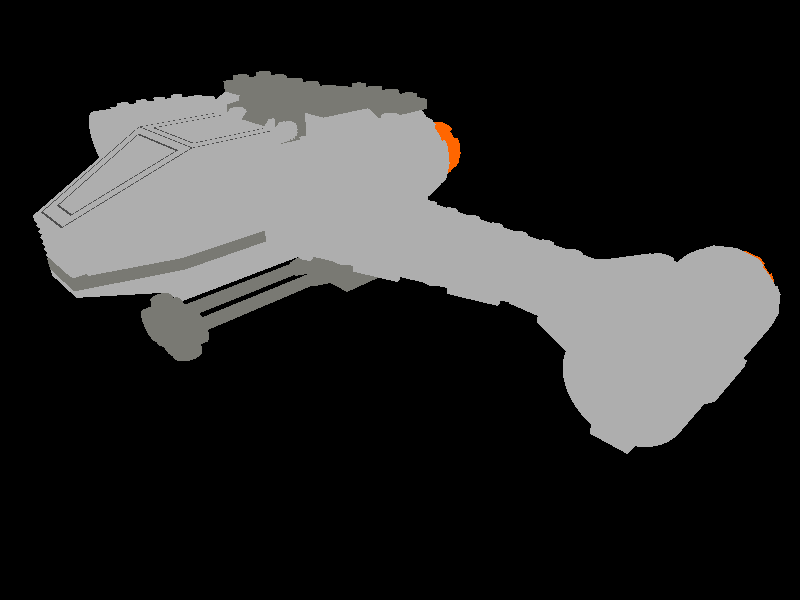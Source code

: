 // Generated by L3P v1.3 20010120  (C) 1998-2001 Lars C. Hassing  lch@ccieurope.com
// WWW: http://home16.inet.tele.dk/hassing/l3p.html
// WWW: http://www.ldraw.org/download/software/l3p
// Date: Thu May 31 12:42:57 2001
// Input file: Transport.mpd
// ModelDir: 
// LDRAWDIR: c:\progra~1\ldraw
// Commandline: C:\UTILS\L3P.EXE Transport.mpd


#declare QUAL = 3;  // Quality level, 0=BBox, 1=no refr, 2=normal, 3=studlogo

#declare SW = 0.5;  // Width of seam between two bricks

#declare STUDS = 1;  // 1=on 0=off

#declare BUMPS = 0;  // 1=on 0=off


#declare BUMPNORMAL = normal { bumps 0.01 scale 20 }
#declare AMB = 0.4;
#declare DIF = 0.4;


#declare O7071 = sqrt(0.5);

#declare L3Logo = union {
	sphere {<-59,0,-96>,6}
	cylinder {<-59,0,-96>,<59,0,-122>,6 open}
	sphere {<59,0,-122>,6}
	cylinder {<59,0,-122>,<59,0,-84>,6 open}
	sphere {<59,0,-84>,6}

	sphere {<-59,0,-36>,6}
	cylinder {<-59,0,-36>,<-59,0,1>,6 open}
	sphere {<-59,0,1>,6}
	cylinder {<0,0,-49>,<0,0,-25>,6 open}
	sphere {<0,0,-25>,6}
	sphere {<59,0,-62>,6}
	cylinder {<59,0,-62>,<59,0,-24>,6 open}
	sphere {<59,0,-24>,6}
	cylinder {<-59,0,-36>,<59,0,-62>,6 open}

	sphere {<-35.95,0,57>,6}
	torus {18.45,6 clipped_by{plane{<40,0,-9>,0}} translate<-40,0,39>}
	cylinder {<-44.05,0,21>,<35.95,0,3>,6 open}
	torus {18.45,6 clipped_by{plane{<-40,0,9>,0}} translate<40,0,21>}
	cylinder {<44.05,0,39>,<0,0,49>,6 open}
	sphere {<0,0,49>,6}
	cylinder {<0,0,49>,<0,0,34>,6 open}
	sphere {<0,0,34>,6}

	torus {18.45,6 clipped_by{plane{<40,0,-9>,0}} translate<-40,0,99>}
	cylinder {<-44.05,0,81>,<35.95,0,63>,6 open}
	torus {18.45,6 clipped_by{plane{<-40,0,9>,0}} translate<40,0,81>}
	cylinder {<44.05,0,99>,<-35.95,0,117>,6 open}

	scale 4.5/128
}


#ifndef (Color7)
#declare Color7 = #if (version >= 3.1) material { #end texture {
	pigment { rgb <0.682353,0.682353,0.682353> }
	finish { ambient AMB diffuse DIF }
	#if (QUAL > 1)
		finish { phong 0.5 phong_size 40 reflection 0.08 }
		#if (BUMPS) normal { BUMPNORMAL } #end
	#end
} #if (version >= 3.1) } #end
#end

#ifndef (Color8)
#declare Color8 = #if (version >= 3.1) material { #end texture {
	pigment { rgb <0.47451,0.47451,0.45098> }
	finish { ambient AMB diffuse DIF }
	#if (QUAL > 1)
		finish { phong 0.5 phong_size 40 reflection 0.08 }
		#if (BUMPS) normal { BUMPNORMAL } #end
	#end
} #if (version >= 3.1) } #end
#end

#ifndef (Color39)
#declare Color39 = #if (version >= 3.1) material { #end texture {
	pigment { rgb <0.682353,0.682353,0.682353> #if (QUAL > 1) filter 0.85 #end }
	finish { ambient AMB diffuse DIF }
	#if (QUAL > 1)
		finish { phong 0.5 phong_size 40 reflection 0.2 }
		#if (version >= 3.1) #else finish { refraction 1 ior 1.25 } #end
		#if (BUMPS) normal { BUMPNORMAL } #end
	#end
} #if (version >= 3.1) #if (QUAL > 1) interior { ior 1.25 } #end } #end
#end

#ifndef (Color57)
#declare Color57 = #if (version >= 3.1) material { #end texture {
	pigment { rgb <1,0.4,0> #if (QUAL > 1) filter 0.85 #end }
	finish { ambient AMB diffuse DIF }
	#if (QUAL > 1)
		finish { phong 0.5 phong_size 40 reflection 0.2 }
		#if (version >= 3.1) #else finish { refraction 1 ior 1.25 } #end
		#if (BUMPS) normal { BUMPNORMAL } #end
	#end
} #if (version >= 3.1) #if (QUAL > 1) interior { ior 1.25 } #end } #end
#end

#declare stud4_dot_dat = difference {
	cylinder { <0,0,0>, <0,-4,0>, 8 }
	cylinder { <0,0.01,0>, <0,-4.01,0>, 6 }
}

#declare box5_dot_dat = object {
	mesh {
		triangle { <1,1,1>, <1,1,-1>, <-1,1,-1> }
		triangle { <-1,1,-1>, <-1,1,1>, <1,1,1> }
		triangle { <1,1,1>, <1,0,1>, <-1,0,1> }
		triangle { <-1,0,1>, <-1,1,1>, <1,1,1> }
		triangle { <-1,1,1>, <-1,0,1>, <-1,0,-1> }
		triangle { <-1,0,-1>, <-1,1,-1>, <-1,1,1> }
		triangle { <-1,1,-1>, <-1,0,-1>, <1,0,-1> }
		triangle { <1,0,-1>, <1,1,-1>, <-1,1,-1> }
		triangle { <1,1,-1>, <1,0,-1>, <1,0,1> }
		triangle { <1,0,1>, <1,1,1>, <1,1,-1> }
	}
}

#declare stud_dot_dat = 
#if (QUAL <= 2)
cylinder { <0,0,0>, <0,-4,0>, 6 }
#else
union {
	cylinder { <0,0,0>, <0,-4,0>, 6 }
	object { L3Logo translate <0,-4,0> }
}
#end

#declare _2445_dot_dat = #if (QUAL = 0) box { <-120,-4,-20>, <120,8,20> } #else union {
// Plate  2 x 12
	#if (STUDS)
		object { stud4_dot_dat matrix <1,0,0,0,-1,0,0,0,1,100,4,0> }
		object { stud4_dot_dat matrix <1,0,0,0,-1,0,0,0,1,80,4,0> }
		object { stud4_dot_dat matrix <1,0,0,0,-1,0,0,0,1,60,4,0> }
		object { stud4_dot_dat matrix <1,0,0,0,-1,0,0,0,1,40,4,0> }
		object { stud4_dot_dat matrix <1,0,0,0,-1,0,0,0,1,20,4,0> }
		object { stud4_dot_dat matrix <1,0,0,0,-1,0,0,0,1,0,4,0> }
		object { stud4_dot_dat matrix <1,0,0,0,-1,0,0,0,1,-20,4,0> }
		object { stud4_dot_dat matrix <1,0,0,0,-1,0,0,0,1,-40,4,0> }
		object { stud4_dot_dat matrix <1,0,0,0,-1,0,0,0,1,-60,4,0> }
		object { stud4_dot_dat matrix <1,0,0,0,-1,0,0,0,1,-80,4,0> }
		object { stud4_dot_dat matrix <1,0,0,0,-1,0,0,0,1,-100,4,0> }
	#end
	object { box5_dot_dat matrix <116,0,0,0,-4,0,0,0,16,0,8,0> }
	mesh {
		triangle { <120,8,20>, <116,8,16>, <-116,8,16> }
		triangle { <-116,8,16>, <-120,8,20>, <120,8,20> }
		triangle { <120,8,-20>, <116,8,-16>, <-116,8,-16> }
		triangle { <-116,8,-16>, <-120,8,-20>, <120,8,-20> }
		triangle { <120,8,20>, <116,8,16>, <116,8,-16> }
		triangle { <116,8,-16>, <120,8,-20>, <120,8,20> }
		triangle { <-120,8,20>, <-116,8,16>, <-116,8,-16> }
		triangle { <-116,8,-16>, <-120,8,-20>, <-120,8,20> }
	}
	object { box5_dot_dat matrix <120,0,0,0,-8,0,0,0,20,0,8,0> }
	#if (STUDS)
		object { stud_dot_dat matrix <1,0,0,0,1,0,0,0,1,110,0,10> }
		object { stud_dot_dat matrix <1,0,0,0,1,0,0,0,1,90,0,10> }
		object { stud_dot_dat matrix <1,0,0,0,1,0,0,0,1,70,0,10> }
		object { stud_dot_dat matrix <1,0,0,0,1,0,0,0,1,50,0,10> }
		object { stud_dot_dat matrix <1,0,0,0,1,0,0,0,1,30,0,10> }
		object { stud_dot_dat matrix <1,0,0,0,1,0,0,0,1,10,0,10> }
		object { stud_dot_dat matrix <1,0,0,0,1,0,0,0,1,-10,0,10> }
		object { stud_dot_dat matrix <1,0,0,0,1,0,0,0,1,-30,0,10> }
		object { stud_dot_dat matrix <1,0,0,0,1,0,0,0,1,-50,0,10> }
		object { stud_dot_dat matrix <1,0,0,0,1,0,0,0,1,-70,0,10> }
		object { stud_dot_dat matrix <1,0,0,0,1,0,0,0,1,-90,0,10> }
		object { stud_dot_dat matrix <1,0,0,0,1,0,0,0,1,-110,0,10> }
		object { stud_dot_dat matrix <1,0,0,0,1,0,0,0,1,110,0,-10> }
		object { stud_dot_dat matrix <1,0,0,0,1,0,0,0,1,90,0,-10> }
		object { stud_dot_dat matrix <1,0,0,0,1,0,0,0,1,70,0,-10> }
		object { stud_dot_dat matrix <1,0,0,0,1,0,0,0,1,50,0,-10> }
		object { stud_dot_dat matrix <1,0,0,0,1,0,0,0,1,30,0,-10> }
		object { stud_dot_dat matrix <1,0,0,0,1,0,0,0,1,10,0,-10> }
		object { stud_dot_dat matrix <1,0,0,0,1,0,0,0,1,-10,0,-10> }
		object { stud_dot_dat matrix <1,0,0,0,1,0,0,0,1,-30,0,-10> }
		object { stud_dot_dat matrix <1,0,0,0,1,0,0,0,1,-50,0,-10> }
		object { stud_dot_dat matrix <1,0,0,0,1,0,0,0,1,-70,0,-10> }
		object { stud_dot_dat matrix <1,0,0,0,1,0,0,0,1,-90,0,-10> }
		object { stud_dot_dat matrix <1,0,0,0,1,0,0,0,1,-110,0,-10> }
	#end
}
#end

#declare _2_dash_4cyls_dot_dat = cylinder { <0,0,0>, <0,2,0>, 1 open
	clipped_by { plane { <0,0,-1>,0 } plane { <1,1,0>,O7071 } } }

#declare _4_dash_4cyli_dot_dat = cylinder { <0,0,0>, <0,1,0>, 1 open }

#declare stud2a_dot_dat = difference {
	cylinder { <0,0,0>, <0,-4,0>, 6 }
	cylinder { <0,0.01,0>, <0,-4.01,0>, 4 }
}

#declare _3665_dot_dat = #if (QUAL = 0) box { <-10,-4,-30>, <10,24,10> } #else union {
// Slope Brick 45  2 x  1 Inverted
	object { box5_dot_dat matrix <6,0,0,0,-20,0,0,0,6,0,24,0> }
	mesh {
		triangle { <10,24,10>, <6,24,6>, <-6,24,6> }
		triangle { <-6,24,6>, <-10,24,10>, <10,24,10> }
		triangle { <-10,24,10>, <-6,24,6>, <-6,24,-6> }
		triangle { <-6,24,-6>, <-10,24,-10>, <-10,24,10> }
		triangle { <-10,24,-10>, <-6,24,-6>, <6,24,-6> }
		triangle { <6,24,-6>, <10,24,-10>, <-10,24,-10> }
		triangle { <10,24,-10>, <6,24,-6>, <6,24,6> }
		triangle { <6,24,6>, <10,24,10>, <10,24,-10> }
	}
	object { _2_dash_4cyls_dot_dat matrix <0,0,-4,0,4,0,4,0,0,0,6,-20> }
	object { _2_dash_4cyls_dot_dat matrix <0,0,-4,0,4,0,-4,0,0,0,6,-20> }
	object { _2_dash_4cyls_dot_dat matrix <0,0,-6,0,6,0,6,0,0,0,4,-20> }
	object { _2_dash_4cyls_dot_dat matrix <0,0,-6,0,6,0,-6,0,0,0,4,-20> }
	object { _4_dash_4cyli_dot_dat matrix <4,0,0,0,6,0,0,0,4,0,0,-20> }
	object { _4_dash_4cyli_dot_dat matrix <6,0,0,0,4,0,0,0,6,0,0,-20> }
	mesh {
		triangle { <10,24,-10>, <10,4,-30>, <10,0,10> }
		triangle { <10,0,10>, <10,24,10>, <10,24,-10> }
		triangle { <10,24,-10>, <10,4,-30>, <-10,4,-30> }
		triangle { <-10,4,-30>, <-10,24,-10>, <10,24,-10> }
		triangle { <10,24,10>, <10,0,10>, <-10,0,10> }
		triangle { <-10,0,10>, <-10,24,10>, <10,24,10> }
		triangle { <-10,24,-10>, <-10,4,-30>, <-10,0,10> }
		triangle { <-10,0,10>, <-10,24,10>, <-10,24,-10> }
		triangle { <10,0,-30>, <10,4,-30>, <10,0,10> }
		triangle { <10,0,-30>, <10,4,-30>, <-10,4,-30> }
		triangle { <-10,4,-30>, <-10,0,-30>, <10,0,-30> }
		triangle { <-10,0,-30>, <-10,4,-30>, <-10,0,10> }
		triangle { <8,20,-10>, <8,4,-26>, <-8,4,-26> }
		triangle { <-8,4,-26>, <-8,20,-10>, <8,20,-10> }
		triangle { <8,20,-10>, <8,0,-10>, <8,0,-26> }
		triangle { <8,0,-26>, <8,4,-26>, <8,20,-10> }
		triangle { <-8,20,-10>, <-8,0,-10>, <-8,0,-26> }
		triangle { <-8,0,-26>, <-8,4,-26>, <-8,20,-10> }
		triangle { <8,20,-10>, <8,0,-10>, <-8,0,-10> }
		triangle { <-8,0,-10>, <-8,20,-10>, <8,20,-10> }
		triangle { <8,4,-26>, <8,0,-26>, <-8,0,-26> }
		triangle { <-8,0,-26>, <-8,4,-26>, <8,4,-26> }
		triangle { <10,0,10>, <8,0,-10>, <-8,0,-10> }
		triangle { <-8,0,-10>, <-10,0,10>, <10,0,10> }
		triangle { <-10,0,10>, <-8,0,-10>, <-8,0,-26> }
		triangle { <-8,0,-26>, <-10,0,-30>, <-10,0,10> }
		triangle { <-10,0,-30>, <-8,0,-26>, <8,0,-26> }
		triangle { <8,0,-26>, <10,0,-30>, <-10,0,-30> }
		triangle { <10,0,-30>, <8,0,-26>, <8,0,-10> }
		triangle { <8,0,-10>, <10,0,10>, <10,0,-30> }
	}
	#if (STUDS)
		object { stud_dot_dat matrix <1,0,0,0,1,0,0,0,1,0,0,0> }
		object { stud2a_dot_dat matrix <1,0,0,0,1,0,0,0,1,0,0,-20> }
	#end
}
#end

#declare box_dot_dat = box { <-1,-1,-1>, <1,1,1> }

#declare rect_dot_dat = object {
	mesh {
		triangle { <1,0,1>, <1,0,-1>, <-1,0,-1> }
		triangle { <-1,0,-1>, <-1,0,1>, <1,0,1> }
	}
}

#declare _4871_dot_dat = #if (QUAL = 0) box { <-20,-4,-40>, <20,24,40> } #else union {
// Slope Brick 45  4 x  2 Double Inverted
	#if (STUDS)
		object { stud4_dot_dat matrix <1,0,0,0,-1,0,0,0,1,0,20,0> }
	#end
	object { box_dot_dat matrix <2,0,0,0,2,0,0,0,4,0,22,12> }
	object { box_dot_dat matrix <2,0,0,0,2,0,0,0,4,0,22,-12> }
	object { box5_dot_dat matrix <16,0,0,0,-4,0,0,0,16,0,24,0> }
	mesh {
		triangle { <20,24,20>, <16,24,16>, <-16,24,16> }
		triangle { <-16,24,16>, <-20,24,20>, <20,24,20> }
		triangle { <-20,24,20>, <-16,24,16>, <-16,24,-16> }
		triangle { <-16,24,-16>, <-20,24,-20>, <-20,24,20> }
		triangle { <-20,24,-20>, <-16,24,-16>, <16,24,-16> }
		triangle { <16,24,-16>, <20,24,-20>, <-20,24,-20> }
		triangle { <20,24,-20>, <16,24,-16>, <16,24,16> }
		triangle { <16,24,16>, <20,24,20>, <20,24,-20> }
	}
	object { rect_dot_dat matrix <20,0,0,0,1,0,0,0,20,0,16,0> }
	object { _2_dash_4cyls_dot_dat matrix <0,0,4,0,4,0,4,0,0,10,6,30> }
	object { _2_dash_4cyls_dot_dat matrix <0,0,4,0,4,0,-4,0,0,10,6,30> }
	object { _2_dash_4cyls_dot_dat matrix <0,0,4,0,4,0,4,0,0,-10,6,30> }
	object { _2_dash_4cyls_dot_dat matrix <0,0,4,0,4,0,-4,0,0,-10,6,30> }
	object { _2_dash_4cyls_dot_dat matrix <0,0,6,0,6,0,6,0,0,10,4,30> }
	object { _2_dash_4cyls_dot_dat matrix <0,0,6,0,6,0,-6,0,0,10,4,30> }
	object { _2_dash_4cyls_dot_dat matrix <0,0,6,0,6,0,6,0,0,-10,4,30> }
	object { _2_dash_4cyls_dot_dat matrix <0,0,6,0,6,0,-6,0,0,-10,4,30> }
	object { _2_dash_4cyls_dot_dat matrix <0,0,-4,0,4,0,4,0,0,10,6,-30> }
	object { _2_dash_4cyls_dot_dat matrix <0,0,-4,0,4,0,-4,0,0,10,6,-30> }
	object { _2_dash_4cyls_dot_dat matrix <0,0,-4,0,4,0,4,0,0,-10,6,-30> }
	object { _2_dash_4cyls_dot_dat matrix <0,0,-4,0,4,0,-4,0,0,-10,6,-30> }
	object { _2_dash_4cyls_dot_dat matrix <0,0,-6,0,6,0,6,0,0,10,4,-30> }
	object { _2_dash_4cyls_dot_dat matrix <0,0,-6,0,6,0,-6,0,0,10,4,-30> }
	object { _2_dash_4cyls_dot_dat matrix <0,0,-6,0,6,0,6,0,0,-10,4,-30> }
	object { _2_dash_4cyls_dot_dat matrix <0,0,-6,0,6,0,-6,0,0,-10,4,-30> }
	object { _4_dash_4cyli_dot_dat matrix <4,0,0,0,6,0,0,0,4,10,0,30> }
	object { _4_dash_4cyli_dot_dat matrix <4,0,0,0,6,0,0,0,4,-10,0,30> }
	object { _4_dash_4cyli_dot_dat matrix <6,0,0,0,4,0,0,0,6,10,0,30> }
	object { _4_dash_4cyli_dot_dat matrix <6,0,0,0,4,0,0,0,6,-10,0,30> }
	object { _4_dash_4cyli_dot_dat matrix <4,0,0,0,6,0,0,0,4,10,0,-30> }
	object { _4_dash_4cyli_dot_dat matrix <4,0,0,0,6,0,0,0,4,-10,0,-30> }
	object { _4_dash_4cyli_dot_dat matrix <6,0,0,0,4,0,0,0,6,10,0,-30> }
	object { _4_dash_4cyli_dot_dat matrix <6,0,0,0,4,0,0,0,6,-10,0,-30> }
	mesh {
		triangle { <20,24,20>, <20,16,20>, <20,16,-20> }
		triangle { <20,16,-20>, <20,24,-20>, <20,24,20> }
		triangle { <20,24,20>, <20,0,20>, <20,0,40> }
		triangle { <20,0,40>, <20,4,40>, <20,24,20> }
		triangle { <20,24,-20>, <20,0,-20>, <20,0,-40> }
		triangle { <20,0,-40>, <20,4,-40>, <20,24,-20> }
		triangle { <18,2,38>, <18,0,38>, <18,0,22> }
		triangle { <18,0,22>, <18,18,22>, <18,2,38> }
		triangle { <18,2,-38>, <18,0,-38>, <18,0,-22> }
		triangle { <18,0,-22>, <18,18,-22>, <18,2,-38> }
		triangle { <-18,2,38>, <-18,0,38>, <-18,0,22> }
		triangle { <-18,0,22>, <-18,18,22>, <-18,2,38> }
		triangle { <-18,2,-38>, <-18,0,-38>, <-18,0,-22> }
		triangle { <-18,0,-22>, <-18,18,-22>, <-18,2,-38> }
		triangle { <-20,24,20>, <-20,16,20>, <-20,16,-20> }
		triangle { <-20,16,-20>, <-20,24,-20>, <-20,24,20> }
		triangle { <-20,24,20>, <-20,0,20>, <-20,0,40> }
		triangle { <-20,0,40>, <-20,4,40>, <-20,24,20> }
		triangle { <-20,24,-20>, <-20,0,-20>, <-20,0,-40> }
		triangle { <-20,0,-40>, <-20,4,-40>, <-20,24,-20> }
		triangle { <20,4,40>, <20,0,40>, <-20,0,40> }
		triangle { <-20,0,40>, <-20,4,40>, <20,4,40> }
		triangle { <18,2,38>, <18,0,38>, <-18,0,38> }
		triangle { <-18,0,38>, <-18,2,38>, <18,2,38> }
		triangle { <18,18,22>, <18,0,22>, <-18,0,22> }
		triangle { <-18,0,22>, <-18,18,22>, <18,18,22> }
		triangle { <20,16,20>, <20,0,20>, <-20,0,20> }
		triangle { <-20,0,20>, <-20,16,20>, <20,16,20> }
		triangle { <20,16,-20>, <20,0,-20>, <-20,0,-20> }
		triangle { <-20,0,-20>, <-20,16,-20>, <20,16,-20> }
		triangle { <18,18,-22>, <18,0,-22>, <-18,0,-22> }
		triangle { <-18,0,-22>, <-18,18,-22>, <18,18,-22> }
		triangle { <18,2,-38>, <18,0,-38>, <-18,0,-38> }
		triangle { <-18,0,-38>, <-18,2,-38>, <18,2,-38> }
		triangle { <20,4,-40>, <20,0,-40>, <-20,0,-40> }
		triangle { <-20,0,-40>, <-20,4,-40>, <20,4,-40> }
		triangle { <20,24,20>, <20,4,40>, <-20,4,40> }
		triangle { <-20,4,40>, <-20,24,20>, <20,24,20> }
		triangle { <18,18,22>, <18,2,38>, <-18,2,38> }
		triangle { <-18,2,38>, <-18,18,22>, <18,18,22> }
		triangle { <18,18,-22>, <18,2,-38>, <-18,2,-38> }
		triangle { <-18,2,-38>, <-18,18,-22>, <18,18,-22> }
		triangle { <20,24,-20>, <20,4,-40>, <-20,4,-40> }
		triangle { <-20,4,-40>, <-20,24,-20>, <20,24,-20> }
		triangle { <20,0,40>, <18,0,38>, <-18,0,38> }
		triangle { <-18,0,38>, <-20,0,40>, <20,0,40> }
		triangle { <-20,0,40>, <-18,0,38>, <-18,0,22> }
		triangle { <-18,0,22>, <-20,0,20>, <-20,0,40> }
		triangle { <-20,0,20>, <-18,0,22>, <18,0,22> }
		triangle { <18,0,22>, <20,0,20>, <-20,0,20> }
		triangle { <20,0,20>, <18,0,22>, <18,0,38> }
		triangle { <18,0,38>, <20,0,40>, <20,0,20> }
		triangle { <20,0,-40>, <18,0,-38>, <-18,0,-38> }
		triangle { <-18,0,-38>, <-20,0,-40>, <20,0,-40> }
		triangle { <-20,0,-40>, <-18,0,-38>, <-18,0,-22> }
		triangle { <-18,0,-22>, <-20,0,-20>, <-20,0,-40> }
		triangle { <-20,0,-20>, <-18,0,-22>, <18,0,-22> }
		triangle { <18,0,-22>, <20,0,-20>, <-20,0,-20> }
		triangle { <20,0,-20>, <18,0,-22>, <18,0,-38> }
		triangle { <18,0,-38>, <20,0,-40>, <20,0,-20> }
	}
	#if (STUDS)
		object { stud_dot_dat matrix <1,0,0,0,1,0,0,0,1,10,16,10> }
		object { stud2a_dot_dat matrix <1,0,0,0,1,0,0,0,1,10,0,30> }
		object { stud_dot_dat matrix <1,0,0,0,1,0,0,0,1,-10,16,10> }
		object { stud2a_dot_dat matrix <1,0,0,0,1,0,0,0,1,-10,0,30> }
		object { stud_dot_dat matrix <1,0,0,0,1,0,0,0,1,10,16,-10> }
		object { stud2a_dot_dat matrix <1,0,0,0,1,0,0,0,1,10,0,-30> }
		object { stud_dot_dat matrix <1,0,0,0,1,0,0,0,1,-10,16,-10> }
		object { stud2a_dot_dat matrix <1,0,0,0,1,0,0,0,1,-10,0,-30> }
	#end
}
#end

#declare _4854_dot_dat = #if (QUAL = 0) box { <-40,-4,-40>, <40,24,40> } #else union {
// Slope Brick 45  4 x  4 Double Inverted
	#if (STUDS)
		object { stud4_dot_dat matrix <1,0,0,0,-1,0,0,0,1,0,20,0> }
	#end
	object { box_dot_dat matrix <2,0,0,0,2,0,0,0,4,0,22,12> }
	object { box_dot_dat matrix <2,0,0,0,2,0,0,0,4,0,22,-12> }
	#if (STUDS)
		object { stud4_dot_dat matrix <1,0,0,0,-1,0,0,0,1,20,20,0> }
	#end
	object { box_dot_dat matrix <2,0,0,0,2,0,0,0,4,20,22,12> }
	object { box_dot_dat matrix <2,0,0,0,2,0,0,0,4,20,22,-12> }
	#if (STUDS)
		object { stud4_dot_dat matrix <1,0,0,0,-1,0,0,0,1,-20,20,0> }
	#end
	object { box_dot_dat matrix <2,0,0,0,2,0,0,0,4,-20,22,12> }
	object { box_dot_dat matrix <2,0,0,0,2,0,0,0,4,-20,22,-12> }
	object { box5_dot_dat matrix <36,0,0,0,-4,0,0,0,16,0,24,0> }
	mesh {
		triangle { <40,24,20>, <36,24,16>, <-36,24,16> }
		triangle { <-36,24,16>, <-40,24,20>, <40,24,20> }
		triangle { <-40,24,20>, <-36,24,16>, <-36,24,-16> }
		triangle { <-36,24,-16>, <-40,24,-20>, <-40,24,20> }
		triangle { <-40,24,-20>, <-36,24,-16>, <36,24,-16> }
		triangle { <36,24,-16>, <40,24,-20>, <-40,24,-20> }
		triangle { <40,24,-20>, <36,24,-16>, <36,24,16> }
		triangle { <36,24,16>, <40,24,20>, <40,24,-20> }
	}
	object { rect_dot_dat matrix <40,0,0,0,1,0,0,0,20,0,16,0> }
	object { _2_dash_4cyls_dot_dat matrix <0,0,4,0,4,0,4,0,0,30,6,30> }
	object { _2_dash_4cyls_dot_dat matrix <0,0,4,0,4,0,-4,0,0,30,6,30> }
	object { _2_dash_4cyls_dot_dat matrix <0,0,4,0,4,0,4,0,0,10,6,30> }
	object { _2_dash_4cyls_dot_dat matrix <0,0,4,0,4,0,-4,0,0,10,6,30> }
	object { _2_dash_4cyls_dot_dat matrix <0,0,4,0,4,0,4,0,0,-10,6,30> }
	object { _2_dash_4cyls_dot_dat matrix <0,0,4,0,4,0,-4,0,0,-10,6,30> }
	object { _2_dash_4cyls_dot_dat matrix <0,0,4,0,4,0,4,0,0,-30,6,30> }
	object { _2_dash_4cyls_dot_dat matrix <0,0,4,0,4,0,-4,0,0,-30,6,30> }
	object { _2_dash_4cyls_dot_dat matrix <0,0,6,0,6,0,6,0,0,30,4,30> }
	object { _2_dash_4cyls_dot_dat matrix <0,0,6,0,6,0,-6,0,0,30,4,30> }
	object { _2_dash_4cyls_dot_dat matrix <0,0,6,0,6,0,6,0,0,10,4,30> }
	object { _2_dash_4cyls_dot_dat matrix <0,0,6,0,6,0,-6,0,0,10,4,30> }
	object { _2_dash_4cyls_dot_dat matrix <0,0,6,0,6,0,6,0,0,-10,4,30> }
	object { _2_dash_4cyls_dot_dat matrix <0,0,6,0,6,0,-6,0,0,-10,4,30> }
	object { _2_dash_4cyls_dot_dat matrix <0,0,6,0,6,0,6,0,0,-30,4,30> }
	object { _2_dash_4cyls_dot_dat matrix <0,0,6,0,6,0,-6,0,0,-30,4,30> }
	object { _2_dash_4cyls_dot_dat matrix <0,0,-4,0,4,0,4,0,0,30,6,-30> }
	object { _2_dash_4cyls_dot_dat matrix <0,0,-4,0,4,0,-4,0,0,30,6,-30> }
	object { _2_dash_4cyls_dot_dat matrix <0,0,-4,0,4,0,4,0,0,10,6,-30> }
	object { _2_dash_4cyls_dot_dat matrix <0,0,-4,0,4,0,-4,0,0,10,6,-30> }
	object { _2_dash_4cyls_dot_dat matrix <0,0,-4,0,4,0,4,0,0,-10,6,-30> }
	object { _2_dash_4cyls_dot_dat matrix <0,0,-4,0,4,0,-4,0,0,-10,6,-30> }
	object { _2_dash_4cyls_dot_dat matrix <0,0,-4,0,4,0,4,0,0,-30,6,-30> }
	object { _2_dash_4cyls_dot_dat matrix <0,0,-4,0,4,0,-4,0,0,-30,6,-30> }
	object { _2_dash_4cyls_dot_dat matrix <0,0,-6,0,6,0,6,0,0,30,4,-30> }
	object { _2_dash_4cyls_dot_dat matrix <0,0,-6,0,6,0,-6,0,0,30,4,-30> }
	object { _2_dash_4cyls_dot_dat matrix <0,0,-6,0,6,0,6,0,0,10,4,-30> }
	object { _2_dash_4cyls_dot_dat matrix <0,0,-6,0,6,0,-6,0,0,10,4,-30> }
	object { _2_dash_4cyls_dot_dat matrix <0,0,-6,0,6,0,6,0,0,-10,4,-30> }
	object { _2_dash_4cyls_dot_dat matrix <0,0,-6,0,6,0,-6,0,0,-10,4,-30> }
	object { _2_dash_4cyls_dot_dat matrix <0,0,-6,0,6,0,6,0,0,-30,4,-30> }
	object { _2_dash_4cyls_dot_dat matrix <0,0,-6,0,6,0,-6,0,0,-30,4,-30> }
	object { _4_dash_4cyli_dot_dat matrix <4,0,0,0,6,0,0,0,4,30,0,30> }
	object { _4_dash_4cyli_dot_dat matrix <4,0,0,0,6,0,0,0,4,10,0,30> }
	object { _4_dash_4cyli_dot_dat matrix <4,0,0,0,6,0,0,0,4,-10,0,30> }
	object { _4_dash_4cyli_dot_dat matrix <4,0,0,0,6,0,0,0,4,-30,0,30> }
	object { _4_dash_4cyli_dot_dat matrix <6,0,0,0,4,0,0,0,6,30,0,30> }
	object { _4_dash_4cyli_dot_dat matrix <6,0,0,0,4,0,0,0,6,10,0,30> }
	object { _4_dash_4cyli_dot_dat matrix <6,0,0,0,4,0,0,0,6,-10,0,30> }
	object { _4_dash_4cyli_dot_dat matrix <6,0,0,0,4,0,0,0,6,-30,0,30> }
	object { _4_dash_4cyli_dot_dat matrix <4,0,0,0,6,0,0,0,4,30,0,-30> }
	object { _4_dash_4cyli_dot_dat matrix <4,0,0,0,6,0,0,0,4,10,0,-30> }
	object { _4_dash_4cyli_dot_dat matrix <4,0,0,0,6,0,0,0,4,-10,0,-30> }
	object { _4_dash_4cyli_dot_dat matrix <4,0,0,0,6,0,0,0,4,-30,0,-30> }
	object { _4_dash_4cyli_dot_dat matrix <6,0,0,0,4,0,0,0,6,30,0,-30> }
	object { _4_dash_4cyli_dot_dat matrix <6,0,0,0,4,0,0,0,6,10,0,-30> }
	object { _4_dash_4cyli_dot_dat matrix <6,0,0,0,4,0,0,0,6,-10,0,-30> }
	object { _4_dash_4cyli_dot_dat matrix <6,0,0,0,4,0,0,0,6,-30,0,-30> }
	mesh {
		triangle { <40,24,20>, <40,16,20>, <40,16,-20> }
		triangle { <40,16,-20>, <40,24,-20>, <40,24,20> }
		triangle { <40,24,20>, <40,0,20>, <40,0,40> }
		triangle { <40,0,40>, <40,4,40>, <40,24,20> }
		triangle { <40,24,-20>, <40,0,-20>, <40,0,-40> }
		triangle { <40,0,-40>, <40,4,-40>, <40,24,-20> }
		triangle { <38,2,38>, <38,0,38>, <38,0,22> }
		triangle { <38,0,22>, <38,18,22>, <38,2,38> }
		triangle { <38,2,-38>, <38,0,-38>, <38,0,-22> }
		triangle { <38,0,-22>, <38,18,-22>, <38,2,-38> }
		triangle { <-38,2,38>, <-38,0,38>, <-38,0,22> }
		triangle { <-38,0,22>, <-38,18,22>, <-38,2,38> }
		triangle { <-38,2,-38>, <-38,0,-38>, <-38,0,-22> }
		triangle { <-38,0,-22>, <-38,18,-22>, <-38,2,-38> }
		triangle { <-40,24,20>, <-40,16,20>, <-40,16,-20> }
		triangle { <-40,16,-20>, <-40,24,-20>, <-40,24,20> }
		triangle { <-40,24,20>, <-40,0,20>, <-40,0,40> }
		triangle { <-40,0,40>, <-40,4,40>, <-40,24,20> }
		triangle { <-40,24,-20>, <-40,0,-20>, <-40,0,-40> }
		triangle { <-40,0,-40>, <-40,4,-40>, <-40,24,-20> }
		triangle { <40,4,40>, <40,0,40>, <-40,0,40> }
		triangle { <-40,0,40>, <-40,4,40>, <40,4,40> }
		triangle { <38,2,38>, <38,0,38>, <-38,0,38> }
		triangle { <-38,0,38>, <-38,2,38>, <38,2,38> }
		triangle { <38,18,22>, <38,0,22>, <-38,0,22> }
		triangle { <-38,0,22>, <-38,18,22>, <38,18,22> }
		triangle { <40,16,20>, <40,0,20>, <-40,0,20> }
		triangle { <-40,0,20>, <-40,16,20>, <40,16,20> }
		triangle { <40,16,-20>, <40,0,-20>, <-40,0,-20> }
		triangle { <-40,0,-20>, <-40,16,-20>, <40,16,-20> }
		triangle { <38,18,-22>, <38,0,-22>, <-38,0,-22> }
		triangle { <-38,0,-22>, <-38,18,-22>, <38,18,-22> }
		triangle { <38,2,-38>, <38,0,-38>, <-38,0,-38> }
		triangle { <-38,0,-38>, <-38,2,-38>, <38,2,-38> }
		triangle { <40,4,-40>, <40,0,-40>, <-40,0,-40> }
		triangle { <-40,0,-40>, <-40,4,-40>, <40,4,-40> }
		triangle { <40,24,20>, <40,4,40>, <-40,4,40> }
		triangle { <-40,4,40>, <-40,24,20>, <40,24,20> }
		triangle { <38,18,22>, <38,2,38>, <-38,2,38> }
		triangle { <-38,2,38>, <-38,18,22>, <38,18,22> }
		triangle { <38,18,-22>, <38,2,-38>, <-38,2,-38> }
		triangle { <-38,2,-38>, <-38,18,-22>, <38,18,-22> }
		triangle { <40,24,-20>, <40,4,-40>, <-40,4,-40> }
		triangle { <-40,4,-40>, <-40,24,-20>, <40,24,-20> }
		triangle { <40,0,40>, <38,0,38>, <-38,0,38> }
		triangle { <-38,0,38>, <-40,0,40>, <40,0,40> }
		triangle { <-40,0,40>, <-38,0,38>, <-38,0,22> }
		triangle { <-38,0,22>, <-40,0,20>, <-40,0,40> }
		triangle { <-40,0,20>, <-38,0,22>, <38,0,22> }
		triangle { <38,0,22>, <40,0,20>, <-40,0,20> }
		triangle { <40,0,20>, <38,0,22>, <38,0,38> }
		triangle { <38,0,38>, <40,0,40>, <40,0,20> }
		triangle { <40,0,-40>, <38,0,-38>, <-38,0,-38> }
		triangle { <-38,0,-38>, <-40,0,-40>, <40,0,-40> }
		triangle { <-40,0,-40>, <-38,0,-38>, <-38,0,-22> }
		triangle { <-38,0,-22>, <-40,0,-20>, <-40,0,-40> }
		triangle { <-40,0,-20>, <-38,0,-22>, <38,0,-22> }
		triangle { <38,0,-22>, <40,0,-20>, <-40,0,-20> }
		triangle { <40,0,-20>, <38,0,-22>, <38,0,-38> }
		triangle { <38,0,-38>, <40,0,-40>, <40,0,-20> }
	}
	#if (STUDS)
		object { stud_dot_dat matrix <1,0,0,0,1,0,0,0,1,30,16,10> }
		object { stud2a_dot_dat matrix <1,0,0,0,1,0,0,0,1,30,0,30> }
		object { stud_dot_dat matrix <1,0,0,0,1,0,0,0,1,10,16,10> }
		object { stud2a_dot_dat matrix <1,0,0,0,1,0,0,0,1,10,0,30> }
		object { stud_dot_dat matrix <1,0,0,0,1,0,0,0,1,-10,16,10> }
		object { stud2a_dot_dat matrix <1,0,0,0,1,0,0,0,1,-10,0,30> }
		object { stud_dot_dat matrix <1,0,0,0,1,0,0,0,1,-30,16,10> }
		object { stud2a_dot_dat matrix <1,0,0,0,1,0,0,0,1,-30,0,30> }
		object { stud_dot_dat matrix <1,0,0,0,1,0,0,0,1,30,16,-10> }
		object { stud2a_dot_dat matrix <1,0,0,0,1,0,0,0,1,30,0,-30> }
		object { stud_dot_dat matrix <1,0,0,0,1,0,0,0,1,10,16,-10> }
		object { stud2a_dot_dat matrix <1,0,0,0,1,0,0,0,1,10,0,-30> }
		object { stud_dot_dat matrix <1,0,0,0,1,0,0,0,1,-10,16,-10> }
		object { stud2a_dot_dat matrix <1,0,0,0,1,0,0,0,1,-10,0,-30> }
		object { stud_dot_dat matrix <1,0,0,0,1,0,0,0,1,-30,16,-10> }
		object { stud2a_dot_dat matrix <1,0,0,0,1,0,0,0,1,-30,0,-30> }
	#end
}
#end

#declare stud3_dot_dat = cylinder { <0,0,0>, <0,-4,0>, 4 }

#declare _4855_dot_dat = #if (QUAL = 0) box { <-40,-4,-70>, <40,24,10> } #else union {
// Wedge  4 x  4 Triple Inverted
	#if (STUDS)
		object { stud3_dot_dat matrix <1,0,0,0,-1,0,0,0,1,0,20,0> }
	#end
	object { box5_dot_dat matrix <16,0,0,0,-4,0,0,0,6,0,24,0> }
	mesh {
		triangle { <20,24,10>, <16,24,6>, <-16,24,6> }
		triangle { <-16,24,6>, <-20,24,10>, <20,24,10> }
		triangle { <-20,24,10>, <-16,24,6>, <-16,24,-6> }
		triangle { <-16,24,-6>, <-20,24,-10>, <-20,24,10> }
		triangle { <-20,24,-10>, <-16,24,-6>, <16,24,-6> }
		triangle { <16,24,-6>, <20,24,-10>, <-20,24,-10> }
		triangle { <20,24,-10>, <16,24,-6>, <16,24,6> }
		triangle { <16,24,6>, <20,24,10>, <20,24,-10> }
		triangle { <40,4,10>, <20,24,10>, <20,24,-10> }
		triangle { <20,24,-10>, <40,4,-10>, <40,4,10> }
		triangle { <40,4,-10>, <20,24,-10>, <20,4,-70> }
		triangle { <20,4,-70>, <20,24,-10>, <-20,24,-10> }
		triangle { <-20,24,-10>, <-20,4,-70>, <20,4,-70> }
		triangle { <-20,4,-70>, <-20,24,-10>, <-40,4,-10> }
		triangle { <-40,4,-10>, <-20,24,-10>, <-20,24,10> }
		triangle { <-20,24,10>, <-40,4,10>, <-40,4,-10> }
		triangle { <38,2,8>, <22,18,8>, <22,18,-9> }
		triangle { <22,18,-9>, <38,2,-9>, <38,2,8> }
		triangle { <38,2,-9>, <18,22,-9>, <18,2,-68> }
		triangle { <18,2,-68>, <18,22,-9>, <-18,22,-9> }
		triangle { <-18,22,-9>, <-18,2,-68>, <18,2,-68> }
		triangle { <-18,2,-68>, <-18,22,-9>, <-38,2,-9> }
		triangle { <-38,2,-9>, <-22,18,-9>, <-22,18,8> }
		triangle { <-22,18,8>, <-38,2,8>, <-38,2,-9> }
		triangle { <40,4,-10>, <40,0,-10>, <20,0,-70> }
		triangle { <20,0,-70>, <20,4,-70>, <40,4,-10> }
		triangle { <-40,4,-10>, <-40,0,-10>, <-20,0,-70> }
		triangle { <-20,0,-70>, <-20,4,-70>, <-40,4,-10> }
		triangle { <38,2,-9>, <38,0,-9>, <18,0,-68> }
		triangle { <18,0,-68>, <18,2,-68>, <38,2,-9> }
		triangle { <-38,2,-9>, <-38,0,-9>, <-18,0,-68> }
		triangle { <-18,0,-68>, <-18,2,-68>, <-38,2,-9> }
		triangle { <20,16,10>, <20,16,-10>, <-20,16,-10> }
		triangle { <-20,16,-10>, <-20,16,10>, <20,16,10> }
		triangle { <40,0,10>, <38,0,8>, <22,0,8> }
		triangle { <22,0,8>, <20,0,10>, <40,0,10> }
		triangle { <20,0,10>, <22,0,8>, <22,0,-32> }
		triangle { <22,0,-32>, <20,0,-30>, <20,0,10> }
		triangle { <20,0,-30>, <22,0,-32>, <-22,0,-32> }
		triangle { <-22,0,-32>, <-20,0,-30>, <20,0,-30> }
		triangle { <-20,0,-30>, <-22,0,-32>, <-22,0,8> }
		triangle { <-22,0,8>, <-20,0,10>, <-20,0,-30> }
		triangle { <-20,0,10>, <-22,0,8>, <-38,0,8> }
		triangle { <-38,0,8>, <-40,0,10>, <-20,0,10> }
		triangle { <-40,0,10>, <-38,0,8>, <-38,0,-9> }
		triangle { <-38,0,-9>, <-40,0,-10>, <-40,0,10> }
		triangle { <-40,0,-10>, <-38,0,-9>, <-18,0,-68> }
		triangle { <-18,0,-68>, <-20,0,-70>, <-40,0,-10> }
		triangle { <-20,0,-70>, <-18,0,-68>, <18,0,-68> }
		triangle { <18,0,-68>, <20,0,-70>, <-20,0,-70> }
		triangle { <20,0,-70>, <18,0,-68>, <38,0,-9> }
		triangle { <38,0,-9>, <40,0,-10>, <20,0,-70> }
		triangle { <40,0,-10>, <38,0,-9>, <38,0,8> }
		triangle { <38,0,8>, <40,0,10>, <40,0,-10> }
		triangle { <40,4,10>, <40,0,10>, <20,0,10> }
		triangle { <20,0,10>, <20,24,10>, <40,4,10> }
		triangle { <20,24,10>, <20,16,10>, <-20,16,10> }
		triangle { <-20,16,10>, <-20,24,10>, <20,24,10> }
		triangle { <-20,24,10>, <-20,0,10>, <-40,0,10> }
		triangle { <-40,0,10>, <-40,4,10>, <-20,24,10> }
		triangle { <38,2,8>, <38,0,8>, <22,0,8> }
		triangle { <22,0,8>, <22,18,8>, <38,2,8> }
		triangle { <-38,2,8>, <-38,0,8>, <-22,0,8> }
		triangle { <-22,0,8>, <-22,18,8>, <-38,2,8> }
		triangle { <20,19.7,-10>, <18,21.7,-10>, <-18,21.7,-10> }
		triangle { <-18,21.7,-10>, <-20,19.7,-10>, <20,19.7,-10> }
		triangle { <20,19.7,-10>, <20,16,-10>, <-20,16,-10> }
		triangle { <-20,16,-10>, <-20,19.7,-10>, <20,19.7,-10> }
		triangle { <20,12.92,-30>, <18,14.92,-30>, <-18,14.92,-30> }
		triangle { <-18,14.92,-30>, <-20,12.92,-30>, <20,12.92,-30> }
		triangle { <20,12.92,-30>, <20,0,-30>, <-20,0,-30> }
		triangle { <-20,0,-30>, <-20,12.92,-30>, <20,12.92,-30> }
		triangle { <22,10.2,-32>, <18,14.2,-32>, <-18,14.2,-32> }
		triangle { <-18,14.2,-32>, <-22,10.2,-32>, <22,10.2,-32> }
		triangle { <22,10.2,-32>, <22,0,-32>, <-22,0,-32> }
		triangle { <-22,0,-32>, <-22,10.2,-32>, <22,10.2,-32> }
		triangle { <18,2,-68>, <18,0,-68>, <-18,0,-68> }
		triangle { <-18,0,-68>, <-18,2,-68>, <18,2,-68> }
		triangle { <20,4,-70>, <20,0,-70>, <-20,0,-70> }
		triangle { <-20,0,-70>, <-20,4,-70>, <20,4,-70> }
		triangle { <40,4,10>, <40,0,10>, <40,0,-10> }
		triangle { <40,0,-10>, <40,4,-10>, <40,4,10> }
		triangle { <38,2,8>, <38,0,8>, <38,0,-9> }
		triangle { <38,0,-9>, <38,2,-9>, <38,2,8> }
		triangle { <22,18,8>, <22,18,-9>, <22,10.2,-32> }
		triangle { <22,18,8>, <22,0,8>, <22,0,-32> }
		triangle { <22,0,-32>, <22,10.2,-32>, <22,18,8> }
		triangle { <20,19.7,-10>, <20,16,-10>, <20,0,-30> }
		triangle { <20,0,-30>, <20,12.92,-30>, <20,19.7,-10> }
		triangle { <20,16,10>, <20,0,10>, <20,0,-30> }
		triangle { <20,0,-30>, <20,16,-10>, <20,16,10> }
		triangle { <-20,19.7,-10>, <-20,16,-10>, <-20,0,-30> }
		triangle { <-20,0,-30>, <-20,12.92,-30>, <-20,19.7,-10> }
		triangle { <-20,16,10>, <-20,0,10>, <-20,0,-30> }
		triangle { <-20,0,-30>, <-20,16,-10>, <-20,16,10> }
		triangle { <-22,18,8>, <-22,18,-9>, <-22,10.2,-32> }
		triangle { <-22,18,8>, <-22,0,8>, <-22,0,-32> }
		triangle { <-22,0,-32>, <-22,10.2,-32>, <-22,18,8> }
		triangle { <-38,2,8>, <-38,0,8>, <-38,0,-9> }
		triangle { <-38,0,-9>, <-38,2,-9>, <-38,2,8> }
		triangle { <-40,4,10>, <-40,0,10>, <-40,0,-10> }
		triangle { <-40,0,-10>, <-40,4,-10>, <-40,4,10> }
	}
	#if (STUDS)
		object { stud_dot_dat matrix <1,0,0,0,1,0,0,0,1,10,16,0> }
		object { stud_dot_dat matrix <1,0,0,0,1,0,0,0,1,-10,16,0> }
	#end
	object { _2_dash_4cyls_dot_dat matrix <4,0,0,0,4,0,0,0,4,30,6,0> }
	object { _2_dash_4cyls_dot_dat matrix <4,0,0,0,4,0,0,0,-4,30,6,0> }
	object { _2_dash_4cyls_dot_dat matrix <6,0,0,0,6,0,0,0,6,30,4,0> }
	object { _2_dash_4cyls_dot_dat matrix <6,0,0,0,6,0,0,0,-6,30,4,0> }
	object { _2_dash_4cyls_dot_dat matrix <-4,0,0,0,4,0,0,0,4,-30,6,0> }
	object { _2_dash_4cyls_dot_dat matrix <-4,0,0,0,4,0,0,0,-4,-30,6,0> }
	object { _2_dash_4cyls_dot_dat matrix <-6,0,0,0,6,0,0,0,6,-30,4,0> }
	object { _2_dash_4cyls_dot_dat matrix <-6,0,0,0,6,0,0,0,-6,-30,4,0> }
	object { _4_dash_4cyli_dot_dat matrix <4,0,0,0,6,0,0,0,4,30,0,0> }
	object { _4_dash_4cyli_dot_dat matrix <6,0,0,0,4,0,0,0,6,30,0,0> }
	object { _4_dash_4cyli_dot_dat matrix <4,0,0,0,6,0,0,0,4,-30,0,0> }
	object { _4_dash_4cyli_dot_dat matrix <6,0,0,0,4,0,0,0,6,-30,0,0> }
	#if (STUDS)
		object { stud2a_dot_dat matrix <1,0,0,0,1,0,0,0,1,30,0,0> }
		object { stud2a_dot_dat matrix <1,0,0,0,1,0,0,0,1,-30,0,0> }
	#end
	object { _2_dash_4cyls_dot_dat matrix <0,0,-4,0,1.36,0,4,0,0,10,16.91,-20> }
	object { _2_dash_4cyls_dot_dat matrix <0,0,-4,0,1.36,0,-4,0,0,10,16.91,-20> }
	object { _2_dash_4cyls_dot_dat matrix <0,0,-4,0,1.36,0,4,0,0,-10,16.91,-20> }
	object { _2_dash_4cyls_dot_dat matrix <0,0,-4,0,1.36,0,-4,0,0,-10,16.91,-20> }
	object { _2_dash_4cyls_dot_dat matrix <0,0,-6,0,2.03,0,6,0,0,10,16.24,-20> }
	object { _2_dash_4cyls_dot_dat matrix <0,0,-6,0,2.03,0,-6,0,0,10,16.24,-20> }
	object { _2_dash_4cyls_dot_dat matrix <0,0,-6,0,2.03,0,6,0,0,-10,16.24,-20> }
	object { _2_dash_4cyls_dot_dat matrix <0,0,-6,0,2.03,0,-6,0,0,-10,16.24,-20> }
	object { _4_dash_4cyli_dot_dat matrix <4,0,0,0,8.91,0,0,0,4,10,8,-20> }
	object { _4_dash_4cyli_dot_dat matrix <4,0,0,0,8.91,0,0,0,4,-10,8,-20> }
	object { _4_dash_4cyli_dot_dat matrix <6,0,0,0,8.24,0,0,0,6,10,8,-20> }
	object { _4_dash_4cyli_dot_dat matrix <6,0,0,0,8.24,0,0,0,6,-10,8,-20> }
	#if (STUDS)
		object { stud2a_dot_dat matrix <1,0,0,0,1,0,0,0,1,10,8,-20> }
		object { stud2a_dot_dat matrix <1,0,0,0,1,0,0,0,1,-10,8,-20> }
	#end
	object { _2_dash_4cyls_dot_dat matrix <0,0,-4,0,1.36,0,4,0,0,10,10.13,-40> }
	object { _2_dash_4cyls_dot_dat matrix <0,0,-4,0,1.36,0,-4,0,0,10,10.13,-40> }
	object { _2_dash_4cyls_dot_dat matrix <0,0,-4,0,1.36,0,4,0,0,-10,10.13,-40> }
	object { _2_dash_4cyls_dot_dat matrix <0,0,-4,0,1.36,0,-4,0,0,-10,10.13,-40> }
	object { _2_dash_4cyls_dot_dat matrix <0,0,-6,0,2.03,0,6,0,0,10,9.46,-40> }
	object { _2_dash_4cyls_dot_dat matrix <0,0,-6,0,2.03,0,-6,0,0,10,9.46,-40> }
	object { _2_dash_4cyls_dot_dat matrix <0,0,-6,0,2.03,0,6,0,0,-10,9.46,-40> }
	object { _2_dash_4cyls_dot_dat matrix <0,0,-6,0,2.03,0,-6,0,0,-10,9.46,-40> }
	object { _4_dash_4cyli_dot_dat matrix <4,0,0,0,10.13,0,0,0,4,10,0,-40> }
	object { _4_dash_4cyli_dot_dat matrix <4,0,0,0,10.13,0,0,0,4,-10,0,-40> }
	object { _4_dash_4cyli_dot_dat matrix <6,0,0,0,9.46,0,0,0,6,10,0,-40> }
	object { _4_dash_4cyli_dot_dat matrix <6,0,0,0,9.46,0,0,0,6,-10,0,-40> }
	#if (STUDS)
		object { stud2a_dot_dat matrix <1,0,0,0,1,0,0,0,1,10,0,-40> }
		object { stud2a_dot_dat matrix <1,0,0,0,1,0,0,0,1,-10,0,-40> }
	#end
	object { _2_dash_4cyls_dot_dat matrix <0,0,-4,0,1.36,0,4,0,0,10,3.35,-60> }
	object { _2_dash_4cyls_dot_dat matrix <0,0,-4,0,1.36,0,-4,0,0,10,3.35,-60> }
	object { _2_dash_4cyls_dot_dat matrix <0,0,-4,0,1.36,0,4,0,0,-10,3.35,-60> }
	object { _2_dash_4cyls_dot_dat matrix <0,0,-4,0,1.36,0,-4,0,0,-10,3.35,-60> }
	object { _2_dash_4cyls_dot_dat matrix <0,0,-6,0,2.03,0,6,0,0,10,2.68,-60> }
	object { _2_dash_4cyls_dot_dat matrix <0,0,-6,0,2.03,0,-6,0,0,10,2.68,-60> }
	object { _2_dash_4cyls_dot_dat matrix <0,0,-6,0,2.03,0,6,0,0,-10,2.68,-60> }
	object { _2_dash_4cyls_dot_dat matrix <0,0,-6,0,2.03,0,-6,0,0,-10,2.68,-60> }
	object { _4_dash_4cyli_dot_dat matrix <4,0,0,0,3.35,0,0,0,4,10,0,-60> }
	object { _4_dash_4cyli_dot_dat matrix <4,0,0,0,3.35,0,0,0,4,-10,0,-60> }
	object { _4_dash_4cyli_dot_dat matrix <6,0,0,0,2.68,0,0,0,6,10,0,-60> }
	object { _4_dash_4cyli_dot_dat matrix <6,0,0,0,2.68,0,0,0,6,-10,0,-60> }
	#if (STUDS)
		object { stud2a_dot_dat matrix <1,0,0,0,1,0,0,0,1,10,0,-60> }
		object { stud2a_dot_dat matrix <1,0,0,0,1,0,0,0,1,-10,0,-60> }
	#end
	object { rect_dot_dat matrix <1,0,0,0,1,0,0,0,2,10,8,-12> }
	object { rect_dot_dat matrix <1,0,0,0,1,0,0,0,2,-10,8,-12> }
	mesh {
		triangle { <11,16,-10>, <11,8,-10>, <9,8,-10> }
		triangle { <9,8,-10>, <9,16,-10>, <11,16,-10> }
		triangle { <-11,16,-10>, <-11,8,-10>, <-9,8,-10> }
		triangle { <-9,8,-10>, <-9,16,-10>, <-11,16,-10> }
		triangle { <11,21.7,-10>, <11,8,-10>, <11,8,-14> }
		triangle { <11,8,-14>, <11,20.34,-14>, <11,21.7,-10> }
		triangle { <9,21.7,-10>, <9,8,-10>, <9,8,-14> }
		triangle { <9,8,-14>, <9,20.34,-14>, <9,21.7,-10> }
		triangle { <-9,21.7,-10>, <-9,8,-10>, <-9,8,-14> }
		triangle { <-9,8,-14>, <-9,20.34,-14>, <-9,21.7,-10> }
		triangle { <-11,21.7,-10>, <-11,8,-10>, <-11,8,-14> }
		triangle { <-11,8,-14>, <-11,20.34,-14>, <-11,21.7,-10> }
	}
	object { rect_dot_dat matrix <1,0,0,0,1,0,0,0,2,10,8,-28> }
	object { rect_dot_dat matrix <1,0,0,0,1,0,0,0,2,-10,8,-28> }
	mesh {
		triangle { <11,16.28,-26>, <11,8,-26>, <11,8,-30> }
		triangle { <11,8,-30>, <11,14.92,-30>, <11,16.28,-26> }
		triangle { <9,16.28,-26>, <9,8,-26>, <9,8,-30> }
		triangle { <9,8,-30>, <9,14.92,-30>, <9,16.28,-26> }
		triangle { <-9,16.28,-26>, <-9,8,-26>, <-9,8,-30> }
		triangle { <-9,8,-30>, <-9,14.92,-30>, <-9,16.28,-26> }
		triangle { <-11,16.28,-26>, <-11,8,-26>, <-11,8,-30> }
		triangle { <-11,8,-30>, <-11,14.92,-30>, <-11,16.28,-26> }
	}
	object { rect_dot_dat matrix <1,0,0,0,1,0,0,0,1,10,0,-33> }
	object { rect_dot_dat matrix <1,0,0,0,1,0,0,0,1,-10,0,-33> }
	mesh {
		triangle { <11,14.2,-32>, <11,0,-32>, <11,0,-34> }
		triangle { <11,0,-34>, <11,13.52,-34>, <11,14.2,-32> }
		triangle { <9,14.2,-32>, <9,0,-32>, <9,0,-34> }
		triangle { <9,0,-34>, <9,13.52,-34>, <9,14.2,-32> }
		triangle { <-9,14.2,-32>, <-9,0,-32>, <-9,0,-34> }
		triangle { <-9,0,-34>, <-9,13.52,-34>, <-9,14.2,-32> }
		triangle { <-11,14.2,-32>, <-11,0,-32>, <-11,0,-34> }
		triangle { <-11,0,-34>, <-11,13.52,-34>, <-11,14.2,-32> }
	}
	object { rect_dot_dat matrix <1,0,0,0,1,0,0,0,4,10,0,-50> }
	object { rect_dot_dat matrix <1,0,0,0,1,0,0,0,4,-10,0,-50> }
	mesh {
		triangle { <11,9.46,-46>, <11,0,-46>, <11,0,-54> }
		triangle { <11,0,-54>, <11,6.75,-54>, <11,9.46,-46> }
		triangle { <9,9.46,-46>, <9,0,-46>, <9,0,-54> }
		triangle { <9,0,-54>, <9,6.75,-54>, <9,9.46,-46> }
		triangle { <-9,9.46,-46>, <-9,0,-46>, <-9,0,-54> }
		triangle { <-9,0,-54>, <-9,6.75,-54>, <-9,9.46,-46> }
		triangle { <-11,9.46,-46>, <-11,0,-46>, <-11,0,-54> }
		triangle { <-11,0,-54>, <-11,6.75,-54>, <-11,9.46,-46> }
	}
}
#end

#declare stud2_dot_dat = difference {
	cylinder { <0,0,0>, <0,-4,0>, 6 }
	cylinder { <0,0.01,0>, <0,-4.01,0>, 4 }
}

#declare _2342_dot_dat = #if (QUAL = 0) box { <-20,-39.03,-23>, <20,8,10.02> } #else #if (STUDS) union #else object #end {
// Space Control Panel (needs work)
// Name 2342.dat
// (c) MCMXCVII By Jaco van der Molen
// Official LCad update 97-16
	mesh {
		triangle { <10,-24,10>, <6,-20,10>, <-6,-20,10> }
		triangle { <-6,-20,10>, <-10,-24,10>, <10,-24,10> }
		triangle { <-10,-24,10>, <-6,-20,10>, <-6,-8,10> }
		triangle { <-6,-8,10>, <-10,-4,10>, <-10,-24,10> }
		triangle { <-10,-4,10>, <-6,-8,10>, <6,-8,10> }
		triangle { <6,-8,10>, <10,-4,10>, <-10,-4,10> }
		triangle { <10,-4,10>, <6,-8,10>, <6,-20,10> }
		triangle { <6,-20,10>, <10,-24,10>, <10,-4,10> }
		triangle { <-10,-4,10>, <10,-4,10>, <10,0,10> }
		triangle { <10,0,10>, <-10,0,10>, <-10,-4,10> }
		triangle { <-6,-8,6>, <6,-8,6>, <6,-8,10> }
		triangle { <6,-8,10>, <-6,-8,10>, <-6,-8,6> }
		triangle { <-6,-20,6>, <6,-20,6>, <6,-20,10> }
		triangle { <6,-20,10>, <-6,-20,10>, <-6,-20,6> }
		triangle { <-6,-20,6>, <-6,-8,6>, <-6,-8,10> }
		triangle { <-6,-8,10>, <-6,-20,10>, <-6,-20,6> }
		triangle { <6,-20,6>, <6,-8,6>, <6,-8,10> }
		triangle { <6,-8,10>, <6,-20,10>, <6,-20,6> }
		triangle { <-6,-8,6>, <6,-8,6>, <6,4,6> }
		triangle { <6,4,6>, <-6,4,6>, <-6,-8,6> }
		triangle { <-16,4,-6>, <16,4,-6>, <16,8,-6> }
		triangle { <16,8,-6>, <-16,8,-6>, <-16,4,-6> }
		triangle { <-16,4,6>, <16,4,6>, <16,8,6> }
		triangle { <16,8,6>, <-16,8,6>, <-16,4,6> }
		triangle { <-16,4,6>, <-16,4,-6>, <-16,8,-6> }
		triangle { <-16,8,-6>, <-16,8,6>, <-16,4,6> }
		triangle { <16,4,6>, <16,4,-6>, <16,8,-6> }
		triangle { <16,8,-6>, <16,8,6>, <16,4,6> }
		triangle { <10,-23.2,-23>, <10,-25.2,-23>, <6,-24.2,-23> }
		triangle { <6,-24.2,-23>, <6,-23.2,-23>, <10,-23.2,-23> }
		triangle { <-10,-23.2,-23>, <-10,-25.2,-23>, <-6,-24.2,-23> }
		triangle { <-6,-24.2,-23>, <-6,-23.2,-23>, <-10,-23.2,-23> }
		triangle { <6,-24.2,-23>, <-6,-24.2,-23>, <-10,-25.2,-23> }
		triangle { <-10,-25.2,-23>, <10,-25.2,-23>, <6,-24.2,-23> }
		triangle { <-6,-24.2,-23>, <6,-24.2,-23>, <6,-24.2,-7> }
		triangle { <6,-24.2,-7>, <-6,-24.2,-7>, <-6,-24.2,-23> }
		triangle { <20,8,10>, <16,8,6>, <-16,8,6> }
		triangle { <-16,8,6>, <-20,8,10>, <20,8,10> }
		triangle { <-20,8,10>, <-16,8,6>, <-16,8,-6> }
		triangle { <-16,8,-6>, <-20,8,-10>, <-20,8,10> }
		triangle { <-20,8,-10>, <-16,8,-6>, <16,8,-6> }
		triangle { <16,8,-6>, <20,8,-10>, <-20,8,-10> }
		triangle { <20,8,-10>, <16,8,-6>, <16,8,6> }
		triangle { <16,8,6>, <20,8,10>, <20,8,-10> }
		triangle { <10,0,-10>, <20,0,-10>, <20,0,10> }
		triangle { <20,0,10>, <10,0,10>, <10,0,-10> }
		triangle { <-20,0,-10>, <-10,0,-10>, <-10,0,10> }
		triangle { <-10,0,10>, <-20,0,10>, <-20,0,-10> }
		triangle { <-6,0,-10>, <6,0,-10>, <6,0,-6> }
		triangle { <6,0,-6>, <-6,0,-6>, <-6,0,-10> }
		triangle { <-6,4,-6>, <6,4,-6>, <6,0,-6> }
		triangle { <6,0,-6>, <-6,0,-6>, <-6,4,-6> }
		triangle { <-6,4,6>, <-6,4,-6>, <-6,0,-6> }
		triangle { <-6,0,-6>, <-6,0,6>, <-6,4,6> }
		triangle { <6,4,-6>, <6,4,6>, <6,0,6> }
		triangle { <6,0,6>, <6,0,-6>, <6,4,-6> }
		triangle { <-20,8,-10>, <20,8,-10>, <20,0,-10> }
		triangle { <20,0,-10>, <-20,0,-10>, <-20,8,-10> }
		triangle { <20,8,-10>, <20,8,10>, <20,0,10> }
		triangle { <20,0,10>, <20,0,-10>, <20,8,-10> }
		triangle { <20,8,10>, <-20,8,10>, <-20,0,10> }
		triangle { <-20,0,10>, <20,0,10>, <20,8,10> }
		triangle { <-20,8,-10>, <-20,8,10>, <-20,0,10> }
		triangle { <-20,0,10>, <-20,0,-10>, <-20,8,-10> }
		triangle { <10,-24,10>, <10,-36,4>, <-10,-36,4> }
		triangle { <-10,-36,4>, <-10,-24,10>, <10,-24,10> }
		triangle { <10,-36,4>, <10,-25.2,-23>, <-10,-25.2,-23> }
		triangle { <-10,-25.2,-23>, <-10,-36,4>, <10,-36,4> }
		triangle { <6,0,-10>, <6,-3.4,-5.4>, <10,-3.4,-5.4> }
		triangle { <10,-3.4,-5.4>, <10,0,-10>, <6,0,-10> }
		triangle { <6,-3.4,-5.4>, <6,-7,-2.8>, <10,-7,-2.8> }
		triangle { <10,-7,-2.8>, <10,-3.4,-5.4>, <6,-3.4,-5.4> }
		triangle { <6,-7,-2.8>, <6,-11.2,-2>, <10,-11.2,-2> }
		triangle { <10,-11.2,-2>, <10,-7,-2.8>, <6,-7,-2.8> }
		triangle { <6,-11.2,-2>, <6,-16.4,-2.8>, <10,-16.4,-2.8> }
		triangle { <10,-16.4,-2.8>, <10,-11.2,-2>, <6,-11.2,-2> }
		triangle { <6,-16.4,-2.8>, <6,-20,-5.4>, <10,-20,-5.4> }
		triangle { <10,-20,-5.4>, <10,-16.4,-2.8>, <6,-16.4,-2.8> }
		triangle { <6,-20,-5.4>, <6,-22.4,-9>, <10,-22.4,-9> }
		triangle { <10,-22.4,-9>, <10,-20,-5.4>, <6,-20,-5.4> }
		triangle { <6,-22.4,-9>, <6,-23.2,-13>, <10,-23.2,-13> }
		triangle { <10,-23.2,-13>, <10,-22.4,-9>, <6,-22.4,-9> }
		triangle { <6,-23.2,-13>, <6,-23.2,-23>, <10,-23.2,-23> }
		triangle { <10,-23.2,-23>, <10,-23.2,-13>, <6,-23.2,-13> }
		triangle { <-10,0,-10>, <-10,-3.4,-5.4>, <-6,-3.4,-5.4> }
		triangle { <-6,-3.4,-5.4>, <-6,0,-10>, <-10,0,-10> }
		triangle { <-10,-3.4,-5.4>, <-10,-7,-2.8>, <-6,-7,-2.8> }
		triangle { <-6,-7,-2.8>, <-6,-3.4,-5.4>, <-10,-3.4,-5.4> }
		triangle { <-10,-7,-2.8>, <-10,-11.2,-2>, <-6,-11.2,-2> }
		triangle { <-6,-11.2,-2>, <-6,-7,-2.8>, <-10,-7,-2.8> }
		triangle { <-10,-11.2,-2>, <-10,-16.4,-2.8>, <-6,-16.4,-2.8> }
		triangle { <-6,-16.4,-2.8>, <-6,-11.2,-2>, <-10,-11.2,-2> }
		triangle { <-10,-16.4,-2.8>, <-10,-20,-5.4>, <-6,-20,-5.4> }
		triangle { <-6,-20,-5.4>, <-6,-16.4,-2.8>, <-10,-16.4,-2.8> }
		triangle { <-10,-20,-5.4>, <-10,-22.4,-9>, <-6,-22.4,-9> }
		triangle { <-6,-22.4,-9>, <-6,-20,-5.4>, <-10,-20,-5.4> }
		triangle { <-10,-22.4,-9>, <-10,-23.2,-13>, <-6,-23.2,-13> }
		triangle { <-6,-23.2,-13>, <-6,-22.4,-9>, <-10,-22.4,-9> }
		triangle { <-10,-23.2,-13>, <-10,-23.2,-23>, <-6,-23.2,-23> }
		triangle { <-6,-23.2,-23>, <-6,-23.2,-13>, <-10,-23.2,-13> }
		triangle { <10,-0.09,-9.98>, <10,-0.09,10.02>, <10,-3.49,10.02> }
		triangle { <10,-3.49,10.02>, <10,-3.49,-5.38>, <10,-0.09,-9.98> }
		triangle { <10,-3.49,10.02>, <10,-7.09,10.02>, <10,-7.09,-2.78> }
		triangle { <10,-7.09,-2.78>, <10,-3.49,-5.38>, <10,-3.49,10.02> }
		triangle { <10,-7.09,10.02>, <10,-11.29,10.02>, <10,-11.29,-1.98> }
		triangle { <10,-11.29,-1.98>, <10,-7.09,-2.78>, <10,-7.09,10.02> }
		triangle { <10,-11.29,10.02>, <10,-16.49,10.02>, <10,-16.49,-2.78> }
		triangle { <10,-16.49,-2.78>, <10,-11.29,-1.98>, <10,-11.29,10.02> }
		triangle { <10,-16.49,10.02>, <10,-20.09,10.02>, <10,-20.09,-5.38> }
		triangle { <10,-20.09,-5.38>, <10,-16.49,-2.78>, <10,-16.49,10.02> }
		triangle { <10,-20.09,4.02>, <10,-20.09,10.02>, <10,-24.09,10.02> }
		triangle { <10,-24.09,10.02>, <10,-36.09,4.02>, <10,-20.09,4.02> }
		triangle { <10,-28.09,4.02>, <10,-36.09,4.02>, <10,-32.89,-3.98> }
		triangle { <10,-32.89,-3.98>, <10,-28.09,-3.98>, <10,-28.09,4.02> }
		triangle { <10,-32.89,-3.98>, <10,-32.33,-5.38>, <10,-20.09,-5.38> }
		triangle { <10,-20.09,-5.38>, <10,-20.09,-3.98>, <10,-32.89,-3.98> }
		triangle { <10,-30.89,-8.98>, <10,-22.49,-8.98>, <10,-20.09,-5.38> }
		triangle { <10,-20.09,-5.38>, <10,-32.89,-3.98>, <10,-30.89,-8.98> }
		triangle { <10,-30.89,-8.98>, <10,-22.49,-8.98>, <10,-23.29,-12.98> }
		triangle { <10,-23.29,-12.98>, <10,-29.29,-12.98>, <10,-30.89,-8.98> }
		triangle { <10,-23.29,-12.98>, <10,-29.29,-12.98>, <10,-25.29,-22.98> }
		triangle { <10,-25.29,-22.98>, <10,-23.29,-22.98>, <10,-23.29,-12.98> }
		triangle { <10,-20.09,0.02>, <10,-20.09,1.54>, <10,-20.41,1.54> }
		triangle { <10,-20.09,1.54>, <10,-20.41,1.54>, <10,-21.29,2.82> }
		triangle { <10,-21.29,2.82>, <10,-20.09,4.02>, <10,-20.09,1.54> }
		triangle { <10,-22.57,4.02>, <10,-22.57,3.7>, <10,-21.29,2.82> }
		triangle { <10,-21.29,2.82>, <10,-20.09,4.02>, <10,-22.57,4.02> }
		triangle { <10,-24.09,4.02>, <10,-22.57,4.02>, <10,-22.57,3.7> }
		triangle { <10,-24.09,4.02>, <10,-25.61,4.02>, <10,-25.61,3.7> }
		triangle { <10,-25.61,4.02>, <10,-25.61,3.7>, <10,-26.89,2.82> }
		triangle { <10,-26.89,2.82>, <10,-28.09,4.02>, <10,-25.61,4.02> }
		triangle { <10,-28.09,1.54>, <10,-27.77,1.54>, <10,-26.89,2.82> }
		triangle { <10,-26.89,2.82>, <10,-28.09,4.02>, <10,-28.09,1.54> }
		triangle { <10,-28.09,0.02>, <10,-28.09,1.54>, <10,-27.77,1.54> }
		triangle { <10,-28.09,0.02>, <10,-28.09,-1.5>, <10,-27.77,-1.5> }
		triangle { <10,-28.09,-1.5>, <10,-27.77,-1.5>, <10,-26.89,-2.78> }
		triangle { <10,-26.89,-2.78>, <10,-28.09,-3.98>, <10,-28.09,-1.5> }
		triangle { <10,-25.61,-3.98>, <10,-25.61,-3.66>, <10,-26.89,-2.78> }
		triangle { <10,-26.89,-2.78>, <10,-28.09,-3.98>, <10,-25.61,-3.98> }
		triangle { <10,-24.09,-3.98>, <10,-25.61,-3.98>, <10,-25.61,-3.66> }
		triangle { <10,-24.09,-3.98>, <10,-22.57,-3.98>, <10,-22.57,-3.66> }
		triangle { <10,-22.57,-3.98>, <10,-22.57,-3.66>, <10,-21.29,-2.78> }
		triangle { <10,-21.29,-2.78>, <10,-20.09,-3.98>, <10,-22.57,-3.98> }
		triangle { <10,-20.09,-1.5>, <10,-20.41,-1.5>, <10,-21.29,-2.78> }
		triangle { <10,-21.29,-2.78>, <10,-20.09,-3.98>, <10,-20.09,-1.5> }
		triangle { <10,-20.09,0.02>, <10,-20.09,-1.5>, <10,-20.41,-1.5> }
		triangle { <6,-0.09,-9.98>, <6,-0.09,10.02>, <6,-3.49,10.02> }
		triangle { <6,-3.49,10.02>, <6,-3.49,-5.38>, <6,-0.09,-9.98> }
		triangle { <6,-3.49,10.02>, <6,-7.09,10.02>, <6,-7.09,-2.78> }
		triangle { <6,-7.09,-2.78>, <6,-3.49,-5.38>, <6,-3.49,10.02> }
		triangle { <6,-7.09,10.02>, <6,-11.29,10.02>, <6,-11.29,-1.98> }
		triangle { <6,-11.29,-1.98>, <6,-7.09,-2.78>, <6,-7.09,10.02> }
		triangle { <6,-11.29,10.02>, <6,-16.49,10.02>, <6,-16.49,-2.78> }
		triangle { <6,-16.49,-2.78>, <6,-11.29,-1.98>, <6,-11.29,10.02> }
		triangle { <6,-16.49,10.02>, <6,-20.09,10.02>, <6,-20.09,-5.38> }
		triangle { <6,-20.09,-5.38>, <6,-16.49,-2.78>, <6,-16.49,10.02> }
		triangle { <6,-20.09,4.02>, <6,-20.09,10.02>, <6,-24.09,10.02> }
		triangle { <6,-24.09,10.02>, <6,-36.09,4.02>, <6,-20.09,4.02> }
		triangle { <6,-28.09,4.02>, <6,-36.09,4.02>, <6,-32.89,-3.98> }
		triangle { <6,-32.89,-3.98>, <6,-28.09,-3.98>, <6,-28.09,4.02> }
		triangle { <6,-32.89,-3.98>, <6,-32.33,-5.38>, <6,-20.09,-5.38> }
		triangle { <6,-20.09,-5.38>, <6,-20.09,-3.98>, <6,-32.89,-3.98> }
		triangle { <6,-30.89,-8.98>, <6,-22.49,-8.98>, <6,-20.09,-5.38> }
		triangle { <6,-20.09,-5.38>, <6,-32.89,-3.98>, <6,-30.89,-8.98> }
		triangle { <6,-30.89,-8.98>, <6,-22.49,-8.98>, <6,-23.29,-12.98> }
		triangle { <6,-23.29,-12.98>, <6,-29.29,-12.98>, <6,-30.89,-8.98> }
		triangle { <6,-23.29,-12.98>, <6,-29.29,-12.98>, <6,-25.29,-22.98> }
		triangle { <6,-25.29,-22.98>, <6,-23.29,-22.98>, <6,-23.29,-12.98> }
		triangle { <6,-20.09,0.02>, <6,-20.09,1.54>, <6,-20.41,1.54> }
		triangle { <6,-20.09,1.54>, <6,-20.41,1.54>, <6,-21.29,2.82> }
		triangle { <6,-21.29,2.82>, <6,-20.09,4.02>, <6,-20.09,1.54> }
		triangle { <6,-22.57,4.02>, <6,-22.57,3.7>, <6,-21.29,2.82> }
		triangle { <6,-21.29,2.82>, <6,-20.09,4.02>, <6,-22.57,4.02> }
		triangle { <6,-24.09,4.02>, <6,-22.57,4.02>, <6,-22.57,3.7> }
		triangle { <6,-24.09,4.02>, <6,-25.61,4.02>, <6,-25.61,3.7> }
		triangle { <6,-25.61,4.02>, <6,-25.61,3.7>, <6,-26.89,2.82> }
		triangle { <6,-26.89,2.82>, <6,-28.09,4.02>, <6,-25.61,4.02> }
		triangle { <6,-28.09,1.54>, <6,-27.77,1.54>, <6,-26.89,2.82> }
		triangle { <6,-26.89,2.82>, <6,-28.09,4.02>, <6,-28.09,1.54> }
		triangle { <6,-28.09,0.02>, <6,-28.09,1.54>, <6,-27.77,1.54> }
		triangle { <6,-28.09,0.02>, <6,-28.09,-1.5>, <6,-27.77,-1.5> }
		triangle { <6,-28.09,-1.5>, <6,-27.77,-1.5>, <6,-26.89,-2.78> }
		triangle { <6,-26.89,-2.78>, <6,-28.09,-3.98>, <6,-28.09,-1.5> }
		triangle { <6,-25.61,-3.98>, <6,-25.61,-3.66>, <6,-26.89,-2.78> }
		triangle { <6,-26.89,-2.78>, <6,-28.09,-3.98>, <6,-25.61,-3.98> }
		triangle { <6,-24.09,-3.98>, <6,-25.61,-3.98>, <6,-25.61,-3.66> }
		triangle { <6,-24.09,-3.98>, <6,-22.57,-3.98>, <6,-22.57,-3.66> }
		triangle { <6,-22.57,-3.98>, <6,-22.57,-3.66>, <6,-21.29,-2.78> }
		triangle { <6,-21.29,-2.78>, <6,-20.09,-3.98>, <6,-22.57,-3.98> }
		triangle { <6,-20.09,-1.5>, <6,-20.41,-1.5>, <6,-21.29,-2.78> }
		triangle { <6,-21.29,-2.78>, <6,-20.09,-3.98>, <6,-20.09,-1.5> }
		triangle { <6,-20.09,0.02>, <6,-20.09,-1.5>, <6,-20.41,-1.5> }
		triangle { <-6,-0.09,-9.98>, <-6,-0.09,10.02>, <-6,-3.49,10.02> }
		triangle { <-6,-3.49,10.02>, <-6,-3.49,-5.38>, <-6,-0.09,-9.98> }
		triangle { <-6,-3.49,10.02>, <-6,-7.09,10.02>, <-6,-7.09,-2.78> }
		triangle { <-6,-7.09,-2.78>, <-6,-3.49,-5.38>, <-6,-3.49,10.02> }
		triangle { <-6,-7.09,10.02>, <-6,-11.29,10.02>, <-6,-11.29,-1.98> }
		triangle { <-6,-11.29,-1.98>, <-6,-7.09,-2.78>, <-6,-7.09,10.02> }
		triangle { <-6,-11.29,10.02>, <-6,-16.49,10.02>, <-6,-16.49,-2.78> }
		triangle { <-6,-16.49,-2.78>, <-6,-11.29,-1.98>, <-6,-11.29,10.02> }
		triangle { <-6,-16.49,10.02>, <-6,-20.09,10.02>, <-6,-20.09,-5.38> }
		triangle { <-6,-20.09,-5.38>, <-6,-16.49,-2.78>, <-6,-16.49,10.02> }
		triangle { <-6,-20.09,4.02>, <-6,-20.09,10.02>, <-6,-24.09,10.02> }
		triangle { <-6,-24.09,10.02>, <-6,-36.09,4.02>, <-6,-20.09,4.02> }
		triangle { <-6,-28.09,4.02>, <-6,-36.09,4.02>, <-6,-32.89,-3.98> }
		triangle { <-6,-32.89,-3.98>, <-6,-28.09,-3.98>, <-6,-28.09,4.02> }
		triangle { <-6,-32.89,-3.98>, <-6,-32.33,-5.38>, <-6,-20.09,-5.38> }
		triangle { <-6,-20.09,-5.38>, <-6,-20.09,-3.98>, <-6,-32.89,-3.98> }
		triangle { <-6,-30.89,-8.98>, <-6,-22.49,-8.98>, <-6,-20.09,-5.38> }
		triangle { <-6,-20.09,-5.38>, <-6,-32.89,-3.98>, <-6,-30.89,-8.98> }
		triangle { <-6,-30.89,-8.98>, <-6,-22.49,-8.98>, <-6,-23.29,-12.98> }
		triangle { <-6,-23.29,-12.98>, <-6,-29.29,-12.98>, <-6,-30.89,-8.98> }
		triangle { <-6,-23.29,-12.98>, <-6,-29.29,-12.98>, <-6,-25.29,-22.98> }
		triangle { <-6,-25.29,-22.98>, <-6,-23.29,-22.98>, <-6,-23.29,-12.98> }
		triangle { <-6,-20.09,0.02>, <-6,-20.09,1.54>, <-6,-20.41,1.54> }
		triangle { <-6,-20.09,1.54>, <-6,-20.41,1.54>, <-6,-21.29,2.82> }
		triangle { <-6,-21.29,2.82>, <-6,-20.09,4.02>, <-6,-20.09,1.54> }
		triangle { <-6,-22.57,4.02>, <-6,-22.57,3.7>, <-6,-21.29,2.82> }
		triangle { <-6,-21.29,2.82>, <-6,-20.09,4.02>, <-6,-22.57,4.02> }
		triangle { <-6,-24.09,4.02>, <-6,-22.57,4.02>, <-6,-22.57,3.7> }
		triangle { <-6,-24.09,4.02>, <-6,-25.61,4.02>, <-6,-25.61,3.7> }
		triangle { <-6,-25.61,4.02>, <-6,-25.61,3.7>, <-6,-26.89,2.82> }
		triangle { <-6,-26.89,2.82>, <-6,-28.09,4.02>, <-6,-25.61,4.02> }
		triangle { <-6,-28.09,1.54>, <-6,-27.77,1.54>, <-6,-26.89,2.82> }
		triangle { <-6,-26.89,2.82>, <-6,-28.09,4.02>, <-6,-28.09,1.54> }
		triangle { <-6,-28.09,0.02>, <-6,-28.09,1.54>, <-6,-27.77,1.54> }
		triangle { <-6,-28.09,0.02>, <-6,-28.09,-1.5>, <-6,-27.77,-1.5> }
		triangle { <-6,-28.09,-1.5>, <-6,-27.77,-1.5>, <-6,-26.89,-2.78> }
		triangle { <-6,-26.89,-2.78>, <-6,-28.09,-3.98>, <-6,-28.09,-1.5> }
		triangle { <-6,-25.61,-3.98>, <-6,-25.61,-3.66>, <-6,-26.89,-2.78> }
		triangle { <-6,-26.89,-2.78>, <-6,-28.09,-3.98>, <-6,-25.61,-3.98> }
		triangle { <-6,-24.09,-3.98>, <-6,-25.61,-3.98>, <-6,-25.61,-3.66> }
		triangle { <-6,-24.09,-3.98>, <-6,-22.57,-3.98>, <-6,-22.57,-3.66> }
		triangle { <-6,-22.57,-3.98>, <-6,-22.57,-3.66>, <-6,-21.29,-2.78> }
		triangle { <-6,-21.29,-2.78>, <-6,-20.09,-3.98>, <-6,-22.57,-3.98> }
		triangle { <-6,-20.09,-1.5>, <-6,-20.41,-1.5>, <-6,-21.29,-2.78> }
		triangle { <-6,-21.29,-2.78>, <-6,-20.09,-3.98>, <-6,-20.09,-1.5> }
		triangle { <-6,-20.09,0.02>, <-6,-20.09,-1.5>, <-6,-20.41,-1.5> }
		triangle { <-10,-0.09,-9.98>, <-10,-0.09,10.02>, <-10,-3.49,10.02> }
		triangle { <-10,-3.49,10.02>, <-10,-3.49,-5.38>, <-10,-0.09,-9.98> }
		triangle { <-10,-3.49,10.02>, <-10,-7.09,10.02>, <-10,-7.09,-2.78> }
		triangle { <-10,-7.09,-2.78>, <-10,-3.49,-5.38>, <-10,-3.49,10.02> }
		triangle { <-10,-7.09,10.02>, <-10,-11.29,10.02>, <-10,-11.29,-1.98> }
		triangle { <-10,-11.29,-1.98>, <-10,-7.09,-2.78>, <-10,-7.09,10.02> }
		triangle { <-10,-11.29,10.02>, <-10,-16.49,10.02>, <-10,-16.49,-2.78> }
		triangle { <-10,-16.49,-2.78>, <-10,-11.29,-1.98>, <-10,-11.29,10.02> }
		triangle { <-10,-16.49,10.02>, <-10,-20.09,10.02>, <-10,-20.09,-5.38> }
		triangle { <-10,-20.09,-5.38>, <-10,-16.49,-2.78>, <-10,-16.49,10.02> }
		triangle { <-10,-20.09,4.02>, <-10,-20.09,10.02>, <-10,-24.09,10.02> }
		triangle { <-10,-24.09,10.02>, <-10,-36.09,4.02>, <-10,-20.09,4.02> }
		triangle { <-10,-28.09,4.02>, <-10,-36.09,4.02>, <-10,-32.89,-3.98> }
		triangle { <-10,-32.89,-3.98>, <-10,-28.09,-3.98>, <-10,-28.09,4.02> }
		triangle { <-10,-32.89,-3.98>, <-10,-32.33,-5.38>, <-10,-20.09,-5.38> }
		triangle { <-10,-20.09,-5.38>, <-10,-20.09,-3.98>, <-10,-32.89,-3.98> }
		triangle { <-10,-30.89,-8.98>, <-10,-22.49,-8.98>, <-10,-20.09,-5.38> }
		triangle { <-10,-20.09,-5.38>, <-10,-32.89,-3.98>, <-10,-30.89,-8.98> }
		triangle { <-10,-30.89,-8.98>, <-10,-22.49,-8.98>, <-10,-23.29,-12.98> }
		triangle { <-10,-23.29,-12.98>, <-10,-29.29,-12.98>, <-10,-30.89,-8.98> }
		triangle { <-10,-23.29,-12.98>, <-10,-29.29,-12.98>, <-10,-25.29,-22.98> }
		triangle { <-10,-25.29,-22.98>, <-10,-23.29,-22.98>, <-10,-23.29,-12.98> }
		triangle { <-10,-20.09,0.02>, <-10,-20.09,1.54>, <-10,-20.41,1.54> }
		triangle { <-10,-20.09,1.54>, <-10,-20.41,1.54>, <-10,-21.29,2.82> }
		triangle { <-10,-21.29,2.82>, <-10,-20.09,4.02>, <-10,-20.09,1.54> }
		triangle { <-10,-22.57,4.02>, <-10,-22.57,3.7>, <-10,-21.29,2.82> }
		triangle { <-10,-21.29,2.82>, <-10,-20.09,4.02>, <-10,-22.57,4.02> }
		triangle { <-10,-24.09,4.02>, <-10,-22.57,4.02>, <-10,-22.57,3.7> }
		triangle { <-10,-24.09,4.02>, <-10,-25.61,4.02>, <-10,-25.61,3.7> }
		triangle { <-10,-25.61,4.02>, <-10,-25.61,3.7>, <-10,-26.89,2.82> }
		triangle { <-10,-26.89,2.82>, <-10,-28.09,4.02>, <-10,-25.61,4.02> }
		triangle { <-10,-28.09,1.54>, <-10,-27.77,1.54>, <-10,-26.89,2.82> }
		triangle { <-10,-26.89,2.82>, <-10,-28.09,4.02>, <-10,-28.09,1.54> }
		triangle { <-10,-28.09,0.02>, <-10,-28.09,1.54>, <-10,-27.77,1.54> }
		triangle { <-10,-28.09,0.02>, <-10,-28.09,-1.5>, <-10,-27.77,-1.5> }
		triangle { <-10,-28.09,-1.5>, <-10,-27.77,-1.5>, <-10,-26.89,-2.78> }
		triangle { <-10,-26.89,-2.78>, <-10,-28.09,-3.98>, <-10,-28.09,-1.5> }
		triangle { <-10,-25.61,-3.98>, <-10,-25.61,-3.66>, <-10,-26.89,-2.78> }
		triangle { <-10,-26.89,-2.78>, <-10,-28.09,-3.98>, <-10,-25.61,-3.98> }
		triangle { <-10,-24.09,-3.98>, <-10,-25.61,-3.98>, <-10,-25.61,-3.66> }
		triangle { <-10,-24.09,-3.98>, <-10,-22.57,-3.98>, <-10,-22.57,-3.66> }
		triangle { <-10,-22.57,-3.98>, <-10,-22.57,-3.66>, <-10,-21.29,-2.78> }
		triangle { <-10,-21.29,-2.78>, <-10,-20.09,-3.98>, <-10,-22.57,-3.98> }
		triangle { <-10,-20.09,-1.5>, <-10,-20.41,-1.5>, <-10,-21.29,-2.78> }
		triangle { <-10,-21.29,-2.78>, <-10,-20.09,-3.98>, <-10,-20.09,-1.5> }
		triangle { <-10,-20.09,0.02>, <-10,-20.09,-1.5>, <-10,-20.41,-1.5> }
	}
	#if (STUDS)
		object { stud2_dot_dat matrix <1,0,0,0,0.93,0.37,0,-0.37,0.93,0,-33.09,-3.98> }
		object { stud2_dot_dat matrix <0,1,0,-1,0,0,0,0,1,10.09,-24,0.02> }
		object { stud2_dot_dat matrix <0,1,0,1,0,0,0,0,-1,-10,-24.01,-0.02> }
		object { stud_dot_dat matrix <0.5,0,0,0,0.93,0.37,0,-0.19,0.46,-5,-27.89,-16.77> }
		object { stud_dot_dat matrix <0.5,0,0,0,0.93,0.37,0,-0.19,0.46,5,-27.89,-16.77> }
// 
	#end
}
#end

#declare _4859_dot_dat = #if (QUAL = 0) box { <-40,-4,-20>, <40,8,40> } #else #if (STUDS) union #else object #end {
// Wedge  3 x  4 Plate
	#if (STUDS)
		object { stud4_dot_dat matrix <1,0,0,0,-1,0,0,0,1,0,4,0> }
	#end
	mesh {
		triangle { <40,8,40>, <20,8,40>, <23,8,37> }
		triangle { <23,8,37>, <36,8,37>, <40,8,40> }
		triangle { <20,8,40>, <20,8,20>, <23,8,16> }
		triangle { <23,8,16>, <23,8,37>, <20,8,40> }
		triangle { <20,8,20>, <-20,8,20>, <-23,8,16> }
		triangle { <-23,8,16>, <23,8,16>, <20,8,20> }
		triangle { <-20,8,20>, <-20,8,40>, <-23,8,37> }
		triangle { <-23,8,37>, <-23,8,16>, <-20,8,20> }
		triangle { <-20,8,40>, <-40,8,40>, <-36,8,37> }
		triangle { <-36,8,37>, <-23,8,37>, <-20,8,40> }
		triangle { <-40,8,40>, <-20,8,-20>, <-18.33,8,-16> }
		triangle { <-18.33,8,-16>, <-36,8,37>, <-40,8,40> }
		triangle { <-20,8,-20>, <20,8,-20>, <18.33,8,-16> }
		triangle { <18.33,8,-16>, <-18.33,8,-16>, <-20,8,-20> }
		triangle { <20,8,-20>, <40,8,40>, <36,8,37> }
		triangle { <36,8,37>, <18.33,8,-16>, <20,8,-20> }
		triangle { <30,8,19>, <29,8,16>, <23,8,16> }
		triangle { <23,8,16>, <23,8,19>, <30,8,19> }
		triangle { <-30,8,19>, <-29,8,16>, <-23,8,16> }
		triangle { <-23,8,16>, <-23,8,19>, <-30,8,19> }
		triangle { <20.67,8,-9>, <20,8,-11>, <16,8,-11> }
		triangle { <16,8,-11>, <18,8,-9>, <20.67,8,-9> }
		triangle { <-20.67,8,-9>, <-20,8,-11>, <-16,8,-11> }
		triangle { <-16,8,-11>, <-18,8,-9>, <-20.67,8,-9> }
		triangle { <18,8,16>, <18,8,-9>, <16,8,-11> }
		triangle { <16,8,-11>, <16,8,16>, <18,8,16> }
		triangle { <-18,8,16>, <-18,8,-9>, <-16,8,-11> }
		triangle { <-16,8,-11>, <-16,8,16>, <-18,8,16> }
		triangle { <36,8,37>, <23,8,37>, <23,4,37> }
		triangle { <23,4,37>, <36,4,37>, <36,8,37> }
		triangle { <23,8,37>, <23,8,19>, <23,4,19> }
		triangle { <23,4,19>, <23,4,37>, <23,8,37> }
		triangle { <23,8,19>, <30,8,19>, <30,4,19> }
		triangle { <30,4,19>, <23,4,19>, <23,8,19> }
		triangle { <30,8,19>, <36,8,37>, <36,4,37> }
		triangle { <36,4,37>, <30,4,19>, <30,8,19> }
		triangle { <-36,8,37>, <-23,8,37>, <-23,4,37> }
		triangle { <-23,4,37>, <-36,4,37>, <-36,8,37> }
		triangle { <-23,8,37>, <-23,8,19>, <-23,4,19> }
		triangle { <-23,4,19>, <-23,4,37>, <-23,8,37> }
		triangle { <-23,8,19>, <-30,8,19>, <-30,4,19> }
		triangle { <-30,4,19>, <-23,4,19>, <-23,8,19> }
		triangle { <-30,8,19>, <-36,8,37>, <-36,4,37> }
		triangle { <-36,4,37>, <-30,4,19>, <-30,8,19> }
		triangle { <29,8,16>, <18,8,16>, <18,4,16> }
		triangle { <18,4,16>, <29,4,16>, <29,8,16> }
		triangle { <18,8,16>, <18,8,-9>, <18,4,-9> }
		triangle { <18,4,-9>, <18,4,16>, <18,8,16> }
		triangle { <18,8,-9>, <20.67,8,-9>, <20.67,4,-9> }
		triangle { <20.67,4,-9>, <18,4,-9>, <18,8,-9> }
		triangle { <20.67,8,-9>, <29,8,16>, <29,4,16> }
		triangle { <29,4,16>, <20.67,4,-9>, <20.67,8,-9> }
		triangle { <-29,8,16>, <-18,8,16>, <-18,4,16> }
		triangle { <-18,4,16>, <-29,4,16>, <-29,8,16> }
		triangle { <-18,8,16>, <-18,8,-9>, <-18,4,-9> }
		triangle { <-18,4,-9>, <-18,4,16>, <-18,8,16> }
		triangle { <-18,8,-9>, <-20.67,8,-9>, <-20.67,4,-9> }
		triangle { <-20.67,4,-9>, <-18,4,-9>, <-18,8,-9> }
		triangle { <-20.67,8,-9>, <-29,8,16>, <-29,4,16> }
		triangle { <-29,4,16>, <-20.67,4,-9>, <-20.67,8,-9> }
		triangle { <16,8,16>, <-16,8,16>, <-16,4,16> }
		triangle { <-16,4,16>, <16,4,16>, <16,8,16> }
		triangle { <-16,8,16>, <-16,8,-11>, <-16,4,-11> }
		triangle { <-16,4,-11>, <-16,4,16>, <-16,8,16> }
		triangle { <-16,8,-11>, <-20,8,-11>, <-20,4,-11> }
		triangle { <-20,4,-11>, <-16,4,-11>, <-16,8,-11> }
		triangle { <-20,8,-11>, <-18.33,8,-16>, <-18.33,4,-16> }
		triangle { <-18.33,4,-16>, <-20,4,-11>, <-20,8,-11> }
		triangle { <-18.33,8,-16>, <18.33,8,-16>, <18.33,4,-16> }
		triangle { <18.33,4,-16>, <-18.33,4,-16>, <-18.33,8,-16> }
		triangle { <18.33,8,-16>, <20,8,-11>, <20,4,-11> }
		triangle { <20,4,-11>, <18.33,4,-16>, <18.33,8,-16> }
		triangle { <20,8,-11>, <16,8,-11>, <16,4,-11> }
		triangle { <16,4,-11>, <20,4,-11>, <20,8,-11> }
		triangle { <16,8,-11>, <16,8,16>, <16,4,16> }
		triangle { <16,4,16>, <16,4,-11>, <16,8,-11> }
		triangle { <36,4,37>, <30,4,19>, <23,4,19> }
		triangle { <23,4,19>, <23,4,37>, <36,4,37> }
		triangle { <-36,4,37>, <-30,4,19>, <-23,4,19> }
		triangle { <-23,4,19>, <-23,4,37>, <-36,4,37> }
		triangle { <29,4,16>, <20.67,4,-9>, <18,4,-9> }
		triangle { <18,4,-9>, <18,4,16>, <29,4,16> }
		triangle { <-29,4,16>, <-20.67,4,-9>, <-18,4,-9> }
		triangle { <-18,4,-9>, <-18,4,16>, <-29,4,16> }
		triangle { <16,4,16>, <16,4,-11>, <-16,4,-11> }
		triangle { <-16,4,-11>, <-16,4,16>, <16,4,16> }
		triangle { <20,4,-11>, <18.33,4,-16>, <-18.33,4,-16> }
		triangle { <-18.33,4,-16>, <-20,4,-11>, <20,4,-11> }
		triangle { <20,0,20>, <-20,0,20>, <-20,0,-20> }
		triangle { <-20,0,-20>, <20,0,-20>, <20,0,20> }
		triangle { <40,0,40>, <20,0,40>, <20,0,-20> }
		triangle { <-40,0,40>, <-20,0,40>, <-20,0,-20> }
		triangle { <40,0,40>, <20,0,40>, <20,8,40> }
		triangle { <20,8,40>, <40,8,40>, <40,0,40> }
		triangle { <20,0,40>, <20,0,20>, <20,8,20> }
		triangle { <20,8,20>, <20,8,40>, <20,0,40> }
		triangle { <20,0,20>, <-20,0,20>, <-20,8,20> }
		triangle { <-20,8,20>, <20,8,20>, <20,0,20> }
		triangle { <-20,0,20>, <-20,0,40>, <-20,8,40> }
		triangle { <-20,8,40>, <-20,8,20>, <-20,0,20> }
		triangle { <-20,0,40>, <-40,0,40>, <-40,8,40> }
		triangle { <-40,8,40>, <-20,8,40>, <-20,0,40> }
		triangle { <-40,0,40>, <-20,0,-20>, <-20,8,-20> }
		triangle { <-20,8,-20>, <-40,8,40>, <-40,0,40> }
		triangle { <-20,0,-20>, <20,0,-20>, <20,8,-20> }
		triangle { <20,8,-20>, <-20,8,-20>, <-20,0,-20> }
		triangle { <20,0,-20>, <40,0,40>, <40,8,40> }
		triangle { <40,8,40>, <20,8,-20>, <20,0,-20> }
	}
	#if (STUDS)
		object { stud_dot_dat matrix <1,0,0,0,1,0,0,0,1,10,0,10> }
		object { stud_dot_dat matrix <1,0,0,0,1,0,0,0,1,-10,0,10> }
		object { stud_dot_dat matrix <1,0,0,0,1,0,0,0,1,10,0,-10> }
		object { stud_dot_dat matrix <1,0,0,0,1,0,0,0,1,-10,0,-10> }
	#end
}
#end

#declare _3623_dot_dat = #if (QUAL = 0) box { <-30,-4,-10>, <30,8,10> } #else union {
// Plate  1 x  3
	#if (STUDS)
		object { stud3_dot_dat matrix <1,0,0,0,-1,0,0,0,1,10,4,0> }
		object { stud3_dot_dat matrix <1,0,0,0,-1,0,0,0,1,-10,4,0> }
	#end
	object { box5_dot_dat matrix <26,0,0,0,-4,0,0,0,6,0,8,0> }
	mesh {
		triangle { <30,8,10>, <26,8,6>, <-26,8,6> }
		triangle { <-26,8,6>, <-30,8,10>, <30,8,10> }
		triangle { <-30,8,10>, <-26,8,6>, <-26,8,-6> }
		triangle { <-26,8,-6>, <-30,8,-10>, <-30,8,10> }
		triangle { <-30,8,-10>, <-26,8,-6>, <26,8,-6> }
		triangle { <26,8,-6>, <30,8,-10>, <-30,8,-10> }
		triangle { <30,8,-10>, <26,8,-6>, <26,8,6> }
		triangle { <26,8,6>, <30,8,10>, <30,8,-10> }
	}
	object { box5_dot_dat matrix <30,0,0,0,-8,0,0,0,10,0,8,0> }
	#if (STUDS)
		object { stud_dot_dat matrix <1,0,0,0,1,0,0,0,1,20,0,0> }
		object { stud_dot_dat matrix <1,0,0,0,1,0,0,0,1,0,0,0> }
		object { stud_dot_dat matrix <1,0,0,0,1,0,0,0,1,-20,0,0> }
	#end
}
#end

#declare _2420_dot_dat = #if (QUAL = 0) box { <-10,-4,-10>, <30,8,30> } #else #if (STUDS) union #else object #end {
// Plate  2 x  2 Corner
	#if (STUDS)
		object { stud3_dot_dat matrix <1,0,0,0,-1,0,0,0,1,0,4,10> }
		object { stud3_dot_dat matrix <1,0,0,0,-1,0,0,0,1,10,4,0> }
	#end
	mesh {
		triangle { <10,8,30>, <6,8,26>, <-6,8,26> }
		triangle { <-6,8,26>, <-10,8,30>, <10,8,30> }
		triangle { <-10,8,30>, <-6,8,26>, <-6,8,-6> }
		triangle { <-6,8,-6>, <-10,8,-10>, <-10,8,30> }
		triangle { <-10,8,-10>, <-6,8,-6>, <26,8,-6> }
		triangle { <26,8,-6>, <30,8,-10>, <-10,8,-10> }
		triangle { <30,8,-10>, <26,8,-6>, <26,8,6> }
		triangle { <26,8,6>, <30,8,10>, <30,8,-10> }
		triangle { <30,8,10>, <26,8,6>, <6,8,6> }
		triangle { <6,8,6>, <10,8,10>, <30,8,10> }
		triangle { <10,8,10>, <6,8,6>, <6,8,26> }
		triangle { <6,8,26>, <10,8,30>, <10,8,10> }
		triangle { <26,4,6>, <-6,4,6>, <-6,4,-6> }
		triangle { <-6,4,-6>, <26,4,-6>, <26,4,6> }
		triangle { <6,4,26>, <6,4,6>, <-6,4,6> }
		triangle { <-6,4,6>, <-6,4,26>, <6,4,26> }
		triangle { <30,0,10>, <-10,0,10>, <-10,0,-10> }
		triangle { <-10,0,-10>, <30,0,-10>, <30,0,10> }
		triangle { <10,0,30>, <10,0,10>, <-10,0,10> }
		triangle { <-10,0,10>, <-10,0,30>, <10,0,30> }
		triangle { <10,8,30>, <-10,8,30>, <-10,0,30> }
		triangle { <-10,0,30>, <10,0,30>, <10,8,30> }
		triangle { <-10,8,30>, <-10,8,-10>, <-10,0,-10> }
		triangle { <-10,0,-10>, <-10,0,30>, <-10,8,30> }
		triangle { <-10,8,-10>, <30,8,-10>, <30,0,-10> }
		triangle { <30,0,-10>, <-10,0,-10>, <-10,8,-10> }
		triangle { <30,8,-10>, <30,8,10>, <30,0,10> }
		triangle { <30,0,10>, <30,0,-10>, <30,8,-10> }
		triangle { <30,8,10>, <10,8,10>, <10,0,10> }
		triangle { <10,0,10>, <30,0,10>, <30,8,10> }
		triangle { <10,8,10>, <10,8,30>, <10,0,30> }
		triangle { <10,0,30>, <10,0,10>, <10,8,10> }
	}
	#if (STUDS)
		object { stud_dot_dat matrix <1,0,0,0,1,0,0,0,1,0,0,0> }
		object { stud_dot_dat matrix <1,0,0,0,1,0,0,0,1,20,0,0> }
		object { stud_dot_dat matrix <1,0,0,0,1,0,0,0,1,0,0,20> }
	#end
}
#end

#declare _2_dash_4cyli_dot_dat = cylinder { <0,0,0>, <0,1,0>, 1 open clipped_by { box { <-2,-1,0>,<2,2,2> } } }

#declare _6019_dot_dat = #if (QUAL = 0) box { <-10,-6,-24>, <10,10,10> } #else union {
// Plate  1 x  1 with Clip Horizontal
	object { box5_dot_dat matrix <6,0,0,0,-4,0,0,0,6,0,8,0> }
	mesh {
		triangle { <10,8,10>, <6,8,6>, <6,8,-6> }
		triangle { <6,8,-6>, <10,8,-10>, <10,8,10> }
		triangle { <10,8,-10>, <6,8,-6>, <-6,8,-6> }
		triangle { <-6,8,-6>, <-10,8,-10>, <10,8,-10> }
		triangle { <-10,8,-10>, <-6,8,-6>, <-6,8,6> }
		triangle { <-6,8,6>, <-10,8,10>, <-10,8,-10> }
		triangle { <-10,8,10>, <-6,8,6>, <6,8,6> }
		triangle { <6,8,6>, <10,8,10>, <-10,8,10> }
		triangle { <4,8,-10>, <4,8,-14.4>, <-4,8,-14.4> }
		triangle { <-4,8,-14.4>, <-4,8,-10>, <4,8,-10> }
		triangle { <4,10,-20>, <4,10,-24>, <-4,10,-24> }
		triangle { <-4,10,-24>, <-4,10,-20>, <4,10,-20> }
		triangle { <10,8,10>, <10,0,10>, <-10,0,10> }
		triangle { <-10,0,10>, <-10,8,10>, <10,8,10> }
		triangle { <10,8,10>, <10,0,10>, <10,0,-10> }
		triangle { <10,0,-10>, <10,8,-10>, <10,8,10> }
		triangle { <-10,8,10>, <-10,0,10>, <-10,0,-10> }
		triangle { <-10,0,-10>, <-10,8,-10>, <-10,8,10> }
		triangle { <10,8,-10>, <10,0,-10>, <4,0,-10> }
		triangle { <4,0,-10>, <4,8,-10>, <10,8,-10> }
		triangle { <-10,8,-10>, <-10,0,-10>, <-4,0,-10> }
		triangle { <-4,0,-10>, <-4,8,-10>, <-10,8,-10> }
		triangle { <4,8,-10>, <4,0,-10>, <4,0,-12.4> }
		triangle { <4,0,-12.4>, <4,8,-14.34>, <4,8,-10> }
		triangle { <-4,8,-10>, <-4,0,-10>, <-4,0,-12.4> }
		triangle { <-4,0,-12.4>, <-4,8,-14.34>, <-4,8,-10> }
		triangle { <4,10,-20>, <4,6,-20>, <4,6,-24> }
		triangle { <4,6,-24>, <4,10,-24>, <4,10,-20> }
		triangle { <-4,10,-20>, <-4,6,-20>, <-4,6,-24> }
		triangle { <-4,6,-24>, <-4,10,-24>, <-4,10,-20> }
		triangle { <4,10,-24>, <4,6,-24>, <-4,6,-24> }
		triangle { <-4,6,-24>, <-4,10,-24>, <4,10,-24> }
		triangle { <4,6,-20>, <4,6,-24>, <-4,6,-24> }
		triangle { <-4,6,-24>, <-4,6,-20>, <4,6,-20> }
		triangle { <4,-2,-20>, <4,-2,-24>, <-4,-2,-24> }
		triangle { <-4,-2,-24>, <-4,-2,-20>, <4,-2,-20> }
	}
	object { _2_dash_4cyli_dot_dat matrix <0,4,0,-8,0,0,0,0,4,4,2,-20> }
	object { _2_dash_4cyli_dot_dat matrix <0,8,0,-8,0,0,0,0,8,4,2,-20> }
	mesh {
		triangle { <4,-2,-20>, <4,-6,-20>, <4,-6,-24> }
		triangle { <4,-6,-24>, <4,-2,-24>, <4,-2,-20> }
		triangle { <-4,-2,-20>, <-4,-6,-20>, <-4,-6,-24> }
		triangle { <-4,-6,-24>, <-4,-2,-24>, <-4,-2,-20> }
		triangle { <4,-2,-24>, <4,-6,-24>, <-4,-6,-24> }
		triangle { <-4,-6,-24>, <-4,-2,-24>, <4,-2,-24> }
		triangle { <10,0,10>, <10,0,-10>, <-10,0,-10> }
		triangle { <-10,0,-10>, <-10,0,10>, <10,0,10> }
		triangle { <4,0,-10>, <4,0,-12.4>, <-4,0,-12.4> }
		triangle { <-4,0,-12.4>, <-4,0,-10>, <4,0,-10> }
		triangle { <4,-6,-20>, <4,-6,-24>, <-4,-6,-24> }
		triangle { <-4,-6,-24>, <-4,-6,-20>, <4,-6,-20> }
		triangle { <4,2,-16>, <4,0.47,-16.3>, <4,-1.06,-12.61> }
		triangle { <4,-1.06,-12.61>, <4,2,-12>, <4,2,-16> }
		triangle { <-4,2,-16>, <-4,0.47,-16.3>, <-4,-1.06,-12.61> }
		triangle { <-4,-1.06,-12.61>, <-4,2,-12>, <-4,2,-16> }
		triangle { <4,0.47,-16.3>, <4,-0.83,-17.17>, <4,-3.66,-14.34> }
		triangle { <4,-3.66,-14.34>, <4,-1.06,-12.61>, <4,0.47,-16.3> }
		triangle { <-4,0.47,-16.3>, <-4,-0.83,-17.17>, <-4,-3.66,-14.34> }
		triangle { <-4,-3.66,-14.34>, <-4,-1.06,-12.61>, <-4,0.47,-16.3> }
		triangle { <4,-0.83,-17.17>, <4,-1.7,-18.47>, <4,-5.39,-16.94> }
		triangle { <4,-5.39,-16.94>, <4,-3.66,-14.34>, <4,-0.83,-17.17> }
		triangle { <-4,-0.83,-17.17>, <-4,-1.7,-18.47>, <-4,-5.39,-16.94> }
		triangle { <-4,-5.39,-16.94>, <-4,-3.66,-14.34>, <-4,-0.83,-17.17> }
		triangle { <4,-1.7,-18.47>, <4,-2,-20>, <4,-6,-20> }
		triangle { <4,-6,-20>, <4,-5.39,-16.94>, <4,-1.7,-18.47> }
		triangle { <-4,-1.7,-18.47>, <-4,-2,-20>, <-4,-6,-20> }
		triangle { <-4,-6,-20>, <-4,-5.39,-16.94>, <-4,-1.7,-18.47> }
		triangle { <4,6,-20>, <4,5.7,-18.47>, <4,9.39,-16.94> }
		triangle { <4,9.39,-16.94>, <4,10,-20>, <4,6,-20> }
		triangle { <-4,6,-20>, <-4,5.7,-18.47>, <-4,9.39,-16.94> }
		triangle { <-4,9.39,-16.94>, <-4,10,-20>, <-4,6,-20> }
		triangle { <4,5.7,-18.47>, <4,4.83,-17.17>, <4,7.66,-14.34> }
		triangle { <4,7.66,-14.34>, <4,9.39,-16.94>, <4,5.7,-18.47> }
		triangle { <-4,5.7,-18.47>, <-4,4.83,-17.17>, <-4,7.66,-14.34> }
		triangle { <-4,7.66,-14.34>, <-4,9.39,-16.94>, <-4,5.7,-18.47> }
		triangle { <4,4.83,-17.17>, <4,3.53,-16.3>, <4,5.06,-12.61> }
		triangle { <4,5.06,-12.61>, <4,7.66,-14.34>, <4,4.83,-17.17> }
		triangle { <-4,4.83,-17.17>, <-4,3.53,-16.3>, <-4,5.06,-12.61> }
		triangle { <-4,5.06,-12.61>, <-4,7.66,-14.34>, <-4,4.83,-17.17> }
		triangle { <4,3.53,-16.3>, <4,2,-16>, <4,2,-12> }
		triangle { <4,2,-12>, <4,5.06,-12.61>, <4,3.53,-16.3> }
		triangle { <-4,3.53,-16.3>, <-4,2,-16>, <-4,2,-12> }
		triangle { <-4,2,-12>, <-4,5.06,-12.61>, <-4,3.53,-16.3> }
	}
	#if (STUDS)
		object { stud_dot_dat matrix <1,0,0,0,1,0,0,0,1,0,0,0> }
	#end
}
#end

#declare _3002_dot_dat = #if (QUAL = 0) box { <-30,-4,-20>, <30,24,20> } #else union {
// Brick  2 x  3
	#if (STUDS)
		object { stud4_dot_dat matrix <1,0,0,0,-5,0,0,0,1,10,4,0> }
		object { stud4_dot_dat matrix <1,0,0,0,-5,0,0,0,1,-10,4,0> }
	#end
	object { box5_dot_dat matrix <26,0,0,0,-20,0,0,0,16,0,24,0> }
	mesh {
		triangle { <30,24,20>, <26,24,16>, <-26,24,16> }
		triangle { <-26,24,16>, <-30,24,20>, <30,24,20> }
		triangle { <-30,24,20>, <-26,24,16>, <-26,24,-16> }
		triangle { <-26,24,-16>, <-30,24,-20>, <-30,24,20> }
		triangle { <-30,24,-20>, <-26,24,-16>, <26,24,-16> }
		triangle { <26,24,-16>, <30,24,-20>, <-30,24,-20> }
		triangle { <30,24,-20>, <26,24,-16>, <26,24,16> }
		triangle { <26,24,16>, <30,24,20>, <30,24,-20> }
	}
	object { box5_dot_dat matrix <30,0,0,0,-24,0,0,0,20,0,24,0> }
	#if (STUDS)
		object { stud_dot_dat matrix <1,0,0,0,1,0,0,0,1,20,0,10> }
		object { stud_dot_dat matrix <1,0,0,0,1,0,0,0,1,0,0,10> }
		object { stud_dot_dat matrix <1,0,0,0,1,0,0,0,1,-20,0,10> }
		object { stud_dot_dat matrix <1,0,0,0,1,0,0,0,1,20,0,-10> }
		object { stud_dot_dat matrix <1,0,0,0,1,0,0,0,1,0,0,-10> }
		object { stud_dot_dat matrix <1,0,0,0,1,0,0,0,1,-20,0,-10> }
	#end
}
#end

#declare _30356_dot_dat = #if (QUAL = 0) box { <-60,-4,-120>, <60,8,120> } #else union {
// Wing  6 x 12 Right
// Name: 30356.dat
// Author: John VanZwieten
// Official LCad update 99-05
	object { rect_dot_dat matrix <0,2,0,1,0,0,0,0,116,56,6,0> }
	object { rect_dot_dat matrix <-56,0,0,0,0,1,0,-2,0,0,6,116> }
	object { rect_dot_dat matrix <0,2,0,1,0,0,0,0,27.739,-56,6,88.739> }
	object { rect_dot_dat matrix <-26.559,0,0,0,0,1,0,-2,0,28.559,6,-116> }
	mesh {
		triangle { <-60,8,120>, <60,8,120>, <56,8,116> }
		triangle { <56,8,116>, <-56,8,116>, <-60,8,120> }
		triangle { <-60,8,60>, <-60,8,120>, <-56,8,116> }
		triangle { <-56,8,116>, <-56,8,60>, <-60,8,60> }
		triangle { <60,8,-120>, <0,8,-120>, <0,8,-116> }
		triangle { <0,8,-116>, <56,8,-116>, <60,8,-120> }
		triangle { <60,8,120>, <60,8,-120>, <56,8,-116> }
		triangle { <56,8,-116>, <56,8,116>, <60,8,120> }
	}
	object { rect_dot_dat matrix <0,4,0,1,0,0,0,0,120,60,4,0> }
	object { rect_dot_dat matrix <-60,0,0,0,0,1,0,-4,0,0,4,120> }
	object { rect_dot_dat matrix <0,4,0,1,0,0,0,0,30,-60,4,90> }
	object { rect_dot_dat matrix <-30,0,0,0,0,1,0,-4,0,30,4,-120> }
	#if (STUDS)
		object { stud4_dot_dat matrix <-1,0,0,0,-1,0,0,0,-1,40,4,-100> }
		object { stud4_dot_dat matrix <-1,0,0,0,-1,0,0,0,-1,40,4,-80> }
		object { stud4_dot_dat matrix <-1,0,0,0,-1,0,0,0,-1,40,4,-60> }
		object { stud4_dot_dat matrix <-1,0,0,0,-1,0,0,0,-1,40,4,-40> }
		object { stud4_dot_dat matrix <-1,0,0,0,-1,0,0,0,-1,40,4,-20> }
		object { stud4_dot_dat matrix <-1,0,0,0,-1,0,0,0,-1,40,4,0> }
		object { stud4_dot_dat matrix <-1,0,0,0,-1,0,0,0,-1,40,4,20> }
		object { stud4_dot_dat matrix <-1,0,0,0,-1,0,0,0,-1,40,4,40> }
		object { stud4_dot_dat matrix <-1,0,0,0,-1,0,0,0,-1,40,4,60> }
		object { stud4_dot_dat matrix <-1,0,0,0,-1,0,0,0,-1,40,4,80> }
		object { stud4_dot_dat matrix <-1,0,0,0,-1,0,0,0,-1,40,4,100> }
		object { stud4_dot_dat matrix <-1,0,0,0,-1,0,0,0,-1,20,4,-100> }
		object { stud4_dot_dat matrix <-1,0,0,0,-1,0,0,0,-1,20,4,-80> }
		object { stud4_dot_dat matrix <-1,0,0,0,-1,0,0,0,-1,20,4,-60> }
		object { stud4_dot_dat matrix <-1,0,0,0,-1,0,0,0,-1,20,4,-40> }
		object { stud4_dot_dat matrix <-1,0,0,0,-1,0,0,0,-1,20,4,-20> }
		object { stud4_dot_dat matrix <-1,0,0,0,-1,0,0,0,-1,20,4,0> }
		object { stud4_dot_dat matrix <-1,0,0,0,-1,0,0,0,-1,20,4,20> }
		object { stud4_dot_dat matrix <-1,0,0,0,-1,0,0,0,-1,20,4,40> }
		object { stud4_dot_dat matrix <-1,0,0,0,-1,0,0,0,-1,20,4,60> }
		object { stud4_dot_dat matrix <-1,0,0,0,-1,0,0,0,-1,20,4,80> }
		object { stud4_dot_dat matrix <-1,0,0,0,-1,0,0,0,-1,20,4,100> }
		object { stud4_dot_dat matrix <-1,0,0,0,-1,0,0,0,-1,0,4,-80> }
		object { stud4_dot_dat matrix <-1,0,0,0,-1,0,0,0,-1,0,4,-60> }
		object { stud4_dot_dat matrix <-1,0,0,0,-1,0,0,0,-1,0,4,-40> }
		object { stud4_dot_dat matrix <-1,0,0,0,-1,0,0,0,-1,0,4,-20> }
		object { stud4_dot_dat matrix <-1,0,0,0,-1,0,0,0,-1,0,4,0> }
		object { stud4_dot_dat matrix <-1,0,0,0,-1,0,0,0,-1,0,4,20> }
		object { stud4_dot_dat matrix <-1,0,0,0,-1,0,0,0,-1,0,4,40> }
		object { stud4_dot_dat matrix <-1,0,0,0,-1,0,0,0,-1,0,4,60> }
		object { stud4_dot_dat matrix <-1,0,0,0,-1,0,0,0,-1,0,4,80> }
		object { stud4_dot_dat matrix <-1,0,0,0,-1,0,0,0,-1,0,4,100> }
		object { stud4_dot_dat matrix <-1,0,0,0,-1,0,0,0,-1,-20,4,-20> }
		object { stud4_dot_dat matrix <-1,0,0,0,-1,0,0,0,-1,-20,4,0> }
		object { stud4_dot_dat matrix <-1,0,0,0,-1,0,0,0,-1,-20,4,20> }
		object { stud4_dot_dat matrix <-1,0,0,0,-1,0,0,0,-1,-20,4,40> }
		object { stud4_dot_dat matrix <-1,0,0,0,-1,0,0,0,-1,-20,4,60> }
		object { stud4_dot_dat matrix <-1,0,0,0,-1,0,0,0,-1,-20,4,80> }
		object { stud4_dot_dat matrix <-1,0,0,0,-1,0,0,0,-1,-20,4,100> }
		object { stud4_dot_dat matrix <-1,0,0,0,-1,0,0,0,-1,-40,4,40> }
		object { stud4_dot_dat matrix <-1,0,0,0,-1,0,0,0,-1,-40,4,60> }
		object { stud4_dot_dat matrix <-1,0,0,0,-1,0,0,0,-1,-40,4,80> }
		object { stud4_dot_dat matrix <-1,0,0,0,-1,0,0,0,-1,-40,4,100> }
	#end
	mesh {
		triangle { <56,4,116>, <0,4,116>, <2.883,4,-116> }
		triangle { <2.883,4,-116>, <56,4,-116>, <56,4,116> }
		triangle { <0,4,116>, <-56,4,116>, <-56,4,59.478> }
		triangle { <-56,4,59.478>, <2.883,4,-116>, <0,4,116> }
		triangle { <60,0,120>, <0,0,120>, <0,0,-120> }
		triangle { <0,0,-120>, <60,0,-120>, <60,0,120> }
		triangle { <0,0,120>, <-60,0,120>, <-60,0,60> }
		triangle { <-60,0,60>, <0,0,-120>, <0,0,120> }
		triangle { <0,0,-120>, <-60,0,60>, <-60,4,60> }
		triangle { <-60,4,60>, <0,4,-120>, <0,0,-120> }
		triangle { <-60,8,60>, <-58.245,8,54.735>, <-58.245,4,54.735> }
		triangle { <-58.245,4,54.735>, <-60,4,60>, <-60,8,60> }
		triangle { <-58.245,8,54.735>, <-54.45,8,56>, <-54.45,4,56> }
		triangle { <-54.45,4,56>, <-58.245,4,54.735>, <-58.245,8,54.735> }
		triangle { <-54.45,8,56>, <-56,8,60.649>, <-56,4,60.649> }
		triangle { <-56,4,60.649>, <-54.45,4,56>, <-54.45,8,56> }
		triangle { <-60,8,60>, <-58.245,8,54.735>, <-54.45,8,56> }
		triangle { <-54.45,8,56>, <-56,8,60.649>, <-60,8,60> }
		triangle { <-58.245,4,54.735>, <-48,4,24>, <-44.205,4,25.247> }
		triangle { <-44.205,4,25.247>, <-54.45,4,56>, <-58.245,4,54.735> }
		triangle { <-36,8,11>, <-39.45,8,11>, <-39.45,4,11> }
		triangle { <-39.45,4,11>, <-36,4,11>, <-36,8,11> }
		triangle { <-36,8,9>, <-38.784,8,9>, <-38.784,4,9> }
		triangle { <-38.784,4,9>, <-36,4,9>, <-36,8,9> }
		triangle { <-36,8,11>, <-36,8,9>, <-36,4,9> }
		triangle { <-36,4,9>, <-36,4,11>, <-36,8,11> }
		triangle { <-36,8,11>, <-39.45,8,11>, <-38.784,8,9> }
		triangle { <-38.784,8,9>, <-36,8,9>, <-36,8,11> }
		triangle { <-33.536,8,25.05>, <-34.95,8,26.464>, <-42.186,8,19.207> }
		triangle { <-42.186,8,19.207>, <-41.49,8,17.119>, <-33.536,8,25.05> }
		triangle { <-33.536,8,25.05>, <-33.536,4,25.05>, <-34.95,4,26.464> }
		triangle { <-34.95,4,26.464>, <-34.95,8,26.464>, <-33.536,8,25.05> }
		triangle { <-33.536,8,25.05>, <-41.49,8,17.119>, <-41.49,4,17.119> }
		triangle { <-41.49,4,17.119>, <-33.536,4,25.05>, <-33.536,8,25.05> }
		triangle { <-34.95,8,26.464>, <-42.186,8,19.207>, <-42.186,4,19.207> }
		triangle { <-42.186,4,19.207>, <-34.95,4,26.464>, <-34.95,8,26.464> }
		triangle { <-48,4,24>, <-44.205,4,25.247>, <-44.205,8,25.247> }
		triangle { <-44.205,8,25.247>, <-48,8,24>, <-48,4,24> }
		triangle { <-48,8,24>, <-38.245,8,-5.264>, <-38.245,4,-5.264> }
		triangle { <-38.245,4,-5.264>, <-48,4,24>, <-48,8,24> }
		triangle { <-44.205,4,25.247>, <-44.205,8,25.247>, <-34.45,8,-4> }
		triangle { <-34.45,8,-4>, <-34.45,4,-4>, <-44.205,4,25.247> }
		triangle { <-34.45,8,-4>, <-34.45,4,-4>, <-38.245,4,-5.264> }
		triangle { <-38.245,4,-5.264>, <-38.245,8,-5.264>, <-34.45,8,-4> }
		triangle { <-48,8,24>, <-38.245,8,-5.264>, <-34.45,8,-4> }
		triangle { <-34.45,8,-4>, <-44.205,8,25.247>, <-48,8,24> }
		triangle { <-38.245,4,-5.265>, <-28,4,-36>, <-24.205,4,-34.753> }
		triangle { <-24.205,4,-34.753>, <-34.45,4,-4>, <-38.245,4,-5.265> }
		triangle { <-16,8,-49>, <-19.45,8,-49>, <-19.45,4,-49> }
		triangle { <-19.45,4,-49>, <-16,4,-49>, <-16,8,-49> }
		triangle { <-16,8,-51>, <-18.784,8,-51>, <-18.784,4,-51> }
		triangle { <-18.784,4,-51>, <-16,4,-51>, <-16,8,-51> }
		triangle { <-16,8,-49>, <-16,8,-51>, <-16,4,-51> }
		triangle { <-16,4,-51>, <-16,4,-49>, <-16,8,-49> }
		triangle { <-16,8,-49>, <-19.45,8,-49>, <-18.784,8,-51> }
		triangle { <-18.784,8,-51>, <-16,8,-51>, <-16,8,-49> }
		triangle { <-13.536,8,-34.95>, <-14.95,8,-33.536>, <-22.186,8,-40.793> }
		triangle { <-22.186,8,-40.793>, <-21.49,8,-42.881>, <-13.536,8,-34.95> }
		triangle { <-13.536,8,-34.95>, <-13.536,4,-34.95>, <-14.95,4,-33.536> }
		triangle { <-14.95,4,-33.536>, <-14.95,8,-33.536>, <-13.536,8,-34.95> }
		triangle { <-13.536,8,-34.95>, <-21.49,8,-42.881>, <-21.49,4,-42.881> }
		triangle { <-21.49,4,-42.881>, <-13.536,4,-34.95>, <-13.536,8,-34.95> }
		triangle { <-14.95,8,-33.536>, <-22.186,8,-40.793>, <-22.186,4,-40.793> }
		triangle { <-22.186,4,-40.793>, <-14.95,4,-33.536>, <-14.95,8,-33.536> }
		triangle { <-28,4,-36>, <-24.205,4,-34.753>, <-24.205,8,-34.753> }
		triangle { <-24.205,8,-34.753>, <-28,8,-36>, <-28,4,-36> }
		triangle { <-28,8,-36>, <-18.245,8,-65.264>, <-18.245,4,-65.264> }
		triangle { <-18.245,4,-65.264>, <-28,4,-36>, <-28,8,-36> }
		triangle { <-24.205,4,-34.753>, <-24.205,8,-34.753>, <-14.45,8,-64> }
		triangle { <-14.45,8,-64>, <-14.45,4,-64>, <-24.205,4,-34.753> }
		triangle { <-14.45,8,-64>, <-14.45,4,-64>, <-18.245,4,-65.264> }
		triangle { <-18.245,4,-65.264>, <-18.245,8,-65.264>, <-14.45,8,-64> }
		triangle { <-28,8,-36>, <-18.245,8,-65.264>, <-14.45,8,-64> }
		triangle { <-14.45,8,-64>, <-24.205,8,-34.753>, <-28,8,-36> }
		triangle { <-18.245,4,-65.265>, <-8,4,-96>, <-4.205,4,-94.753> }
		triangle { <-4.205,4,-94.753>, <-14.45,4,-64>, <-18.245,4,-65.265> }
		triangle { <4,8,-109>, <0.55,8,-109>, <0.55,4,-109> }
		triangle { <0.55,4,-109>, <4,4,-109>, <4,8,-109> }
		triangle { <4,8,-111>, <1.216,8,-111>, <1.216,4,-111> }
		triangle { <1.216,4,-111>, <4,4,-111>, <4,8,-111> }
		triangle { <4,8,-109>, <4,8,-111>, <4,4,-111> }
		triangle { <4,4,-111>, <4,4,-109>, <4,8,-109> }
		triangle { <4,8,-109>, <0.55,8,-109>, <1.216,8,-111> }
		triangle { <1.216,8,-111>, <4,8,-111>, <4,8,-109> }
		triangle { <6.464,8,-94.95>, <5.05,8,-93.536>, <-2.186,8,-100.793> }
		triangle { <-2.186,8,-100.793>, <-1.49,8,-102.881>, <6.464,8,-94.95> }
		triangle { <6.464,8,-94.95>, <6.464,4,-94.95>, <5.05,4,-93.536> }
		triangle { <5.05,4,-93.536>, <5.05,8,-93.536>, <6.464,8,-94.95> }
		triangle { <6.464,8,-94.95>, <-1.49,8,-102.881>, <-1.49,4,-102.881> }
		triangle { <-1.49,4,-102.881>, <6.464,4,-94.95>, <6.464,8,-94.95> }
		triangle { <5.05,8,-93.536>, <-2.186,8,-100.793>, <-2.186,4,-100.793> }
		triangle { <-2.186,4,-100.793>, <5.05,4,-93.536>, <5.05,8,-93.536> }
		triangle { <-8,4,-96>, <-4.205,4,-94.753>, <-4.205,8,-94.753> }
		triangle { <-4.205,8,-94.753>, <-8,8,-96>, <-8,4,-96> }
		triangle { <-8,8,-96>, <0,8,-120>, <0,4,-120> }
		triangle { <0,4,-120>, <-8,4,-96>, <-8,8,-96> }
		triangle { <-4.205,4,-94.753>, <-4.205,8,-94.753>, <2.883,8,-116> }
		triangle { <2.883,8,-116>, <2.883,4,-116>, <-4.205,4,-94.753> }
		triangle { <-8,8,-96>, <0,8,-120>, <2.883,8,-116> }
		triangle { <2.883,8,-116>, <-4.205,8,-94.753>, <-8,8,-96> }
	}
	#if (STUDS)
		object { stud_dot_dat matrix <-1,0,0,0,1,0,0,0,1,50,0,-110> }
		object { stud_dot_dat matrix <-1,0,0,0,1,0,0,0,1,50,0,-90> }
		object { stud_dot_dat matrix <-1,0,0,0,1,0,0,0,1,50,0,-70> }
		object { stud_dot_dat matrix <-1,0,0,0,1,0,0,0,1,50,0,-50> }
		object { stud_dot_dat matrix <-1,0,0,0,1,0,0,0,1,50,0,-30> }
		object { stud_dot_dat matrix <-1,0,0,0,1,0,0,0,1,50,0,-10> }
		object { stud_dot_dat matrix <-1,0,0,0,1,0,0,0,1,50,0,10> }
		object { stud_dot_dat matrix <-1,0,0,0,1,0,0,0,1,50,0,30> }
		object { stud_dot_dat matrix <-1,0,0,0,1,0,0,0,1,50,0,50> }
		object { stud_dot_dat matrix <-1,0,0,0,1,0,0,0,1,50,0,70> }
		object { stud_dot_dat matrix <-1,0,0,0,1,0,0,0,1,50,0,90> }
		object { stud_dot_dat matrix <-1,0,0,0,1,0,0,0,1,50,0,110> }
		object { stud_dot_dat matrix <-1,0,0,0,1,0,0,0,1,30,0,-110> }
		object { stud_dot_dat matrix <-1,0,0,0,1,0,0,0,1,30,0,-90> }
		object { stud_dot_dat matrix <-1,0,0,0,1,0,0,0,1,30,0,-70> }
		object { stud_dot_dat matrix <-1,0,0,0,1,0,0,0,1,30,0,-50> }
		object { stud_dot_dat matrix <-1,0,0,0,1,0,0,0,1,30,0,-30> }
		object { stud_dot_dat matrix <-1,0,0,0,1,0,0,0,1,30,0,-10> }
		object { stud_dot_dat matrix <-1,0,0,0,1,0,0,0,1,30,0,10> }
		object { stud_dot_dat matrix <-1,0,0,0,1,0,0,0,1,30,0,30> }
		object { stud_dot_dat matrix <-1,0,0,0,1,0,0,0,1,30,0,50> }
		object { stud_dot_dat matrix <-1,0,0,0,1,0,0,0,1,30,0,70> }
		object { stud_dot_dat matrix <-1,0,0,0,1,0,0,0,1,30,0,90> }
		object { stud_dot_dat matrix <-1,0,0,0,1,0,0,0,1,30,0,110> }
		object { stud_dot_dat matrix <-1,0,0,0,1,0,0,0,1,10,0,-110> }
		object { stud_dot_dat matrix <-1,0,0,0,1,0,0,0,1,10,0,-90> }
		object { stud_dot_dat matrix <-1,0,0,0,1,0,0,0,1,10,0,-70> }
		object { stud_dot_dat matrix <-1,0,0,0,1,0,0,0,1,10,0,-50> }
		object { stud_dot_dat matrix <-1,0,0,0,1,0,0,0,1,10,0,-30> }
		object { stud_dot_dat matrix <-1,0,0,0,1,0,0,0,1,10,0,-10> }
		object { stud_dot_dat matrix <-1,0,0,0,1,0,0,0,1,10,0,10> }
		object { stud_dot_dat matrix <-1,0,0,0,1,0,0,0,1,10,0,30> }
		object { stud_dot_dat matrix <-1,0,0,0,1,0,0,0,1,10,0,50> }
		object { stud_dot_dat matrix <-1,0,0,0,1,0,0,0,1,10,0,70> }
		object { stud_dot_dat matrix <-1,0,0,0,1,0,0,0,1,10,0,90> }
		object { stud_dot_dat matrix <-1,0,0,0,1,0,0,0,1,10,0,110> }
		object { stud_dot_dat matrix <-1,0,0,0,1,0,0,0,1,-10,0,-50> }
		object { stud_dot_dat matrix <-1,0,0,0,1,0,0,0,1,-10,0,-30> }
		object { stud_dot_dat matrix <-1,0,0,0,1,0,0,0,1,-10,0,-10> }
		object { stud_dot_dat matrix <-1,0,0,0,1,0,0,0,1,-10,0,10> }
		object { stud_dot_dat matrix <-1,0,0,0,1,0,0,0,1,-10,0,30> }
		object { stud_dot_dat matrix <-1,0,0,0,1,0,0,0,1,-10,0,50> }
		object { stud_dot_dat matrix <-1,0,0,0,1,0,0,0,1,-10,0,70> }
		object { stud_dot_dat matrix <-1,0,0,0,1,0,0,0,1,-10,0,90> }
		object { stud_dot_dat matrix <-1,0,0,0,1,0,0,0,1,-10,0,110> }
		object { stud_dot_dat matrix <-1,0,0,0,1,0,0,0,1,-30,0,10> }
		object { stud_dot_dat matrix <-1,0,0,0,1,0,0,0,1,-30,0,30> }
		object { stud_dot_dat matrix <-1,0,0,0,1,0,0,0,1,-30,0,50> }
		object { stud_dot_dat matrix <-1,0,0,0,1,0,0,0,1,-30,0,70> }
		object { stud_dot_dat matrix <-1,0,0,0,1,0,0,0,1,-30,0,90> }
		object { stud_dot_dat matrix <-1,0,0,0,1,0,0,0,1,-30,0,110> }
		object { stud_dot_dat matrix <-1,0,0,0,1,0,0,0,1,-50,0,70> }
		object { stud_dot_dat matrix <-1,0,0,0,1,0,0,0,1,-50,0,90> }
		object { stud_dot_dat matrix <-1,0,0,0,1,0,0,0,1,-50,0,110> }
// 
	#end
}
#end

#declare _30355_dot_dat = #if (QUAL = 0) box { <-60,-4,-120>, <60,8,120> } #else union {
// Wing  6 x 12 Left
// Name: 30355.dat
// Author: John VanZwieten
// Official LCad update 99-05
	object { rect_dot_dat matrix <0,2,0,-1,0,0,0,0,116,-56,6,0> }
	object { rect_dot_dat matrix <56,0,0,0,0,1,0,-2,0,0,6,116> }
	object { rect_dot_dat matrix <0,2,0,-1,0,0,0,0,27.739,56,6,88.739> }
	object { rect_dot_dat matrix <26.559,0,0,0,0,1,0,-2,0,-28.559,6,-116> }
	mesh {
		triangle { <60,8,120>, <-60,8,120>, <-56,8,116> }
		triangle { <-56,8,116>, <56,8,116>, <60,8,120> }
		triangle { <60,8,60>, <60,8,120>, <56,8,116> }
		triangle { <56,8,116>, <56,8,60>, <60,8,60> }
		triangle { <-60,8,-120>, <0,8,-120>, <0,8,-116> }
		triangle { <0,8,-116>, <-56,8,-116>, <-60,8,-120> }
		triangle { <-60,8,120>, <-60,8,-120>, <-56,8,-116> }
		triangle { <-56,8,-116>, <-56,8,116>, <-60,8,120> }
	}
	object { rect_dot_dat matrix <0,4,0,-1,0,0,0,0,120,-60,4,0> }
	object { rect_dot_dat matrix <60,0,0,0,0,1,0,-4,0,0,4,120> }
	object { rect_dot_dat matrix <0,4,0,-1,0,0,0,0,30,60,4,90> }
	object { rect_dot_dat matrix <30,0,0,0,0,1,0,-4,0,-30,4,-120> }
	#if (STUDS)
		object { stud4_dot_dat matrix <1,0,0,0,-1,0,0,0,-1,-40,4,-100> }
		object { stud4_dot_dat matrix <1,0,0,0,-1,0,0,0,-1,-40,4,-80> }
		object { stud4_dot_dat matrix <1,0,0,0,-1,0,0,0,-1,-40,4,-60> }
		object { stud4_dot_dat matrix <1,0,0,0,-1,0,0,0,-1,-40,4,-40> }
		object { stud4_dot_dat matrix <1,0,0,0,-1,0,0,0,-1,-40,4,-20> }
		object { stud4_dot_dat matrix <1,0,0,0,-1,0,0,0,-1,-40,4,0> }
		object { stud4_dot_dat matrix <1,0,0,0,-1,0,0,0,-1,-40,4,20> }
		object { stud4_dot_dat matrix <1,0,0,0,-1,0,0,0,-1,-40,4,40> }
		object { stud4_dot_dat matrix <1,0,0,0,-1,0,0,0,-1,-40,4,60> }
		object { stud4_dot_dat matrix <1,0,0,0,-1,0,0,0,-1,-40,4,80> }
		object { stud4_dot_dat matrix <1,0,0,0,-1,0,0,0,-1,-40,4,100> }
		object { stud4_dot_dat matrix <1,0,0,0,-1,0,0,0,-1,-20,4,-100> }
		object { stud4_dot_dat matrix <1,0,0,0,-1,0,0,0,-1,-20,4,-80> }
		object { stud4_dot_dat matrix <1,0,0,0,-1,0,0,0,-1,-20,4,-60> }
		object { stud4_dot_dat matrix <1,0,0,0,-1,0,0,0,-1,-20,4,-40> }
		object { stud4_dot_dat matrix <1,0,0,0,-1,0,0,0,-1,-20,4,-20> }
		object { stud4_dot_dat matrix <1,0,0,0,-1,0,0,0,-1,-20,4,0> }
		object { stud4_dot_dat matrix <1,0,0,0,-1,0,0,0,-1,-20,4,20> }
		object { stud4_dot_dat matrix <1,0,0,0,-1,0,0,0,-1,-20,4,40> }
		object { stud4_dot_dat matrix <1,0,0,0,-1,0,0,0,-1,-20,4,60> }
		object { stud4_dot_dat matrix <1,0,0,0,-1,0,0,0,-1,-20,4,80> }
		object { stud4_dot_dat matrix <1,0,0,0,-1,0,0,0,-1,-20,4,100> }
		object { stud4_dot_dat matrix <1,0,0,0,-1,0,0,0,-1,0,4,-80> }
		object { stud4_dot_dat matrix <1,0,0,0,-1,0,0,0,-1,0,4,-60> }
		object { stud4_dot_dat matrix <1,0,0,0,-1,0,0,0,-1,0,4,-40> }
		object { stud4_dot_dat matrix <1,0,0,0,-1,0,0,0,-1,0,4,-20> }
		object { stud4_dot_dat matrix <1,0,0,0,-1,0,0,0,-1,0,4,0> }
		object { stud4_dot_dat matrix <1,0,0,0,-1,0,0,0,-1,0,4,20> }
		object { stud4_dot_dat matrix <1,0,0,0,-1,0,0,0,-1,0,4,40> }
		object { stud4_dot_dat matrix <1,0,0,0,-1,0,0,0,-1,0,4,60> }
		object { stud4_dot_dat matrix <1,0,0,0,-1,0,0,0,-1,0,4,80> }
		object { stud4_dot_dat matrix <1,0,0,0,-1,0,0,0,-1,0,4,100> }
		object { stud4_dot_dat matrix <1,0,0,0,-1,0,0,0,-1,20,4,-20> }
		object { stud4_dot_dat matrix <1,0,0,0,-1,0,0,0,-1,20,4,0> }
		object { stud4_dot_dat matrix <1,0,0,0,-1,0,0,0,-1,20,4,20> }
		object { stud4_dot_dat matrix <1,0,0,0,-1,0,0,0,-1,20,4,40> }
		object { stud4_dot_dat matrix <1,0,0,0,-1,0,0,0,-1,20,4,60> }
		object { stud4_dot_dat matrix <1,0,0,0,-1,0,0,0,-1,20,4,80> }
		object { stud4_dot_dat matrix <1,0,0,0,-1,0,0,0,-1,20,4,100> }
		object { stud4_dot_dat matrix <1,0,0,0,-1,0,0,0,-1,40,4,40> }
		object { stud4_dot_dat matrix <1,0,0,0,-1,0,0,0,-1,40,4,60> }
		object { stud4_dot_dat matrix <1,0,0,0,-1,0,0,0,-1,40,4,80> }
		object { stud4_dot_dat matrix <1,0,0,0,-1,0,0,0,-1,40,4,100> }
	#end
	mesh {
		triangle { <-56,4,116>, <0,4,116>, <-2.883,4,-116> }
		triangle { <-2.883,4,-116>, <-56,4,-116>, <-56,4,116> }
		triangle { <0,4,116>, <56,4,116>, <56,4,59.478> }
		triangle { <56,4,59.478>, <-2.883,4,-116>, <0,4,116> }
		triangle { <-60,0,120>, <0,0,120>, <0,0,-120> }
		triangle { <0,0,-120>, <-60,0,-120>, <-60,0,120> }
		triangle { <0,0,120>, <60,0,120>, <60,0,60> }
		triangle { <60,0,60>, <0,0,-120>, <0,0,120> }
		triangle { <0,0,-120>, <60,0,60>, <60,4,60> }
		triangle { <60,4,60>, <0,4,-120>, <0,0,-120> }
		triangle { <60,8,60>, <58.245,8,54.735>, <58.245,4,54.735> }
		triangle { <58.245,4,54.735>, <60,4,60>, <60,8,60> }
		triangle { <58.245,8,54.735>, <54.45,8,56>, <54.45,4,56> }
		triangle { <54.45,4,56>, <58.245,4,54.735>, <58.245,8,54.735> }
		triangle { <54.45,8,56>, <56,8,60.649>, <56,4,60.649> }
		triangle { <56,4,60.649>, <54.45,4,56>, <54.45,8,56> }
		triangle { <60,8,60>, <58.245,8,54.735>, <54.45,8,56> }
		triangle { <54.45,8,56>, <56,8,60.649>, <60,8,60> }
		triangle { <58.245,4,54.735>, <48,4,24>, <44.205,4,25.247> }
		triangle { <44.205,4,25.247>, <54.45,4,56>, <58.245,4,54.735> }
		triangle { <36,8,11>, <39.45,8,11>, <39.45,4,11> }
		triangle { <39.45,4,11>, <36,4,11>, <36,8,11> }
		triangle { <36,8,9>, <38.784,8,9>, <38.784,4,9> }
		triangle { <38.784,4,9>, <36,4,9>, <36,8,9> }
		triangle { <36,8,11>, <36,8,9>, <36,4,9> }
		triangle { <36,4,9>, <36,4,11>, <36,8,11> }
		triangle { <36,8,11>, <39.45,8,11>, <38.784,8,9> }
		triangle { <38.784,8,9>, <36,8,9>, <36,8,11> }
		triangle { <33.536,8,25.05>, <34.95,8,26.464>, <42.186,8,19.207> }
		triangle { <42.186,8,19.207>, <41.49,8,17.119>, <33.536,8,25.05> }
		triangle { <33.536,8,25.05>, <33.536,4,25.05>, <34.95,4,26.464> }
		triangle { <34.95,4,26.464>, <34.95,8,26.464>, <33.536,8,25.05> }
		triangle { <33.536,8,25.05>, <41.49,8,17.119>, <41.49,4,17.119> }
		triangle { <41.49,4,17.119>, <33.536,4,25.05>, <33.536,8,25.05> }
		triangle { <34.95,8,26.464>, <42.186,8,19.207>, <42.186,4,19.207> }
		triangle { <42.186,4,19.207>, <34.95,4,26.464>, <34.95,8,26.464> }
		triangle { <48,4,24>, <44.205,4,25.247>, <44.205,8,25.247> }
		triangle { <44.205,8,25.247>, <48,8,24>, <48,4,24> }
		triangle { <48,8,24>, <38.245,8,-5.264>, <38.245,4,-5.264> }
		triangle { <38.245,4,-5.264>, <48,4,24>, <48,8,24> }
		triangle { <44.205,4,25.247>, <44.205,8,25.247>, <34.45,8,-4> }
		triangle { <34.45,8,-4>, <34.45,4,-4>, <44.205,4,25.247> }
		triangle { <34.45,8,-4>, <34.45,4,-4>, <38.245,4,-5.264> }
		triangle { <38.245,4,-5.264>, <38.245,8,-5.264>, <34.45,8,-4> }
		triangle { <48,8,24>, <38.245,8,-5.264>, <34.45,8,-4> }
		triangle { <34.45,8,-4>, <44.205,8,25.247>, <48,8,24> }
		triangle { <38.245,4,-5.265>, <28,4,-36>, <24.205,4,-34.753> }
		triangle { <24.205,4,-34.753>, <34.45,4,-4>, <38.245,4,-5.265> }
		triangle { <16,8,-49>, <19.45,8,-49>, <19.45,4,-49> }
		triangle { <19.45,4,-49>, <16,4,-49>, <16,8,-49> }
		triangle { <16,8,-51>, <18.784,8,-51>, <18.784,4,-51> }
		triangle { <18.784,4,-51>, <16,4,-51>, <16,8,-51> }
		triangle { <16,8,-49>, <16,8,-51>, <16,4,-51> }
		triangle { <16,4,-51>, <16,4,-49>, <16,8,-49> }
		triangle { <16,8,-49>, <19.45,8,-49>, <18.784,8,-51> }
		triangle { <18.784,8,-51>, <16,8,-51>, <16,8,-49> }
		triangle { <13.536,8,-34.95>, <14.95,8,-33.536>, <22.186,8,-40.793> }
		triangle { <22.186,8,-40.793>, <21.49,8,-42.881>, <13.536,8,-34.95> }
		triangle { <13.536,8,-34.95>, <13.536,4,-34.95>, <14.95,4,-33.536> }
		triangle { <14.95,4,-33.536>, <14.95,8,-33.536>, <13.536,8,-34.95> }
		triangle { <13.536,8,-34.95>, <21.49,8,-42.881>, <21.49,4,-42.881> }
		triangle { <21.49,4,-42.881>, <13.536,4,-34.95>, <13.536,8,-34.95> }
		triangle { <14.95,8,-33.536>, <22.186,8,-40.793>, <22.186,4,-40.793> }
		triangle { <22.186,4,-40.793>, <14.95,4,-33.536>, <14.95,8,-33.536> }
		triangle { <28,4,-36>, <24.205,4,-34.753>, <24.205,8,-34.753> }
		triangle { <24.205,8,-34.753>, <28,8,-36>, <28,4,-36> }
		triangle { <28,8,-36>, <18.245,8,-65.264>, <18.245,4,-65.264> }
		triangle { <18.245,4,-65.264>, <28,4,-36>, <28,8,-36> }
		triangle { <24.205,4,-34.753>, <24.205,8,-34.753>, <14.45,8,-64> }
		triangle { <14.45,8,-64>, <14.45,4,-64>, <24.205,4,-34.753> }
		triangle { <14.45,8,-64>, <14.45,4,-64>, <18.245,4,-65.264> }
		triangle { <18.245,4,-65.264>, <18.245,8,-65.264>, <14.45,8,-64> }
		triangle { <28,8,-36>, <18.245,8,-65.264>, <14.45,8,-64> }
		triangle { <14.45,8,-64>, <24.205,8,-34.753>, <28,8,-36> }
		triangle { <18.245,4,-65.265>, <8,4,-96>, <4.205,4,-94.753> }
		triangle { <4.205,4,-94.753>, <14.45,4,-64>, <18.245,4,-65.265> }
		triangle { <-4,8,-109>, <-0.55,8,-109>, <-0.55,4,-109> }
		triangle { <-0.55,4,-109>, <-4,4,-109>, <-4,8,-109> }
		triangle { <-4,8,-111>, <-1.216,8,-111>, <-1.216,4,-111> }
		triangle { <-1.216,4,-111>, <-4,4,-111>, <-4,8,-111> }
		triangle { <-4,8,-109>, <-4,8,-111>, <-4,4,-111> }
		triangle { <-4,4,-111>, <-4,4,-109>, <-4,8,-109> }
		triangle { <-4,8,-109>, <-0.55,8,-109>, <-1.216,8,-111> }
		triangle { <-1.216,8,-111>, <-4,8,-111>, <-4,8,-109> }
		triangle { <-6.464,8,-94.95>, <-5.05,8,-93.536>, <2.186,8,-100.793> }
		triangle { <2.186,8,-100.793>, <1.49,8,-102.881>, <-6.464,8,-94.95> }
		triangle { <-6.464,8,-94.95>, <-6.464,4,-94.95>, <-5.05,4,-93.536> }
		triangle { <-5.05,4,-93.536>, <-5.05,8,-93.536>, <-6.464,8,-94.95> }
		triangle { <-6.464,8,-94.95>, <1.49,8,-102.881>, <1.49,4,-102.881> }
		triangle { <1.49,4,-102.881>, <-6.464,4,-94.95>, <-6.464,8,-94.95> }
		triangle { <-5.05,8,-93.536>, <2.186,8,-100.793>, <2.186,4,-100.793> }
		triangle { <2.186,4,-100.793>, <-5.05,4,-93.536>, <-5.05,8,-93.536> }
		triangle { <8,4,-96>, <4.205,4,-94.753>, <4.205,8,-94.753> }
		triangle { <4.205,8,-94.753>, <8,8,-96>, <8,4,-96> }
		triangle { <8,8,-96>, <0,8,-120>, <0,4,-120> }
		triangle { <0,4,-120>, <8,4,-96>, <8,8,-96> }
		triangle { <4.205,4,-94.753>, <4.205,8,-94.753>, <-2.883,8,-116> }
		triangle { <-2.883,8,-116>, <-2.883,4,-116>, <4.205,4,-94.753> }
		triangle { <8,8,-96>, <0,8,-120>, <-2.883,8,-116> }
		triangle { <-2.883,8,-116>, <4.205,8,-94.753>, <8,8,-96> }
	}
	#if (STUDS)
		object { stud_dot_dat matrix <1,0,0,0,1,0,0,0,1,-50,0,-110> }
		object { stud_dot_dat matrix <1,0,0,0,1,0,0,0,1,-50,0,-90> }
		object { stud_dot_dat matrix <1,0,0,0,1,0,0,0,1,-50,0,-70> }
		object { stud_dot_dat matrix <1,0,0,0,1,0,0,0,1,-50,0,-50> }
		object { stud_dot_dat matrix <1,0,0,0,1,0,0,0,1,-50,0,-30> }
		object { stud_dot_dat matrix <1,0,0,0,1,0,0,0,1,-50,0,-10> }
		object { stud_dot_dat matrix <1,0,0,0,1,0,0,0,1,-50,0,10> }
		object { stud_dot_dat matrix <1,0,0,0,1,0,0,0,1,-50,0,30> }
		object { stud_dot_dat matrix <1,0,0,0,1,0,0,0,1,-50,0,50> }
		object { stud_dot_dat matrix <1,0,0,0,1,0,0,0,1,-50,0,70> }
		object { stud_dot_dat matrix <1,0,0,0,1,0,0,0,1,-50,0,90> }
		object { stud_dot_dat matrix <1,0,0,0,1,0,0,0,1,-50,0,110> }
		object { stud_dot_dat matrix <1,0,0,0,1,0,0,0,1,-30,0,-110> }
		object { stud_dot_dat matrix <1,0,0,0,1,0,0,0,1,-30,0,-90> }
		object { stud_dot_dat matrix <1,0,0,0,1,0,0,0,1,-30,0,-70> }
		object { stud_dot_dat matrix <1,0,0,0,1,0,0,0,1,-30,0,-50> }
		object { stud_dot_dat matrix <1,0,0,0,1,0,0,0,1,-30,0,-30> }
		object { stud_dot_dat matrix <1,0,0,0,1,0,0,0,1,-30,0,-10> }
		object { stud_dot_dat matrix <1,0,0,0,1,0,0,0,1,-30,0,10> }
		object { stud_dot_dat matrix <1,0,0,0,1,0,0,0,1,-30,0,30> }
		object { stud_dot_dat matrix <1,0,0,0,1,0,0,0,1,-30,0,50> }
		object { stud_dot_dat matrix <1,0,0,0,1,0,0,0,1,-30,0,70> }
		object { stud_dot_dat matrix <1,0,0,0,1,0,0,0,1,-30,0,90> }
		object { stud_dot_dat matrix <1,0,0,0,1,0,0,0,1,-30,0,110> }
		object { stud_dot_dat matrix <1,0,0,0,1,0,0,0,1,-10,0,-110> }
		object { stud_dot_dat matrix <1,0,0,0,1,0,0,0,1,-10,0,-90> }
		object { stud_dot_dat matrix <1,0,0,0,1,0,0,0,1,-10,0,-70> }
		object { stud_dot_dat matrix <1,0,0,0,1,0,0,0,1,-10,0,-50> }
		object { stud_dot_dat matrix <1,0,0,0,1,0,0,0,1,-10,0,-30> }
		object { stud_dot_dat matrix <1,0,0,0,1,0,0,0,1,-10,0,-10> }
		object { stud_dot_dat matrix <1,0,0,0,1,0,0,0,1,-10,0,10> }
		object { stud_dot_dat matrix <1,0,0,0,1,0,0,0,1,-10,0,30> }
		object { stud_dot_dat matrix <1,0,0,0,1,0,0,0,1,-10,0,50> }
		object { stud_dot_dat matrix <1,0,0,0,1,0,0,0,1,-10,0,70> }
		object { stud_dot_dat matrix <1,0,0,0,1,0,0,0,1,-10,0,90> }
		object { stud_dot_dat matrix <1,0,0,0,1,0,0,0,1,-10,0,110> }
		object { stud_dot_dat matrix <1,0,0,0,1,0,0,0,1,10,0,-50> }
		object { stud_dot_dat matrix <1,0,0,0,1,0,0,0,1,10,0,-30> }
		object { stud_dot_dat matrix <1,0,0,0,1,0,0,0,1,10,0,-10> }
		object { stud_dot_dat matrix <1,0,0,0,1,0,0,0,1,10,0,10> }
		object { stud_dot_dat matrix <1,0,0,0,1,0,0,0,1,10,0,30> }
		object { stud_dot_dat matrix <1,0,0,0,1,0,0,0,1,10,0,50> }
		object { stud_dot_dat matrix <1,0,0,0,1,0,0,0,1,10,0,70> }
		object { stud_dot_dat matrix <1,0,0,0,1,0,0,0,1,10,0,90> }
		object { stud_dot_dat matrix <1,0,0,0,1,0,0,0,1,10,0,110> }
		object { stud_dot_dat matrix <1,0,0,0,1,0,0,0,1,30,0,10> }
		object { stud_dot_dat matrix <1,0,0,0,1,0,0,0,1,30,0,30> }
		object { stud_dot_dat matrix <1,0,0,0,1,0,0,0,1,30,0,50> }
		object { stud_dot_dat matrix <1,0,0,0,1,0,0,0,1,30,0,70> }
		object { stud_dot_dat matrix <1,0,0,0,1,0,0,0,1,30,0,90> }
		object { stud_dot_dat matrix <1,0,0,0,1,0,0,0,1,30,0,110> }
		object { stud_dot_dat matrix <1,0,0,0,1,0,0,0,1,50,0,70> }
		object { stud_dot_dat matrix <1,0,0,0,1,0,0,0,1,50,0,90> }
		object { stud_dot_dat matrix <1,0,0,0,1,0,0,0,1,50,0,110> }
// 
	#end
}
#end

#declare _4865_dot_dat = #if (QUAL = 0) box { <-20,0,-10>, <20,24,10> } #else union {
// Panel  1 x  2 x  1
	#if (STUDS)
		object { stud3_dot_dat matrix <1,0,0,0,-1,0,0,0,1,0,20,0> }
	#end
	object { box5_dot_dat matrix <16,0,0,0,-4,0,0,0,6,0,24,0> }
	mesh {
		triangle { <20,24,10>, <16,24,6>, <-16,24,6> }
		triangle { <-16,24,6>, <-20,24,10>, <20,24,10> }
		triangle { <-20,24,10>, <-16,24,6>, <-16,24,-6> }
		triangle { <-16,24,-6>, <-20,24,-10>, <-20,24,10> }
		triangle { <-20,24,-10>, <-16,24,-6>, <16,24,-6> }
		triangle { <16,24,-6>, <20,24,-10>, <-20,24,-10> }
		triangle { <20,24,-10>, <16,24,-6>, <16,24,6> }
		triangle { <16,24,6>, <20,24,10>, <20,24,-10> }
		triangle { <20,16,6>, <20,16,-10>, <-20,16,-10> }
		triangle { <-20,16,-10>, <-20,16,6>, <20,16,6> }
		triangle { <20,0,10>, <20,0,6>, <-20,0,6> }
		triangle { <-20,0,6>, <-20,0,10>, <20,0,10> }
		triangle { <-20,24,10>, <-20,24,-10>, <-20,16,-10> }
		triangle { <-20,16,-10>, <-20,16,6>, <-20,24,10> }
		triangle { <-20,24,-10>, <20,24,-10>, <20,16,-10> }
		triangle { <20,16,-10>, <-20,16,-10>, <-20,24,-10> }
		triangle { <20,24,-10>, <20,24,10>, <20,16,6> }
		triangle { <20,16,6>, <20,16,-10>, <20,24,-10> }
		triangle { <20,24,10>, <-20,24,10>, <-20,0,10> }
		triangle { <-20,0,10>, <20,0,10>, <20,24,10> }
		triangle { <-20,24,10>, <-20,16,6>, <-20,0,6> }
		triangle { <-20,0,6>, <-20,0,10>, <-20,24,10> }
		triangle { <-20,16,6>, <20,16,6>, <20,0,6> }
		triangle { <20,0,6>, <-20,0,6>, <-20,16,6> }
		triangle { <20,16,6>, <20,24,10>, <20,0,10> }
		triangle { <20,0,10>, <20,0,6>, <20,16,6> }
	}
}
#end

#declare _6231_dot_dat = #if (QUAL = 0) box { <-10,0,-10>, <10,24,10> } #else union {
// Panel  1 x  1 x  1 Corner
	object { box5_dot_dat matrix <6,0,0,0,-4,0,0,0,6,0,24,0> }
	mesh {
		triangle { <10,24,10>, <6,24,6>, <-6,24,6> }
		triangle { <-6,24,6>, <-10,24,10>, <10,24,10> }
		triangle { <-10,24,10>, <-6,24,6>, <-6,24,-6> }
		triangle { <-6,24,-6>, <-10,24,-10>, <-10,24,10> }
		triangle { <-10,24,-10>, <-6,24,-6>, <6,24,-6> }
		triangle { <6,24,-6>, <10,24,-10>, <-10,24,-10> }
		triangle { <10,24,-10>, <6,24,-6>, <6,24,6> }
		triangle { <6,24,6>, <10,24,10>, <10,24,-10> }
		triangle { <10,16,6>, <10,16,-10>, <-6,16,-10> }
		triangle { <-6,16,-10>, <-6,16,6>, <10,16,6> }
		triangle { <10,0,10>, <10,0,6>, <-6,0,6> }
		triangle { <-6,0,6>, <-10,0,10>, <10,0,10> }
		triangle { <-6,0,6>, <-6,0,-10>, <-10,0,-10> }
		triangle { <-10,0,-10>, <-10,0,10>, <-6,0,6> }
		triangle { <-10,24,-10>, <10,24,-10>, <10,16,-10> }
		triangle { <10,16,-10>, <-10,16,-10>, <-10,24,-10> }
		triangle { <10,24,-10>, <10,24,10>, <10,16,10> }
		triangle { <10,16,10>, <10,16,-10>, <10,24,-10> }
		triangle { <10,24,10>, <10,0,10>, <-10,0,10> }
		triangle { <-10,0,10>, <-10,24,10>, <10,24,10> }
		triangle { <-10,24,10>, <-10,0,10>, <-10,0,-10> }
		triangle { <-10,0,-10>, <-10,24,-10>, <-10,24,10> }
		triangle { <-10,16,-10>, <-10,0,-10>, <-6,0,-10> }
		triangle { <-6,0,-10>, <-6,16,-10>, <-10,16,-10> }
		triangle { <-6,16,-10>, <-6,0,-10>, <-6,0,6> }
		triangle { <-6,0,6>, <-6,16,6>, <-6,16,-10> }
		triangle { <-6,16,6>, <-6,0,6>, <10,0,6> }
		triangle { <10,0,6>, <10,16,6>, <-6,16,6> }
	}
}
#end

#declare _3005_dot_dat = #if (QUAL = 0) box { <-10,-4,-10>, <10,24,10> } #else union {
// Brick  1 x  1
	object { box5_dot_dat matrix <6,0,0,0,-20,0,0,0,6,0,24,0> }
	mesh {
		triangle { <10,24,10>, <6,24,6>, <-6,24,6> }
		triangle { <-6,24,6>, <-10,24,10>, <10,24,10> }
		triangle { <-10,24,10>, <-6,24,6>, <-6,24,-6> }
		triangle { <-6,24,-6>, <-10,24,-10>, <-10,24,10> }
		triangle { <-10,24,-10>, <-6,24,-6>, <6,24,-6> }
		triangle { <6,24,-6>, <10,24,-10>, <-10,24,-10> }
		triangle { <10,24,-10>, <6,24,-6>, <6,24,6> }
		triangle { <6,24,6>, <10,24,10>, <10,24,-10> }
	}
	object { box5_dot_dat matrix <10,0,0,0,-24,0,0,0,10,0,24,0> }
	#if (STUDS)
		object { stud_dot_dat matrix <1,0,0,0,1,0,0,0,1,0,0,0> }
	#end
}
#end

#declare _3010_dot_dat = #if (QUAL = 0) box { <-40,-4,-10>, <40,24,10> } #else union {
// Brick  1 x  4
	#if (STUDS)
		object { stud3_dot_dat matrix <1,0,0,0,-5,0,0,0,1,20,4,0> }
		object { stud3_dot_dat matrix <1,0,0,0,-5,0,0,0,1,0,4,0> }
		object { stud3_dot_dat matrix <1,0,0,0,-5,0,0,0,1,-20,4,0> }
	#end
	object { box5_dot_dat matrix <36,0,0,0,-20,0,0,0,6,0,24,0> }
	mesh {
		triangle { <40,24,10>, <36,24,6>, <-36,24,6> }
		triangle { <-36,24,6>, <-40,24,10>, <40,24,10> }
		triangle { <-40,24,10>, <-36,24,6>, <-36,24,-6> }
		triangle { <-36,24,-6>, <-40,24,-10>, <-40,24,10> }
		triangle { <-40,24,-10>, <-36,24,-6>, <36,24,-6> }
		triangle { <36,24,-6>, <40,24,-10>, <-40,24,-10> }
		triangle { <40,24,-10>, <36,24,-6>, <36,24,6> }
		triangle { <36,24,6>, <40,24,10>, <40,24,-10> }
	}
	object { box5_dot_dat matrix <40,0,0,0,-24,0,0,0,10,0,24,0> }
	#if (STUDS)
		object { stud_dot_dat matrix <1,0,0,0,1,0,0,0,1,30,0,0> }
		object { stud_dot_dat matrix <1,0,0,0,1,0,0,0,1,10,0,0> }
		object { stud_dot_dat matrix <1,0,0,0,1,0,0,0,1,-10,0,0> }
		object { stud_dot_dat matrix <1,0,0,0,1,0,0,0,1,-30,0,0> }
	#end
}
#end

#declare _2357_dot_dat = #if (QUAL = 0) box { <-10,-4,-10>, <30,24,30> } #else #if (STUDS) union #else object #end {
// Brick  2 x  2 Corner
	#if (STUDS)
		object { stud3_dot_dat matrix <1,0,0,0,-5,0,0,0,1,0,4,10> }
		object { stud3_dot_dat matrix <1,0,0,0,-5,0,0,0,1,10,4,0> }
	#end
	mesh {
		triangle { <10,24,30>, <6,24,26>, <-6,24,26> }
		triangle { <-6,24,26>, <-10,24,30>, <10,24,30> }
		triangle { <-10,24,30>, <-6,24,26>, <-6,24,-6> }
		triangle { <-6,24,-6>, <-10,24,-10>, <-10,24,30> }
		triangle { <-10,24,-10>, <-6,24,-6>, <26,24,-6> }
		triangle { <26,24,-6>, <30,24,-10>, <-10,24,-10> }
		triangle { <30,24,-10>, <26,24,-6>, <26,24,6> }
		triangle { <26,24,6>, <30,24,10>, <30,24,-10> }
		triangle { <30,24,10>, <26,24,6>, <6,24,6> }
		triangle { <6,24,6>, <10,24,10>, <30,24,10> }
		triangle { <10,24,10>, <6,24,6>, <6,24,26> }
		triangle { <6,24,26>, <10,24,30>, <10,24,10> }
		triangle { <26,4,6>, <-6,4,6>, <-6,4,-6> }
		triangle { <-6,4,-6>, <26,4,-6>, <26,4,6> }
		triangle { <6,4,26>, <6,4,6>, <-6,4,6> }
		triangle { <-6,4,6>, <-6,4,26>, <6,4,26> }
		triangle { <30,0,10>, <-10,0,10>, <-10,0,-10> }
		triangle { <-10,0,-10>, <30,0,-10>, <30,0,10> }
		triangle { <10,0,30>, <10,0,10>, <-10,0,10> }
		triangle { <-10,0,10>, <-10,0,30>, <10,0,30> }
		triangle { <10,24,30>, <-10,24,30>, <-10,0,30> }
		triangle { <-10,0,30>, <10,0,30>, <10,24,30> }
		triangle { <-10,24,30>, <-10,24,-10>, <-10,0,-10> }
		triangle { <-10,0,-10>, <-10,0,30>, <-10,24,30> }
		triangle { <-10,24,-10>, <30,24,-10>, <30,0,-10> }
		triangle { <30,0,-10>, <-10,0,-10>, <-10,24,-10> }
		triangle { <30,24,-10>, <30,24,10>, <30,0,10> }
		triangle { <30,0,10>, <30,0,-10>, <30,24,-10> }
		triangle { <30,24,10>, <10,24,10>, <10,0,10> }
		triangle { <10,0,10>, <30,0,10>, <30,24,10> }
		triangle { <10,24,10>, <10,24,30>, <10,0,30> }
		triangle { <10,0,30>, <10,0,10>, <10,24,10> }
	}
	#if (STUDS)
		object { stud_dot_dat matrix <1,0,0,0,1,0,0,0,1,0,0,0> }
		object { stud_dot_dat matrix <1,0,0,0,1,0,0,0,1,20,0,0> }
		object { stud_dot_dat matrix <1,0,0,0,1,0,0,0,1,0,0,20> }
	#end
}
#end

#declare _3070_dot_dat = #if (QUAL = 0) box { <-10,0,-10>, <10,8,10> } #else union {
// Tile  1 x  1
	object { box5_dot_dat matrix <6,0,0,0,-4,0,0,0,6,0,8,0> }
	mesh {
		triangle { <10,8,10>, <6,8,6>, <-6,8,6> }
		triangle { <-6,8,6>, <-10,8,10>, <10,8,10> }
		triangle { <-10,8,10>, <-6,8,6>, <-6,8,-6> }
		triangle { <-6,8,-6>, <-10,8,-10>, <-10,8,10> }
		triangle { <-10,8,-10>, <-6,8,-6>, <6,8,-6> }
		triangle { <6,8,-6>, <10,8,-10>, <-10,8,-10> }
		triangle { <10,8,-10>, <6,8,-6>, <6,8,6> }
		triangle { <6,8,6>, <10,8,10>, <10,8,-10> }
	}
	object { box5_dot_dat matrix <10,0,0,0,-8,0,0,0,10,0,8,0> }
}
#end

#declare _2_dash_4disc_dot_dat = #if (version >= 3.1)
	disc {
		<0,0,0>, <0,1,0>, 1
		clipped_by { box { <-2,-1,0>, <2,1,2> } }
	}
#else
	cylinder {
		<0,-0.001,0>, <0,0.001,0>, 1
		clipped_by { box { <-2,-1,0>, <2,1,2> } }
	}
#end

#declare _4625_dot_dat = #if (QUAL = 0) box { <-40,-8,-10>, <40,8,10> } #else union {
// Hinge Tile  1 x  4
// Name: 4625.dat
// Author: James Jessiman
// Official LCad update 99-01
	#if (STUDS)
		object { stud3_dot_dat matrix <1,0,0,0,-1,0,0,0,1,20,4,0> }
		object { stud3_dot_dat matrix <1,0,0,0,-1,0,0,0,1,0,4,0> }
		object { stud3_dot_dat matrix <1,0,0,0,-1,0,0,0,1,-20,4,0> }
	#end
	object { box5_dot_dat matrix <36,0,0,0,-4,0,0,0,6,0,8,0> }
	mesh {
		triangle { <40,8,10>, <36,8,6>, <-36,8,6> }
		triangle { <-36,8,6>, <-40,8,10>, <40,8,10> }
		triangle { <-40,8,10>, <-36,8,6>, <-36,8,-6> }
		triangle { <-36,8,-6>, <-40,8,-10>, <-40,8,10> }
		triangle { <-40,8,-10>, <-36,8,-6>, <36,8,-6> }
		triangle { <36,8,-6>, <40,8,-10>, <-40,8,-10> }
		triangle { <40,8,-10>, <36,8,-6>, <36,8,6> }
		triangle { <36,8,6>, <40,8,10>, <40,8,-10> }
		triangle { <40,0,10>, <40,0,-10>, <-40,0,-10> }
		triangle { <-40,0,-10>, <-40,0,10>, <40,0,10> }
		triangle { <40,8,10>, <40,0,10>, <40,0,-10> }
		triangle { <40,0,-10>, <40,8,-10>, <40,8,10> }
		triangle { <40,8,10>, <40,0,10>, <-40,0,10> }
		triangle { <-40,0,10>, <-40,8,10>, <40,8,10> }
		triangle { <40,8,-10>, <40,0,-10>, <-40,0,-10> }
		triangle { <-40,0,-10>, <-40,8,-10>, <40,8,-10> }
		triangle { <-40,8,10>, <-40,0,10>, <-40,0,-10> }
		triangle { <-40,0,-10>, <-40,8,-10>, <-40,8,10> }
		triangle { <40,0,10>, <40,-4,10>, <40,-4,2> }
		triangle { <40,-4,2>, <40,0,2>, <40,0,10> }
		triangle { <36,0,10>, <36,-4,10>, <36,-4,2> }
		triangle { <36,-4,2>, <36,0,2>, <36,0,10> }
		triangle { <22,0,10>, <22,-4,10>, <22,-4,2> }
		triangle { <22,-4,2>, <22,0,2>, <22,0,10> }
		triangle { <18,0,10>, <18,-4,10>, <18,-4,2> }
		triangle { <18,-4,2>, <18,0,2>, <18,0,10> }
		triangle { <2,0,10>, <2,-4,10>, <2,-4,2> }
		triangle { <2,-4,2>, <2,0,2>, <2,0,10> }
		triangle { <-2,0,10>, <-2,-4,10>, <-2,-4,2> }
		triangle { <-2,-4,2>, <-2,0,2>, <-2,0,10> }
		triangle { <-18,0,10>, <-18,-4,10>, <-18,-4,2> }
		triangle { <-18,-4,2>, <-18,0,2>, <-18,0,10> }
		triangle { <-22,0,10>, <-22,-4,10>, <-22,-4,2> }
		triangle { <-22,-4,2>, <-22,0,2>, <-22,0,10> }
		triangle { <-36,0,10>, <-36,-4,10>, <-36,-4,2> }
		triangle { <-36,-4,2>, <-36,0,2>, <-36,0,10> }
		triangle { <-40,0,10>, <-40,-4,10>, <-40,-4,2> }
		triangle { <-40,-4,2>, <-40,0,2>, <-40,0,10> }
	}
	object { _2_dash_4disc_dot_dat matrix <0,0,4,1,0,0,0,-4,0,40,-4,6> }
	object { _2_dash_4disc_dot_dat matrix <0,0,4,1,0,0,0,-4,0,36,-4,6> }
	object { _2_dash_4disc_dot_dat matrix <0,0,4,1,0,0,0,-4,0,22,-4,6> }
	object { _2_dash_4disc_dot_dat matrix <0,0,4,1,0,0,0,-4,0,18,-4,6> }
	object { _2_dash_4disc_dot_dat matrix <0,0,4,1,0,0,0,-4,0,2,-4,6> }
	object { _2_dash_4disc_dot_dat matrix <0,0,4,1,0,0,0,-4,0,-2,-4,6> }
	object { _2_dash_4disc_dot_dat matrix <0,0,4,1,0,0,0,-4,0,-18,-4,6> }
	object { _2_dash_4disc_dot_dat matrix <0,0,4,1,0,0,0,-4,0,-22,-4,6> }
	object { _2_dash_4disc_dot_dat matrix <0,0,4,1,0,0,0,-4,0,-36,-4,6> }
	object { _2_dash_4disc_dot_dat matrix <0,0,4,1,0,0,0,-4,0,-40,-4,6> }
	mesh {
		triangle { <40,0,10>, <40,-4,10>, <36,-4,10> }
		triangle { <36,-4,10>, <36,0,10>, <40,0,10> }
		triangle { <40,-4,2>, <40,0,2>, <36,0,2> }
		triangle { <36,0,2>, <36,-4,2>, <40,-4,2> }
		triangle { <22,0,10>, <22,-4,10>, <18,-4,10> }
		triangle { <18,-4,10>, <18,0,10>, <22,0,10> }
		triangle { <22,-4,2>, <22,0,2>, <18,0,2> }
		triangle { <18,0,2>, <18,-4,2>, <22,-4,2> }
		triangle { <2,0,10>, <2,-4,10>, <-2,-4,10> }
		triangle { <-2,-4,10>, <-2,0,10>, <2,0,10> }
		triangle { <2,-4,2>, <2,0,2>, <-2,0,2> }
		triangle { <-2,0,2>, <-2,-4,2>, <2,-4,2> }
		triangle { <-22,0,10>, <-22,-4,10>, <-18,-4,10> }
		triangle { <-18,-4,10>, <-18,0,10>, <-22,0,10> }
		triangle { <-22,-4,2>, <-22,0,2>, <-18,0,2> }
		triangle { <-18,0,2>, <-18,-4,2>, <-22,-4,2> }
		triangle { <-40,0,10>, <-40,-4,10>, <-36,-4,10> }
		triangle { <-36,-4,10>, <-36,0,10>, <-40,0,10> }
		triangle { <-40,-4,2>, <-40,0,2>, <-36,0,2> }
		triangle { <-36,0,2>, <-36,-4,2>, <-40,-4,2> }
	}
	object { _2_dash_4cyli_dot_dat matrix <0,0,4,4,0,0,0,-4,0,36,-4,6> }
	object { _2_dash_4cyli_dot_dat matrix <0,0,4,4,0,0,0,-4,0,18,-4,6> }
	object { _2_dash_4cyli_dot_dat matrix <0,0,4,4,0,0,0,-4,0,-2,-4,6> }
	object { _2_dash_4cyli_dot_dat matrix <0,0,4,4,0,0,0,-4,0,-22,-4,6> }
	object { _2_dash_4cyli_dot_dat matrix <0,0,4,4,0,0,0,-4,0,-40,-4,6> }
// 
}
#end

#declare _1_dash_4cyli_dot_dat = cylinder { <0,0,0>, <0,1,0>, 1 open clipped_by { box { <0,-1,0>,<2,2,2> } } }

#declare _4213_dot_dat = #if (QUAL = 0) box { <-40,-4,-40>, <40,8,40> } #else union {
// Hinge Car Roof  4 x  4
// Name: 4213.dat
// Author: James Jessiman
// Official LCad update 99-01
	#if (STUDS)
		object { stud4_dot_dat matrix <1,0,0,0,-1,0,0,0,1,20,4,-20> }
		object { stud4_dot_dat matrix <1,0,0,0,-1,0,0,0,1,-20,4,-20> }
	#end
	object { _1_dash_4cyli_dot_dat matrix <-4.24,0,-4.24,0,4,0,4.24,0,-4.24,0,4,-20> }
	object { _1_dash_4cyli_dot_dat matrix <-5.66,0,-5.66,0,4,0,5.66,0,-5.66,0,4,-20> }
	object { _2_dash_4disc_dot_dat matrix <0.71,0,-0.71,0,1,0,0.71,0,0.71,4.95,8,-24.95> }
	object { _2_dash_4disc_dot_dat matrix <0.71,0,0.71,0,1,0,-0.71,0,0.71,-4.95,8,-24.95> }
	object { _2_dash_4cyli_dot_dat matrix <0.71,0,-0.71,0,4,0,0.71,0,0.71,4.95,4,-24.95> }
	object { _2_dash_4cyli_dot_dat matrix <0.71,0,0.71,0,4,0,-0.71,0,0.71,-4.95,4,-24.95> }
	mesh {
		triangle { <-4.24,8,-24.24>, <-2.3,8,-25.54>, <-3.06,8,-27.39> }
		triangle { <-3.06,8,-27.39>, <-5.66,8,-25.66>, <-4.24,8,-24.24> }
		triangle { <-2.3,8,-25.54>, <0,8,-26>, <0,8,-28> }
		triangle { <0,8,-28>, <-3.06,8,-27.39>, <-2.3,8,-25.54> }
		triangle { <0,8,-26>, <2.3,8,-25.54>, <3.06,8,-27.39> }
		triangle { <3.06,8,-27.39>, <0,8,-28>, <0,8,-26> }
		triangle { <2.3,8,-25.54>, <4.24,8,-24.24>, <5.66,8,-25.66> }
		triangle { <5.66,8,-25.66>, <3.06,8,-27.39>, <2.3,8,-25.54> }
		triangle { <36,8,32>, <36,8,36>, <36,0,36> }
		triangle { <36,0,36>, <36,0,32>, <36,8,32> }
		triangle { <22,8,32>, <22,8,36>, <22,0,36> }
		triangle { <22,0,36>, <22,0,32>, <22,8,32> }
		triangle { <18,8,32>, <18,8,36>, <18,0,36> }
		triangle { <18,0,36>, <18,0,32>, <18,8,32> }
		triangle { <2,8,32>, <2,8,36>, <2,0,36> }
		triangle { <2,0,36>, <2,0,32>, <2,8,32> }
		triangle { <-2,8,32>, <-2,8,36>, <-2,0,36> }
		triangle { <-2,0,36>, <-2,0,32>, <-2,8,32> }
		triangle { <-18,8,32>, <-18,8,36>, <-18,0,36> }
		triangle { <-18,0,36>, <-18,0,32>, <-18,8,32> }
		triangle { <-22,8,32>, <-22,8,36>, <-22,0,36> }
		triangle { <-22,0,36>, <-22,0,32>, <-22,8,32> }
		triangle { <-36,8,32>, <-36,8,36>, <-36,0,36> }
		triangle { <-36,0,36>, <-36,0,32>, <-36,8,32> }
	}
	object { _2_dash_4disc_dot_dat matrix <0,4,0,1,0,0,0,0,4,36,4,36> }
	object { _2_dash_4disc_dot_dat matrix <0,4,0,1,0,0,0,0,4,22,4,36> }
	object { _2_dash_4disc_dot_dat matrix <0,4,0,1,0,0,0,0,4,18,4,36> }
	object { _2_dash_4disc_dot_dat matrix <0,4,0,1,0,0,0,0,4,2,4,36> }
	object { _2_dash_4disc_dot_dat matrix <0,4,0,1,0,0,0,0,4,-2,4,36> }
	object { _2_dash_4disc_dot_dat matrix <0,4,0,1,0,0,0,0,4,-18,4,36> }
	object { _2_dash_4disc_dot_dat matrix <0,4,0,1,0,0,0,0,4,-22,4,36> }
	object { _2_dash_4disc_dot_dat matrix <0,4,0,1,0,0,0,0,4,-36,4,36> }
	mesh {
		triangle { <36,8,32>, <36,8,36>, <32,8,36> }
		triangle { <32,8,36>, <32,8,28>, <36,8,32> }
		triangle { <22,8,32>, <22,8,36>, <26,8,36> }
		triangle { <26,8,36>, <26,8,28>, <22,8,32> }
		triangle { <18,8,32>, <18,8,36>, <14,8,36> }
		triangle { <14,8,36>, <14,8,28>, <18,8,32> }
		triangle { <2,8,32>, <2,8,36>, <6,8,36> }
		triangle { <6,8,36>, <6,8,28>, <2,8,32> }
		triangle { <-36,8,32>, <-36,8,36>, <-32,8,36> }
		triangle { <-32,8,36>, <-32,8,28>, <-36,8,32> }
		triangle { <-22,8,32>, <-22,8,36>, <-26,8,36> }
		triangle { <-26,8,36>, <-26,8,28>, <-22,8,32> }
		triangle { <-18,8,32>, <-18,8,36>, <-14,8,36> }
		triangle { <-14,8,36>, <-14,8,28>, <-18,8,32> }
		triangle { <-2,8,32>, <-2,8,36>, <-6,8,36> }
		triangle { <-6,8,36>, <-6,8,28>, <-2,8,32> }
		triangle { <40,8,32>, <36,8,28>, <32,8,28> }
		triangle { <32,8,28>, <36,8,32>, <40,8,32> }
		triangle { <26,8,28>, <22,8,32>, <18,8,32> }
		triangle { <18,8,32>, <14,8,28>, <26,8,28> }
		triangle { <6,8,28>, <2,8,32>, <-2,8,32> }
		triangle { <-2,8,32>, <-6,8,28>, <6,8,28> }
		triangle { <-26,8,28>, <-22,8,32>, <-18,8,32> }
		triangle { <-18,8,32>, <-14,8,28>, <-26,8,28> }
		triangle { <-40,8,32>, <-36,8,28>, <-32,8,28> }
		triangle { <-32,8,28>, <-36,8,32>, <-40,8,32> }
		triangle { <40,8,32>, <36,8,28>, <36,8,-36> }
		triangle { <36,8,-36>, <40,8,-40>, <40,8,32> }
		triangle { <-40,8,32>, <-36,8,28>, <-36,8,-36> }
		triangle { <-36,8,-36>, <-40,8,-40>, <-40,8,32> }
		triangle { <40,8,-40>, <36,8,-36>, <-36,8,-36> }
		triangle { <-36,8,-36>, <-40,8,-40>, <40,8,-40> }
		triangle { <36,8,28>, <32,8,28>, <32,4,28> }
		triangle { <32,4,28>, <36,4,28>, <36,8,28> }
		triangle { <32,8,28>, <32,8,36>, <32,4,36> }
		triangle { <32,4,36>, <32,4,28>, <32,8,28> }
		triangle { <32,8,36>, <26,8,36>, <26,4,36> }
		triangle { <26,4,36>, <32,4,36>, <32,8,36> }
		triangle { <26,8,36>, <26,8,28>, <26,4,28> }
		triangle { <26,4,28>, <26,4,36>, <26,8,36> }
		triangle { <26,8,28>, <14,8,28>, <14,4,28> }
		triangle { <14,4,28>, <26,4,28>, <26,8,28> }
		triangle { <14,8,28>, <14,8,36>, <14,4,36> }
		triangle { <14,4,36>, <14,4,28>, <14,8,28> }
		triangle { <14,8,36>, <6,8,36>, <6,4,36> }
		triangle { <6,4,36>, <14,4,36>, <14,8,36> }
		triangle { <6,8,36>, <6,8,28>, <6,4,28> }
		triangle { <6,4,28>, <6,4,36>, <6,8,36> }
		triangle { <6,8,28>, <-6,8,28>, <-6,4,28> }
		triangle { <-6,4,28>, <6,4,28>, <6,8,28> }
		triangle { <-6,8,28>, <-6,8,36>, <-6,4,36> }
		triangle { <-6,4,36>, <-6,4,28>, <-6,8,28> }
		triangle { <-6,8,36>, <-14,8,36>, <-14,4,36> }
		triangle { <-14,4,36>, <-6,4,36>, <-6,8,36> }
		triangle { <-14,8,36>, <-14,8,28>, <-14,4,28> }
		triangle { <-14,4,28>, <-14,4,36>, <-14,8,36> }
		triangle { <-14,8,28>, <-26,8,28>, <-26,4,28> }
		triangle { <-26,4,28>, <-14,4,28>, <-14,8,28> }
		triangle { <-26,8,28>, <-26,8,36>, <-26,4,36> }
		triangle { <-26,4,36>, <-26,4,28>, <-26,8,28> }
		triangle { <-26,8,36>, <-32,8,36>, <-32,4,36> }
		triangle { <-32,4,36>, <-26,4,36>, <-26,8,36> }
		triangle { <-32,8,36>, <-32,8,28>, <-32,4,28> }
		triangle { <-32,4,28>, <-32,4,36>, <-32,8,36> }
		triangle { <-32,8,28>, <-36,8,28>, <-36,4,28> }
		triangle { <-36,4,28>, <-32,4,28>, <-32,8,28> }
		triangle { <-36,8,28>, <-36,8,-36>, <-36,4,-36> }
		triangle { <-36,4,-36>, <-36,4,28>, <-36,8,28> }
		triangle { <-36,8,-36>, <36,8,-36>, <36,4,-36> }
		triangle { <36,4,-36>, <-36,4,-36>, <-36,8,-36> }
		triangle { <36,8,-36>, <36,8,28>, <36,4,28> }
		triangle { <36,4,28>, <36,4,-36>, <36,8,-36> }
		triangle { <32,4,28>, <32,4,36>, <26,4,36> }
		triangle { <26,4,36>, <26,4,28>, <32,4,28> }
		triangle { <14,4,28>, <14,4,36>, <6,4,36> }
		triangle { <6,4,36>, <6,4,28>, <14,4,28> }
		triangle { <-32,4,28>, <-32,4,36>, <-26,4,36> }
		triangle { <-26,4,36>, <-26,4,28>, <-32,4,28> }
		triangle { <-14,4,28>, <-14,4,36>, <-6,4,36> }
		triangle { <-6,4,36>, <-6,4,28>, <-14,4,28> }
		triangle { <36,4,28>, <36,4,-36>, <-36,4,-36> }
		triangle { <-36,4,-36>, <-36,4,28>, <36,4,28> }
	}
	object { _2_dash_4cyli_dot_dat matrix <0,4,0,14,0,0,0,0,4,22,4,36> }
	object { _2_dash_4cyli_dot_dat matrix <0,4,0,16,0,0,0,0,4,2,4,36> }
	object { _2_dash_4cyli_dot_dat matrix <0,4,0,16,0,0,0,0,4,-18,4,36> }
	object { _2_dash_4cyli_dot_dat matrix <0,4,0,14,0,0,0,0,4,-36,4,36> }
	mesh {
		triangle { <40,8,32>, <40,0,32>, <36,0,32> }
		triangle { <36,0,32>, <36,8,32>, <40,8,32> }
		triangle { <22,8,32>, <22,0,32>, <18,0,32> }
		triangle { <18,0,32>, <18,8,32>, <22,8,32> }
		triangle { <2,8,32>, <2,0,32>, <-2,0,32> }
		triangle { <-2,0,32>, <-2,8,32>, <2,8,32> }
		triangle { <-40,8,32>, <-40,0,32>, <-36,0,32> }
		triangle { <-36,0,32>, <-36,8,32>, <-40,8,32> }
		triangle { <-22,8,32>, <-22,0,32>, <-18,0,32> }
		triangle { <-18,0,32>, <-18,8,32>, <-22,8,32> }
		triangle { <-40,8,32>, <-40,0,32>, <-40,0,-40> }
		triangle { <-40,0,-40>, <-40,8,-40>, <-40,8,32> }
		triangle { <-40,8,-40>, <-40,0,-40>, <40,0,-40> }
		triangle { <40,0,-40>, <40,8,-40>, <-40,8,-40> }
		triangle { <40,8,-40>, <40,0,-40>, <40,0,32> }
		triangle { <40,0,32>, <40,8,32>, <40,8,-40> }
		triangle { <36,0,36>, <36,0,32>, <22,0,32> }
		triangle { <22,0,32>, <22,0,36>, <36,0,36> }
		triangle { <18,0,36>, <18,0,32>, <2,0,32> }
		triangle { <2,0,32>, <2,0,36>, <18,0,36> }
		triangle { <-18,0,36>, <-18,0,32>, <-2,0,32> }
		triangle { <-2,0,32>, <-2,0,36>, <-18,0,36> }
		triangle { <-36,0,36>, <-36,0,32>, <-22,0,32> }
		triangle { <-22,0,32>, <-22,0,36>, <-36,0,36> }
		triangle { <40,0,32>, <40,0,-40>, <-40,0,-40> }
		triangle { <-40,0,-40>, <-40,0,32>, <40,0,32> }
	}
	#if (STUDS)
		object { stud_dot_dat matrix <1,0,0,0,1,0,0,0,1,30,0,-30> }
		object { stud_dot_dat matrix <1,0,0,0,1,0,0,0,1,10,0,-30> }
		object { stud_dot_dat matrix <1,0,0,0,1,0,0,0,1,-10,0,-30> }
		object { stud_dot_dat matrix <1,0,0,0,1,0,0,0,1,-30,0,-30> }
		object { stud_dot_dat matrix <1,0,0,0,1,0,0,0,1,30,0,-10> }
		object { stud_dot_dat matrix <1,0,0,0,1,0,0,0,1,10,0,-10> }
		object { stud_dot_dat matrix <1,0,0,0,1,0,0,0,1,-10,0,-10> }
		object { stud_dot_dat matrix <1,0,0,0,1,0,0,0,1,-30,0,-10> }
		object { stud_dot_dat matrix <1,0,0,0,1,0,0,0,1,30,0,10> }
		object { stud_dot_dat matrix <1,0,0,0,1,0,0,0,1,10,0,10> }
		object { stud_dot_dat matrix <1,0,0,0,1,0,0,0,1,-10,0,10> }
		object { stud_dot_dat matrix <1,0,0,0,1,0,0,0,1,-30,0,10> }
// 
	#end
}
#end

#declare _1_dash_4disc_dot_dat = #if (version >= 3.1)
	disc {
		<0,0,0>, <0,1,0>, 1
		clipped_by { box { <0,-1,0>, <2,1,2> } }
	}
#else
	cylinder {
		<0,-0.001,0>, <0,0.001,0>, 1
		clipped_by { box { <0,-1,0>, <2,1,2> } }
	}
#end

#declare _2437_dot_dat = #if (QUAL = 0) box { <-40,-4,-30>, <40,32,30> } #else union {
// Windscreen  3 x  4 x  1 & 1/3
	#if (STUDS)
		object { stud3_dot_dat matrix <1,0,0,0,-1,0,0,0,1,20,28,-20> }
		object { stud3_dot_dat matrix <1,0,0,0,-1,0,0,0,1,0,28,-20> }
		object { stud3_dot_dat matrix <1,0,0,0,-1,0,0,0,1,-20,28,-20> }
	#end
	mesh {
		triangle { <36,32,-14>, <36,28,-14>, <-36,28,-14> }
		triangle { <-36,28,-14>, <-36,32,-14>, <36,32,-14> }
		triangle { <-36,32,-14>, <-36,28,-14>, <-36,28,-20> }
		triangle { <-36,28,-20>, <-36,32,-20>, <-36,32,-14> }
		triangle { <-30,32,-26>, <-30,28,-26>, <30,28,-26> }
		triangle { <30,28,-26>, <30,32,-26>, <-30,32,-26> }
		triangle { <36,32,-20>, <36,28,-20>, <36,28,-14> }
		triangle { <36,28,-14>, <36,32,-14>, <36,32,-20> }
	}
	object { _1_dash_4cyli_dot_dat matrix <6,0,0,0,4,0,0,0,-6,30,28,-20> }
	object { _1_dash_4cyli_dot_dat matrix <-6,0,0,0,4,0,0,0,-6,-30,28,-20> }
	object { _1_dash_4cyli_dot_dat matrix <10,0,0,0,8,0,0,0,-10,30,24,-20> }
	object { _1_dash_4cyli_dot_dat matrix <-10,0,0,0,8,0,0,0,-10,-30,24,-20> }
	mesh {
		triangle { <36,32,30>, <36,24,-10>, <36,32,-10> }
		triangle { <-36,32,30>, <-36,24,-10>, <-36,32,-10> }
		triangle { <-36,32,-10>, <36,32,-10>, <36,24,-10> }
		triangle { <36,24,-10>, <-36,24,-10>, <-36,32,-10> }
		triangle { <-30,32,-30>, <30,32,-30>, <30,24,-30> }
		triangle { <30,24,-30>, <-30,24,-30>, <-30,32,-30> }
		triangle { <40,32,30>, <40,24,-20>, <40,32,-20> }
		triangle { <-40,32,30>, <-40,24,-20>, <-40,32,-20> }
	}
	object { _1_dash_4cyli_dot_dat matrix <6,0,0,0,20,-16.67,0,0,-6,30,4,-3.33> }
	object { _1_dash_4cyli_dot_dat matrix <-6,0,0,0,20,-16.67,0,0,-6,-30,4,-3.33> }
	object { _1_dash_4cyli_dot_dat matrix <10,0,0,0,24,-20,0,0,-10,30,0,0> }
	object { _1_dash_4cyli_dot_dat matrix <-10,0,0,0,24,-20,0,0,-10,-30,0,0> }
	mesh {
		triangle { <40,32,30>, <36,32,30>, <36,0,30> }
		triangle { <36,0,30>, <40,0,30>, <40,32,30> }
		triangle { <36,32,30>, <36,24,-10>, <36,4,10> }
		triangle { <36,4,10>, <36,0,30>, <36,32,30> }
		triangle { <36,24,-10>, <36,24,-20>, <36,4,-3.33> }
		triangle { <36,4,-3.33>, <36,4,10>, <36,24,-10> }
		triangle { <30,24,-26>, <-30,24,-26>, <-30,4,-9.33> }
		triangle { <-30,4,-9.33>, <30,4,-9.33>, <30,24,-26> }
		triangle { <-36,24,-20>, <-36,24,-10>, <-36,4,10> }
		triangle { <-36,4,10>, <-36,4,-3.33>, <-36,24,-20> }
		triangle { <-36,24,-10>, <-36,32,30>, <-36,0,30> }
		triangle { <-36,0,30>, <-36,4,10>, <-36,24,-10> }
		triangle { <-36,32,30>, <-40,32,30>, <-40,0,30> }
		triangle { <-40,0,30>, <-36,0,30>, <-36,32,30> }
		triangle { <-40,32,30>, <-40,24,-20>, <-40,0,0> }
		triangle { <-40,0,0>, <-40,0,30>, <-40,32,30> }
		triangle { <-30,24,-30>, <30,24,-30>, <30,0,-10> }
		triangle { <30,0,-10>, <-30,0,-10>, <-30,24,-30> }
		triangle { <40,24,-20>, <40,32,30>, <40,0,30> }
		triangle { <40,0,30>, <40,0,0>, <40,24,-20> }
	}
	object { _1_dash_4cyli_dot_dat matrix <-10,0,0,0,4,0,0,0,10,30,0,0> }
	object { _1_dash_4cyli_dot_dat matrix <10,0,0,0,4,0,0,0,10,-30,0,0> }
	mesh {
		triangle { <36,0,30>, <36,0,10>, <36,4,10> }
		triangle { <36,4,10>, <30,4,10>, <30,0,10> }
		triangle { <30,0,10>, <36,0,10>, <36,4,10> }
		triangle { <20,4,0>, <20,4,-9.33>, <20,0,-6> }
		triangle { <20,0,-6>, <20,0,0>, <20,4,0> }
		triangle { <-36,0,30>, <-36,0,10>, <-36,4,10> }
		triangle { <-36,4,10>, <-30,4,10>, <-30,0,10> }
		triangle { <-30,0,10>, <-36,0,10>, <-36,4,10> }
		triangle { <-20,4,0>, <-20,4,-9.33>, <-20,0,-6> }
		triangle { <-20,0,-6>, <-20,0,0>, <-20,4,0> }
		triangle { <20,0,-6>, <20,4,-9.33>, <-20,4,-9.33> }
		triangle { <-20,4,-9.33>, <-20,0,-6>, <20,0,-6> }
		triangle { <40,32,30>, <36,32,30>, <36,32,-20> }
		triangle { <36,32,-20>, <40,32,-20>, <40,32,30> }
		triangle { <-40,32,30>, <-36,32,30>, <-36,32,-20> }
		triangle { <-36,32,-20>, <-40,32,-20>, <-40,32,30> }
		triangle { <36,32,-10>, <-36,32,-10>, <-36,32,-14> }
		triangle { <-36,32,-14>, <36,32,-14>, <36,32,-10> }
		triangle { <30,32,-26>, <-30,32,-26>, <-30,32,-30> }
		triangle { <-30,32,-30>, <30,32,-30>, <30,32,-26> }
	}
	object { _1_dash_4disc_dot_dat matrix <6,0,0,0,1,0,0,0,-6,30,28,-20> }
	object { _1_dash_4disc_dot_dat matrix <-6,0,0,0,1,0,0,0,-6,-30,28,-20> }
	mesh {
		triangle { <36,28,-14>, <-36,28,-14>, <-36,28,-20> }
		triangle { <-36,28,-20>, <36,28,-20>, <36,28,-14> }
		triangle { <30,28,-20>, <-30,28,-20>, <-30,28,-26> }
		triangle { <-30,28,-26>, <30,28,-26>, <30,28,-20> }
	}
	object { _1_dash_4disc_dot_dat matrix <6,0,0,0,1,0,0,0,-6,30,24,-20> }
	object { _1_dash_4disc_dot_dat matrix <-6,0,0,0,1,0,0,0,-6,-30,24,-20> }
	mesh {
		triangle { <36,24,-10>, <-36,24,-10>, <-36,24,-20> }
		triangle { <-36,24,-20>, <36,24,-20>, <36,24,-10> }
		triangle { <30,24,-20>, <-30,24,-20>, <-30,24,-26> }
		triangle { <-30,24,-26>, <30,24,-26>, <30,24,-20> }
	}
	object { _1_dash_4disc_dot_dat matrix <-10,0,0,0,1,0,0,0,10,30,4,0> }
	object { _1_dash_4disc_dot_dat matrix <10,0,0,0,1,0,0,0,10,-30,4,0> }
	object { _1_dash_4disc_dot_dat matrix <6,0,0,0,1,0,0,0,-6,30,4,-3.33> }
	object { _1_dash_4disc_dot_dat matrix <-6,0,0,0,1,0,0,0,-6,-30,4,-3.33> }
	mesh {
		triangle { <36,4,10>, <30,4,10>, <30,4,0> }
		triangle { <30,4,0>, <36,4,0>, <36,4,10> }
		triangle { <-36,4,10>, <-30,4,10>, <-30,4,0> }
		triangle { <-30,4,0>, <-36,4,0>, <-36,4,10> }
		triangle { <36,4,0>, <20,4,0>, <20,4,-3.33> }
		triangle { <20,4,-3.33>, <36,4,-3.33>, <36,4,0> }
		triangle { <-36,4,0>, <-20,4,0>, <-20,4,-3.33> }
		triangle { <-20,4,-3.33>, <-36,4,-3.33>, <-36,4,0> }
		triangle { <30,4,-3.33>, <20,4,-3.33>, <20,4,-9.33> }
		triangle { <20,4,-9.33>, <30,4,-9.33>, <30,4,-3.33> }
		triangle { <-30,4,-3.33>, <-20,4,-3.33>, <-20,4,-9.33> }
		triangle { <-20,4,-9.33>, <-30,4,-9.33>, <-30,4,-3.33> }
	}
	object { _1_dash_4disc_dot_dat matrix <-10,0,0,0,1,0,0,0,10,30,0,0> }
	object { _1_dash_4disc_dot_dat matrix <10,0,0,0,1,0,0,0,10,-30,0,0> }
	object { _1_dash_4disc_dot_dat matrix <10,0,0,0,1,0,0,0,-10,30,0,0> }
	object { _1_dash_4disc_dot_dat matrix <-10,0,0,0,1,0,0,0,-10,-30,0,0> }
	mesh {
		triangle { <40,0,30>, <36,0,30>, <36,0,10> }
		triangle { <36,0,10>, <40,0,10>, <40,0,30> }
		triangle { <-40,0,30>, <-36,0,30>, <-36,0,10> }
		triangle { <-36,0,10>, <-40,0,10>, <-40,0,30> }
		triangle { <40,0,10>, <30,0,10>, <30,0,0> }
		triangle { <30,0,0>, <40,0,0>, <40,0,10> }
		triangle { <-40,0,10>, <-30,0,10>, <-30,0,0> }
		triangle { <-30,0,0>, <-40,0,0>, <-40,0,10> }
		triangle { <30,0,0>, <20,0,0>, <20,0,-6> }
		triangle { <20,0,-6>, <30,0,-10>, <30,0,0> }
		triangle { <-30,0,0>, <-20,0,0>, <-20,0,-6> }
		triangle { <-20,0,-6>, <-30,0,-10>, <-30,0,0> }
		triangle { <20,0,-6>, <-20,0,-6>, <-30,0,-10> }
		triangle { <-30,0,-10>, <30,0,-10>, <20,0,-6> }
		triangle { <-36,32,-20>, <-35.54,32,-22.3>, <-39.24,32,-23.83> }
		triangle { <-39.24,32,-23.83>, <-40,32,-20>, <-36,32,-20> }
		triangle { <-35.54,32,-22.3>, <-34.24,32,-24.24>, <-37.07,32,-27.07> }
		triangle { <-37.07,32,-27.07>, <-39.24,32,-23.83>, <-35.54,32,-22.3> }
		triangle { <-34.24,32,-24.24>, <-32.3,32,-25.54>, <-33.83,32,-29.24> }
		triangle { <-33.83,32,-29.24>, <-37.07,32,-27.07>, <-34.24,32,-24.24> }
		triangle { <-32.3,32,-25.54>, <-30,32,-26>, <-30,32,-30> }
		triangle { <-30,32,-30>, <-33.83,32,-29.24>, <-32.3,32,-25.54> }
		triangle { <30,32,-26>, <32.3,32,-25.54>, <33.83,32,-29.24> }
		triangle { <33.83,32,-29.24>, <30,32,-30>, <30,32,-26> }
		triangle { <32.3,32,-25.54>, <34.24,32,-24.24>, <37.07,32,-27.07> }
		triangle { <37.07,32,-27.07>, <33.83,32,-29.24>, <32.3,32,-25.54> }
		triangle { <34.24,32,-24.24>, <35.54,32,-22.3>, <39.24,32,-23.83> }
		triangle { <39.24,32,-23.83>, <37.07,32,-27.07>, <34.24,32,-24.24> }
		triangle { <35.54,32,-22.3>, <36,32,-20>, <40,32,-20> }
		triangle { <40,32,-20>, <39.24,32,-23.83>, <35.54,32,-22.3> }
	}
	#if (STUDS)
		object { stud2_dot_dat matrix <1,0,0,0,1,0,0,0,1,30,0,0> }
		object { stud2_dot_dat matrix <1,0,0,0,1,0,0,0,1,-30,0,0> }
	#end
}
#end

#declare rear__canopy_dot_dat = union {
// Name: Rear_Canopy.dat
// Author: James Smith
// Unofficial Model
// ROTATION CENTER 0 0 0 1 "Custom"
// ROTATION CONFIG 0 1
	object {
		_4213_dot_dat
		matrix <1-SW/80,0,0,0,1-SW/12,0,0,0,1-SW/80,0,SW/6,0>
		matrix <1,0,0,0,1,0,0,0,1,0,-16,0>
		#if (version >= 3.1) material #else texture #end { Color8 }
	}
// STEP
	object {
		_2437_dot_dat
		matrix <1-SW/80,0,0,0,1-SW/36,0,0,0,1-SW/60,0,SW/2.57143,0>
		matrix <1,0,0,0,1,0,0,0,1,0,-8,-30>
		#if (version >= 3.1) material #else texture #end { Color39 }
	}
// 
}

#declare _3001_dot_dat = #if (QUAL = 0) box { <-40,-4,-20>, <40,24,20> } #else union {
// Brick  2 x  4
	#if (STUDS)
		object { stud4_dot_dat matrix <1,0,0,0,-5,0,0,0,1,20,4,0> }
		object { stud4_dot_dat matrix <1,0,0,0,-5,0,0,0,1,0,4,0> }
		object { stud4_dot_dat matrix <1,0,0,0,-5,0,0,0,1,-20,4,0> }
	#end
	object { box5_dot_dat matrix <36,0,0,0,-20,0,0,0,16,0,24,0> }
	mesh {
		triangle { <40,24,20>, <36,24,16>, <-36,24,16> }
		triangle { <-36,24,16>, <-40,24,20>, <40,24,20> }
		triangle { <-40,24,20>, <-36,24,16>, <-36,24,-16> }
		triangle { <-36,24,-16>, <-40,24,-20>, <-40,24,20> }
		triangle { <-40,24,-20>, <-36,24,-16>, <36,24,-16> }
		triangle { <36,24,-16>, <40,24,-20>, <-40,24,-20> }
		triangle { <40,24,-20>, <36,24,-16>, <36,24,16> }
		triangle { <36,24,16>, <40,24,20>, <40,24,-20> }
	}
	object { box5_dot_dat matrix <40,0,0,0,-24,0,0,0,20,0,24,0> }
	#if (STUDS)
		object { stud_dot_dat matrix <1,0,0,0,1,0,0,0,1,30,0,10> }
		object { stud_dot_dat matrix <1,0,0,0,1,0,0,0,1,10,0,10> }
		object { stud_dot_dat matrix <1,0,0,0,1,0,0,0,1,-10,0,10> }
		object { stud_dot_dat matrix <1,0,0,0,1,0,0,0,1,-30,0,10> }
		object { stud_dot_dat matrix <1,0,0,0,1,0,0,0,1,30,0,-10> }
		object { stud_dot_dat matrix <1,0,0,0,1,0,0,0,1,10,0,-10> }
		object { stud_dot_dat matrix <1,0,0,0,1,0,0,0,1,-10,0,-10> }
		object { stud_dot_dat matrix <1,0,0,0,1,0,0,0,1,-30,0,-10> }
	#end
}
#end

#declare stud4a_dot_dat = difference {
	cylinder { <0,0,0>, <0,-4,0>, 8 }
	cylinder { <0,0.01,0>, <0,-4.01,0>, 6 }
}

#declare _1_dash_4cyls_dot_dat = cylinder { <0,0,0>, <0,1,0>, 1 open
	clipped_by { plane { <-1,0,-1>,-O7071 } plane { <1,1,0>,O7071 } } }

#declare _3039_dot_dat = #if (QUAL = 0) box { <-20,-4,-30>, <20,24,10> } #else union {
// Slope Brick 45  2 x  2
	#if (STUDS)
		object { stud4a_dot_dat matrix <1,0,0,0,-1,0,0,0,1,0,20,-10> }
	#end
	object { _1_dash_4cyls_dot_dat matrix <0,0,-6,0,-6,0,6,0,0,0,10,-10> }
	object { _1_dash_4cyls_dot_dat matrix <0,0,-6,0,-6,0,-6,0,0,0,10,-10> }
	object { _2_dash_4cyli_dot_dat matrix <6,0,0,0,16,0,0,0,6,0,4,-10> }
	object { _2_dash_4cyli_dot_dat matrix <6,0,0,0,10,0,0,0,-6,0,10,-10> }
	object { _1_dash_4cyls_dot_dat matrix <0,0,-8,0,-8,0,8,0,0,0,12,-10> }
	object { _1_dash_4cyls_dot_dat matrix <0,0,-8,0,-8,0,-8,0,0,0,12,-10> }
	object { _2_dash_4cyli_dot_dat matrix <8,0,0,0,16,0,0,0,8,0,4,-10> }
	object { _2_dash_4cyli_dot_dat matrix <8,0,0,0,8,0,0,0,-8,0,12,-10> }
	mesh {
		triangle { <20,24,10>, <16,24,6>, <-16,24,6> }
		triangle { <-16,24,6>, <-20,24,10>, <20,24,10> }
		triangle { <-20,24,10>, <-16,24,6>, <-16,24,-26> }
		triangle { <-16,24,-26>, <-20,24,-30>, <-20,24,10> }
		triangle { <-20,24,-30>, <-16,24,-26>, <16,24,-26> }
		triangle { <16,24,-26>, <20,24,-30>, <-20,24,-30> }
		triangle { <20,24,-30>, <16,24,-26>, <16,24,6> }
		triangle { <16,24,6>, <20,24,10>, <20,24,-30> }
		triangle { <16,4,6>, <16,4,-10>, <-16,4,-10> }
		triangle { <-16,4,-10>, <-16,4,6>, <16,4,6> }
		triangle { <20,0,10>, <20,0,-10>, <-20,0,-10> }
		triangle { <-20,0,-10>, <-20,0,10>, <20,0,10> }
		triangle { <20,24,10>, <20,0,10>, <-20,0,10> }
		triangle { <-20,0,10>, <-20,24,10>, <20,24,10> }
		triangle { <16,24,6>, <16,4,6>, <-16,4,6> }
		triangle { <-16,4,6>, <-16,24,6>, <16,24,6> }
		triangle { <16,24,-26>, <16,20,-26>, <-16,20,-26> }
		triangle { <-16,20,-26>, <-16,24,-26>, <16,24,-26> }
		triangle { <20,24,-30>, <20,20,-30>, <-20,20,-30> }
		triangle { <-20,20,-30>, <-20,24,-30>, <20,24,-30> }
		triangle { <20,24,10>, <20,0,10>, <20,20,-30> }
		triangle { <20,20,-30>, <20,24,-30>, <20,24,10> }
		triangle { <20,0,10>, <20,0,-10>, <20,20,-30> }
		triangle { <16,24,6>, <16,4,6>, <16,20,-26> }
		triangle { <16,20,-26>, <16,24,-26>, <16,24,6> }
		triangle { <16,4,6>, <16,4,-10>, <16,20,-26> }
		triangle { <-16,24,6>, <-16,4,6>, <-16,20,-26> }
		triangle { <-16,20,-26>, <-16,24,-26>, <-16,24,6> }
		triangle { <-16,4,6>, <-16,4,-10>, <-16,20,-26> }
		triangle { <-20,24,10>, <-20,0,10>, <-20,20,-30> }
		triangle { <-20,20,-30>, <-20,24,-30>, <-20,24,10> }
		triangle { <-20,0,10>, <-20,0,-10>, <-20,20,-30> }
		triangle { <16,20,-26>, <16,4,-10>, <-16,4,-10> }
		triangle { <-16,4,-10>, <-16,20,-26>, <16,20,-26> }
		triangle { <20,20,-30>, <20,0,-10>, <-20,0,-10> }
		triangle { <-20,0,-10>, <-20,20,-30>, <20,20,-30> }
	}
	#if (STUDS)
		object { stud_dot_dat matrix <1,0,0,0,1,0,0,0,1,-10,0,0> }
		object { stud_dot_dat matrix <1,0,0,0,1,0,0,0,1,10,0,0> }
	#end
}
#end

#declare _2877_dot_dat = #if (QUAL = 0) box { <-20,-4,-10>, <20,24,10> } #else union {
// Brick  1 x  2 with Grille
	#if (STUDS)
		object { stud3_dot_dat matrix <1,0,0,0,-5,0,0,0,1,0,4,0> }
	#end
	object { box5_dot_dat matrix <16,0,0,0,-20,0,0,0,6,0,24,0> }
	mesh {
		triangle { <20,24,8>, <16,24,6>, <-16,24,6> }
		triangle { <-16,24,6>, <-20,24,8>, <20,24,8> }
		triangle { <-20,24,8>, <-16,24,6>, <-16,24,-6> }
		triangle { <-16,24,-6>, <-20,24,-8>, <-20,24,8> }
		triangle { <-20,24,-8>, <-16,24,-6>, <16,24,-6> }
		triangle { <16,24,-6>, <20,24,-8>, <-20,24,-8> }
		triangle { <20,24,-8>, <16,24,-6>, <16,24,6> }
		triangle { <16,24,6>, <20,24,8>, <20,24,-8> }
		triangle { <20,24,8>, <20,0,8>, <20,0,-8> }
		triangle { <20,0,-8>, <20,24,-8>, <20,24,8> }
		triangle { <-20,24,8>, <-20,0,8>, <-20,0,-8> }
		triangle { <-20,0,-8>, <-20,24,-8>, <-20,24,8> }
		triangle { <20,0,8>, <20,0,-8>, <-20,0,-8> }
		triangle { <-20,0,-8>, <-20,0,8>, <20,0,8> }
		triangle { <20,24,-8>, <20,22,-10>, <-20,22,-10> }
		triangle { <-20,22,-10>, <-20,24,-8>, <20,24,-8> }
		triangle { <20,22,-10>, <20,20,-8>, <-20,20,-8> }
		triangle { <-20,20,-8>, <-20,22,-10>, <20,22,-10> }
		triangle { <20,20,-8>, <20,18,-10>, <-20,18,-10> }
		triangle { <-20,18,-10>, <-20,20,-8>, <20,20,-8> }
		triangle { <20,18,-10>, <20,16,-8>, <-20,16,-8> }
		triangle { <-20,16,-8>, <-20,18,-10>, <20,18,-10> }
		triangle { <20,16,-8>, <20,14,-10>, <-20,14,-10> }
		triangle { <-20,14,-10>, <-20,16,-8>, <20,16,-8> }
		triangle { <20,14,-10>, <20,12,-8>, <-20,12,-8> }
		triangle { <-20,12,-8>, <-20,14,-10>, <20,14,-10> }
		triangle { <20,12,-8>, <20,10,-10>, <-20,10,-10> }
		triangle { <-20,10,-10>, <-20,12,-8>, <20,12,-8> }
		triangle { <20,10,-10>, <20,8,-8>, <-20,8,-8> }
		triangle { <-20,8,-8>, <-20,10,-10>, <20,10,-10> }
		triangle { <20,8,-8>, <20,6,-10>, <-20,6,-10> }
		triangle { <-20,6,-10>, <-20,8,-8>, <20,8,-8> }
		triangle { <20,6,-10>, <20,4,-8>, <-20,4,-8> }
		triangle { <-20,4,-8>, <-20,6,-10>, <20,6,-10> }
		triangle { <20,4,-8>, <20,2,-10>, <-20,2,-10> }
		triangle { <-20,2,-10>, <-20,4,-8>, <20,4,-8> }
		triangle { <20,2,-10>, <20,0,-8>, <-20,0,-8> }
		triangle { <-20,0,-8>, <-20,2,-10>, <20,2,-10> }
		triangle { <20,24,-8>, <20,22,-10>, <20,20,-8> }
		triangle { <20,20,-8>, <20,18,-10>, <20,16,-8> }
		triangle { <20,16,-8>, <20,14,-10>, <20,12,-8> }
		triangle { <20,12,-8>, <20,10,-10>, <20,8,-8> }
		triangle { <20,8,-8>, <20,6,-10>, <20,4,-8> }
		triangle { <20,4,-8>, <20,2,-10>, <20,0,-8> }
		triangle { <-20,24,-8>, <-20,22,-10>, <-20,20,-8> }
		triangle { <-20,20,-8>, <-20,18,-10>, <-20,16,-8> }
		triangle { <-20,16,-8>, <-20,14,-10>, <-20,12,-8> }
		triangle { <-20,12,-8>, <-20,10,-10>, <-20,8,-8> }
		triangle { <-20,8,-8>, <-20,6,-10>, <-20,4,-8> }
		triangle { <-20,4,-8>, <-20,2,-10>, <-20,0,-8> }
		triangle { <20,24,8>, <18,24,10>, <18,0,10> }
		triangle { <18,0,10>, <20,0,8>, <20,24,8> }
		triangle { <18,24,10>, <16,24,8>, <16,0,8> }
		triangle { <16,0,8>, <18,0,10>, <18,24,10> }
		triangle { <16,24,8>, <14,24,10>, <14,0,10> }
		triangle { <14,0,10>, <16,0,8>, <16,24,8> }
		triangle { <14,24,10>, <12,24,8>, <12,0,8> }
		triangle { <12,0,8>, <14,0,10>, <14,24,10> }
		triangle { <12,24,8>, <10,24,10>, <10,0,10> }
		triangle { <10,0,10>, <12,0,8>, <12,24,8> }
		triangle { <10,24,10>, <8,24,8>, <8,0,8> }
		triangle { <8,0,8>, <10,0,10>, <10,24,10> }
		triangle { <8,24,8>, <6,24,10>, <6,0,10> }
		triangle { <6,0,10>, <8,0,8>, <8,24,8> }
		triangle { <6,24,10>, <4,24,8>, <4,0,8> }
		triangle { <4,0,8>, <6,0,10>, <6,24,10> }
		triangle { <4,24,8>, <2,24,10>, <2,0,10> }
		triangle { <2,0,10>, <4,0,8>, <4,24,8> }
		triangle { <2,24,10>, <0,24,8>, <0,0,8> }
		triangle { <0,0,8>, <2,0,10>, <2,24,10> }
		triangle { <0,24,8>, <-2,24,10>, <-2,0,10> }
		triangle { <-2,0,10>, <0,0,8>, <0,24,8> }
		triangle { <-2,24,10>, <-4,24,8>, <-4,0,8> }
		triangle { <-4,0,8>, <-2,0,10>, <-2,24,10> }
		triangle { <-4,24,8>, <-6,24,10>, <-6,0,10> }
		triangle { <-6,0,10>, <-4,0,8>, <-4,24,8> }
		triangle { <-6,24,10>, <-8,24,8>, <-8,0,8> }
		triangle { <-8,0,8>, <-6,0,10>, <-6,24,10> }
		triangle { <-8,24,8>, <-10,24,10>, <-10,0,10> }
		triangle { <-10,0,10>, <-8,0,8>, <-8,24,8> }
		triangle { <-10,24,10>, <-12,24,8>, <-12,0,8> }
		triangle { <-12,0,8>, <-10,0,10>, <-10,24,10> }
		triangle { <-12,24,8>, <-14,24,10>, <-14,0,10> }
		triangle { <-14,0,10>, <-12,0,8>, <-12,24,8> }
		triangle { <-14,24,10>, <-16,24,8>, <-16,0,8> }
		triangle { <-16,0,8>, <-14,0,10>, <-14,24,10> }
		triangle { <-16,24,8>, <-18,24,10>, <-18,0,10> }
		triangle { <-18,0,10>, <-16,0,8>, <-16,24,8> }
		triangle { <-18,24,10>, <-20,24,8>, <-20,0,8> }
		triangle { <-20,0,8>, <-18,0,10>, <-18,24,10> }
		triangle { <20,24,8>, <18,24,10>, <16,24,8> }
		triangle { <16,24,8>, <14,24,10>, <12,24,8> }
		triangle { <12,24,8>, <10,24,10>, <8,24,8> }
		triangle { <8,24,8>, <6,24,10>, <4,24,8> }
		triangle { <4,24,8>, <2,24,10>, <0,24,8> }
		triangle { <0,24,8>, <-2,24,10>, <-4,24,8> }
		triangle { <-4,24,8>, <-6,24,10>, <-8,24,8> }
		triangle { <-8,24,8>, <-10,24,10>, <-12,24,8> }
		triangle { <-12,24,8>, <-14,24,10>, <-16,24,8> }
		triangle { <-16,24,8>, <-18,24,10>, <-20,24,8> }
		triangle { <20,0,8>, <18,0,10>, <16,0,8> }
		triangle { <16,0,8>, <14,0,10>, <12,0,8> }
		triangle { <12,0,8>, <10,0,10>, <8,0,8> }
		triangle { <8,0,8>, <6,0,10>, <4,0,8> }
		triangle { <4,0,8>, <2,0,10>, <0,0,8> }
		triangle { <0,0,8>, <-2,0,10>, <-4,0,8> }
		triangle { <-4,0,8>, <-6,0,10>, <-8,0,8> }
		triangle { <-8,0,8>, <-10,0,10>, <-12,0,8> }
		triangle { <-12,0,8>, <-14,0,10>, <-16,0,8> }
		triangle { <-16,0,8>, <-18,0,10>, <-20,0,8> }
	}
	#if (STUDS)
		object { stud_dot_dat matrix <1,0,0,0,1,0,0,0,1,10,0,0> }
		object { stud_dot_dat matrix <1,0,0,0,1,0,0,0,1,-10,0,0> }
	#end
}
#end

#declare _2399_dot_dat = #if (QUAL = 0) box { <-40,-4,-61>, <40,24,10> } #else union {
// Wedge  3 x  4
	#if (STUDS)
		object { stud4_dot_dat matrix <1,0,0,0,-3,0,0,0,1,0,12,-30> }
	#end
	object { box5_dot_dat matrix <1,0,0,0,20,0,0,0,2,30,4,-8> }
	object { box5_dot_dat matrix <1,0,0,0,20,0,0,0,2,-30,4,-8> }
	object { box5_dot_dat matrix <2,0,0,0,12,0,0,0,1,18,12,-20> }
	object { box5_dot_dat matrix <2,0,0,0,12,0,0,0,1,-18,12,-20> }
	object { box5_dot_dat matrix <2,0,0,0,12,0,0,0,1,18,12,-40> }
	object { box5_dot_dat matrix <2,0,0,0,12,0,0,0,1,-18,12,-40> }
	object { box5_dot_dat matrix <20,0,0,0,-12,0,0,0,16,0,24,-30> }
	object { box5_dot_dat matrix <6,0,0,0,-20,0,0,0,8,30,24,-2> }
	object { box5_dot_dat matrix <6,0,0,0,-20,0,0,0,8,-30,24,-2> }
	object { rect_dot_dat matrix <20,0,0,0,1,0,0,0,20,0,8,-30> }
	mesh {
		triangle { <40,24,10>, <36,24,6>, <24,24,6> }
		triangle { <24,24,6>, <20,24,10>, <40,24,10> }
		triangle { <-40,24,10>, <-36,24,6>, <-24,24,6> }
		triangle { <-24,24,6>, <-20,24,10>, <-40,24,10> }
		triangle { <40,24,-10>, <36,24,-10>, <36,24,6> }
		triangle { <36,24,6>, <40,24,10>, <40,24,-10> }
		triangle { <-40,24,-10>, <-36,24,-10>, <-36,24,6> }
		triangle { <-36,24,6>, <-40,24,10>, <-40,24,-10> }
		triangle { <20,24,-10>, <24,24,-10>, <24,24,6> }
		triangle { <24,24,6>, <20,24,10>, <20,24,-10> }
		triangle { <-20,24,-10>, <-24,24,-10>, <-24,24,6> }
		triangle { <-24,24,6>, <-20,24,10>, <-20,24,-10> }
		triangle { <40,24,-10>, <35.66,24,-14>, <-35.66,24,-14> }
		triangle { <-35.66,24,-14>, <-40,24,-10>, <40,24,-10> }
		triangle { <40,24,-10>, <35.66,24,-14>, <23,24,-52> }
		triangle { <23,24,-52>, <23,24,-61>, <40,24,-10> }
		triangle { <-40,24,-10>, <-35.66,24,-14>, <-23,24,-52> }
		triangle { <-23,24,-52>, <-23,24,-61>, <-40,24,-10> }
		triangle { <23,24,-14>, <20,24,-14>, <20,24,-61> }
		triangle { <20,24,-61>, <23,24,-61>, <23,24,-14> }
		triangle { <-23,24,-14>, <-20,24,-14>, <-20,24,-61> }
		triangle { <-20,24,-61>, <-23,24,-61>, <-23,24,-14> }
		triangle { <20,24,-50>, <20,24,-46>, <-20,24,-46> }
		triangle { <-20,24,-46>, <-20,24,-50>, <20,24,-50> }
		triangle { <35.66,4,-14>, <23,4,-14>, <23,4,-52> }
		triangle { <-35.66,4,-14>, <-23,4,-14>, <-23,4,-52> }
		triangle { <40,0,-10>, <23,0,-61>, <20,0,-61> }
		triangle { <-40,0,-10>, <-23,0,-61>, <-20,0,-61> }
		triangle { <40,0,10>, <40,0,-10>, <20,0,-61> }
		triangle { <20,0,-61>, <20,0,10>, <40,0,10> }
		triangle { <-40,0,10>, <-40,0,-10>, <-20,0,-61> }
		triangle { <-20,0,-61>, <-20,0,10>, <-40,0,10> }
		triangle { <35.66,24,-14>, <23,24,-52>, <23,4,-52> }
		triangle { <23,4,-52>, <35.66,4,-14>, <35.66,24,-14> }
		triangle { <23,24,-52>, <23,24,-14>, <23,4,-14> }
		triangle { <23,4,-14>, <23,4,-52>, <23,24,-52> }
		triangle { <23,24,-14>, <35.66,24,-14>, <35.66,4,-14> }
		triangle { <35.66,4,-14>, <23,4,-14>, <23,24,-14> }
		triangle { <-35.66,24,-14>, <-23,24,-52>, <-23,4,-52> }
		triangle { <-23,4,-52>, <-35.66,4,-14>, <-35.66,24,-14> }
		triangle { <-23,24,-52>, <-23,24,-14>, <-23,4,-14> }
		triangle { <-23,4,-14>, <-23,4,-52>, <-23,24,-52> }
		triangle { <-23,24,-14>, <-35.66,24,-14>, <-35.66,4,-14> }
		triangle { <-35.66,4,-14>, <-23,4,-14>, <-23,24,-14> }
		triangle { <20,24,-10>, <20,8,-10>, <-20,8,-10> }
		triangle { <-20,8,-10>, <-20,24,-10>, <20,24,-10> }
		triangle { <20,24,-50>, <20,8,-50>, <-20,8,-50> }
		triangle { <-20,8,-50>, <-20,24,-50>, <20,24,-50> }
		triangle { <40,0,10>, <40,0,-10>, <40,24,-10> }
		triangle { <40,24,-10>, <40,24,10>, <40,0,10> }
		triangle { <40,0,-10>, <23,0,-61>, <23,24,-61> }
		triangle { <23,24,-61>, <40,24,-10>, <40,0,-10> }
		triangle { <23,0,-61>, <20,0,-61>, <20,24,-61> }
		triangle { <20,24,-61>, <23,24,-61>, <23,0,-61> }
		triangle { <20,0,-61>, <20,0,10>, <20,24,10> }
		triangle { <20,24,10>, <20,24,-61>, <20,0,-61> }
		triangle { <20,0,10>, <40,0,10>, <40,24,10> }
		triangle { <40,24,10>, <20,24,10>, <20,0,10> }
		triangle { <-40,0,10>, <-40,0,-10>, <-40,24,-10> }
		triangle { <-40,24,-10>, <-40,24,10>, <-40,0,10> }
		triangle { <-40,0,-10>, <-23,0,-61>, <-23,24,-61> }
		triangle { <-23,24,-61>, <-40,24,-10>, <-40,0,-10> }
		triangle { <-23,0,-61>, <-20,0,-61>, <-20,24,-61> }
		triangle { <-20,24,-61>, <-23,24,-61>, <-23,0,-61> }
		triangle { <-20,0,-61>, <-20,0,10>, <-20,24,10> }
		triangle { <-20,24,10>, <-20,24,-61>, <-20,0,-61> }
		triangle { <-20,0,10>, <-40,0,10>, <-40,24,10> }
		triangle { <-40,24,10>, <-20,24,10>, <-20,0,10> }
	}
	#if (STUDS)
		object { stud_dot_dat matrix <1,0,0,0,1,0,0,0,1,10,8,-20> }
		object { stud_dot_dat matrix <1,0,0,0,1,0,0,0,1,-10,8,-20> }
		object { stud_dot_dat matrix <1,0,0,0,1,0,0,0,1,10,8,-40> }
		object { stud_dot_dat matrix <1,0,0,0,1,0,0,0,1,-10,8,-40> }
		object { stud_dot_dat matrix <1,0,0,0,1,0,0,0,1,30,0,0> }
		object { stud_dot_dat matrix <1,0,0,0,1,0,0,0,1,-30,0,0> }
	#end
}
#end

#declare _3020_dot_dat = #if (QUAL = 0) box { <-40,-4,-20>, <40,8,20> } #else union {
// Plate  2 x  4
	#if (STUDS)
		object { stud4_dot_dat matrix <1,0,0,0,-1,0,0,0,1,20,4,0> }
		object { stud4_dot_dat matrix <1,0,0,0,-1,0,0,0,1,0,4,0> }
		object { stud4_dot_dat matrix <1,0,0,0,-1,0,0,0,1,-20,4,0> }
	#end
	object { box5_dot_dat matrix <36,0,0,0,-4,0,0,0,16,0,8,0> }
	mesh {
		triangle { <40,8,20>, <36,8,16>, <-36,8,16> }
		triangle { <-36,8,16>, <-40,8,20>, <40,8,20> }
		triangle { <40,8,-20>, <36,8,-16>, <-36,8,-16> }
		triangle { <-36,8,-16>, <-40,8,-20>, <40,8,-20> }
		triangle { <40,8,20>, <36,8,16>, <36,8,-16> }
		triangle { <36,8,-16>, <40,8,-20>, <40,8,20> }
		triangle { <-40,8,20>, <-36,8,16>, <-36,8,-16> }
		triangle { <-36,8,-16>, <-40,8,-20>, <-40,8,20> }
	}
	object { box5_dot_dat matrix <40,0,0,0,-8,0,0,0,20,0,8,0> }
	#if (STUDS)
		object { stud_dot_dat matrix <1,0,0,0,1,0,0,0,1,30,0,10> }
		object { stud_dot_dat matrix <1,0,0,0,1,0,0,0,1,10,0,10> }
		object { stud_dot_dat matrix <1,0,0,0,1,0,0,0,1,-10,0,10> }
		object { stud_dot_dat matrix <1,0,0,0,1,0,0,0,1,-30,0,10> }
		object { stud_dot_dat matrix <1,0,0,0,1,0,0,0,1,30,0,-10> }
		object { stud_dot_dat matrix <1,0,0,0,1,0,0,0,1,10,0,-10> }
		object { stud_dot_dat matrix <1,0,0,0,1,0,0,0,1,-10,0,-10> }
		object { stud_dot_dat matrix <1,0,0,0,1,0,0,0,1,-30,0,-10> }
	#end
}
#end

#declare _3022_dot_dat = #if (QUAL = 0) box { <-20,-4,-20>, <20,8,20> } #else union {
// Plate  2 x  2
	#if (STUDS)
		object { stud4_dot_dat matrix <1,0,0,0,-1,0,0,0,1,0,4,0> }
	#end
	object { box5_dot_dat matrix <16,0,0,0,-4,0,0,0,16,0,8,0> }
	mesh {
		triangle { <20,8,20>, <16,8,16>, <-16,8,16> }
		triangle { <-16,8,16>, <-20,8,20>, <20,8,20> }
		triangle { <20,8,-20>, <16,8,-16>, <-16,8,-16> }
		triangle { <-16,8,-16>, <-20,8,-20>, <20,8,-20> }
		triangle { <20,8,20>, <16,8,16>, <16,8,-16> }
		triangle { <16,8,-16>, <20,8,-20>, <20,8,20> }
		triangle { <-20,8,20>, <-16,8,16>, <-16,8,-16> }
		triangle { <-16,8,-16>, <-20,8,-20>, <-20,8,20> }
	}
	object { box5_dot_dat matrix <20,0,0,0,-8,0,0,0,20,0,8,0> }
	#if (STUDS)
		object { stud_dot_dat matrix <1,0,0,0,1,0,0,0,1,10,0,10> }
		object { stud_dot_dat matrix <1,0,0,0,1,0,0,0,1,-10,0,10> }
		object { stud_dot_dat matrix <1,0,0,0,1,0,0,0,1,10,0,-10> }
		object { stud_dot_dat matrix <1,0,0,0,1,0,0,0,1,-10,0,-10> }
	#end
}
#end

#declare _4_dash_4ndis_dot_dat = #if (version >= 3.1)
	disc {
		<0,0,0>, <0,1,0>, 2, 1
		clipped_by { box { <-1,-1,-1>, <1,1,1> } }
	}
#else
	difference {
		box { <-1,-0.001,-1>, <1,0.001,1> }
		cylinder { <0,-1,0>, <0,1,0>, 1 }
	}
#end

#declare ring3_dot_dat = #if (version >= 3.1)
	disc { <0,0,0>, <0,1,0>, 4, 3 }
#else
	difference {
		cylinder { <0,-0.001,0>, <0,0.001,0>, 4 }
		cylinder { <0,-0.002,0>, <0,0.002,0>, 3 }
	}
#end

#declare ring4_dot_dat = #if (version >= 3.1)
	disc { <0,0,0>, <0,1,0>, 5, 4 }
#else
	difference {
		cylinder { <0,-0.001,0>, <0,0.001,0>, 5 }
		cylinder { <0,-0.002,0>, <0,0.002,0>, 4 }
	}
#end

#declare _1_dash_8cyli_dot_dat = cylinder {
	<0,0,0>, <0,1,0>, 1 open
	clipped_by { box { <O7071,0,0>, <1,1,O7071> } }
}

#declare ring10_dot_dat = #if (version >= 3.1)
	disc { <0,0,0>, <0,1,0>, 11, 10 }
#else
	difference {
		cylinder { <0,-0.001,0>, <0,0.001,0>, 11 }
		cylinder { <0,-0.002,0>, <0,0.002,0>, 10 }
	}
#end

#declare ring2_dot_dat = #if (version >= 3.1)
	disc { <0,0,0>, <0,1,0>, 3, 2 }
#else
	difference {
		cylinder { <0,-0.001,0>, <0,0.001,0>, 3 }
		cylinder { <0,-0.002,0>, <0,0.002,0>, 2 }
	}
#end

#declare box4_dash_1_dot_dat = object {
// Box, 4 faces drawn, 1 edge left out
// Name: box4-1.dat
// Author: Tore Eriksson 1998
// Official LCad Update 98-07
	mesh {
		triangle { <1,1,1>, <1,1,-1>, <-1,1,-1> }
		triangle { <-1,1,-1>, <-1,1,1>, <1,1,1> }
		triangle { <1,1,1>, <1,0,1>, <-1,0,1> }
		triangle { <-1,0,1>, <-1,1,1>, <1,1,1> }
		triangle { <-1,1,1>, <-1,0,1>, <-1,0,-1> }
		triangle { <-1,0,-1>, <-1,1,-1>, <-1,1,1> }
		triangle { <1,1,-1>, <1,0,-1>, <1,0,1> }
		triangle { <1,0,1>, <1,1,1>, <1,1,-1> }
	}
}

#declare _30360_dot_dat = #if (QUAL = 0) box { <-30,-34,-60>, <30,34,60> } #else union {
// Cylinder  3 x  6 x  2 2/3 Horizontal
// Name: 30360.dat
// Author: John VanZwieten
// Official LCad update 99-06
	object { _4_dash_4ndis_dot_dat matrix <4,0,0,0,0,1,0,4,0,10,-10,-20> }
	object { _4_dash_4cyli_dot_dat matrix <4,0,0,0,0,-16,0,4,0,10,-10,-20> }
	object { ring3_dot_dat matrix <1.625,0,0,0,0,1,0,1.625,0,10,-10,-36> }
	#if (STUDS)
		object { stud2a_dot_dat matrix <1,0,0,0,0,1,0,1,0,10,-10,-36> }
	#end
	object { _4_dash_4cyli_dot_dat matrix <6.5,0,0,0,0,-12,0,6.5,0,10,-10,-24> }
	object { _4_dash_4ndis_dot_dat matrix <6.5,0,0,0,0,1,0,6.5,0,10,-10,-24> }
// 
	object { _4_dash_4ndis_dot_dat matrix <-4,0,0,0,0,1,0,4,0,-10,-10,-20> }
	object { _4_dash_4cyli_dot_dat matrix <-4,0,0,0,0,-16,0,4,0,-10,-10,-20> }
	object { ring3_dot_dat matrix <-1.625,0,0,0,0,1,0,1.625,0,-10,-10,-36> }
	#if (STUDS)
		object { stud2a_dot_dat matrix <-1,0,0,0,0,1,0,1,0,-10,-10,-36> }
	#end
	object { _4_dash_4cyli_dot_dat matrix <-6.5,0,0,0,0,-12,0,6.5,0,-10,-10,-24> }
	object { _4_dash_4ndis_dot_dat matrix <-6.5,0,0,0,0,1,0,6.5,0,-10,-10,-24> }
	object { _4_dash_4cyli_dot_dat matrix <3,0,0,0,0,-12,0,-3,0,10,10,-24> }
	object { ring3_dot_dat matrix <1.625,0,0,0,0,1,0,-1.625,0,10,10,-36> }
	object { ring3_dot_dat matrix <1,0,0,0,0,1,0,-1,0,10,10,-36> }
	#if (STUDS)
		object { stud2_dot_dat matrix <1,0,0,0,0,1,0,-1,0,10,10,-36> }
	#end
	object { _4_dash_4cyli_dot_dat matrix <6.5,0,0,0,0,-12,0,-6.5,0,10,10,-24> }
	object { _4_dash_4ndis_dot_dat matrix <6.5,0,0,0,0,1,0,-6.5,0,10,10,-24> }
// 
	object { _4_dash_4cyli_dot_dat matrix <-3,0,0,0,0,-12,0,-3,0,-10,10,-24> }
	object { ring3_dot_dat matrix <-1.625,0,0,0,0,1,0,-1.625,0,-10,10,-36> }
	object { ring3_dot_dat matrix <-1,0,0,0,0,1,0,-1,0,-10,10,-36> }
	#if (STUDS)
		object { stud2_dot_dat matrix <-1,0,0,0,0,1,0,-1,0,-10,10,-36> }
	#end
	object { _4_dash_4cyli_dot_dat matrix <-6.5,0,0,0,0,-12,0,-6.5,0,-10,10,-24> }
	object { _4_dash_4ndis_dot_dat matrix <-6.5,0,0,0,0,1,0,-6.5,0,-10,10,-24> }
// 
	object { ring4_dot_dat matrix <4.95,0,0,0,0,1,0,4.95,0,0,0,-20> }
	object { ring4_dot_dat matrix <6,0,0,0,0,1,0,6,0,0,0,-20> }
	mesh {
		triangle { <-14,-14,-20>, <14,-14,-20>, <14,-20,-20> }
		triangle { <14,-20,-20>, <-14,-20,-20>, <-14,-14,-20> }
		triangle { <14,-14,-20>, <14,14,-20>, <20,14,-20> }
		triangle { <20,14,-20>, <20,-14,-20>, <14,-14,-20> }
		triangle { <-14,14,-20>, <-14,-14,-20>, <-20,-14,-20> }
		triangle { <-20,-14,-20>, <-20,14,-20>, <-14,14,-20> }
		triangle { <-6,-14,-20>, <6,-14,-20>, <6,0,-20> }
		triangle { <6,0,-20>, <-6,0,-20>, <-6,-14,-20> }
	}
	object { ring4_dot_dat matrix <5,0,0,0,0,1,0,5,0,0,0,-24> }
	object { ring4_dot_dat matrix <5.2,0,0,0,0,1,0,5.2,0,0,0,-24> }
	mesh {
		triangle { <10,-16.5,-24>, <-10,-16.5,-24>, <-10,-20,-24> }
		triangle { <-10,-20,-24>, <10,-20,-24>, <10,-16.5,-24> }
		triangle { <16.5,10,-24>, <16.5,-10,-24>, <20,-10,-24> }
		triangle { <20,-10,-24>, <20,10,-24>, <16.5,10,-24> }
		triangle { <-10,16.5,-24>, <10,16.5,-24>, <10,20,-24> }
		triangle { <10,20,-24>, <-10,20,-24>, <-10,16.5,-24> }
		triangle { <-16.5,-10,-24>, <-16.5,10,-24>, <-20,10,-24> }
		triangle { <-20,10,-24>, <-20,-10,-24>, <-16.5,-10,-24> }
		triangle { <-3.5,-20,-24>, <3.5,-20,-24>, <3.5,20,-24> }
		triangle { <3.5,20,-24>, <-3.5,20,-24>, <-3.5,-20,-24> }
		triangle { <20,-3.5,-24>, <20,3.5,-24>, <-20,3.5,-24> }
		triangle { <-20,3.5,-24>, <-20,-3.5,-24>, <20,-3.5,-24> }
	}
	object { _4_dash_4cyli_dot_dat matrix <20,0,0,0,0,-12,0,20,0,0,0,-24> }
	object { _1_dash_8cyli_dot_dat matrix <16.63,-6.888,0,0,0,12,6.888,16.63,0,0,0,-36> }
	object { _1_dash_4cyli_dot_dat matrix <14.142,-14.142,0,0,0,-12,14.142,14.142,0,0,0,-24> }
	mesh {
		triangle { <19.702,-1.5,-36>, <19.702,-1.5,-24>, <26,-1.5,-24> }
		triangle { <26,-1.5,-24>, <26,-1.5,-36>, <19.702,-1.5,-36> }
		triangle { <19.702,1.5,-36>, <19.702,1.5,-24>, <26,1.5,-24> }
		triangle { <26,1.5,-24>, <26,1.5,-36>, <19.702,1.5,-36> }
		triangle { <19.702,1.5,-36>, <26,1.5,-36>, <26,-1.5,-36> }
		triangle { <26,-1.5,-36>, <19.702,-1.5,-36>, <19.702,1.5,-36> }
		triangle { <16.105,-7.762,-36>, <16.63,-6.888,-36>, <16.63,-6.888,-24> }
		triangle { <16.63,-6.888,-24>, <16.105,-7.762,-24>, <16.105,-7.762,-36> }
		triangle { <16.105,7.762,-36>, <16.63,6.888,-36>, <16.63,6.888,-24> }
		triangle { <16.63,6.888,-24>, <16.105,7.762,-24>, <16.105,7.762,-36> }
		triangle { <16.326,-10.874,-36>, <18.478,-7.654,-36>, <16.63,-6.888,-36> }
		triangle { <16.63,-6.888,-36>, <16.105,-7.762,-36>, <16.326,-10.874,-36> }
		triangle { <18.478,-7.654,-36>, <20,0,-36>, <18,0,-36> }
		triangle { <18,0,-36>, <16.63,-6.888,-36>, <18.478,-7.654,-36> }
		triangle { <16.326,10.874,-36>, <18.478,7.654,-36>, <16.63,6.888,-36> }
		triangle { <16.63,6.888,-36>, <16.105,7.762,-36>, <16.326,10.874,-36> }
		triangle { <18.478,7.654,-36>, <20,0,-36>, <18,0,-36> }
		triangle { <18,0,-36>, <16.63,6.888,-36>, <18.478,7.654,-36> }
// 
	}
	object { _1_dash_8cyli_dot_dat matrix <9.239,-3.827,0,0,0,9,3.827,9.239,0,0,0,-33> }
	object { _1_dash_8cyli_dot_dat matrix <11.087,-4.592,0,0,0,9,4.592,11.087,0,0,0,-33> }
	mesh {
		triangle { <9.239,-3.827,-33>, <10,0,-33>, <12,0,-33> }
		triangle { <12,0,-33>, <11.087,-4.592,-33>, <9.239,-3.827,-33> }
		triangle { <9.239,3.827,-33>, <10,0,-33>, <12,0,-33> }
		triangle { <12,0,-33>, <11.087,4.592,-33>, <9.239,3.827,-33> }
	}
	object { _1_dash_8cyli_dot_dat matrix <-16.63,-6.888,0,0,0,12,-6.888,16.63,0,0,0,-36> }
	object { _1_dash_4cyli_dot_dat matrix <-14.142,-14.142,0,0,0,-12,-14.142,14.142,0,0,0,-24> }
	mesh {
		triangle { <-19.702,-1.5,-36>, <-19.702,-1.5,-24>, <-26,-1.5,-24> }
		triangle { <-26,-1.5,-24>, <-26,-1.5,-36>, <-19.702,-1.5,-36> }
		triangle { <-19.702,1.5,-36>, <-19.702,1.5,-24>, <-26,1.5,-24> }
		triangle { <-26,1.5,-24>, <-26,1.5,-36>, <-19.702,1.5,-36> }
		triangle { <-19.702,1.5,-36>, <-26,1.5,-36>, <-26,-1.5,-36> }
		triangle { <-26,-1.5,-36>, <-19.702,-1.5,-36>, <-19.702,1.5,-36> }
		triangle { <-16.105,-7.762,-36>, <-16.63,-6.888,-36>, <-16.63,-6.888,-24> }
		triangle { <-16.63,-6.888,-24>, <-16.105,-7.762,-24>, <-16.105,-7.762,-36> }
		triangle { <-16.105,7.762,-36>, <-16.63,6.888,-36>, <-16.63,6.888,-24> }
		triangle { <-16.63,6.888,-24>, <-16.105,7.762,-24>, <-16.105,7.762,-36> }
		triangle { <-16.326,-10.874,-36>, <-18.478,-7.654,-36>, <-16.63,-6.888,-36> }
		triangle { <-16.63,-6.888,-36>, <-16.105,-7.762,-36>, <-16.326,-10.874,-36> }
		triangle { <-18.478,-7.654,-36>, <-20,0,-36>, <-18,0,-36> }
		triangle { <-18,0,-36>, <-16.63,-6.888,-36>, <-18.478,-7.654,-36> }
		triangle { <-16.326,10.874,-36>, <-18.478,7.654,-36>, <-16.63,6.888,-36> }
		triangle { <-16.63,6.888,-36>, <-16.105,7.762,-36>, <-16.326,10.874,-36> }
		triangle { <-18.478,7.654,-36>, <-20,0,-36>, <-18,0,-36> }
		triangle { <-18,0,-36>, <-16.63,6.888,-36>, <-18.478,7.654,-36> }
// 
	}
	object { _1_dash_8cyli_dot_dat matrix <-9.239,-3.827,0,0,0,9,-3.827,9.239,0,0,0,-33> }
	object { _1_dash_8cyli_dot_dat matrix <-11.087,-4.592,0,0,0,9,-4.592,11.087,0,0,0,-33> }
	mesh {
		triangle { <-9.239,-3.827,-33>, <-10,0,-33>, <-12,0,-33> }
		triangle { <-12,0,-33>, <-11.087,-4.592,-33>, <-9.239,-3.827,-33> }
		triangle { <-9.239,3.827,-33>, <-10,0,-33>, <-12,0,-33> }
		triangle { <-12,0,-33>, <-11.087,4.592,-33>, <-9.239,3.827,-33> }
	}
	object { _1_dash_8cyli_dot_dat matrix <6.888,16.63,0,0,0,12,-16.63,6.888,0,0,0,-36> }
	object { _1_dash_4cyli_dot_dat matrix <14.142,14.142,0,0,0,-12,-14.142,14.142,0,0,0,-24> }
	mesh {
		triangle { <1.5,19.702,-36>, <1.5,19.702,-24>, <1.5,26,-24> }
		triangle { <1.5,26,-24>, <1.5,26,-36>, <1.5,19.702,-36> }
		triangle { <-1.5,19.702,-36>, <-1.5,19.702,-24>, <-1.5,26,-24> }
		triangle { <-1.5,26,-24>, <-1.5,26,-36>, <-1.5,19.702,-36> }
		triangle { <-1.5,19.702,-36>, <-1.5,26,-36>, <1.5,26,-36> }
		triangle { <1.5,26,-36>, <1.5,19.702,-36>, <-1.5,19.702,-36> }
		triangle { <7.762,16.105,-36>, <6.888,16.63,-36>, <6.888,16.63,-24> }
		triangle { <6.888,16.63,-24>, <7.762,16.105,-24>, <7.762,16.105,-36> }
		triangle { <-7.762,16.105,-36>, <-6.888,16.63,-36>, <-6.888,16.63,-24> }
		triangle { <-6.888,16.63,-24>, <-7.762,16.105,-24>, <-7.762,16.105,-36> }
		triangle { <10.874,16.326,-36>, <7.654,18.478,-36>, <6.888,16.63,-36> }
		triangle { <6.888,16.63,-36>, <7.762,16.105,-36>, <10.874,16.326,-36> }
		triangle { <7.654,18.478,-36>, <0,20,-36>, <0,18,-36> }
		triangle { <0,18,-36>, <6.888,16.63,-36>, <7.654,18.478,-36> }
		triangle { <-10.874,16.326,-36>, <-7.654,18.478,-36>, <-6.888,16.63,-36> }
		triangle { <-6.888,16.63,-36>, <-7.762,16.105,-36>, <-10.874,16.326,-36> }
		triangle { <-7.654,18.478,-36>, <0,20,-36>, <0,18,-36> }
		triangle { <0,18,-36>, <-6.888,16.63,-36>, <-7.654,18.478,-36> }
// 
	}
	object { _1_dash_8cyli_dot_dat matrix <3.827,9.239,0,0,0,9,-9.239,3.827,0,0,0,-33> }
	object { _1_dash_8cyli_dot_dat matrix <4.592,11.087,0,0,0,9,-11.087,4.592,0,0,0,-33> }
	mesh {
		triangle { <3.827,9.239,-33>, <0,10,-33>, <0,12,-33> }
		triangle { <0,12,-33>, <4.592,11.087,-33>, <3.827,9.239,-33> }
		triangle { <-3.827,9.239,-33>, <0,10,-33>, <0,12,-33> }
		triangle { <0,12,-33>, <-4.592,11.087,-33>, <-3.827,9.239,-33> }
// 
	}
	object { _1_dash_8cyli_dot_dat matrix <6.888,-16.63,0,0,0,12,-16.63,-6.888,0,0,0,-36> }
	object { _1_dash_4cyli_dot_dat matrix <14.142,-14.142,0,0,0,-12,-14.142,-14.142,0,0,0,-24> }
	mesh {
		triangle { <1.5,-19.702,-36>, <1.5,-19.702,-24>, <1.5,-26,-24> }
		triangle { <1.5,-26,-24>, <1.5,-26,-36>, <1.5,-19.702,-36> }
		triangle { <-1.5,-19.702,-36>, <-1.5,-19.702,-24>, <-1.5,-26,-24> }
		triangle { <-1.5,-26,-24>, <-1.5,-26,-36>, <-1.5,-19.702,-36> }
		triangle { <-1.5,-19.702,-36>, <-1.5,-26,-36>, <1.5,-26,-36> }
		triangle { <1.5,-26,-36>, <1.5,-19.702,-36>, <-1.5,-19.702,-36> }
		triangle { <7.762,-16.105,-36>, <6.888,-16.63,-36>, <6.888,-16.63,-24> }
		triangle { <6.888,-16.63,-24>, <7.762,-16.105,-24>, <7.762,-16.105,-36> }
		triangle { <-7.762,-16.105,-36>, <-6.888,-16.63,-36>, <-6.888,-16.63,-24> }
		triangle { <-6.888,-16.63,-24>, <-7.762,-16.105,-24>, <-7.762,-16.105,-36> }
		triangle { <10.874,-16.326,-36>, <7.654,-18.478,-36>, <6.888,-16.63,-36> }
		triangle { <6.888,-16.63,-36>, <7.762,-16.105,-36>, <10.874,-16.326,-36> }
		triangle { <7.654,-18.478,-36>, <0,-20,-36>, <0,-18,-36> }
		triangle { <0,-18,-36>, <6.888,-16.63,-36>, <7.654,-18.478,-36> }
		triangle { <-10.874,-16.326,-36>, <-7.654,-18.478,-36>, <-6.888,-16.63,-36> }
		triangle { <-6.888,-16.63,-36>, <-7.762,-16.105,-36>, <-10.874,-16.326,-36> }
		triangle { <-7.654,-18.478,-36>, <0,-20,-36>, <0,-18,-36> }
		triangle { <0,-18,-36>, <-6.888,-16.63,-36>, <-7.654,-18.478,-36> }
// 
	}
	object { _1_dash_8cyli_dot_dat matrix <3.827,-9.239,0,0,0,9,-9.239,-3.827,0,0,0,-33> }
	object { _1_dash_8cyli_dot_dat matrix <4.592,-11.087,0,0,0,9,-11.087,-4.592,0,0,0,-33> }
	mesh {
		triangle { <3.827,-9.239,-33>, <0,-10,-33>, <0,-12,-33> }
		triangle { <0,-12,-33>, <4.592,-11.087,-33>, <3.827,-9.239,-33> }
		triangle { <-3.827,-9.239,-33>, <0,-10,-33>, <0,-12,-33> }
		triangle { <0,-12,-33>, <-4.592,-11.087,-33>, <-3.827,-9.239,-33> }
// 
	}
	object { _2_dash_4disc_dot_dat matrix <30,0,0,0,0,1,0,30,0,0,0,-20> }
	object { _2_dash_4disc_dot_dat matrix <26,0,0,0,0,1,0,26,0,0,0,-24> }
	object { _4_dash_4cyli_dot_dat matrix <30,0,0,0,0,-40,0,30,0,0,0,-20> }
	object { _4_dash_4cyli_dot_dat matrix <30,0,0,0,0,-40,0,30,0,0,0,-20> }
	object { _4_dash_4cyli_dot_dat matrix <30,0,0,0,0,-40,0,30,0,0,0,-20> }
	object { _4_dash_4cyli_dot_dat matrix <30,0,0,0,0,-40,0,30,0,0,0,-20> }
	object { _4_dash_4cyli_dot_dat matrix <30,0,0,0,0,-40,0,30,0,0,0,-20> }
	#if (STUDS)
		object { stud3_dot_dat matrix <0,0,1,0,-1,0,1,0,0,0,30,-40> }
	#end
	object { box5_dot_dat matrix <0,0,16,0,-4,0,6,0,0,0,34,-40> }
	mesh {
		triangle { <10,34,-20>, <6,34,-24>, <6,34,-56> }
		triangle { <6,34,-56>, <10,34,-60>, <10,34,-20> }
		triangle { <10,34,-60>, <6,34,-56>, <-6,34,-56> }
		triangle { <-6,34,-56>, <-10,34,-60>, <10,34,-60> }
		triangle { <-10,34,-60>, <-6,34,-56>, <-6,34,-24> }
		triangle { <-6,34,-24>, <-10,34,-20>, <-10,34,-60> }
		triangle { <-10,34,-20>, <-6,34,-24>, <6,34,-24> }
		triangle { <6,34,-24>, <10,34,-20>, <-10,34,-20> }
		triangle { <10,28.011,-20>, <10,34,-20>, <10,34,-60> }
		triangle { <10,34,-60>, <10,28.011,-60>, <10,28.011,-20> }
		triangle { <10,28.011,-60>, <10,34,-60>, <-10,34,-60> }
		triangle { <-10,34,-60>, <-10,28.011,-60>, <10,28.011,-60> }
		triangle { <-10,28.011,-60>, <-10,34,-60>, <-10,34,-20> }
		triangle { <-10,34,-20>, <-10,28.011,-20>, <-10,28.011,-60> }
		triangle { <-10,28.011,-20>, <-10,34,-20>, <10,34,-20> }
		triangle { <10,34,-20>, <10,28.011,-20>, <-10,28.011,-20> }
	}
	object { ring10_dot_dat matrix <2.6,0,0,0,0,1,0,2.6,0,0,0,-60> }
	object { ring10_dot_dat matrix <2.727,0,0,0,0,1,0,2.727,0,0,0,-60> }
	object { _4_dash_4cyli_dot_dat matrix <26,0,0,0,0,-36,0,26,0,0,0,-24> }
	object { rect_dot_dat matrix <10,0,0,0,1,0,0,0,10,0,-30,-30> }
	mesh {
		triangle { <-10,-28.011,-20>, <-10,-28.011,-40>, <-10,-30,-40> }
		triangle { <-10,-30,-40>, <-10,-30,-20>, <-10,-28.011,-20> }
		triangle { <10,-28.011,-20>, <10,-28.011,-40>, <10,-30,-40> }
		triangle { <10,-30,-40>, <10,-30,-20>, <10,-28.011,-20> }
		triangle { <-10,-28.011,-20>, <10,-28.011,-20>, <10,-30,-20> }
		triangle { <10,-30,-20>, <-10,-30,-20>, <-10,-28.011,-20> }
		triangle { <-10,-28.011,-40>, <10,-28.011,-40>, <10,-30,-40> }
		triangle { <10,-30,-40>, <-10,-30,-40>, <-10,-28.011,-40> }
	}
	#if (STUDS)
		object { stud2_dot_dat matrix <1,0,0,0,1,0,0,0,1,0,-30,-30> }
	#end
	mesh {
		triangle { <2.398,8,44>, <-2.398,8,44>, <-2.398,12,44> }
		triangle { <-2.398,12,44>, <2.398,12,44>, <2.398,8,44> }
		triangle { <2.398,8,24>, <-2.398,8,24>, <-2.398,8,44> }
		triangle { <-2.398,8,44>, <2.398,8,44>, <2.398,8,24> }
		triangle { <2.398,12,24>, <-2.398,12,24>, <-2.398,12,44> }
		triangle { <-2.398,12,44>, <2.398,12,44>, <2.398,12,24> }
// 
		triangle { <-8,2.398,44>, <-8,-2.398,44>, <-12,-2.398,44> }
		triangle { <-12,-2.398,44>, <-12,2.398,44>, <-8,2.398,44> }
		triangle { <-8,2.398,24>, <-8,-2.398,24>, <-8,-2.398,44> }
		triangle { <-8,-2.398,44>, <-8,2.398,44>, <-8,2.398,24> }
		triangle { <-12,2.398,24>, <-12,-2.398,24>, <-12,-2.398,44> }
		triangle { <-12,-2.398,44>, <-12,2.398,44>, <-12,2.398,24> }
// 
		triangle { <8,-2.398,44>, <8,2.398,44>, <12,2.398,44> }
		triangle { <12,2.398,44>, <12,-2.398,44>, <8,-2.398,44> }
		triangle { <8,-2.398,24>, <8,2.398,24>, <8,2.398,44> }
		triangle { <8,2.398,44>, <8,-2.398,44>, <8,-2.398,24> }
		triangle { <12,-2.398,24>, <12,2.398,24>, <12,2.398,44> }
		triangle { <12,2.398,44>, <12,-2.398,44>, <12,-2.398,24> }
// 
		triangle { <-2.398,-8,44>, <2.398,-8,44>, <2.398,-12,44> }
		triangle { <2.398,-12,44>, <-2.398,-12,44>, <-2.398,-8,44> }
		triangle { <-2.398,-8,24>, <2.398,-8,24>, <2.398,-8,44> }
		triangle { <2.398,-8,44>, <-2.398,-8,44>, <-2.398,-8,24> }
		triangle { <-2.398,-12,24>, <2.398,-12,24>, <2.398,-12,44> }
		triangle { <2.398,-12,44>, <-2.398,-12,44>, <-2.398,-12,24> }
// 
	}
	object { _4_dash_4ndis_dot_dat matrix <4,0,0,0,0,-1,0,4,0,10,-10,20> }
	object { _4_dash_4cyli_dot_dat matrix <4,0,0,0,0,4,0,4,0,10,-10,20> }
	object { ring2_dot_dat matrix <2,0,0,0,0,-1,0,2,0,10,-10,24> }
	#if (STUDS)
		object { stud4_dot_dat matrix <1,0,0,0,0,-9,0,1,0,10,-10,24> }
	#end
	object { _4_dash_4ndis_dot_dat matrix <8,0,0,0,0,-1,0,8,0,10,-10,24> }
// 
	object { _4_dash_4ndis_dot_dat matrix <4,0,0,0,0,-1,0,4,0,-10,-10,20> }
	object { _4_dash_4cyli_dot_dat matrix <4,0,0,0,0,4,0,4,0,-10,-10,20> }
	object { ring2_dot_dat matrix <2,0,0,0,0,-1,0,2,0,-10,-10,24> }
	#if (STUDS)
		object { stud4_dot_dat matrix <1,0,0,0,0,-9,0,1,0,-10,-10,24> }
	#end
	object { _4_dash_4ndis_dot_dat matrix <8,0,0,0,0,-1,0,8,0,-10,-10,24> }
	#if (STUDS)
		object { stud4_dot_dat matrix <1,0,0,0,0,-9,0,1,0,10,10,24> }
		object { stud4_dot_dat matrix <1,0,0,0,0,-9,0,1,0,-10,10,24> }
	#end
	object { ring4_dot_dat matrix <4.95,0,0,0,0,-1,0,4.95,0,0,0,20> }
	object { ring4_dot_dat matrix <6,0,0,0,0,-1,0,6,0,0,0,20> }
	mesh {
		triangle { <-14,-14,20>, <14,-14,20>, <14,-20,20> }
		triangle { <14,-20,20>, <-14,-20,20>, <-14,-14,20> }
		triangle { <14,-14,20>, <14,14,20>, <20,14,20> }
		triangle { <20,14,20>, <20,-14,20>, <14,-14,20> }
		triangle { <-14,14,20>, <-14,-14,20>, <-20,-14,20> }
		triangle { <-20,-14,20>, <-20,14,20>, <-14,14,20> }
		triangle { <-6,-14,20>, <6,-14,20>, <6,0,20> }
		triangle { <6,0,20>, <-6,0,20>, <-6,-14,20> }
	}
	object { _2_dash_4disc_dot_dat matrix <26,0,0,0,0,1,0,26,0,0,0,24> }
	object { ring4_dot_dat matrix <5,0,0,0,0,-1,0,5,0,0,0,24> }
	object { ring4_dot_dat matrix <5.2,0,0,0,0,-1,0,5.2,0,0,0,24> }
	mesh {
		triangle { <10,-16.5,24>, <-10,-16.5,24>, <-10,-20,24> }
		triangle { <-10,-20,24>, <10,-20,24>, <10,-16.5,24> }
		triangle { <16.5,10,24>, <16.5,-10,24>, <20,-10,24> }
		triangle { <20,-10,24>, <20,10,24>, <16.5,10,24> }
		triangle { <-10,16.5,24>, <10,16.5,24>, <10,20,24> }
		triangle { <10,20,24>, <-10,20,24>, <-10,16.5,24> }
		triangle { <-16.5,-10,24>, <-16.5,10,24>, <-20,10,24> }
		triangle { <-20,10,24>, <-20,-10,24>, <-16.5,-10,24> }
		triangle { <-3.5,-20,24>, <3.5,-20,24>, <3.5,20,24> }
		triangle { <3.5,20,24>, <-3.5,20,24>, <-3.5,-20,24> }
		triangle { <20,-3.5,24>, <20,3.5,24>, <-20,3.5,24> }
		triangle { <-20,3.5,24>, <-20,-3.5,24>, <20,-3.5,24> }
// 
	}
	object { _2_dash_4disc_dot_dat matrix <30,0,0,0,0,-1,0,30,0,0,0,20> }
	object { _2_dash_4disc_dot_dat matrix <26,0,0,0,0,-1,0,26,0,0,0,24> }
	object { _4_dash_4cyli_dot_dat matrix <30,0,0,0,0,36,0,30,0,0,0,20> }
// Cone  3 x  3 x  2
	mesh {
		triangle { <26,0,60>, <24.021,-9.95,60>, <27.717,-11.481,60> }
		triangle { <27.717,-11.481,60>, <30,0,60>, <26,0,60> }
		triangle { <24.021,-9.95,60>, <21.586,-13.594,60>, <24.907,-15.685,60> }
		triangle { <24.907,-15.685,60>, <27.717,-11.481,60>, <24.021,-9.95,60> }
		triangle { <21.586,-13.594,60>, <21.586,-13.594,56>, <24.907,-15.685,56> }
		triangle { <24.907,-15.685,56>, <24.907,-15.685,60>, <21.586,-13.594,60> }
		triangle { <21.586,-13.594,56>, <18.385,-18.385,56>, <21.213,-21.213,56> }
		triangle { <21.213,-21.213,56>, <24.907,-15.685,56>, <21.586,-13.594,56> }
		triangle { <26,0,60>, <24.021,-9.95,60>, <24.021,-9.95,56> }
		triangle { <24.021,-9.95,56>, <26,0,56>, <26,0,60> }
		triangle { <30,0,60>, <27.717,-11.481,60>, <27.717,-11.481,56> }
		triangle { <27.717,-11.481,56>, <30,0,56>, <30,0,60> }
		triangle { <24.021,-9.95,60>, <21.586,-13.594,60>, <21.586,-13.594,56> }
		triangle { <21.586,-13.594,56>, <24.021,-9.95,56>, <24.021,-9.95,60> }
		triangle { <27.717,-11.481,60>, <24.907,-15.685,60>, <24.907,-15.685,56> }
		triangle { <24.907,-15.685,56>, <27.717,-11.481,56>, <27.717,-11.481,60> }
		triangle { <26,0,60>, <24.021,9.95,60>, <27.717,11.481,60> }
		triangle { <27.717,11.481,60>, <30,0,60>, <26,0,60> }
		triangle { <24.021,9.95,60>, <21.586,13.594,60>, <24.907,15.685,60> }
		triangle { <24.907,15.685,60>, <27.717,11.481,60>, <24.021,9.95,60> }
		triangle { <21.586,13.594,60>, <21.586,13.594,56>, <24.907,15.685,56> }
		triangle { <24.907,15.685,56>, <24.907,15.685,60>, <21.586,13.594,60> }
		triangle { <21.586,13.594,56>, <18.385,18.385,56>, <21.213,21.213,56> }
		triangle { <21.213,21.213,56>, <24.907,15.685,56>, <21.586,13.594,56> }
		triangle { <26,0,60>, <24.021,9.95,60>, <24.021,9.95,56> }
		triangle { <24.021,9.95,56>, <26,0,56>, <26,0,60> }
		triangle { <30,0,60>, <27.717,11.481,60>, <27.717,11.481,56> }
		triangle { <27.717,11.481,56>, <30,0,56>, <30,0,60> }
		triangle { <24.021,9.95,60>, <21.586,13.594,60>, <21.586,13.594,56> }
		triangle { <21.586,13.594,56>, <24.021,9.95,56>, <24.021,9.95,60> }
		triangle { <27.717,11.481,60>, <24.907,15.685,60>, <24.907,15.685,56> }
		triangle { <24.907,15.685,56>, <27.717,11.481,56>, <27.717,11.481,60> }
		triangle { <0,26,60>, <9.95,24.021,60>, <11.481,27.717,60> }
		triangle { <11.481,27.717,60>, <0,30,60>, <0,26,60> }
		triangle { <9.95,24.021,60>, <13.594,21.586,60>, <15.685,24.907,60> }
		triangle { <15.685,24.907,60>, <11.481,27.717,60>, <9.95,24.021,60> }
		triangle { <13.594,21.586,60>, <13.594,21.586,56>, <15.685,24.907,56> }
		triangle { <15.685,24.907,56>, <15.685,24.907,60>, <13.594,21.586,60> }
		triangle { <13.594,21.586,56>, <18.385,18.385,56>, <21.213,21.213,56> }
		triangle { <21.213,21.213,56>, <15.685,24.907,56>, <13.594,21.586,56> }
		triangle { <0,26,60>, <9.95,24.021,60>, <9.95,24.021,56> }
		triangle { <9.95,24.021,56>, <0,26,56>, <0,26,60> }
		triangle { <0,30,60>, <11.481,27.717,60>, <11.481,27.717,56> }
		triangle { <11.481,27.717,56>, <0,30,56>, <0,30,60> }
		triangle { <9.95,24.021,60>, <13.594,21.586,60>, <13.594,21.586,56> }
		triangle { <13.594,21.586,56>, <9.95,24.021,56>, <9.95,24.021,60> }
		triangle { <11.481,27.717,60>, <15.685,24.907,60>, <15.685,24.907,56> }
		triangle { <15.685,24.907,56>, <11.481,27.717,56>, <11.481,27.717,60> }
		triangle { <0,26,60>, <-9.95,24.021,60>, <-11.481,27.717,60> }
		triangle { <-11.481,27.717,60>, <0,30,60>, <0,26,60> }
		triangle { <-9.95,24.021,60>, <-13.594,21.586,60>, <-15.685,24.907,60> }
		triangle { <-15.685,24.907,60>, <-11.481,27.717,60>, <-9.95,24.021,60> }
		triangle { <-13.594,21.586,60>, <-13.594,21.586,56>, <-15.685,24.907,56> }
		triangle { <-15.685,24.907,56>, <-15.685,24.907,60>, <-13.594,21.586,60> }
		triangle { <-13.594,21.586,56>, <-18.385,18.385,56>, <-21.213,21.213,56> }
		triangle { <-21.213,21.213,56>, <-15.685,24.907,56>, <-13.594,21.586,56> }
		triangle { <0,26,60>, <-9.95,24.021,60>, <-9.95,24.021,56> }
		triangle { <-9.95,24.021,56>, <0,26,56>, <0,26,60> }
		triangle { <0,30,60>, <-11.481,27.717,60>, <-11.481,27.717,56> }
		triangle { <-11.481,27.717,56>, <0,30,56>, <0,30,60> }
		triangle { <-9.95,24.021,60>, <-13.594,21.586,60>, <-13.594,21.586,56> }
		triangle { <-13.594,21.586,56>, <-9.95,24.021,56>, <-9.95,24.021,60> }
		triangle { <-11.481,27.717,60>, <-15.685,24.907,60>, <-15.685,24.907,56> }
		triangle { <-15.685,24.907,56>, <-11.481,27.717,56>, <-11.481,27.717,60> }
		triangle { <-26,0,60>, <-24.021,9.95,60>, <-27.717,11.481,60> }
		triangle { <-27.717,11.481,60>, <-30,0,60>, <-26,0,60> }
		triangle { <-24.021,9.95,60>, <-21.586,13.594,60>, <-24.907,15.685,60> }
		triangle { <-24.907,15.685,60>, <-27.717,11.481,60>, <-24.021,9.95,60> }
		triangle { <-21.586,13.594,60>, <-21.586,13.594,56>, <-24.907,15.685,56> }
		triangle { <-24.907,15.685,56>, <-24.907,15.685,60>, <-21.586,13.594,60> }
		triangle { <-21.586,13.594,56>, <-18.385,18.385,56>, <-21.213,21.213,56> }
		triangle { <-21.213,21.213,56>, <-24.907,15.685,56>, <-21.586,13.594,56> }
		triangle { <-26,0,60>, <-24.021,9.95,60>, <-24.021,9.95,56> }
		triangle { <-24.021,9.95,56>, <-26,0,56>, <-26,0,60> }
		triangle { <-30,0,60>, <-27.717,11.481,60>, <-27.717,11.481,56> }
		triangle { <-27.717,11.481,56>, <-30,0,56>, <-30,0,60> }
		triangle { <-24.021,9.95,60>, <-21.586,13.594,60>, <-21.586,13.594,56> }
		triangle { <-21.586,13.594,56>, <-24.021,9.95,56>, <-24.021,9.95,60> }
		triangle { <-27.717,11.481,60>, <-24.907,15.685,60>, <-24.907,15.685,56> }
		triangle { <-24.907,15.685,56>, <-27.717,11.481,56>, <-27.717,11.481,60> }
		triangle { <-26,0,60>, <-24.021,-9.95,60>, <-27.717,-11.481,60> }
		triangle { <-27.717,-11.481,60>, <-30,0,60>, <-26,0,60> }
		triangle { <-24.021,-9.95,60>, <-21.586,-13.594,60>, <-24.907,-15.685,60> }
		triangle { <-24.907,-15.685,60>, <-27.717,-11.481,60>, <-24.021,-9.95,60> }
		triangle { <-21.586,-13.594,60>, <-21.586,-13.594,56>, <-24.907,-15.685,56> }
		triangle { <-24.907,-15.685,56>, <-24.907,-15.685,60>, <-21.586,-13.594,60> }
		triangle { <-21.586,-13.594,56>, <-18.385,-18.385,56>, <-21.213,-21.213,56> }
		triangle { <-21.213,-21.213,56>, <-24.907,-15.685,56>, <-21.586,-13.594,56> }
		triangle { <-26,0,60>, <-24.021,-9.95,60>, <-24.021,-9.95,56> }
		triangle { <-24.021,-9.95,56>, <-26,0,56>, <-26,0,60> }
		triangle { <-30,0,60>, <-27.717,-11.481,60>, <-27.717,-11.481,56> }
		triangle { <-27.717,-11.481,56>, <-30,0,56>, <-30,0,60> }
		triangle { <-24.021,-9.95,60>, <-21.586,-13.594,60>, <-21.586,-13.594,56> }
		triangle { <-21.586,-13.594,56>, <-24.021,-9.95,56>, <-24.021,-9.95,60> }
		triangle { <-27.717,-11.481,60>, <-24.907,-15.685,60>, <-24.907,-15.685,56> }
		triangle { <-24.907,-15.685,56>, <-27.717,-11.481,56>, <-27.717,-11.481,60> }
		triangle { <0,-26,60>, <-9.95,-24.021,60>, <-11.481,-27.717,60> }
		triangle { <-11.481,-27.717,60>, <0,-30,60>, <0,-26,60> }
		triangle { <-9.95,-24.021,60>, <-13.594,-21.586,60>, <-15.685,-24.907,60> }
		triangle { <-15.685,-24.907,60>, <-11.481,-27.717,60>, <-9.95,-24.021,60> }
		triangle { <-13.594,-21.586,60>, <-13.594,-21.586,56>, <-15.685,-24.907,56> }
		triangle { <-15.685,-24.907,56>, <-15.685,-24.907,60>, <-13.594,-21.586,60> }
		triangle { <-13.594,-21.586,56>, <-18.385,-18.385,56>, <-21.213,-21.213,56> }
		triangle { <-21.213,-21.213,56>, <-15.685,-24.907,56>, <-13.594,-21.586,56> }
		triangle { <0,-26,60>, <-9.95,-24.021,60>, <-9.95,-24.021,56> }
		triangle { <-9.95,-24.021,56>, <0,-26,56>, <0,-26,60> }
		triangle { <0,-30,60>, <-11.481,-27.717,60>, <-11.481,-27.717,56> }
		triangle { <-11.481,-27.717,56>, <0,-30,56>, <0,-30,60> }
		triangle { <-9.95,-24.021,60>, <-13.594,-21.586,60>, <-13.594,-21.586,56> }
		triangle { <-13.594,-21.586,56>, <-9.95,-24.021,56>, <-9.95,-24.021,60> }
		triangle { <-11.481,-27.717,60>, <-15.685,-24.907,60>, <-15.685,-24.907,56> }
		triangle { <-15.685,-24.907,56>, <-11.481,-27.717,56>, <-11.481,-27.717,60> }
		triangle { <0,-26,60>, <9.95,-24.021,60>, <11.481,-27.717,60> }
		triangle { <11.481,-27.717,60>, <0,-30,60>, <0,-26,60> }
		triangle { <9.95,-24.021,60>, <13.594,-21.586,60>, <15.685,-24.907,60> }
		triangle { <15.685,-24.907,60>, <11.481,-27.717,60>, <9.95,-24.021,60> }
		triangle { <13.594,-21.586,60>, <13.594,-21.586,56>, <15.685,-24.907,56> }
		triangle { <15.685,-24.907,56>, <15.685,-24.907,60>, <13.594,-21.586,60> }
		triangle { <13.594,-21.586,56>, <18.385,-18.385,56>, <21.213,-21.213,56> }
		triangle { <21.213,-21.213,56>, <15.685,-24.907,56>, <13.594,-21.586,56> }
		triangle { <0,-26,60>, <9.95,-24.021,60>, <9.95,-24.021,56> }
		triangle { <9.95,-24.021,56>, <0,-26,56>, <0,-26,60> }
		triangle { <0,-30,60>, <11.481,-27.717,60>, <11.481,-27.717,56> }
		triangle { <11.481,-27.717,56>, <0,-30,56>, <0,-30,60> }
		triangle { <9.95,-24.021,60>, <13.594,-21.586,60>, <13.594,-21.586,56> }
		triangle { <13.594,-21.586,56>, <9.95,-24.021,56>, <9.95,-24.021,60> }
		triangle { <11.481,-27.717,60>, <15.685,-24.907,60>, <15.685,-24.907,56> }
		triangle { <15.685,-24.907,56>, <11.481,-27.717,56>, <11.481,-27.717,60> }
// 
	}
	#if (STUDS)
		object { stud3_dot_dat matrix <0,0,-1,0,-1,0,1,0,0,0,30,40> }
	#end
	object { box5_dot_dat matrix <0,0,-16,0,-4,0,6,0,0,0,34,40> }
	mesh {
		triangle { <10,34,20>, <6,34,24>, <6,34,56> }
		triangle { <6,34,56>, <10,34,60>, <10,34,20> }
		triangle { <10,34,60>, <6,34,56>, <-6,34,56> }
		triangle { <-6,34,56>, <-10,34,60>, <10,34,60> }
		triangle { <-10,34,60>, <-6,34,56>, <-6,34,24> }
		triangle { <-6,34,24>, <-10,34,20>, <-10,34,60> }
		triangle { <-10,34,20>, <-6,34,24>, <6,34,24> }
		triangle { <6,34,24>, <10,34,20>, <-10,34,20> }
		triangle { <10,28.011,20>, <10,34,20>, <10,34,60> }
		triangle { <10,34,60>, <10,28.011,60>, <10,28.011,20> }
		triangle { <10,28.011,60>, <10,34,60>, <-10,34,60> }
		triangle { <-10,34,60>, <-10,28.011,60>, <10,28.011,60> }
		triangle { <-10,28.011,60>, <-10,34,60>, <-10,34,20> }
		triangle { <-10,34,20>, <-10,28.011,20>, <-10,28.011,60> }
		triangle { <-10,28.011,20>, <-10,34,20>, <10,34,20> }
		triangle { <10,34,20>, <10,28.011,20>, <-10,28.011,20> }
	}
	object { _4_dash_4cyli_dot_dat matrix <26,0,0,0,0,32,0,26,0,0,0,24> }
	object { rect_dot_dat matrix <10,0,0,0,1,0,0,0,-10,0,-30,30> }
	mesh {
		triangle { <-10,-28.011,20>, <-10,-28.011,40>, <-10,-30,40> }
		triangle { <-10,-30,40>, <-10,-30,20>, <-10,-28.011,20> }
		triangle { <10,-28.011,20>, <10,-28.011,40>, <10,-30,40> }
		triangle { <10,-30,40>, <10,-30,20>, <10,-28.011,20> }
		triangle { <-10,-28.011,20>, <10,-28.011,20>, <10,-30,20> }
		triangle { <10,-30,20>, <-10,-30,20>, <-10,-28.011,20> }
		triangle { <-10,-28.011,40>, <10,-28.011,40>, <10,-30,40> }
		triangle { <10,-30,40>, <-10,-30,40>, <-10,-28.011,40> }
	}
	#if (STUDS)
		object { stud2_dot_dat matrix <1,0,0,0,1,0,0,0,-1,0,-30,30> }
// Center Section
	#end
	object { box4_dash_1_dot_dat matrix <1.3,0,0,0,0,-4,0,6,0,20,4,20> }
	mesh {
		triangle { <5.152,10,13.314>, <3.314,10,15.152>, <3.314,-2,15.152> }
		triangle { <3.314,-2,15.152>, <5.152,-2,13.314>, <5.152,10,13.314> }
		triangle { <11.638,10,20>, <5.152,10,13.314>, <3.314,10,15.152> }
		triangle { <3.314,10,15.152>, <8.162,10,20>, <11.638,10,20> }
		triangle { <8.162,10,20>, <3.314,10,15.152>, <3.314,-2,15.152> }
		triangle { <3.314,-2,15.152>, <8.162,-2,20>, <8.162,10,20> }
		triangle { <11.638,-2,20>, <5.152,-2,13.314>, <5.152,10,13.314> }
		triangle { <5.152,10,13.314>, <11.638,10,20>, <11.638,-2,20> }
// 
	}
	object { box4_dash_1_dot_dat matrix <-1.3,0,0,0,0,-4,0,6,0,-20,4,20> }
	mesh {
		triangle { <-5.152,10,13.314>, <-3.314,10,15.152>, <-3.314,-2,15.152> }
		triangle { <-3.314,-2,15.152>, <-5.152,-2,13.314>, <-5.152,10,13.314> }
		triangle { <-11.638,10,20>, <-5.152,10,13.314>, <-3.314,10,15.152> }
		triangle { <-3.314,10,15.152>, <-8.162,10,20>, <-11.638,10,20> }
		triangle { <-8.162,10,20>, <-3.314,10,15.152>, <-3.314,-2,15.152> }
		triangle { <-3.314,-2,15.152>, <-8.162,-2,20>, <-8.162,10,20> }
		triangle { <-11.638,-2,20>, <-5.152,-2,13.314>, <-5.152,10,13.314> }
		triangle { <-5.152,10,13.314>, <-11.638,10,20>, <-11.638,-2,20> }
// 
	}
	object { box4_dash_1_dot_dat matrix <1.3,0,0,0,0,4,0,6,0,20,4,-20> }
	mesh {
		triangle { <5.152,10,-13.314>, <3.314,10,-15.152>, <3.314,-2,-15.152> }
		triangle { <3.314,-2,-15.152>, <5.152,-2,-13.314>, <5.152,10,-13.314> }
		triangle { <11.638,10,-20>, <5.152,10,-13.314>, <3.314,10,-15.152> }
		triangle { <3.314,10,-15.152>, <8.162,10,-20>, <11.638,10,-20> }
		triangle { <8.162,10,-20>, <3.314,10,-15.152>, <3.314,-2,-15.152> }
		triangle { <3.314,-2,-15.152>, <8.162,-2,-20>, <8.162,10,-20> }
		triangle { <11.638,-2,-20>, <5.152,-2,-13.314>, <5.152,10,-13.314> }
		triangle { <5.152,10,-13.314>, <11.638,10,-20>, <11.638,-2,-20> }
// 
	}
	object { box4_dash_1_dot_dat matrix <-1.3,0,0,0,0,4,0,6,0,-20,4,-20> }
	mesh {
		triangle { <-5.152,10,-13.314>, <-3.314,10,-15.152>, <-3.314,-2,-15.152> }
		triangle { <-3.314,-2,-15.152>, <-5.152,-2,-13.314>, <-5.152,10,-13.314> }
		triangle { <-11.638,10,-20>, <-5.152,10,-13.314>, <-3.314,10,-15.152> }
		triangle { <-3.314,10,-15.152>, <-8.162,10,-20>, <-11.638,10,-20> }
		triangle { <-8.162,10,-20>, <-3.314,10,-15.152>, <-3.314,-2,-15.152> }
		triangle { <-3.314,-2,-15.152>, <-8.162,-2,-20>, <-8.162,10,-20> }
		triangle { <-11.638,-2,-20>, <-5.152,-2,-13.314>, <-5.152,10,-13.314> }
		triangle { <-5.152,10,-13.314>, <-11.638,10,-20>, <-11.638,-2,-20> }
	}
	#if (STUDS)
		object { stud4_dot_dat matrix <1,0,0,0,-3,0,0,0,1,10,-2,0> }
		object { stud4_dot_dat matrix <1,0,0,0,-3,0,0,0,1,-10,-2,0> }
// 
	#end
	mesh {
		triangle { <23.716,-2,20>, <23.716,-2,-20>, <-23.716,-2,-20> }
		triangle { <-23.716,-2,-20>, <-23.716,-2,20>, <23.716,-2,20> }
		triangle { <23.716,-2,20>, <23.716,0,20>, <-23.716,0,20> }
		triangle { <-23.716,0,20>, <-23.716,-2,20>, <23.716,-2,20> }
		triangle { <-23.716,-2,20>, <-23.716,10,20>, <-23.716,10,-20> }
		triangle { <-23.716,10,-20>, <-23.716,-2,-20>, <-23.716,-2,20> }
		triangle { <-23.716,-2,-20>, <-23.716,0,-20>, <23.716,0,-20> }
		triangle { <23.716,0,-20>, <23.716,-2,-20>, <-23.716,-2,-20> }
		triangle { <23.716,-2,-20>, <23.716,10,-20>, <23.716,10,20> }
		triangle { <23.716,10,20>, <23.716,-2,20>, <23.716,-2,-20> }
// 
		triangle { <28.806,-6,-20>, <28.806,-6,20>, <30,0,20> }
		triangle { <30,0,20>, <30,0,-20>, <28.806,-6,-20> }
		triangle { <28.011,10,-20>, <28.011,10,20>, <30,0,20> }
		triangle { <30,0,20>, <30,0,-20>, <28.011,10,-20> }
		triangle { <-28.806,-6,-20>, <-28.806,-6,20>, <-30,0,20> }
		triangle { <-30,0,20>, <-30,0,-20>, <-28.806,-6,-20> }
		triangle { <-28.011,10,-20>, <-28.011,10,20>, <-30,0,20> }
		triangle { <-30,0,20>, <-30,0,-20>, <-28.011,10,-20> }
	}
	object { rect_dot_dat matrix <28.806,0,0,0,1,0,0,0,20,0,-6,0> }
	object { rect_dot_dat matrix <2,0,0,0,1,0,0,0,20,26.011,10,0> }
	object { rect_dot_dat matrix <2,0,0,0,1,0,0,0,20,-26.011,10,0> }
	#if (STUDS)
		object { stud2_dot_dat matrix <1,0,0,0,1,0,0,0,1,-20,-6,-10> }
		object { stud2_dot_dat matrix <1,0,0,0,1,0,0,0,1,0,-6,-10> }
		object { stud2_dot_dat matrix <1,0,0,0,1,0,0,0,1,20,-6,-10> }
		object { stud2_dot_dat matrix <1,0,0,0,1,0,0,0,1,-20,-6,10> }
		object { stud2_dot_dat matrix <1,0,0,0,1,0,0,0,1,0,-6,10> }
		object { stud2_dot_dat matrix <1,0,0,0,1,0,0,0,1,20,-6,10> }
// 
	#end
}
#end

#declare s_slash_swh3_dot_dat = #if (QUAL = 0) box { <-50,-13,-10>, <-10,15,10> } #else #if (STUDS) union #else object #end {
// ~Subpart Three - Hinge Brick  1 x  2 Locking
// Name: swh3.dat
// Author: John VanZwieten
// Official LCad update 99-05
	#if (STUDS)
		object { stud3_dot_dat matrix <1,0,0,0,-5,0,0,0,1,-30,-5,0> }
	#end
	mesh {
		triangle { <-14,-5,6>, <-14,-5,-6>, <-46,-5,-6> }
		triangle { <-46,-5,-6>, <-46,-5,6>, <-14,-5,6> }
		triangle { <-14,-5,6>, <-15,15,6>, <-46,15,6> }
		triangle { <-46,15,6>, <-46,-5,6>, <-14,-5,6> }
		triangle { <-14,-5,6>, <-15,15,6>, <-14,14,6> }
		triangle { <-46,-5,6>, <-46,15,6>, <-46,15,-6> }
		triangle { <-46,15,-6>, <-46,-5,-6>, <-46,-5,6> }
		triangle { <-46,-5,-6>, <-46,15,-6>, <-15,15,-6> }
		triangle { <-15,15,-6>, <-14,-5,-6>, <-46,-5,-6> }
		triangle { <-14,-5,-6>, <-15,15,-6>, <-14,14,-6> }
		triangle { <-14,-5,-6>, <-14,14,-6>, <-14,14,6> }
		triangle { <-14,14,6>, <-14,-5,6>, <-14,-5,-6> }
		triangle { <-15,15,10>, <-15,15,6>, <-46,15,6> }
		triangle { <-46,15,6>, <-50,15,10>, <-15,15,10> }
		triangle { <-50,15,10>, <-46,15,6>, <-46,15,-6> }
		triangle { <-46,15,-6>, <-50,15,-10>, <-50,15,10> }
		triangle { <-50,15,-10>, <-46,15,-6>, <-15,15,-6> }
		triangle { <-15,15,-6>, <-15,15,-10>, <-50,15,-10> }
		triangle { <-10,10,-10>, <-14,14,-6>, <-14,14,6> }
		triangle { <-14,14,6>, <-10,10,10>, <-10,10,-10> }
		triangle { <-10,10,-10>, <-14,14,-6>, <-15,15,-6> }
		triangle { <-15,15,-6>, <-15,15,-10>, <-10,10,-10> }
		triangle { <-10,10,10>, <-14,14,6>, <-15,15,6> }
		triangle { <-15,15,6>, <-15,15,10>, <-10,10,10> }
		triangle { <-10,-9,10>, <-10,-9,-10>, <-50,-9,-10> }
		triangle { <-50,-9,-10>, <-50,-9,10>, <-10,-9,10> }
		triangle { <-10,-9,10>, <-15,15,10>, <-50,15,10> }
		triangle { <-50,15,10>, <-50,-9,10>, <-10,-9,10> }
		triangle { <-10,-9,10>, <-15,15,10>, <-10,10,10> }
		triangle { <-50,-9,10>, <-50,15,10>, <-50,15,-10> }
		triangle { <-50,15,-10>, <-50,-9,-10>, <-50,-9,10> }
		triangle { <-50,-9,-10>, <-50,15,-10>, <-15,15,-10> }
		triangle { <-15,15,-10>, <-10,-9,-10>, <-50,-9,-10> }
		triangle { <-10,-9,-10>, <-15,15,-10>, <-10,10,-10> }
		triangle { <-10,-9,-10>, <-10,10,-10>, <-10,10,10> }
		triangle { <-10,10,10>, <-10,-9,10>, <-10,-9,-10> }
	}
	#if (STUDS)
		object { stud_dot_dat matrix <1,0,0,0,1,0,0,0,1,-20,-9,0> }
		object { stud_dot_dat matrix <1,0,0,0,1,0,0,0,1,-40,-9,0> }
// 
	#end
}
#end

#declare _1_dash_8sphe_dot_dat = sphere { <0,0,0>, 1 clipped_by { box { <0,0,0>, <2,2,2> } } }

#declare _2_dash_4ndis_dot_dat = #if (version >= 3.1)
	disc {
		<0,0,0>, <0,1,0>, 2, 1
		clipped_by { box { <-1,-1,0>, <1,1,1> } }
	}
#else
	difference {
		box { <-1,-0.001,0>, <1,0.001,1> }
		cylinder { <0,-1,0>, <0,1,0>, 1 }
	}
#end

#declare _1_dash_8ndis_dot_dat = object {
// 1-8 Not Disc
	mesh {
		triangle { <1,0,1>, <1,0,0>, <0.9239,0,0.3827> }
		triangle { <1,0,1>, <0.9239,0,0.3827>, <0.7071,0,0.7071> }
	}
}

#declare _1_dash_4con3_dot_dat = cone { <0,0,0>, 4, <0,1,0>, 3 open clipped_by { box { <0,-1,0>,<5,2,5> } } }

#declare _4_dash_4disc_dot_dat = #if (version >= 3.1)
	disc { <0,0,0>, <0,1,0>, 1 }
#else
	cylinder { <0,-0.001,0>, <0,0.001,0>, 1 }
#end

#declare _1_dash_4cyls2_dot_dat = cylinder { <0,0,0>, <0,1,0>, 1 open
	clipped_by { plane { <1,0,-1>,-O7071 } plane { <1,1,0>,0 } } }

#declare s_slash_swh2_dot_dat = #if (QUAL = 0) box { <-8,-8,-5.45>, <8,8,10> } #else union {
// ~Subpart Two - Hinge Brick  1 x  2 Locking
// Name: swh2.dat
// Author: John VanZwieten
// Official LCad update 99-05
	object { _1_dash_4cyli_dot_dat matrix <1,0,0,0,2,-14,0,-1,0,3,-7,10> }
	object { _1_dash_4cyli_dot_dat matrix <-1,0,0,0,2,-14,0,-1,0,-3,-7,10> }
	mesh {
		triangle { <3,-8,10>, <3,-6,-4>, <-3,-6,-4> }
		triangle { <-3,-6,-4>, <-3,-8,10>, <3,-8,10> }
	}
	object { _1_dash_4cyli_dot_dat matrix <0,-1,0,6,0,0,0,0,-1,-3,-5,-4> }
	object { _1_dash_8sphe_dot_dat matrix <0,0,-1,-1,0,0,0,-1,0,-3,-5,-4> }
	object { _1_dash_8sphe_dot_dat matrix <0,0,-1,1,0,0,0,-1,0,3,-5,-4> }
	object { _1_dash_4cyli_dot_dat matrix <0,0,-1,0,2.75,-0.35,-1,0,0,-3,-5,-4> }
	object { _1_dash_4cyli_dot_dat matrix <0,0,-1,0,2.75,-0.35,1,0,0,3,-5,-4> }
	mesh {
		triangle { <-3,-5,-5>, <3,-5,-5>, <3,-2.25,-5.35> }
		triangle { <3,-2.25,-5.35>, <-3,-2.25,-5.35>, <-3,-5,-5> }
	}
	object { _1_dash_4cyli_dot_dat matrix <1,0,0,0,-2,-14,0,1,0,3,7,10> }
	object { _1_dash_4cyli_dot_dat matrix <-1,0,0,0,-2,-14,0,1,0,-3,7,10> }
	mesh {
		triangle { <3,8,10>, <3,6,-4>, <-3,6,-4> }
		triangle { <-3,6,-4>, <-3,8,10>, <3,8,10> }
	}
	object { _1_dash_4cyli_dot_dat matrix <0,1,0,6,0,0,0,0,-1,-3,5,-4> }
	object { _1_dash_8sphe_dot_dat matrix <0,0,-1,-1,0,0,0,1,0,-3,5,-4> }
	object { _1_dash_8sphe_dot_dat matrix <0,0,-1,1,0,0,0,1,0,3,5,-4> }
	object { _1_dash_4cyli_dot_dat matrix <0,0,-1,0,-2.75,-0.35,-1,0,0,-3,5,-4> }
	object { _1_dash_4cyli_dot_dat matrix <0,0,-1,0,-2.75,-0.35,1,0,0,3,5,-4> }
	mesh {
		triangle { <-3,5,-5>, <3,5,-5>, <3,2.25,-5.35> }
		triangle { <3,2.25,-5.35>, <-3,2.25,-5.35>, <-3,5,-5> }
	}
	object { _2_dash_4cyli_dot_dat matrix <0,0.25,0,-4,0,0,0,0,0.25,8,0,6.85> }
	object { _2_dash_4ndis_dot_dat matrix <0,0.25,0,-1,0,0,0,0,0.25,8,0,6.85> }
	object { _2_dash_4cyli_dot_dat matrix <0,0.883,-0.176,-4,0,0,0,-0.117,-0.589,8,1.121,5.641> }
	object { _2_dash_4disc_dot_dat matrix <0,0.883,-0.176,-1,0,0,0,-0.117,-0.589,8,1.121,5.641> }
	object { _2_dash_4cyli_dot_dat matrix <0,-0.883,-0.176,-4,0,0,0,0.117,-0.589,8,-1.121,5.641> }
	object { _2_dash_4disc_dot_dat matrix <0,-0.883,-0.176,-1,0,0,0,0.117,-0.589,8,-1.121,5.641> }
// 
	mesh {
		triangle { <8,2.004,5.465>, <8,3.5,10>, <4,3.5,10> }
		triangle { <4,3.5,10>, <4,2.004,5.465>, <8,2.004,5.465> }
		triangle { <8,2.004,5.465>, <8,3.5,10>, <8,0.25,6.85> }
		triangle { <8,0.25,6.85>, <8,0.238,5.817>, <8,2.004,5.465> }
		triangle { <8,0.25,6.85>, <8,0.25,10>, <8,3.5,10> }
		triangle { <8,-2.004,5.465>, <8,-3.5,10>, <4,-3.5,10> }
		triangle { <4,-3.5,10>, <4,-2.004,5.465>, <8,-2.004,5.465> }
		triangle { <8,-2.004,5.465>, <8,-3.5,10>, <8,-0.25,6.85> }
		triangle { <8,-0.25,6.85>, <8,-0.238,5.817>, <8,-2.004,5.465> }
		triangle { <8,-0.25,6.85>, <8,-0.25,10>, <8,-3.5,10> }
		triangle { <8,-0.25,7.1>, <8,-0.25,10>, <8,0.25,10> }
		triangle { <8,0.25,10>, <8,0.25,7.1>, <8,-0.25,7.1> }
		triangle { <8,0.25,6.85>, <8,0.238,5.817>, <4,0.238,5.817> }
		triangle { <4,0.238,5.817>, <4,0.25,6.85>, <8,0.25,6.85> }
		triangle { <8,-0.25,6.85>, <8,-0.238,5.817>, <4,-0.238,5.817> }
		triangle { <4,-0.238,5.817>, <4,-0.25,6.85>, <8,-0.25,6.85> }
	}
	object { _2_dash_4cyli_dot_dat matrix <0,0.25,0,4,0,0,0,0,0.25,-8,0,6.85> }
	object { _2_dash_4ndis_dot_dat matrix <0,0.25,0,1,0,0,0,0,0.25,-8,0,6.85> }
	object { _2_dash_4cyli_dot_dat matrix <0,0.883,-0.176,4,0,0,0,-0.117,-0.589,-8,1.121,5.641> }
	object { _2_dash_4disc_dot_dat matrix <0,0.883,-0.176,1,0,0,0,-0.117,-0.589,-8,1.121,5.641> }
	object { _2_dash_4cyli_dot_dat matrix <0,-0.883,-0.176,4,0,0,0,0.117,-0.589,-8,-1.121,5.641> }
	object { _2_dash_4disc_dot_dat matrix <0,-0.883,-0.176,1,0,0,0,0.117,-0.589,-8,-1.121,5.641> }
// 
	mesh {
		triangle { <-8,2.004,5.465>, <-8,3.5,10>, <-4,3.5,10> }
		triangle { <-4,3.5,10>, <-4,2.004,5.465>, <-8,2.004,5.465> }
		triangle { <-8,2.004,5.465>, <-8,3.5,10>, <-8,0.25,6.85> }
		triangle { <-8,0.25,6.85>, <-8,0.238,5.817>, <-8,2.004,5.465> }
		triangle { <-8,0.25,6.85>, <-8,0.25,10>, <-8,3.5,10> }
		triangle { <-8,-2.004,5.465>, <-8,-3.5,10>, <-4,-3.5,10> }
		triangle { <-4,-3.5,10>, <-4,-2.004,5.465>, <-8,-2.004,5.465> }
		triangle { <-8,-2.004,5.465>, <-8,-3.5,10>, <-8,-0.25,6.85> }
		triangle { <-8,-0.25,6.85>, <-8,-0.238,5.817>, <-8,-2.004,5.465> }
		triangle { <-8,-0.25,6.85>, <-8,-0.25,10>, <-8,-3.5,10> }
		triangle { <-8,-0.25,7.1>, <-8,-0.25,10>, <-8,0.25,10> }
		triangle { <-8,0.25,10>, <-8,0.25,7.1>, <-8,-0.25,7.1> }
		triangle { <-8,0.25,6.85>, <-8,0.238,5.817>, <-4,0.238,5.817> }
		triangle { <-4,0.238,5.817>, <-4,0.25,6.85>, <-8,0.25,6.85> }
		triangle { <-8,-0.25,6.85>, <-8,-0.238,5.817>, <-4,-0.238,5.817> }
		triangle { <-4,-0.238,5.817>, <-4,-0.25,6.85>, <-8,-0.25,6.85> }
	}
	object { _2_dash_4ndis_dot_dat matrix <0,4,0,-1,0,0,0,0,4,4,0,0> }
	object { _1_dash_8ndis_dot_dat matrix <0,4,0,-1,0,0,0,0,-4,4,0,0> }
	object { _1_dash_8ndis_dot_dat matrix <0,-4,0,-1,0,0,0,0,-4,4,0,0> }
	object { _1_dash_4con3_dot_dat matrix <0,0.707,0.707,-1,0,0,0,-0.707,0.707,4,0,0> }
	object { _1_dash_4con3_dot_dat matrix <0,-0.707,-0.707,-1,0,0,0,-0.707,0.707,4,0,0> }
	object { _1_dash_4con3_dot_dat matrix <0,0.707,0.707,-1,0,0,0,0.707,-0.707,4,0,0> }
	object { _1_dash_4con3_dot_dat matrix <0,0.53,0.53,-0.75,0,0,0,-0.53,0.53,3,0,0> }
	object { _1_dash_4con3_dot_dat matrix <0,-0.53,-0.53,-0.75,0,0,0,-0.53,0.53,3,0,0> }
	object { _1_dash_4con3_dot_dat matrix <0,0.53,0.53,-0.75,0,0,0,0.53,-0.53,3,0,0> }
	object { _1_dash_4con3_dot_dat matrix <0,-0.53,-0.53,-0.75,0,0,0,0.53,-0.53,3,0,0> }
	object { _4_dash_4cyli_dot_dat matrix <0,2.25,0,-0.25,0,0,0,0,2.25,2.25,0,0> }
	object { _4_dash_4disc_dot_dat matrix <0,2.25,0,1,0,0,0,0,2.25,2,0,0> }
	mesh {
		triangle { <4,-4,4>, <4,4,4>, <4,7,10> }
		triangle { <4,7,10>, <4,-7,10>, <4,-4,4> }
		triangle { <4,-4,4>, <4,-7,10>, <4,-5,-4> }
		triangle { <4,-5,-4>, <4,-4,-4>, <4,-4,4> }
		triangle { <4,4,4>, <4,7,10>, <4,5,-4> }
		triangle { <4,5,-4>, <4,4,-4>, <4,4,4> }
	}
	object { _2_dash_4cyli_dot_dat matrix <0,2.25,0,-0.076,0,-0.383,-0.6,0,0,4,0,-4.35> }
	object { _2_dash_4cyli_dot_dat matrix <0,2.25,0,-0.217,0,-0.324,-0.6,0,0,3.924,0,-4.733> }
	object { _2_dash_4cyli_dot_dat matrix <0,2.25,0,-0.324,0,-0.217,-0.6,0,0,3.707,0,-5.057> }
	object { _2_dash_4cyli_dot_dat matrix <0,2.25,0,-0.383,0,-0.076,-0.6,0,0,3.383,0,-5.274> }
	object { _2_dash_4cyli_dot_dat matrix <0,2.25,0,-0.076,0,0.383,-0.6,0,0,4,0,-4.35> }
	object { _2_dash_4cyli_dot_dat matrix <0,2.25,0,-0.217,0,0.3,-0.6,0,0,3.924,0,-4.026> }
	object { _1_dash_4cyls2_dot_dat matrix <0.6,0,0,-0.3,0,-0.1,0,2.25,0,3,0,-5.35> }
	object { _1_dash_4cyls2_dot_dat matrix <0.6,0,0,-0.3,0,-0.1,0,-2.25,0,3,0,-5.35> }
	object { _1_dash_4cyls_dot_dat matrix <0,0,-0.1,0.9,0,0,0,-2.25,0,2.1,0,-5.35> }
	object { _1_dash_4cyls_dot_dat matrix <0,0,-0.1,0.9,0,0,0,2.25,0,2.1,0,-5.35> }
	object { _1_dash_4cyli_dot_dat matrix <0,2.25,0,-2.1,0,0,0,0,-0.1,2.1,0,-5.35> }
	object { _1_dash_4cyli_dot_dat matrix <0,0,-0.1,-2.1,0,0,0,-2.25,0,2.1,0,-5.35> }
	mesh {
		triangle { <4,-2.828,-2.828>, <3.707,-2.25,-4.35>, <4,-4,-4> }
		triangle { <3.707,-2.25,-4.35>, <4,-4,-4>, <4,-5,-4> }
		triangle { <4,2.828,-2.828>, <3.707,2.25,-4.35>, <4,4,-4> }
		triangle { <3.707,2.25,-4.35>, <4,4,-4>, <4,5,-4> }
		triangle { <4,-2.828,-2.828>, <3.707,-2.25,-4.026>, <3.707,-2.25,-4.35> }
		triangle { <3.707,-2.25,-3.726>, <4,-2.828,-2.828>, <3.707,-2.25,-4.026> }
		triangle { <4,2.828,-2.828>, <3.707,2.25,-4.026>, <3.707,2.25,-4.35> }
		triangle { <3.707,2.25,-3.726>, <4,2.828,-2.828>, <3.707,2.25,-4.026> }
		triangle { <3,-1.148,-2.771>, <3.153,-0.861,-3.726>, <3,0,-3> }
		triangle { <3.153,-0.861,-3.726>, <3,0,-3>, <3.107,0,-3.726> }
		triangle { <3,-1.148,-2.771>, <3.283,-1.591,-3.726>, <3.153,-0.861,-3.726> }
		triangle { <3,-2.121,-2.121>, <3,-1.148,-2.771>, <3.283,-1.591,-3.726> }
		triangle { <3,-2.121,-2.121>, <3.283,-1.591,-3.726>, <3.477,-2.079,-3.726> }
		triangle { <3,-2.121,-2.121>, <3.707,-2.25,-3.726>, <3.477,-2.079,-3.726> }
		triangle { <3,-2.121,-2.121>, <3.707,-2.25,-3.726>, <4,-2.828,-2.828> }
		triangle { <3,1.148,-2.771>, <3.153,0.861,-3.726>, <3,0,-3> }
		triangle { <3.153,0.861,-3.726>, <3,0,-3>, <3.107,0,-3.726> }
		triangle { <3,1.148,-2.771>, <3.283,1.591,-3.726>, <3.153,0.861,-3.726> }
		triangle { <3,2.121,-2.121>, <3,1.148,-2.771>, <3.283,1.591,-3.726> }
		triangle { <3,2.121,-2.121>, <3.283,1.591,-3.726>, <3.477,2.079,-3.726> }
		triangle { <3,2.121,-2.121>, <3.707,2.25,-3.726>, <3.477,2.079,-3.726> }
		triangle { <3,2.121,-2.121>, <3.707,2.25,-3.726>, <4,2.828,-2.828> }
	}
	object { _2_dash_4ndis_dot_dat matrix <0,4,0,1,0,0,0,0,4,-4,0,0> }
	object { _1_dash_8ndis_dot_dat matrix <0,4,0,1,0,0,0,0,-4,-4,0,0> }
	object { _1_dash_8ndis_dot_dat matrix <0,-4,0,1,0,0,0,0,-4,-4,0,0> }
	object { _1_dash_4con3_dot_dat matrix <0,0.707,0.707,1,0,0,0,-0.707,0.707,-4,0,0> }
	object { _1_dash_4con3_dot_dat matrix <0,-0.707,-0.707,1,0,0,0,-0.707,0.707,-4,0,0> }
	object { _1_dash_4con3_dot_dat matrix <0,0.707,0.707,1,0,0,0,0.707,-0.707,-4,0,0> }
	object { _1_dash_4con3_dot_dat matrix <0,0.53,0.53,0.75,0,0,0,-0.53,0.53,-3,0,0> }
	object { _1_dash_4con3_dot_dat matrix <0,-0.53,-0.53,0.75,0,0,0,-0.53,0.53,-3,0,0> }
	object { _1_dash_4con3_dot_dat matrix <0,0.53,0.53,0.75,0,0,0,0.53,-0.53,-3,0,0> }
	object { _1_dash_4con3_dot_dat matrix <0,-0.53,-0.53,0.75,0,0,0,0.53,-0.53,-3,0,0> }
	object { _4_dash_4cyli_dot_dat matrix <0,2.25,0,0.25,0,0,0,0,2.25,-2.25,0,0> }
	object { _4_dash_4disc_dot_dat matrix <0,2.25,0,-1,0,0,0,0,2.25,-2,0,0> }
	mesh {
		triangle { <-4,-4,4>, <-4,4,4>, <-4,7,10> }
		triangle { <-4,7,10>, <-4,-7,10>, <-4,-4,4> }
		triangle { <-4,-4,4>, <-4,-7,10>, <-4,-5,-4> }
		triangle { <-4,-5,-4>, <-4,-4,-4>, <-4,-4,4> }
		triangle { <-4,4,4>, <-4,7,10>, <-4,5,-4> }
		triangle { <-4,5,-4>, <-4,4,-4>, <-4,4,4> }
	}
	object { _2_dash_4cyli_dot_dat matrix <0,2.25,0,0.076,0,-0.383,0.6,0,0,-4,0,-4.35> }
	object { _2_dash_4cyli_dot_dat matrix <0,2.25,0,0.217,0,-0.324,0.6,0,0,-3.924,0,-4.733> }
	object { _2_dash_4cyli_dot_dat matrix <0,2.25,0,0.324,0,-0.217,0.6,0,0,-3.707,0,-5.057> }
	object { _2_dash_4cyli_dot_dat matrix <0,2.25,0,0.383,0,-0.076,0.6,0,0,-3.383,0,-5.274> }
	object { _2_dash_4cyli_dot_dat matrix <0,2.25,0,0.076,0,0.383,0.6,0,0,-4,0,-4.35> }
	object { _2_dash_4cyli_dot_dat matrix <0,2.25,0,0.217,0,0.3,0.6,0,0,-3.924,0,-4.026> }
	object { _1_dash_4cyls2_dot_dat matrix <-0.6,0,0,0.3,0,-0.1,0,2.25,0,-3,0,-5.35> }
	object { _1_dash_4cyls2_dot_dat matrix <-0.6,0,0,0.3,0,-0.1,0,-2.25,0,-3,0,-5.35> }
	object { _1_dash_4cyls_dot_dat matrix <0,0,-0.1,-0.9,0,0,0,-2.25,0,-2.1,0,-5.35> }
	object { _1_dash_4cyls_dot_dat matrix <0,0,-0.1,-0.9,0,0,0,2.25,0,-2.1,0,-5.35> }
	object { _1_dash_4cyli_dot_dat matrix <0,2.25,0,2.1,0,0,0,0,-0.1,-2.1,0,-5.35> }
	object { _1_dash_4cyli_dot_dat matrix <0,0,-0.1,2.1,0,0,0,-2.25,0,-2.1,0,-5.35> }
	mesh {
		triangle { <-4,-2.828,-2.828>, <-3.707,-2.25,-4.35>, <-4,-4,-4> }
		triangle { <-3.707,-2.25,-4.35>, <-4,-4,-4>, <-4,-5,-4> }
		triangle { <-4,2.828,-2.828>, <-3.707,2.25,-4.35>, <-4,4,-4> }
		triangle { <-3.707,2.25,-4.35>, <-4,4,-4>, <-4,5,-4> }
		triangle { <-4,-2.828,-2.828>, <-3.707,-2.25,-4.026>, <-3.707,-2.25,-4.35> }
		triangle { <-3.707,-2.25,-3.726>, <-4,-2.828,-2.828>, <-3.707,-2.25,-4.026> }
		triangle { <-4,2.828,-2.828>, <-3.707,2.25,-4.026>, <-3.707,2.25,-4.35> }
		triangle { <-3.707,2.25,-3.726>, <-4,2.828,-2.828>, <-3.707,2.25,-4.026> }
		triangle { <-3,-1.148,-2.771>, <-3.153,-0.861,-3.726>, <-3,0,-3> }
		triangle { <-3.153,-0.861,-3.726>, <-3,0,-3>, <-3.107,0,-3.726> }
		triangle { <-3,-1.148,-2.771>, <-3.283,-1.591,-3.726>, <-3.153,-0.861,-3.726> }
		triangle { <-3,-2.121,-2.121>, <-3,-1.148,-2.771>, <-3.283,-1.591,-3.726> }
		triangle { <-3,-2.121,-2.121>, <-3.283,-1.591,-3.726>, <-3.477,-2.079,-3.726> }
		triangle { <-3,-2.121,-2.121>, <-3.707,-2.25,-3.726>, <-3.477,-2.079,-3.726> }
		triangle { <-3,-2.121,-2.121>, <-3.707,-2.25,-3.726>, <-4,-2.828,-2.828> }
		triangle { <-3,1.148,-2.771>, <-3.153,0.861,-3.726>, <-3,0,-3> }
		triangle { <-3.153,0.861,-3.726>, <-3,0,-3>, <-3.107,0,-3.726> }
		triangle { <-3,1.148,-2.771>, <-3.283,1.591,-3.726>, <-3.153,0.861,-3.726> }
		triangle { <-3,2.121,-2.121>, <-3,1.148,-2.771>, <-3.283,1.591,-3.726> }
		triangle { <-3,2.121,-2.121>, <-3.283,1.591,-3.726>, <-3.477,2.079,-3.726> }
		triangle { <-3,2.121,-2.121>, <-3.707,2.25,-3.726>, <-3.477,2.079,-3.726> }
		triangle { <-3,2.121,-2.121>, <-3.707,2.25,-3.726>, <-4,2.828,-2.828> }
// 
	}
}
#end

#declare _30364_dot_dat = #if (QUAL = 0) box { <-20,-4,-10>, <35.45,24,10> } #else union {
// Hinge Brick  1 x  2 Locking with 1 Finger On End
// Name: 30364.dat
// Author: John VanZwieten
// Official LCad update 99-05
	object { s_slash_swh3_dot_dat matrix <1,0,0,0,1,0,0,0,1,30,9,0> }
	object { s_slash_swh2_dot_dat matrix <0,0,1,0,1,0,-1,0,0,30,9,0> }
// 
}
#end

#declare _3298_dot_dat = #if (QUAL = 0) box { <-20,-4,-50>, <20,24,10> } #else union {
// Slope Brick 33  3 x  2
	#if (STUDS)
		object { stud4a_dot_dat matrix <1,0,0,0,-1,0,0,0,1,0,20,-10> }
	#end
	object { _1_dash_4cyls_dot_dat matrix <0,0,-6,0,-3,0,6,0,0,0,7,-10> }
	object { _1_dash_4cyls_dot_dat matrix <0,0,-6,0,-3,0,-6,0,0,0,7,-10> }
	object { _2_dash_4cyli_dot_dat matrix <6,0,0,0,16,0,0,0,6,0,4,-10> }
	object { _2_dash_4cyli_dot_dat matrix <6,0,0,0,13,0,0,0,-6,0,7,-10> }
	object { _1_dash_4cyls_dot_dat matrix <0,0,-8,0,-4,0,8,0,0,0,8,-10> }
	object { _1_dash_4cyls_dot_dat matrix <0,0,-8,0,-4,0,-8,0,0,0,8,-10> }
	object { _2_dash_4cyli_dot_dat matrix <8,0,0,0,16,0,0,0,8,0,4,-10> }
	object { _2_dash_4cyli_dot_dat matrix <8,0,0,0,12,0,0,0,-8,0,8,-10> }
	#if (STUDS)
		object { stud4a_dot_dat matrix <1,0,0,0,-1,0,0,0,1,0,20,-30> }
	#end
	object { _2_dash_4cyli_dot_dat matrix <6,0,0,0,9,0,0,-3,6,0,14,-30> }
	object { _2_dash_4cyli_dot_dat matrix <8,0,0,0,10,0,0,-4,8,0,14,-30> }
	object { _2_dash_4cyli_dot_dat matrix <6,0,0,0,6,0,0,3,-6,0,14,-30> }
	object { _2_dash_4cyli_dot_dat matrix <8,0,0,0,6,0,0,4,-8,0,14,-30> }
	mesh {
		triangle { <20,24,10>, <16,24,6>, <-16,24,6> }
		triangle { <-16,24,6>, <-20,24,10>, <20,24,10> }
		triangle { <-20,24,10>, <-16,24,6>, <-16,24,-46> }
		triangle { <-16,24,-46>, <-20,24,-50>, <-20,24,10> }
		triangle { <-20,24,-50>, <-16,24,-46>, <16,24,-46> }
		triangle { <16,24,-46>, <20,24,-50>, <-20,24,-50> }
		triangle { <20,24,-50>, <16,24,-46>, <16,24,6> }
		triangle { <16,24,6>, <20,24,10>, <20,24,-50> }
		triangle { <16,20,-42>, <16,20,-46>, <-16,20,-46> }
		triangle { <-16,20,-46>, <-16,20,-42>, <16,20,-42> }
		triangle { <16,4,6>, <16,4,-10>, <-16,4,-10> }
		triangle { <-16,4,-10>, <-16,4,6>, <16,4,6> }
		triangle { <20,0,10>, <20,0,-10>, <-20,0,-10> }
		triangle { <-20,0,-10>, <-20,0,10>, <20,0,10> }
		triangle { <20,24,10>, <20,0,10>, <-20,0,10> }
		triangle { <-20,0,10>, <-20,24,10>, <20,24,10> }
		triangle { <16,24,6>, <16,4,6>, <-16,4,6> }
		triangle { <-16,4,6>, <-16,24,6>, <16,24,6> }
		triangle { <16,24,-46>, <16,20,-46>, <-16,20,-46> }
		triangle { <-16,20,-46>, <-16,24,-46>, <16,24,-46> }
		triangle { <20,24,-50>, <20,20,-50>, <-20,20,-50> }
		triangle { <-20,20,-50>, <-20,24,-50>, <20,24,-50> }
		triangle { <20,24,10>, <20,0,10>, <20,20,-50> }
		triangle { <20,20,-50>, <20,24,-50>, <20,24,10> }
		triangle { <20,0,10>, <20,0,-10>, <20,20,-50> }
		triangle { <16,24,6>, <16,4,6>, <16,20,-46> }
		triangle { <16,20,-46>, <16,24,-46>, <16,24,6> }
		triangle { <16,4,6>, <16,4,-10>, <16,20,-46> }
		triangle { <-16,24,6>, <-16,4,6>, <-16,20,-46> }
		triangle { <-16,20,-46>, <-16,24,-46>, <-16,24,6> }
		triangle { <-16,4,6>, <-16,4,-10>, <-16,20,-46> }
		triangle { <-20,24,10>, <-20,0,10>, <-20,20,-50> }
		triangle { <-20,20,-50>, <-20,24,-50>, <-20,24,10> }
		triangle { <-20,0,10>, <-20,0,-10>, <-20,20,-50> }
		triangle { <16,20,-42>, <16,4,-10>, <-16,4,-10> }
		triangle { <-16,4,-10>, <-16,20,-42>, <16,20,-42> }
		triangle { <20,20,-50>, <20,0,-10>, <-20,0,-10> }
		triangle { <-20,0,-10>, <-20,20,-50>, <20,20,-50> }
	}
	#if (STUDS)
		object { stud_dot_dat matrix <1,0,0,0,1,0,0,0,1,-10,0,0> }
		object { stud_dot_dat matrix <1,0,0,0,1,0,0,0,1,10,0,0> }
	#end
}
#end

#declare _3795_dot_dat = #if (QUAL = 0) box { <-60,-4,-20>, <60,8,20> } #else union {
// Plate  2 x  6
	#if (STUDS)
		object { stud4_dot_dat matrix <1,0,0,0,-1,0,0,0,1,40,4,0> }
		object { stud4_dot_dat matrix <1,0,0,0,-1,0,0,0,1,20,4,0> }
		object { stud4_dot_dat matrix <1,0,0,0,-1,0,0,0,1,0,4,0> }
		object { stud4_dot_dat matrix <1,0,0,0,-1,0,0,0,1,-20,4,0> }
		object { stud4_dot_dat matrix <1,0,0,0,-1,0,0,0,1,-40,4,0> }
	#end
	object { box5_dot_dat matrix <56,0,0,0,-4,0,0,0,16,0,8,0> }
	mesh {
		triangle { <60,8,20>, <56,8,16>, <-56,8,16> }
		triangle { <-56,8,16>, <-60,8,20>, <60,8,20> }
		triangle { <60,8,-20>, <56,8,-16>, <-56,8,-16> }
		triangle { <-56,8,-16>, <-60,8,-20>, <60,8,-20> }
		triangle { <60,8,20>, <56,8,16>, <56,8,-16> }
		triangle { <56,8,-16>, <60,8,-20>, <60,8,20> }
		triangle { <-60,8,20>, <-56,8,16>, <-56,8,-16> }
		triangle { <-56,8,-16>, <-60,8,-20>, <-60,8,20> }
	}
	object { box5_dot_dat matrix <60,0,0,0,-8,0,0,0,20,0,8,0> }
	#if (STUDS)
		object { stud_dot_dat matrix <1,0,0,0,1,0,0,0,1,50,0,10> }
		object { stud_dot_dat matrix <1,0,0,0,1,0,0,0,1,30,0,10> }
		object { stud_dot_dat matrix <1,0,0,0,1,0,0,0,1,10,0,10> }
		object { stud_dot_dat matrix <1,0,0,0,1,0,0,0,1,-10,0,10> }
		object { stud_dot_dat matrix <1,0,0,0,1,0,0,0,1,-30,0,10> }
		object { stud_dot_dat matrix <1,0,0,0,1,0,0,0,1,-50,0,10> }
		object { stud_dot_dat matrix <1,0,0,0,1,0,0,0,1,50,0,-10> }
		object { stud_dot_dat matrix <1,0,0,0,1,0,0,0,1,30,0,-10> }
		object { stud_dot_dat matrix <1,0,0,0,1,0,0,0,1,10,0,-10> }
		object { stud_dot_dat matrix <1,0,0,0,1,0,0,0,1,-10,0,-10> }
		object { stud_dot_dat matrix <1,0,0,0,1,0,0,0,1,-30,0,-10> }
		object { stud_dot_dat matrix <1,0,0,0,1,0,0,0,1,-50,0,-10> }
	#end
}
#end

#declare s_slash_swh1_dot_dat = #if (QUAL = 0) box { <3,-6,-4>, <8,6,6> } #else union {
// ~Subpart One - Hinge Brick  1 x  2 Locking
// Name: swh1.dat
// Author: John VanZwieten
// Official LCad update 99-05
	object { _2_dash_4disc_dot_dat matrix <0,0.25,0,-1,0,0,0,0,0.15,8,0,5.85> }
	object { _2_dash_4ndis_dot_dat matrix <0,0.883,-0.176,-1,0,0,0,-0.117,-0.589,8,1.121,5.641> }
	mesh {
		triangle { <8,1.887,4.877>, <8,0.121,5.228>, <8,0.043,4.835> }
		triangle { <8,0.043,4.835>, <8,1.809,4.484>, <8,1.887,4.877> }
		triangle { <8,0.25,5.85>, <8,0.238,5.817>, <8,-0.238,5.817> }
		triangle { <8,-0.238,5.817>, <8,-0.25,5.85>, <8,0.25,5.85> }
		triangle { <8,0.238,5.817>, <8,-0.238,5.817>, <8,-0.043,4.835> }
		triangle { <8,-0.043,4.835>, <8,0.043,4.835>, <8,0.238,5.817> }
	}
	object { _2_dash_4disc_dot_dat matrix <0,0.231,-0.096,-1,0,0,0,0.057,0.139,8,2.241,5.405> }
	object { _2_dash_4ndis_dot_dat matrix <0,0.748,-0.501,-1,0,0,0,-0.334,-0.499,8,3.196,4.783> }
	mesh {
		triangle { <8,3.611,3.784>, <8,2.114,4.784>, <8,1.892,4.451> }
		triangle { <8,1.892,4.451>, <8,3.389,3.45>, <8,3.611,3.784> }
		triangle { <8,2.472,5.31>, <8,2.448,5.284>, <8,2.008,5.466> }
		triangle { <8,2.008,5.466>, <8,2.01,5.501>, <8,2.472,5.31> }
		triangle { <8,2.448,5.284>, <8,2.008,5.466>, <8,1.812,4.484> }
		triangle { <8,1.812,4.484>, <8,1.892,4.451>, <8,2.448,5.284> }
	}
	object { _2_dash_4disc_dot_dat matrix <0,0.177,-0.177,-1,0,0,0,0.106,0.106,8,4.136,4.136> }
	object { _2_dash_4ndis_dot_dat matrix <0,0.5,-0.749,-1,0,0,0,-0.499,-0.334,8,4.781,3.196> }
	mesh {
		triangle { <8,4.782,2.114>, <8,3.782,3.611>, <8,3.449,3.388> }
		triangle { <8,3.449,3.388>, <8,4.449,1.891>, <8,4.782,2.114> }
		triangle { <8,4.313,3.959>, <8,4.281,3.944>, <8,3.944,4.281> }
		triangle { <8,3.944,4.281>, <8,3.959,4.313>, <8,4.313,3.959> }
		triangle { <8,4.281,3.944>, <8,3.944,4.281>, <8,3.388,3.449> }
		triangle { <8,3.388,3.449>, <8,3.449,3.388>, <8,4.281,3.944> }
	}
	object { _2_dash_4disc_dot_dat matrix <0,0.096,-0.231,-1,0,0,0,0.139,0.057,8,5.405,2.241> }
	object { _2_dash_4ndis_dot_dat matrix <0,0.176,-0.883,-1,0,0,0,-0.589,-0.117,8,5.642,1.125> }
	mesh {
		triangle { <8,5.229,0.124>, <8,4.877,1.891>, <8,4.484,1.812> }
		triangle { <8,4.484,1.812>, <8,4.836,0.046>, <8,5.229,0.124> }
		triangle { <8,5.501,2.01>, <8,5.466,2.008>, <8,5.284,2.448> }
		triangle { <8,5.284,2.448>, <8,5.31,2.472>, <8,5.501,2.01> }
		triangle { <8,5.466,2.008>, <8,5.284,2.448>, <8,4.451,1.892> }
		triangle { <8,4.451,1.892>, <8,4.484,1.812>, <8,5.466,2.008> }
	}
	object { _2_dash_4disc_dot_dat matrix <0,0.231,0.096,-1,0,0,0,-0.057,0.139,8,-2.241,5.405> }
	object { _2_dash_4ndis_dot_dat matrix <0,0.883,0.176,-1,0,0,0,0.117,-0.589,8,-1.125,5.642> }
	mesh {
		triangle { <8,-0.124,5.229>, <8,-1.891,4.877>, <8,-1.812,4.484> }
		triangle { <8,-1.812,4.484>, <8,-0.046,4.836>, <8,-0.124,5.229> }
		triangle { <8,-2.01,5.501>, <8,-2.008,5.466>, <8,-2.448,5.284> }
		triangle { <8,-2.448,5.284>, <8,-2.472,5.31>, <8,-2.01,5.501> }
		triangle { <8,-2.008,5.466>, <8,-2.448,5.284>, <8,-1.892,4.451> }
		triangle { <8,-1.892,4.451>, <8,-1.812,4.484>, <8,-2.008,5.466> }
	}
	object { _2_dash_4disc_dot_dat matrix <0,0.177,0.177,-1,0,0,0,-0.106,0.106,8,-4.136,4.136> }
	object { _2_dash_4ndis_dot_dat matrix <0,0.749,0.5,-1,0,0,0,0.334,-0.499,8,-3.196,4.781> }
	mesh {
		triangle { <8,-2.114,4.782>, <8,-3.611,3.782>, <8,-3.388,3.449> }
		triangle { <8,-3.388,3.449>, <8,-1.891,4.449>, <8,-2.114,4.782> }
		triangle { <8,-3.959,4.313>, <8,-3.944,4.281>, <8,-4.281,3.944> }
		triangle { <8,-4.281,3.944>, <8,-4.313,3.959>, <8,-3.959,4.313> }
		triangle { <8,-3.944,4.281>, <8,-4.281,3.944>, <8,-3.449,3.388> }
		triangle { <8,-3.449,3.388>, <8,-3.388,3.449>, <8,-3.944,4.281> }
	}
	object { _2_dash_4disc_dot_dat matrix <0,0.096,0.231,-1,0,0,0,-0.139,0.057,8,-5.405,2.241> }
	object { _2_dash_4ndis_dot_dat matrix <0,0.501,0.748,-1,0,0,0,0.499,-0.334,8,-4.783,3.196> }
	mesh {
		triangle { <8,-3.784,3.611>, <8,-4.784,2.114>, <8,-4.451,1.892> }
		triangle { <8,-4.451,1.892>, <8,-3.45,3.389>, <8,-3.784,3.611> }
		triangle { <8,-5.31,2.472>, <8,-5.284,2.448>, <8,-5.466,2.008> }
		triangle { <8,-5.466,2.008>, <8,-5.501,2.01>, <8,-5.31,2.472> }
		triangle { <8,-5.284,2.448>, <8,-5.466,2.008>, <8,-4.484,1.812> }
		triangle { <8,-4.484,1.812>, <8,-4.451,1.892>, <8,-5.284,2.448> }
	}
	object { _2_dash_4disc_dot_dat matrix <0,0,0.25,-1,0,0,0,-0.15,0,8,-5.85,0> }
	object { _2_dash_4ndis_dot_dat matrix <0,0.176,0.883,-1,0,0,0,0.589,-0.117,8,-5.641,1.121> }
	mesh {
		triangle { <8,-4.877,1.887>, <8,-5.228,0.121>, <8,-4.835,0.043> }
		triangle { <8,-4.835,0.043>, <8,-4.484,1.809>, <8,-4.877,1.887> }
		triangle { <8,-5.85,0.25>, <8,-5.817,0.238>, <8,-5.817,-0.238> }
		triangle { <8,-5.817,-0.238>, <8,-5.85,-0.25>, <8,-5.85,0.25> }
		triangle { <8,-5.817,0.238>, <8,-5.817,-0.238>, <8,-4.835,-0.043> }
		triangle { <8,-4.835,-0.043>, <8,-4.835,0.043>, <8,-5.817,0.238> }
	}
	object { _2_dash_4disc_dot_dat matrix <0,0,-0.25,-1,0,0,0,0.15,0,8,5.85,0> }
	object { _2_dash_4ndis_dot_dat matrix <0,-0.176,-0.883,-1,0,0,0,-0.589,0.117,8,5.641,-1.121> }
	mesh {
		triangle { <8,4.877,-1.887>, <8,5.228,-0.121>, <8,4.835,-0.043> }
		triangle { <8,4.835,-0.043>, <8,4.484,-1.809>, <8,4.877,-1.887> }
		triangle { <8,5.85,-0.25>, <8,5.817,-0.238>, <8,5.817,0.238> }
		triangle { <8,5.817,0.238>, <8,5.85,0.25>, <8,5.85,-0.25> }
		triangle { <8,5.817,-0.238>, <8,5.817,0.238>, <8,4.835,0.043> }
		triangle { <8,4.835,0.043>, <8,4.835,-0.043>, <8,5.817,-0.238> }
	}
	object { _2_dash_4disc_dot_dat matrix <0,0,-0.25,-1,0,0,0,-0.15,0,8,-5.85,0> }
	object { _2_dash_4ndis_dot_dat matrix <0,0.176,-0.883,-1,0,0,0,0.589,0.117,8,-5.641,-1.121> }
	mesh {
		triangle { <8,-4.877,-1.887>, <8,-5.228,-0.121>, <8,-4.835,-0.043> }
		triangle { <8,-4.835,-0.043>, <8,-4.484,-1.809>, <8,-4.877,-1.887> }
		triangle { <8,-5.85,-0.25>, <8,-5.817,-0.238>, <8,-5.817,0.238> }
		triangle { <8,-5.817,0.238>, <8,-5.85,0.25>, <8,-5.85,-0.25> }
		triangle { <8,-5.817,-0.238>, <8,-5.817,0.238>, <8,-4.835,0.043> }
		triangle { <8,-4.835,0.043>, <8,-4.835,-0.043>, <8,-5.817,-0.238> }
// 
		triangle { <8,-6,-2.2>, <8,-5.465,-2.004>, <8,-4.876,-1.887> }
		triangle { <8,-4.876,-1.887>, <8,-4.484,-1.809>, <8,-6,-2.2> }
		triangle { <8,-6,-2.2>, <8,-4.484,-1.809>, <8,-4.484,-2.2> }
		triangle { <8,6,-2.2>, <8,5.465,-2.004>, <8,4.876,-1.887> }
		triangle { <8,4.876,-1.887>, <8,4.484,-1.809>, <8,6,-2.2> }
		triangle { <8,6,-2.2>, <8,4.484,-1.809>, <8,4.484,-2.2> }
// 
	}
	object { _2_dash_4cyli_dot_dat matrix <0,0.25,0,-4,0,0,0,0,0.15,8,0,5.85> }
	object { _2_dash_4cyli_dot_dat matrix <0,0.883,-0.176,-4,0,0,0,-0.117,-0.589,8,1.121,5.641> }
	mesh {
		triangle { <8,0.25,5.85>, <8,0.238,5.817>, <4,0.238,5.817> }
		triangle { <4,0.238,5.817>, <4,0.25,5.85>, <8,0.25,5.85> }
		triangle { <8,-0.25,5.85>, <8,-0.238,5.817>, <4,-0.238,5.817> }
		triangle { <4,-0.238,5.817>, <4,-0.25,5.85>, <8,-0.25,5.85> }
	}
	object { _2_dash_4cyli_dot_dat matrix <0,0.231,-0.096,-4,0,0,0,0.057,0.139,8,2.241,5.405> }
	object { _2_dash_4cyli_dot_dat matrix <0,0.748,-0.501,-4,0,0,0,-0.334,-0.499,8,3.196,4.783> }
	mesh {
		triangle { <8,2.472,5.31>, <8,2.448,5.284>, <4,2.448,5.284> }
		triangle { <4,2.448,5.284>, <4,2.472,5.31>, <8,2.472,5.31> }
		triangle { <8,2.01,5.501>, <8,2.008,5.466>, <4,2.008,5.466> }
		triangle { <4,2.008,5.466>, <4,2.01,5.501>, <8,2.01,5.501> }
	}
	object { _2_dash_4cyli_dot_dat matrix <0,0.177,-0.177,-4,0,0,0,0.106,0.106,8,4.136,4.136> }
	object { _2_dash_4cyli_dot_dat matrix <0,0.5,-0.749,-4,0,0,0,-0.499,-0.334,8,4.781,3.196> }
	mesh {
		triangle { <8,4.313,3.959>, <8,4.281,3.944>, <4,4.281,3.944> }
		triangle { <4,4.281,3.944>, <4,4.313,3.959>, <8,4.313,3.959> }
		triangle { <8,3.959,4.313>, <8,3.944,4.281>, <4,3.944,4.281> }
		triangle { <4,3.944,4.281>, <4,3.959,4.313>, <8,3.959,4.313> }
	}
	object { _2_dash_4cyli_dot_dat matrix <0,0.096,-0.231,-4,0,0,0,0.139,0.057,8,5.405,2.241> }
	object { _2_dash_4cyli_dot_dat matrix <0,0.176,-0.883,-4,0,0,0,-0.589,-0.117,8,5.642,1.125> }
	mesh {
		triangle { <8,5.501,2.01>, <8,5.466,2.008>, <4,5.466,2.008> }
		triangle { <4,5.466,2.008>, <4,5.501,2.01>, <8,5.501,2.01> }
		triangle { <8,5.31,2.472>, <8,5.284,2.448>, <4,5.284,2.448> }
		triangle { <4,5.284,2.448>, <4,5.31,2.472>, <8,5.31,2.472> }
	}
	object { _2_dash_4cyli_dot_dat matrix <0,0.231,0.096,-4,0,0,0,-0.057,0.139,8,-2.241,5.405> }
	object { _2_dash_4cyli_dot_dat matrix <0,0.883,0.176,-4,0,0,0,0.117,-0.589,8,-1.125,5.642> }
	mesh {
		triangle { <8,-2.01,5.501>, <8,-2.008,5.466>, <4,-2.008,5.466> }
		triangle { <4,-2.008,5.466>, <4,-2.01,5.501>, <8,-2.01,5.501> }
		triangle { <8,-2.472,5.31>, <8,-2.448,5.284>, <4,-2.448,5.284> }
		triangle { <4,-2.448,5.284>, <4,-2.472,5.31>, <8,-2.472,5.31> }
	}
	object { _2_dash_4cyli_dot_dat matrix <0,0.177,0.177,-4,0,0,0,-0.106,0.106,8,-4.136,4.136> }
	object { _2_dash_4cyli_dot_dat matrix <0,0.749,0.5,-4,0,0,0,0.334,-0.499,8,-3.196,4.781> }
	mesh {
		triangle { <8,-3.959,4.313>, <8,-3.944,4.281>, <4,-3.944,4.281> }
		triangle { <4,-3.944,4.281>, <4,-3.959,4.313>, <8,-3.959,4.313> }
		triangle { <8,-4.313,3.959>, <8,-4.281,3.944>, <4,-4.281,3.944> }
		triangle { <4,-4.281,3.944>, <4,-4.313,3.959>, <8,-4.313,3.959> }
	}
	object { _2_dash_4cyli_dot_dat matrix <0,0.096,0.231,-4,0,0,0,-0.139,0.057,8,-5.405,2.241> }
	object { _2_dash_4cyli_dot_dat matrix <0,0.501,0.748,-4,0,0,0,0.499,-0.334,8,-4.783,3.196> }
	mesh {
		triangle { <8,-5.31,2.472>, <8,-5.284,2.448>, <4,-5.284,2.448> }
		triangle { <4,-5.284,2.448>, <4,-5.31,2.472>, <8,-5.31,2.472> }
		triangle { <8,-5.501,2.01>, <8,-5.466,2.008>, <4,-5.466,2.008> }
		triangle { <4,-5.466,2.008>, <4,-5.501,2.01>, <8,-5.501,2.01> }
	}
	object { _2_dash_4cyli_dot_dat matrix <0,0,0.25,-4,0,0,0,-0.15,0,8,-5.85,0> }
	object { _2_dash_4cyli_dot_dat matrix <0,0.176,0.883,-4,0,0,0,0.589,-0.117,8,-5.641,1.121> }
	mesh {
		triangle { <8,-5.85,0.25>, <8,-5.817,0.238>, <4,-5.817,0.238> }
		triangle { <4,-5.817,0.238>, <4,-5.85,0.25>, <8,-5.85,0.25> }
		triangle { <8,-5.85,-0.25>, <8,-5.817,-0.238>, <4,-5.817,-0.238> }
		triangle { <4,-5.817,-0.238>, <4,-5.85,-0.25>, <8,-5.85,-0.25> }
	}
	object { _2_dash_4cyli_dot_dat matrix <0,0,-0.25,-4,0,0,0,0.15,0,8,5.85,0> }
	object { _2_dash_4cyli_dot_dat matrix <0,-0.176,-0.883,-4,0,0,0,-0.589,0.117,8,5.641,-1.121> }
	mesh {
		triangle { <8,5.85,-0.25>, <8,5.817,-0.238>, <4,5.817,-0.238> }
		triangle { <4,5.817,-0.238>, <4,5.85,-0.25>, <8,5.85,-0.25> }
		triangle { <8,5.85,0.25>, <8,5.817,0.238>, <4,5.817,0.238> }
		triangle { <4,5.817,0.238>, <4,5.85,0.25>, <8,5.85,0.25> }
	}
	object { _2_dash_4cyli_dot_dat matrix <0,0,-0.25,-4,0,0,0,-0.15,0,8,-5.85,0> }
	object { _2_dash_4cyli_dot_dat matrix <0,0.176,-0.883,-4,0,0,0,0.589,0.117,8,-5.641,-1.121> }
	mesh {
		triangle { <8,-5.85,-0.25>, <8,-5.817,-0.238>, <4,-5.817,-0.238> }
		triangle { <4,-5.817,-0.238>, <4,-5.85,-0.25>, <8,-5.85,-0.25> }
		triangle { <8,-5.85,0.25>, <8,-5.817,0.238>, <4,-5.817,0.238> }
		triangle { <4,-5.817,0.238>, <4,-5.85,0.25>, <8,-5.85,0.25> }
// 
		triangle { <8,-5.465,-2.004>, <8,-6,-2.2>, <4,-6,-2.2> }
		triangle { <4,-6,-2.2>, <4,-5.465,-2.004>, <8,-5.465,-2.004> }
		triangle { <8,5.465,-2.004>, <8,6,-2.2>, <4,6,-2.2> }
		triangle { <4,6,-2.2>, <4,5.465,-2.004>, <8,5.465,-2.004> }
// 
	}
	object { _2_dash_4disc_dot_dat matrix <0,0.25,0,-1,0,0,0,0,0.15,4,0,5.85> }
	object { _2_dash_4ndis_dot_dat matrix <0,0.883,-0.176,-1,0,0,0,-0.117,-0.589,4,1.121,5.641> }
	mesh {
		triangle { <4,1.887,4.877>, <4,0.121,5.228>, <4,0.043,4.835> }
		triangle { <4,0.043,4.835>, <4,1.809,4.484>, <4,1.887,4.877> }
		triangle { <4,0.25,5.85>, <4,0.238,5.817>, <4,-0.238,5.817> }
		triangle { <4,-0.238,5.817>, <4,-0.25,5.85>, <4,0.25,5.85> }
		triangle { <4,0.238,5.817>, <4,-0.238,5.817>, <4,-0.043,4.835> }
		triangle { <4,-0.043,4.835>, <4,0.043,4.835>, <4,0.238,5.817> }
	}
	object { _2_dash_4disc_dot_dat matrix <0,0.231,-0.096,-1,0,0,0,0.057,0.139,4,2.241,5.405> }
	object { _2_dash_4ndis_dot_dat matrix <0,0.748,-0.501,-1,0,0,0,-0.334,-0.499,4,3.196,4.783> }
	mesh {
		triangle { <4,3.611,3.784>, <4,2.114,4.784>, <4,1.892,4.451> }
		triangle { <4,1.892,4.451>, <4,3.389,3.45>, <4,3.611,3.784> }
		triangle { <4,2.472,5.31>, <4,2.448,5.284>, <4,2.008,5.466> }
		triangle { <4,2.008,5.466>, <4,2.01,5.501>, <4,2.472,5.31> }
		triangle { <4,2.448,5.284>, <4,2.008,5.466>, <4,1.812,4.484> }
		triangle { <4,1.812,4.484>, <4,1.892,4.451>, <4,2.448,5.284> }
	}
	object { _2_dash_4disc_dot_dat matrix <0,0.177,-0.177,-1,0,0,0,0.106,0.106,4,4.136,4.136> }
	object { _2_dash_4ndis_dot_dat matrix <0,0.5,-0.749,-1,0,0,0,-0.499,-0.334,4,4.781,3.196> }
	mesh {
		triangle { <4,4.782,2.114>, <4,3.782,3.611>, <4,3.449,3.388> }
		triangle { <4,3.449,3.388>, <4,4.449,1.891>, <4,4.782,2.114> }
		triangle { <4,4.313,3.959>, <4,4.281,3.944>, <4,3.944,4.281> }
		triangle { <4,3.944,4.281>, <4,3.959,4.313>, <4,4.313,3.959> }
		triangle { <4,4.281,3.944>, <4,3.944,4.281>, <4,3.388,3.449> }
		triangle { <4,3.388,3.449>, <4,3.449,3.388>, <4,4.281,3.944> }
	}
	object { _2_dash_4disc_dot_dat matrix <0,0.096,-0.231,-1,0,0,0,0.139,0.057,4,5.405,2.241> }
	object { _2_dash_4ndis_dot_dat matrix <0,0.176,-0.883,-1,0,0,0,-0.589,-0.117,4,5.642,1.125> }
	mesh {
		triangle { <4,5.229,0.124>, <4,4.877,1.891>, <4,4.484,1.812> }
		triangle { <4,4.484,1.812>, <4,4.836,0.046>, <4,5.229,0.124> }
		triangle { <4,5.501,2.01>, <4,5.466,2.008>, <4,5.284,2.448> }
		triangle { <4,5.284,2.448>, <4,5.31,2.472>, <4,5.501,2.01> }
		triangle { <4,5.466,2.008>, <4,5.284,2.448>, <4,4.451,1.892> }
		triangle { <4,4.451,1.892>, <4,4.484,1.812>, <4,5.466,2.008> }
	}
	object { _2_dash_4disc_dot_dat matrix <0,0.231,0.096,-1,0,0,0,-0.057,0.139,4,-2.241,5.405> }
	object { _2_dash_4ndis_dot_dat matrix <0,0.883,0.176,-1,0,0,0,0.117,-0.589,4,-1.125,5.642> }
	mesh {
		triangle { <4,-0.124,5.229>, <4,-1.891,4.877>, <4,-1.812,4.484> }
		triangle { <4,-1.812,4.484>, <4,-0.046,4.836>, <4,-0.124,5.229> }
		triangle { <4,-2.01,5.501>, <4,-2.008,5.466>, <4,-2.448,5.284> }
		triangle { <4,-2.448,5.284>, <4,-2.472,5.31>, <4,-2.01,5.501> }
		triangle { <4,-2.008,5.466>, <4,-2.448,5.284>, <4,-1.892,4.451> }
		triangle { <4,-1.892,4.451>, <4,-1.812,4.484>, <4,-2.008,5.466> }
	}
	object { _2_dash_4disc_dot_dat matrix <0,0.177,0.177,-1,0,0,0,-0.106,0.106,4,-4.136,4.136> }
	object { _2_dash_4ndis_dot_dat matrix <0,0.749,0.5,-1,0,0,0,0.334,-0.499,4,-3.196,4.781> }
	mesh {
		triangle { <4,-2.114,4.782>, <4,-3.611,3.782>, <4,-3.388,3.449> }
		triangle { <4,-3.388,3.449>, <4,-1.891,4.449>, <4,-2.114,4.782> }
		triangle { <4,-3.959,4.313>, <4,-3.944,4.281>, <4,-4.281,3.944> }
		triangle { <4,-4.281,3.944>, <4,-4.313,3.959>, <4,-3.959,4.313> }
		triangle { <4,-3.944,4.281>, <4,-4.281,3.944>, <4,-3.449,3.388> }
		triangle { <4,-3.449,3.388>, <4,-3.388,3.449>, <4,-3.944,4.281> }
	}
	object { _2_dash_4disc_dot_dat matrix <0,0.096,0.231,-1,0,0,0,-0.139,0.057,4,-5.405,2.241> }
	object { _2_dash_4ndis_dot_dat matrix <0,0.501,0.748,-1,0,0,0,0.499,-0.334,4,-4.783,3.196> }
	mesh {
		triangle { <4,-3.784,3.611>, <4,-4.784,2.114>, <4,-4.451,1.892> }
		triangle { <4,-4.451,1.892>, <4,-3.45,3.389>, <4,-3.784,3.611> }
		triangle { <4,-5.31,2.472>, <4,-5.284,2.448>, <4,-5.466,2.008> }
		triangle { <4,-5.466,2.008>, <4,-5.501,2.01>, <4,-5.31,2.472> }
		triangle { <4,-5.284,2.448>, <4,-5.466,2.008>, <4,-4.484,1.812> }
		triangle { <4,-4.484,1.812>, <4,-4.451,1.892>, <4,-5.284,2.448> }
	}
	object { _2_dash_4disc_dot_dat matrix <0,0,0.25,-1,0,0,0,-0.15,0,4,-5.85,0> }
	object { _2_dash_4ndis_dot_dat matrix <0,0.176,0.883,-1,0,0,0,0.589,-0.117,4,-5.641,1.121> }
	mesh {
		triangle { <4,-4.877,1.887>, <4,-5.228,0.121>, <4,-4.835,0.043> }
		triangle { <4,-4.835,0.043>, <4,-4.484,1.809>, <4,-4.877,1.887> }
		triangle { <4,-5.85,0.25>, <4,-5.817,0.238>, <4,-5.817,-0.238> }
		triangle { <4,-5.817,-0.238>, <4,-5.85,-0.25>, <4,-5.85,0.25> }
		triangle { <4,-5.817,0.238>, <4,-5.817,-0.238>, <4,-4.835,-0.043> }
		triangle { <4,-4.835,-0.043>, <4,-4.835,0.043>, <4,-5.817,0.238> }
	}
	object { _2_dash_4disc_dot_dat matrix <0,0,-0.25,-1,0,0,0,0.15,0,4,5.85,0> }
	object { _2_dash_4ndis_dot_dat matrix <0,-0.176,-0.883,-1,0,0,0,-0.589,0.117,4,5.641,-1.121> }
	mesh {
		triangle { <4,4.877,-1.887>, <4,5.228,-0.121>, <4,4.835,-0.043> }
		triangle { <4,4.835,-0.043>, <4,4.484,-1.809>, <4,4.877,-1.887> }
		triangle { <4,5.85,-0.25>, <4,5.817,-0.238>, <4,5.817,0.238> }
		triangle { <4,5.817,0.238>, <4,5.85,0.25>, <4,5.85,-0.25> }
		triangle { <4,5.817,-0.238>, <4,5.817,0.238>, <4,4.835,0.043> }
		triangle { <4,4.835,0.043>, <4,4.835,-0.043>, <4,5.817,-0.238> }
	}
	object { _2_dash_4disc_dot_dat matrix <0,0,-0.25,-1,0,0,0,-0.15,0,4,-5.85,0> }
	object { _2_dash_4ndis_dot_dat matrix <0,0.176,-0.883,-1,0,0,0,0.589,0.117,4,-5.641,-1.121> }
	mesh {
		triangle { <4,-4.877,-1.887>, <4,-5.228,-0.121>, <4,-4.835,-0.043> }
		triangle { <4,-4.835,-0.043>, <4,-4.484,-1.809>, <4,-4.877,-1.887> }
		triangle { <4,-5.85,-0.25>, <4,-5.817,-0.238>, <4,-5.817,0.238> }
		triangle { <4,-5.817,0.238>, <4,-5.85,0.25>, <4,-5.85,-0.25> }
		triangle { <4,-5.817,-0.238>, <4,-5.817,0.238>, <4,-4.835,0.043> }
		triangle { <4,-4.835,0.043>, <4,-4.835,-0.043>, <4,-5.817,-0.238> }
// 
		triangle { <4,-6,-2.2>, <4,-5.465,-2.004>, <4,-4.876,-1.887> }
		triangle { <4,-4.876,-1.887>, <4,-4.484,-1.809>, <4,-6,-2.2> }
		triangle { <4,-6,-2.2>, <4,-4.484,-1.809>, <4,-4.484,-2.2> }
		triangle { <4,6,-2.2>, <4,5.465,-2.004>, <4,4.876,-1.887> }
		triangle { <4,4.876,-1.887>, <4,4.484,-1.809>, <4,6,-2.2> }
		triangle { <4,6,-2.2>, <4,4.484,-1.809>, <4,4.484,-2.2> }
// 
	}
	object { _2_dash_4disc_dot_dat matrix <0,5,0,-1,0,0,0,0,5,8,0,0> }
	mesh {
		triangle { <8,5,0>, <8,5,-2.2>, <8,-5,-2.2> }
		triangle { <8,-5,-2.2>, <8,-5,0>, <8,5,0> }
	}
	object { _2_dash_4disc_dot_dat matrix <0,5,0,-1,0,0,0,0,5,4,0,0> }
	mesh {
		triangle { <4,5,0>, <4,5,-2.2>, <4,-5,-2.2> }
		triangle { <4,-5,-2.2>, <4,-5,0>, <4,5,0> }
	}
	object { _1_dash_4con3_dot_dat matrix <0,1,0,-1,0,0,0,0,1,4,0,0> }
	object { _1_dash_4con3_dot_dat matrix <0,-1,0,-1,0,0,0,0,1,4,0,0> }
	object { _1_dash_4con3_dot_dat matrix <0,1,0,-1,0,0,0,0,-1,4,0,0> }
	object { _1_dash_4con3_dot_dat matrix <0,-1,0,-1,0,0,0,0,-1,4,0,0> }
	object { _4_dash_4disc_dot_dat matrix <0,3,0,-1,0,0,0,0,3,3,0,0> }
	mesh {
		triangle { <8,6,-4>, <8,6,-2.2>, <8,-6,-2.2> }
		triangle { <8,-6,-2.2>, <8,-6,-4>, <8,6,-4> }
		triangle { <4,6,-4>, <4,6,-2.2>, <4,-6,-2.2> }
		triangle { <4,-6,-2.2>, <4,-6,-4>, <4,6,-4> }
		triangle { <8,6,-2.2>, <8,6,-4>, <4,6,-4> }
		triangle { <4,6,-4>, <4,6,-2.05>, <8,6,-2.2> }
		triangle { <8,-6,-2.2>, <8,-6,-4>, <4,-6,-4> }
		triangle { <4,-6,-4>, <4,-6,-2.05>, <8,-6,-2.2> }
// 
	}
}
#end

#declare s_slash_swh4_dot_dat = #if (QUAL = 0) box { <-6,-1,-10>, <6,6,6> } #else union {
// ~Subpart Windscreen  4 x  7 x  1 2/3
// Name: swh4.dat
// Author: John VanZwieten
// Official LCad update 99-05
	object { _2_dash_4disc_dot_dat matrix <0.25,0,0,0,1,0,0,0,0.15,0,0,5.85> }
	object { _2_dash_4ndis_dot_dat matrix <0.883,0,-0.176,0,1,0,-0.117,0,-0.589,1.121,0,5.641> }
	mesh {
		triangle { <1.887,0,4.877>, <0.121,0,5.228>, <0.043,0,4.835> }
		triangle { <0.043,0,4.835>, <1.809,0,4.484>, <1.887,0,4.877> }
		triangle { <0.25,0,5.85>, <0.238,0,5.817>, <-0.238,0,5.817> }
		triangle { <-0.238,0,5.817>, <-0.25,0,5.85>, <0.25,0,5.85> }
		triangle { <0.238,0,5.817>, <-0.238,0,5.817>, <-0.043,0,4.835> }
		triangle { <-0.043,0,4.835>, <0.043,0,4.835>, <0.238,0,5.817> }
	}
	object { _2_dash_4disc_dot_dat matrix <0.231,0,-0.096,0,1,0,0.057,0,0.139,2.241,0,5.405> }
	object { _2_dash_4ndis_dot_dat matrix <0.748,0,-0.501,0,1,0,-0.334,0,-0.499,3.196,0,4.783> }
	mesh {
		triangle { <3.611,0,3.784>, <2.114,0,4.784>, <1.892,0,4.451> }
		triangle { <1.892,0,4.451>, <3.389,0,3.45>, <3.611,0,3.784> }
		triangle { <2.472,0,5.31>, <2.448,0,5.284>, <2.008,0,5.466> }
		triangle { <2.008,0,5.466>, <2.01,0,5.501>, <2.472,0,5.31> }
		triangle { <2.448,0,5.284>, <2.008,0,5.466>, <1.812,0,4.484> }
		triangle { <1.812,0,4.484>, <1.892,0,4.451>, <2.448,0,5.284> }
	}
	object { _2_dash_4disc_dot_dat matrix <0.177,0,-0.177,0,1,0,0.106,0,0.106,4.136,0,4.136> }
	object { _2_dash_4ndis_dot_dat matrix <0.5,0,-0.749,0,1,0,-0.499,0,-0.334,4.781,0,3.196> }
	mesh {
		triangle { <4.782,0,2.114>, <3.782,0,3.611>, <3.449,0,3.388> }
		triangle { <3.449,0,3.388>, <4.449,0,1.891>, <4.782,0,2.114> }
		triangle { <4.313,0,3.959>, <4.281,0,3.944>, <3.944,0,4.281> }
		triangle { <3.944,0,4.281>, <3.959,0,4.313>, <4.313,0,3.959> }
		triangle { <4.281,0,3.944>, <3.944,0,4.281>, <3.388,0,3.449> }
		triangle { <3.388,0,3.449>, <3.449,0,3.388>, <4.281,0,3.944> }
	}
	object { _2_dash_4disc_dot_dat matrix <0.096,0,-0.231,0,1,0,0.139,0,0.057,5.405,0,2.241> }
	object { _2_dash_4ndis_dot_dat matrix <0.176,0,-0.883,0,1,0,-0.589,0,-0.117,5.642,0,1.125> }
	mesh {
		triangle { <5.229,0,0.124>, <4.877,0,1.891>, <4.484,0,1.812> }
		triangle { <4.484,0,1.812>, <4.836,0,0.046>, <5.229,0,0.124> }
		triangle { <5.501,0,2.01>, <5.466,0,2.008>, <5.284,0,2.448> }
		triangle { <5.284,0,2.448>, <5.31,0,2.472>, <5.501,0,2.01> }
		triangle { <5.466,0,2.008>, <5.284,0,2.448>, <4.451,0,1.892> }
		triangle { <4.451,0,1.892>, <4.484,0,1.812>, <5.466,0,2.008> }
	}
	object { _2_dash_4disc_dot_dat matrix <0.231,0,0.096,0,1,0,-0.057,0,0.139,-2.241,0,5.405> }
	object { _2_dash_4ndis_dot_dat matrix <0.883,0,0.176,0,1,0,0.117,0,-0.589,-1.125,0,5.642> }
	mesh {
		triangle { <-0.124,0,5.229>, <-1.891,0,4.877>, <-1.812,0,4.484> }
		triangle { <-1.812,0,4.484>, <-0.046,0,4.836>, <-0.124,0,5.229> }
		triangle { <-2.01,0,5.501>, <-2.008,0,5.466>, <-2.448,0,5.284> }
		triangle { <-2.448,0,5.284>, <-2.472,0,5.31>, <-2.01,0,5.501> }
		triangle { <-2.008,0,5.466>, <-2.448,0,5.284>, <-1.892,0,4.451> }
		triangle { <-1.892,0,4.451>, <-1.812,0,4.484>, <-2.008,0,5.466> }
	}
	object { _2_dash_4disc_dot_dat matrix <0.177,0,0.177,0,1,0,-0.106,0,0.106,-4.136,0,4.136> }
	object { _2_dash_4ndis_dot_dat matrix <0.749,0,0.5,0,1,0,0.334,0,-0.499,-3.196,0,4.781> }
	mesh {
		triangle { <-2.114,0,4.782>, <-3.611,0,3.782>, <-3.388,0,3.449> }
		triangle { <-3.388,0,3.449>, <-1.891,0,4.449>, <-2.114,0,4.782> }
		triangle { <-3.959,0,4.313>, <-3.944,0,4.281>, <-4.281,0,3.944> }
		triangle { <-4.281,0,3.944>, <-4.313,0,3.959>, <-3.959,0,4.313> }
		triangle { <-3.944,0,4.281>, <-4.281,0,3.944>, <-3.449,0,3.388> }
		triangle { <-3.449,0,3.388>, <-3.388,0,3.449>, <-3.944,0,4.281> }
	}
	object { _2_dash_4disc_dot_dat matrix <0.096,0,0.231,0,1,0,-0.139,0,0.057,-5.405,0,2.241> }
	object { _2_dash_4ndis_dot_dat matrix <0.501,0,0.748,0,1,0,0.499,0,-0.334,-4.783,0,3.196> }
	mesh {
		triangle { <-3.784,0,3.611>, <-4.784,0,2.114>, <-4.451,0,1.892> }
		triangle { <-4.451,0,1.892>, <-3.45,0,3.389>, <-3.784,0,3.611> }
		triangle { <-5.31,0,2.472>, <-5.284,0,2.448>, <-5.466,0,2.008> }
		triangle { <-5.466,0,2.008>, <-5.501,0,2.01>, <-5.31,0,2.472> }
		triangle { <-5.284,0,2.448>, <-5.466,0,2.008>, <-4.484,0,1.812> }
		triangle { <-4.484,0,1.812>, <-4.451,0,1.892>, <-5.284,0,2.448> }
	}
	object { _2_dash_4disc_dot_dat matrix <0,0,0.25,0,1,0,-0.15,0,0,-5.85,0,0> }
	object { _2_dash_4ndis_dot_dat matrix <0.176,0,0.883,0,1,0,0.589,0,-0.117,-5.641,0,1.121> }
	mesh {
		triangle { <-4.877,0,1.887>, <-5.228,0,0.121>, <-4.835,0,0.043> }
		triangle { <-4.835,0,0.043>, <-4.484,0,1.809>, <-4.877,0,1.887> }
		triangle { <-5.85,0,0.25>, <-5.817,0,0.238>, <-5.817,0,-0.238> }
		triangle { <-5.817,0,-0.238>, <-5.85,0,-0.25>, <-5.85,0,0.25> }
		triangle { <-5.817,0,0.238>, <-5.817,0,-0.238>, <-4.835,0,-0.043> }
		triangle { <-4.835,0,-0.043>, <-4.835,0,0.043>, <-5.817,0,0.238> }
	}
	object { _2_dash_4disc_dot_dat matrix <0,0,-0.25,0,1,0,0.15,0,0,5.85,0,0> }
	object { _2_dash_4ndis_dot_dat matrix <-0.176,0,-0.883,0,1,0,-0.589,0,0.117,5.641,0,-1.121> }
	mesh {
		triangle { <4.877,0,-1.887>, <5.228,0,-0.121>, <4.835,0,-0.043> }
		triangle { <4.835,0,-0.043>, <4.484,0,-1.809>, <4.877,0,-1.887> }
		triangle { <5.85,0,-0.25>, <5.817,0,-0.238>, <5.817,0,0.238> }
		triangle { <5.817,0,0.238>, <5.85,0,0.25>, <5.85,0,-0.25> }
		triangle { <5.817,0,-0.238>, <5.817,0,0.238>, <4.835,0,0.043> }
		triangle { <4.835,0,0.043>, <4.835,0,-0.043>, <5.817,0,-0.238> }
	}
	object { _2_dash_4disc_dot_dat matrix <0,0,-0.25,0,1,0,-0.15,0,0,-5.85,0,0> }
	object { _2_dash_4ndis_dot_dat matrix <0.176,0,-0.883,0,1,0,0.589,0,0.117,-5.641,0,-1.121> }
	mesh {
		triangle { <-4.877,0,-1.887>, <-5.228,0,-0.121>, <-4.835,0,-0.043> }
		triangle { <-4.835,0,-0.043>, <-4.484,0,-1.809>, <-4.877,0,-1.887> }
		triangle { <-5.85,0,-0.25>, <-5.817,0,-0.238>, <-5.817,0,0.238> }
		triangle { <-5.817,0,0.238>, <-5.85,0,0.25>, <-5.85,0,-0.25> }
		triangle { <-5.817,0,-0.238>, <-5.817,0,0.238>, <-4.835,0,0.043> }
		triangle { <-4.835,0,0.043>, <-4.835,0,-0.043>, <-5.817,0,-0.238> }
// 
		triangle { <-6,0,-2.2>, <-5.465,0,-2.004>, <-4.876,0,-1.887> }
		triangle { <-4.876,0,-1.887>, <-4.484,0,-1.809>, <-6,0,-2.2> }
		triangle { <-6,0,-2.2>, <-4.484,0,-1.809>, <-4.484,0,-2.2> }
		triangle { <6,0,-2.2>, <5.465,0,-2.004>, <4.876,0,-1.887> }
		triangle { <4.876,0,-1.887>, <4.484,0,-1.809>, <6,0,-2.2> }
		triangle { <6,0,-2.2>, <4.484,0,-1.809>, <4.484,0,-2.2> }
// 
	}
	object { _2_dash_4cyli_dot_dat matrix <0.25,0,0,0,4,0,0,-0.019,0.15,0,0.019,5.85> }
	object { _2_dash_4cyli_dot_dat matrix <0.883,0.022,-0.176,0,4,0,-0.117,0.074,-0.589,1.121,0.045,5.641> }
	mesh {
		triangle { <0.25,0.019,5.85>, <0.238,0.023,5.817>, <0.238,4.023,5.817> }
		triangle { <0.238,4.023,5.817>, <0.25,4.019,5.85>, <0.25,0.019,5.85> }
		triangle { <-0.25,0.019,5.85>, <-0.238,0.023,5.817>, <-0.238,4.023,5.817> }
		triangle { <-0.238,4.023,5.817>, <-0.25,4.019,5.85>, <-0.25,0.019,5.85> }
	}
	object { _2_dash_4cyli_dot_dat matrix <0.231,0.012,-0.096,0,4,0,0.057,-0.017,0.139,2.241,0.074,5.405> }
	object { _2_dash_4cyli_dot_dat matrix <0.748,0.063,-0.501,0,4,0,-0.334,0.062,-0.499,3.196,0.152,4.783> }
	mesh {
		triangle { <2.472,0.086,5.31>, <2.448,0.09,5.284>, <2.448,4.09,5.284> }
		triangle { <2.448,4.09,5.284>, <2.472,4.086,5.31>, <2.472,0.086,5.31> }
		triangle { <2.01,0.062,5.501>, <2.008,0.067,5.466>, <2.008,4.067,5.466> }
		triangle { <2.008,4.067,5.466>, <2.01,4.062,5.501>, <2.01,0.062,5.501> }
	}
	object { _2_dash_4cyli_dot_dat matrix <0.177,0.022,-0.177,0,4,0,0.106,-0.013,0.106,4.136,0.233,4.136> }
	object { _2_dash_4cyli_dot_dat matrix <0.5,0.094,-0.749,0,4,0,-0.499,0.042,-0.334,4.781,0.351,3.196> }
	mesh {
		triangle { <4.313,0.255,3.959>, <4.281,0.257,3.944>, <4.281,4.257,3.944> }
		triangle { <4.281,4.257,3.944>, <4.313,4.255,3.959>, <4.313,0.255,3.959> }
		triangle { <3.959,0.211,4.313>, <3.944,0.215,4.281>, <3.944,4.215,4.281> }
		triangle { <3.944,4.215,4.281>, <3.959,4.211,4.313>, <3.959,0.211,4.313> }
	}
	object { _2_dash_4cyli_dot_dat matrix <0.096,0.029,-0.231,0,4,0,0.139,0,0.057,5.405,0.47,2.241> }
	object { _2_dash_4cyli_dot_dat matrix <0.176,0.11,-0.883,0,4,0,-0.589,0.015,-0.117,5.642,0.609,1.125> }
	mesh {
		triangle { <5.501,0.499,2.01>, <5.466,0.499,2.008>, <5.466,4.499,2.008> }
		triangle { <5.466,4.499,2.008>, <5.501,4.499,2.01>, <5.501,0.499,2.01> }
		triangle { <5.31,0.441,2.472>, <5.284,0.444,2.448>, <5.284,4.444,2.448> }
		triangle { <5.284,4.444,2.448>, <5.31,4.441,2.472>, <5.31,0.441,2.472> }
	}
	object { _2_dash_4cyli_dot_dat matrix <0.231,-0.012,0.096,0,4,0,-0.057,-0.017,0.139,-2.241,0.074,5.405> }
	object { _2_dash_4cyli_dot_dat matrix <0.883,-0.022,0.176,0,4,0,0.117,0.074,-0.589,-1.125,0.045,5.642> }
	mesh {
		triangle { <-2.01,0.062,5.501>, <-2.008,0.067,5.466>, <-2.008,4.067,5.466> }
		triangle { <-2.008,4.067,5.466>, <-2.01,4.062,5.501>, <-2.01,0.062,5.501> }
		triangle { <-2.472,0.086,5.31>, <-2.448,0.09,5.284>, <-2.448,4.09,5.284> }
		triangle { <-2.448,4.09,5.284>, <-2.472,4.086,5.31>, <-2.472,0.086,5.31> }
	}
	object { _2_dash_4cyli_dot_dat matrix <0.177,-0.022,0.177,0,4,0,-0.106,-0.013,0.106,-4.136,0.233,4.136> }
	object { _2_dash_4cyli_dot_dat matrix <0.749,-0.063,0.5,0,4,0,0.334,0.062,-0.499,-3.196,0.152,4.781> }
	mesh {
		triangle { <-3.959,0.211,4.313>, <-3.944,0.215,4.281>, <-3.944,4.215,4.281> }
		triangle { <-3.944,4.215,4.281>, <-3.959,4.211,4.313>, <-3.959,0.211,4.313> }
		triangle { <-4.313,0.255,3.959>, <-4.281,0.257,3.944>, <-4.281,4.257,3.944> }
		triangle { <-4.281,4.257,3.944>, <-4.313,4.255,3.959>, <-4.313,0.255,3.959> }
	}
	object { _2_dash_4cyli_dot_dat matrix <0.096,-0.029,0.231,0,4,0,-0.139,0,0.057,-5.405,0.47,2.241> }
	object { _2_dash_4cyli_dot_dat matrix <0.501,-0.094,0.748,0,4,0,0.499,0.042,-0.334,-4.783,0.351,3.196> }
	mesh {
		triangle { <-5.31,0.441,2.472>, <-5.284,0.444,2.448>, <-5.284,4.444,2.448> }
		triangle { <-5.284,4.444,2.448>, <-5.31,4.441,2.472>, <-5.31,0.441,2.472> }
		triangle { <-5.501,0.499,2.01>, <-5.466,0.499,2.008>, <-5.466,4.499,2.008> }
		triangle { <-5.466,4.499,2.008>, <-5.501,4.499,2.01>, <-5.501,0.499,2.01> }
	}
	object { _2_dash_4cyli_dot_dat matrix <0,-0.031,0.25,0,4,0,-0.15,0,0,-5.85,0.75,0> }
	object { _2_dash_4cyli_dot_dat matrix <0.176,-0.11,0.883,0,4,0,0.589,0.015,-0.117,-5.641,0.61,1.121> }
	mesh {
		triangle { <-5.85,0.719,0.25>, <-5.817,0.72,0.238>, <-5.817,4.72,0.238> }
		triangle { <-5.817,4.72,0.238>, <-5.85,4.719,0.25>, <-5.85,0.719,0.25> }
		triangle { <-5.85,0.781,-0.25>, <-5.817,0.78,-0.238>, <-5.817,4.78,-0.238> }
		triangle { <-5.817,4.78,-0.238>, <-5.85,4.781,-0.25>, <-5.85,0.781,-0.25> }
	}
	object { _2_dash_4cyli_dot_dat matrix <0,0.031,-0.25,0,4,0,0.15,0,0,5.85,0.75,0> }
	object { _2_dash_4cyli_dot_dat matrix <-0.176,0.11,-0.883,0,4,0,-0.589,-0.015,0.117,5.641,0.89,-1.121> }
	mesh {
		triangle { <5.85,0.781,-0.25>, <5.817,0.78,-0.238>, <5.817,4.78,-0.238> }
		triangle { <5.817,4.78,-0.238>, <5.85,4.781,-0.25>, <5.85,0.781,-0.25> }
		triangle { <5.85,0.719,0.25>, <5.817,0.72,0.238>, <5.817,4.72,0.238> }
		triangle { <5.817,4.72,0.238>, <5.85,4.719,0.25>, <5.85,0.719,0.25> }
	}
	object { _2_dash_4cyli_dot_dat matrix <0,0.031,-0.25,0,4,0,-0.15,0,0,-5.85,0.75,0> }
	object { _2_dash_4cyli_dot_dat matrix <0.176,0.11,-0.883,0,4,0,0.589,-0.015,0.117,-5.641,0.89,-1.121> }
	mesh {
		triangle { <-5.85,0.781,-0.25>, <-5.817,0.78,-0.238>, <-5.817,4.78,-0.238> }
		triangle { <-5.817,4.78,-0.238>, <-5.85,4.781,-0.25>, <-5.85,0.781,-0.25> }
		triangle { <-5.85,0.719,0.25>, <-5.817,0.72,0.238>, <-5.817,4.72,0.238> }
		triangle { <-5.817,4.72,0.238>, <-5.85,4.719,0.25>, <-5.85,0.719,0.25> }
// 
		triangle { <-5.465,1.001,-2.004>, <-6,1.025,-2.2>, <-6,5.025,-2.2> }
		triangle { <-6,5.025,-2.2>, <-5.465,5.001,-2.004>, <-5.465,1.001,-2.004> }
		triangle { <5.465,1.001,-2.004>, <6,1.025,-2.2>, <6,5.025,-2.2> }
		triangle { <6,5.025,-2.2>, <5.465,5.001,-2.004>, <5.465,1.001,-2.004> }
// 
	}
	object { _2_dash_4cyli_dot_dat matrix <0.25,0,0,0,1,0,0,0,0.15,0,0,5.85> }
	object { _2_dash_4cyli_dot_dat matrix <0.883,0,-0.176,0,1,0,-0.117,0,-0.589,1.121,0,5.641> }
	mesh {
		triangle { <0.25,0,5.85>, <0.238,0,5.817>, <0.238,1,5.817> }
		triangle { <0.238,1,5.817>, <0.25,1,5.85>, <0.25,0,5.85> }
		triangle { <-0.25,0,5.85>, <-0.238,0,5.817>, <-0.238,1,5.817> }
		triangle { <-0.238,1,5.817>, <-0.25,1,5.85>, <-0.25,0,5.85> }
	}
	object { _2_dash_4cyli_dot_dat matrix <0.231,0,-0.096,0,1,0,0.057,0,0.139,2.241,0,5.405> }
	object { _2_dash_4cyli_dot_dat matrix <0.748,0,-0.501,0,1,0,-0.334,0,-0.499,3.196,0,4.783> }
	mesh {
		triangle { <2.472,0,5.31>, <2.448,0,5.284>, <2.448,1,5.284> }
		triangle { <2.448,1,5.284>, <2.472,1,5.31>, <2.472,0,5.31> }
		triangle { <2.01,0,5.501>, <2.008,0,5.466>, <2.008,1,5.466> }
		triangle { <2.008,1,5.466>, <2.01,1,5.501>, <2.01,0,5.501> }
	}
	object { _2_dash_4cyli_dot_dat matrix <0.177,0,-0.177,0,1,0,0.106,0,0.106,4.136,0,4.136> }
	object { _2_dash_4cyli_dot_dat matrix <0.5,0,-0.749,0,1,0,-0.499,0,-0.334,4.781,0,3.196> }
	mesh {
		triangle { <4.313,0,3.959>, <4.281,0,3.944>, <4.281,1,3.944> }
		triangle { <4.281,1,3.944>, <4.313,1,3.959>, <4.313,0,3.959> }
		triangle { <3.959,0,4.313>, <3.944,0,4.281>, <3.944,1,4.281> }
		triangle { <3.944,1,4.281>, <3.959,1,4.313>, <3.959,0,4.313> }
	}
	object { _2_dash_4cyli_dot_dat matrix <0.096,0,-0.231,0,1,0,0.139,0,0.057,5.405,0,2.241> }
	object { _2_dash_4cyli_dot_dat matrix <0.176,0,-0.883,0,1,0,-0.589,0,-0.117,5.642,0,1.125> }
	mesh {
		triangle { <5.501,0,2.01>, <5.466,0,2.008>, <5.466,1,2.008> }
		triangle { <5.466,1,2.008>, <5.501,1,2.01>, <5.501,0,2.01> }
		triangle { <5.31,0,2.472>, <5.284,0,2.448>, <5.284,1,2.448> }
		triangle { <5.284,1,2.448>, <5.31,1,2.472>, <5.31,0,2.472> }
	}
	object { _2_dash_4cyli_dot_dat matrix <0.231,0,0.096,0,1,0,-0.057,0,0.139,-2.241,0,5.405> }
	object { _2_dash_4cyli_dot_dat matrix <0.883,0,0.176,0,1,0,0.117,0,-0.589,-1.125,0,5.642> }
	mesh {
		triangle { <-2.01,0,5.501>, <-2.008,0,5.466>, <-2.008,1,5.466> }
		triangle { <-2.008,1,5.466>, <-2.01,1,5.501>, <-2.01,0,5.501> }
		triangle { <-2.472,0,5.31>, <-2.448,0,5.284>, <-2.448,1,5.284> }
		triangle { <-2.448,1,5.284>, <-2.472,1,5.31>, <-2.472,0,5.31> }
	}
	object { _2_dash_4cyli_dot_dat matrix <0.177,0,0.177,0,1,0,-0.106,0,0.106,-4.136,0,4.136> }
	object { _2_dash_4cyli_dot_dat matrix <0.749,0,0.5,0,1,0,0.334,0,-0.499,-3.196,0,4.781> }
	mesh {
		triangle { <-3.959,0,4.313>, <-3.944,0,4.281>, <-3.944,1,4.281> }
		triangle { <-3.944,1,4.281>, <-3.959,1,4.313>, <-3.959,0,4.313> }
		triangle { <-4.313,0,3.959>, <-4.281,0,3.944>, <-4.281,1,3.944> }
		triangle { <-4.281,1,3.944>, <-4.313,1,3.959>, <-4.313,0,3.959> }
	}
	object { _2_dash_4cyli_dot_dat matrix <0.096,0,0.231,0,1,0,-0.139,0,0.057,-5.405,0,2.241> }
	object { _2_dash_4cyli_dot_dat matrix <0.501,0,0.748,0,1,0,0.499,0,-0.334,-4.783,0,3.196> }
	mesh {
		triangle { <-5.31,0,2.472>, <-5.284,0,2.448>, <-5.284,1,2.448> }
		triangle { <-5.284,1,2.448>, <-5.31,1,2.472>, <-5.31,0,2.472> }
		triangle { <-5.501,0,2.01>, <-5.466,0,2.008>, <-5.466,1,2.008> }
		triangle { <-5.466,1,2.008>, <-5.501,1,2.01>, <-5.501,0,2.01> }
	}
	object { _2_dash_4cyli_dot_dat matrix <0,0,0.25,0,1,0,-0.15,0,0,-5.85,0,0> }
	object { _2_dash_4cyli_dot_dat matrix <0.176,0,0.883,0,1,0,0.589,0,-0.117,-5.641,0,1.121> }
	mesh {
		triangle { <-5.85,0,0.25>, <-5.817,0,0.238>, <-5.817,1,0.238> }
		triangle { <-5.817,1,0.238>, <-5.85,1,0.25>, <-5.85,0,0.25> }
		triangle { <-5.85,0,-0.25>, <-5.817,0,-0.238>, <-5.817,1,-0.238> }
		triangle { <-5.817,1,-0.238>, <-5.85,1,-0.25>, <-5.85,0,-0.25> }
	}
	object { _2_dash_4cyli_dot_dat matrix <0,0,-0.25,0,1,0,0.15,0,0,5.85,0,0> }
	object { _2_dash_4cyli_dot_dat matrix <-0.176,0,-0.883,0,1,0,-0.589,0,0.117,5.641,0,-1.121> }
	mesh {
		triangle { <5.85,0,-0.25>, <5.817,0,-0.238>, <5.817,1,-0.238> }
		triangle { <5.817,1,-0.238>, <5.85,1,-0.25>, <5.85,0,-0.25> }
		triangle { <5.85,0,0.25>, <5.817,0,0.238>, <5.817,1,0.238> }
		triangle { <5.817,1,0.238>, <5.85,1,0.25>, <5.85,0,0.25> }
	}
	object { _2_dash_4cyli_dot_dat matrix <0,0,-0.25,0,1,0,-0.15,0,0,-5.85,0,0> }
	object { _2_dash_4cyli_dot_dat matrix <0.176,0,-0.883,0,1,0,0.589,0,0.117,-5.641,0,-1.121> }
	mesh {
		triangle { <-5.85,0,-0.25>, <-5.817,0,-0.238>, <-5.817,1,-0.238> }
		triangle { <-5.817,1,-0.238>, <-5.85,1,-0.25>, <-5.85,0,-0.25> }
		triangle { <-5.85,0,0.25>, <-5.817,0,0.238>, <-5.817,1,0.238> }
		triangle { <-5.817,1,0.238>, <-5.85,1,0.25>, <-5.85,0,0.25> }
// 
		triangle { <-5.465,0,-2.004>, <-6,0,-2.2>, <-6,1,-2.2> }
		triangle { <-6,1,-2.2>, <-5.465,1,-2.004>, <-5.465,0,-2.004> }
		triangle { <5.465,0,-2.004>, <6,0,-2.2>, <6,1,-2.2> }
		triangle { <6,1,-2.2>, <5.465,1,-2.004>, <5.465,0,-2.004> }
// 
	}
	object { _2_dash_4disc_dot_dat matrix <0.25,0,0,0,4,0,0,-0.019,0.15,0,4.019,5.85> }
	object { _2_dash_4ndis_dot_dat matrix <0.883,0.022,-0.176,0,4,0,-0.117,0.074,-0.589,1.121,4.045,5.641> }
	mesh {
		triangle { <1.887,4.14,4.877>, <0.121,4.097,5.228>, <0.043,4.146,4.835> }
		triangle { <0.043,4.146,4.835>, <1.809,4.19,4.484>, <1.887,4.14,4.877> }
		triangle { <0.25,4.019,5.85>, <0.238,4.023,5.817>, <-0.238,4.023,5.817> }
		triangle { <-0.238,4.023,5.817>, <-0.25,4.019,5.85>, <0.25,4.019,5.85> }
		triangle { <0.238,4.023,5.817>, <-0.238,4.023,5.817>, <-0.043,4.146,4.835> }
		triangle { <-0.043,4.146,4.835>, <0.043,4.146,4.835>, <0.238,4.023,5.817> }
	}
	object { _2_dash_4disc_dot_dat matrix <0.231,0.012,-0.096,0,4,0,0.057,-0.017,0.139,2.241,4.074,5.405> }
	object { _2_dash_4ndis_dot_dat matrix <0.748,0.063,-0.501,0,4,0,-0.334,0.062,-0.499,3.196,4.152,4.783> }
	mesh {
		triangle { <3.611,4.277,3.784>, <2.114,4.152,4.784>, <1.892,4.194,4.451> }
		triangle { <1.892,4.194,4.451>, <3.389,4.319,3.45>, <3.611,4.277,3.784> }
		triangle { <2.472,4.086,5.31>, <2.448,4.09,5.284>, <2.008,4.067,5.466> }
		triangle { <2.008,4.067,5.466>, <2.01,4.062,5.501>, <2.472,4.086,5.31> }
		triangle { <2.448,4.09,5.284>, <2.008,4.067,5.466>, <1.812,4.19,4.484> }
		triangle { <1.812,4.19,4.484>, <1.892,4.194,4.451>, <2.448,4.09,5.284> }
	}
	object { _2_dash_4disc_dot_dat matrix <0.177,0.022,-0.177,0,4,0,0.106,-0.013,0.106,4.136,4.233,4.136> }
	object { _2_dash_4ndis_dot_dat matrix <0.5,0.094,-0.749,0,4,0,-0.499,0.042,-0.334,4.781,4.351,3.196> }
	mesh {
		triangle { <4.782,4.486,2.114>, <3.782,4.299,3.611>, <3.449,4.327,3.388> }
		triangle { <3.449,4.327,3.388>, <4.449,4.514,1.891>, <4.782,4.486,2.114> }
		triangle { <4.313,4.255,3.959>, <4.281,4.257,3.944>, <3.944,4.215,4.281> }
		triangle { <3.944,4.215,4.281>, <3.959,4.211,4.313>, <4.313,4.255,3.959> }
		triangle { <4.281,4.257,3.944>, <3.944,4.215,4.281>, <3.388,4.319,3.449> }
		triangle { <3.388,4.319,3.449>, <3.449,4.327,3.388>, <4.281,4.257,3.944> }
	}
	object { _2_dash_4disc_dot_dat matrix <0.096,0.029,-0.231,0,4,0,0.139,0,0.057,5.405,4.47,2.241> }
	object { _2_dash_4ndis_dot_dat matrix <0.176,0.11,-0.883,0,4,0,-0.589,0.015,-0.117,5.642,4.609,1.125> }
	mesh {
		triangle { <5.229,4.735,0.124>, <4.877,4.514,1.891>, <4.484,4.524,1.812> }
		triangle { <4.484,4.524,1.812>, <4.836,4.744,0.046>, <5.229,4.735,0.124> }
		triangle { <5.501,4.499,2.01>, <5.466,4.499,2.008>, <5.284,4.444,2.448> }
		triangle { <5.284,4.444,2.448>, <5.31,4.441,2.472>, <5.501,4.499,2.01> }
		triangle { <5.466,4.499,2.008>, <5.284,4.444,2.448>, <4.451,4.514,1.892> }
		triangle { <4.451,4.514,1.892>, <4.484,4.524,1.812>, <5.466,4.499,2.008> }
	}
	object { _2_dash_4disc_dot_dat matrix <0.231,-0.012,0.096,0,4,0,-0.057,-0.017,0.139,-2.241,4.074,5.405> }
	object { _2_dash_4ndis_dot_dat matrix <0.883,-0.022,0.176,0,4,0,0.117,0.074,-0.589,-1.125,4.045,5.642> }
	mesh {
		triangle { <-0.124,4.096,5.229>, <-1.891,4.14,4.877>, <-1.812,4.19,4.484> }
		triangle { <-1.812,4.19,4.484>, <-0.046,4.146,4.836>, <-0.124,4.096,5.229> }
		triangle { <-2.01,4.062,5.501>, <-2.008,4.067,5.466>, <-2.448,4.09,5.284> }
		triangle { <-2.448,4.09,5.284>, <-2.472,4.086,5.31>, <-2.01,4.062,5.501> }
		triangle { <-2.008,4.067,5.466>, <-2.448,4.09,5.284>, <-1.892,4.194,4.451> }
		triangle { <-1.892,4.194,4.451>, <-1.812,4.19,4.484>, <-2.008,4.067,5.466> }
	}
	object { _2_dash_4disc_dot_dat matrix <0.177,-0.022,0.177,0,4,0,-0.106,-0.013,0.106,-4.136,4.233,4.136> }
	object { _2_dash_4ndis_dot_dat matrix <0.749,-0.063,0.5,0,4,0,0.334,0.062,-0.499,-3.196,4.152,4.781> }
	mesh {
		triangle { <-2.114,4.152,4.782>, <-3.611,4.277,3.782>, <-3.388,4.319,3.449> }
		triangle { <-3.388,4.319,3.449>, <-1.891,4.194,4.449>, <-2.114,4.152,4.782> }
		triangle { <-3.959,4.211,4.313>, <-3.944,4.215,4.281>, <-4.281,4.257,3.944> }
		triangle { <-4.281,4.257,3.944>, <-4.313,4.255,3.959>, <-3.959,4.211,4.313> }
		triangle { <-3.944,4.215,4.281>, <-4.281,4.257,3.944>, <-3.449,4.327,3.388> }
		triangle { <-3.449,4.327,3.388>, <-3.388,4.319,3.449>, <-3.944,4.215,4.281> }
	}
	object { _2_dash_4disc_dot_dat matrix <0.096,-0.029,0.231,0,4,0,-0.139,0,0.057,-5.405,4.47,2.241> }
	object { _2_dash_4ndis_dot_dat matrix <0.501,-0.094,0.748,0,4,0,0.499,0.042,-0.334,-4.783,4.351,3.196> }
	mesh {
		triangle { <-3.784,4.299,3.611>, <-4.784,4.486,2.114>, <-4.451,4.514,1.892> }
		triangle { <-4.451,4.514,1.892>, <-3.45,4.326,3.389>, <-3.784,4.299,3.611> }
		triangle { <-5.31,4.441,2.472>, <-5.284,4.444,2.448>, <-5.466,4.499,2.008> }
		triangle { <-5.466,4.499,2.008>, <-5.501,4.499,2.01>, <-5.31,4.441,2.472> }
		triangle { <-5.284,4.444,2.448>, <-5.466,4.499,2.008>, <-4.484,4.524,1.812> }
		triangle { <-4.484,4.524,1.812>, <-4.451,4.514,1.892>, <-5.284,4.444,2.448> }
	}
	object { _2_dash_4disc_dot_dat matrix <0,-0.031,0.25,0,4,0,-0.15,0,0,-5.85,4.75,0> }
	object { _2_dash_4ndis_dot_dat matrix <0.176,-0.11,0.883,0,4,0,0.589,0.015,-0.117,-5.641,4.61,1.121> }
	mesh {
		triangle { <-4.877,4.514,1.887>, <-5.228,4.735,0.121>, <-4.835,4.745,0.043> }
		triangle { <-4.835,4.745,0.043>, <-4.484,4.524,1.809>, <-4.877,4.514,1.887> }
		triangle { <-5.85,4.719,0.25>, <-5.817,4.72,0.238>, <-5.817,4.78,-0.238> }
		triangle { <-5.817,4.78,-0.238>, <-5.85,4.781,-0.25>, <-5.85,4.719,0.25> }
		triangle { <-5.817,4.72,0.238>, <-5.817,4.78,-0.238>, <-4.835,4.755,-0.043> }
		triangle { <-4.835,4.755,-0.043>, <-4.835,4.745,0.043>, <-5.817,4.72,0.238> }
	}
	object { _2_dash_4disc_dot_dat matrix <0,0.031,-0.25,0,4,0,0.15,0,0,5.85,4.75,0> }
	object { _2_dash_4ndis_dot_dat matrix <-0.176,0.11,-0.883,0,4,0,-0.589,-0.015,0.117,5.641,4.89,-1.121> }
	mesh {
		triangle { <4.877,4.986,-1.887>, <5.228,4.765,-0.121>, <4.835,4.755,-0.043> }
		triangle { <4.835,4.755,-0.043>, <4.484,4.976,-1.809>, <4.877,4.986,-1.887> }
		triangle { <5.85,4.781,-0.25>, <5.817,4.78,-0.238>, <5.817,4.72,0.238> }
		triangle { <5.817,4.72,0.238>, <5.85,4.719,0.25>, <5.85,4.781,-0.25> }
		triangle { <5.817,4.78,-0.238>, <5.817,4.72,0.238>, <4.835,4.745,0.043> }
		triangle { <4.835,4.745,0.043>, <4.835,4.755,-0.043>, <5.817,4.78,-0.238> }
	}
	object { _2_dash_4disc_dot_dat matrix <0,0.031,-0.25,0,4,0,-0.15,0,0,-5.85,4.75,0> }
	object { _2_dash_4ndis_dot_dat matrix <0.176,0.11,-0.883,0,4,0,0.589,-0.015,0.117,-5.641,4.89,-1.121> }
	mesh {
		triangle { <-4.877,4.986,-1.887>, <-5.228,4.765,-0.121>, <-4.835,4.755,-0.043> }
		triangle { <-4.835,4.755,-0.043>, <-4.484,4.976,-1.809>, <-4.877,4.986,-1.887> }
		triangle { <-5.85,4.781,-0.25>, <-5.817,4.78,-0.238>, <-5.817,4.72,0.238> }
		triangle { <-5.817,4.72,0.238>, <-5.85,4.719,0.25>, <-5.85,4.781,-0.25> }
		triangle { <-5.817,4.78,-0.238>, <-5.817,4.72,0.238>, <-4.835,4.745,0.043> }
		triangle { <-4.835,4.745,0.043>, <-4.835,4.755,-0.043>, <-5.817,4.78,-0.238> }
// 
		triangle { <-6,5.025,-2.2>, <-5.465,5.001,-2.004>, <-4.876,4.986,-1.887> }
		triangle { <-4.876,4.986,-1.887>, <-4.484,4.976,-1.809>, <-6,5.025,-2.2> }
		triangle { <-6,5.025,-2.2>, <-4.484,4.976,-1.809>, <-4.484,5.025,-2.2> }
		triangle { <6,5.025,-2.2>, <5.465,5.001,-2.004>, <4.876,4.986,-1.887> }
		triangle { <4.876,4.986,-1.887>, <4.484,4.976,-1.809>, <6,5.025,-2.2> }
		triangle { <6,5.025,-2.2>, <4.484,4.976,-1.809>, <4.484,5.025,-2.2> }
// 
	}
	object { _4_dash_4disc_dot_dat matrix <5,0,0,0,1,0,0,0,5,0,0,0> }
	object { _4_dash_4disc_dot_dat matrix <5,0,0,0,1,0,0,-0.6875,5,0,4.75,0> }
	object { _1_dash_4con3_dot_dat matrix <-1,0,0,0,-1,0,0,0,1,0,0,0> }
	object { _1_dash_4con3_dot_dat matrix <1,0,0,0,-1,0,0,0,1,0,0,0> }
	object { _1_dash_4con3_dot_dat matrix <-1,0,0,0,-1,0,0,0,-1,0,0,0> }
	object { _1_dash_4con3_dot_dat matrix <1,0,0,0,-1,0,0,0,-1,0,0,0> }
	object { _4_dash_4disc_dot_dat matrix <-3,0,0,0,-1,0,0,0,3,0,-1,0> }
// 
	mesh {
		triangle { <-6,5.025,-2.2>, <-6,5.5,-6>, <6,5.5,-6> }
		triangle { <6,5.5,-6>, <6,5.025,-2.2>, <-6,5.025,-2.2> }
		triangle { <-6,0,-2.2>, <-6,0,-6>, <6,0,-6> }
		triangle { <6,0,-6>, <6,0,-2.2>, <-6,0,-2.2> }
		triangle { <-6,0,-2.2>, <-6,0,-10>, <-6,6,-10> }
		triangle { <-6,6,-10>, <-6,5.025,-2.2>, <-6,0,-2.2> }
		triangle { <6,0,-2.2>, <6,0,-6>, <6,5.5,-6> }
		triangle { <6,5.5,-6>, <6,5.025,-2.2>, <6,0,-2.2> }
		triangle { <2,0,-10>, <6,0,-6>, <6,5.5,-6> }
		triangle { <6,5.5,-6>, <2,6,-10>, <2,0,-10> }
		triangle { <2,0,-10>, <6,0,-6>, <-6,0,-6> }
		triangle { <-6,0,-6>, <-6,0,-10>, <2,0,-10> }
		triangle { <2,6,-10>, <6,5.5,-6>, <-6,5.5,-6> }
		triangle { <-6,5.5,-6>, <-6,6,-10>, <2,6,-10> }
// 
	}
}
#end

#declare s_slash_30372s01_dot_dat = #if (QUAL = 0) box { <-40,-6,-150>, <40,38,6> } #else union {
// ~Subpart Windscreen  4 x  7 x  1 2/3 w/ SW Pattern
// Name: 30372s01.dat
// Author: John VanZwieten
// Official LCad update 99-06
// 4 16 40 -2 -70 20 34 -150 -20 34 -150 -40 -2 -70
// 4 16 40 -2 -10 -40 -2 -10 -40 -2 -70 40 -2 -70
	mesh {
		triangle { <40,-2,-10>, <40,-2,-70>, <40,34,-90> }
		triangle { <40,34,-90>, <40,34,-10>, <40,-2,-10> }
		triangle { <-40,-2,-10>, <-40,-2,-70>, <-40,34,-90> }
		triangle { <-40,34,-90>, <-40,34,-10>, <-40,-2,-10> }
		triangle { <40,-2,-70>, <20,34,-150>, <40,34,-90> }
		triangle { <-40,-2,-70>, <-20,34,-150>, <-40,34,-90> }
// 
	}
	object { _1_dash_4disc_dot_dat matrix <0,4,0,1,0,0,0,0,4,-40,34,-14> }
	object { _1_dash_4disc_dot_dat matrix <0,4,0,1,0,0,0,0,4,40,34,-14> }
	mesh {
		triangle { <40,34,-90>, <40,38,-90>, <40,38,-14> }
		triangle { <40,38,-14>, <40,-2,-14>, <40,34,-90> }
		triangle { <-40,34,-90>, <-40,38,-90>, <-40,38,-14> }
		triangle { <-40,38,-14>, <-40,-2,-14>, <-40,34,-90> }
		triangle { <20,34,-150>, <20,38,-150>, <-20,38,-150> }
		triangle { <-20,38,-150>, <-20,34,-150>, <20,34,-150> }
	}
	object { _1_dash_4disc_dot_dat matrix <0,4,0,1,0,0,0,0,4,-40,34,-14> }
	object { _1_dash_4disc_dot_dat matrix <0,4,0,1,0,0,0,0,4,40,34,-14> }
	object { _1_dash_4cyli_dot_dat matrix <0,4,0,4,0,0,0,0,4,-40,34,-14> }
	object { _1_dash_4cyli_dot_dat matrix <0,4,0,-4,0,0,0,0,4,40,34,-14> }
// 
	mesh {
		triangle { <-28.103,38,-113.044>, <-30.309,38,-106.428>, <-34.103,38,-107.692> }
		triangle { <-34.103,38,-107.692>, <-31.897,38,-114.308>, <-28.103,38,-113.044> }
		triangle { <-28.103,38,-113.044>, <-30.309,38,-106.428>, <-30.309,34,-106.428> }
		triangle { <-30.309,34,-106.428>, <-28.103,34,-113.044>, <-28.103,38,-113.044> }
		triangle { <-34.103,38,-107.692>, <-31.897,38,-114.308>, <-31.897,34,-114.308> }
		triangle { <-31.897,34,-114.308>, <-34.103,34,-107.692>, <-34.103,38,-107.692> }
		triangle { <-28.103,38,-125.692>, <-20,38,-150>, <-20,34,-150> }
		triangle { <-20,34,-150>, <-28.103,34,-125.692>, <-28.103,38,-125.692> }
		triangle { <-24.309,38,-124.428>, <-17.117,38,-146>, <-17.117,34,-146> }
		triangle { <-17.117,34,-146>, <-24.309,34,-124.428>, <-24.309,38,-124.428> }
		triangle { <-20,38,-150>, <-28.103,38,-125.692>, <-24.309,38,-124.428> }
		triangle { <-24.309,38,-124.428>, <-17.117,38,-146>, <-20,38,-150> }
		triangle { <-28.103,34,-113.044>, <-24.309,34,-124.428>, <-28.103,34,-125.692> }
		triangle { <-28.103,34,-125.692>, <-31.897,34,-114.308>, <-28.103,34,-113.044> }
		triangle { <-28.103,34,-113.044>, <-28.103,38,-113.044>, <-31.897,38,-114.308> }
		triangle { <-31.897,38,-114.308>, <-31.897,34,-114.308>, <-28.103,34,-113.044> }
		triangle { <-28.103,34,-125.692>, <-28.103,38,-125.692>, <-24.309,38,-124.428> }
		triangle { <-24.309,38,-124.428>, <-24.309,34,-124.428>, <-28.103,34,-125.692> }
		triangle { <-40,34,-90>, <-37.897,34,-96.308>, <-37.897,38,-96.308> }
		triangle { <-37.897,38,-96.308>, <-40,38,-90>, <-40,34,-90> }
		triangle { <-36,34,-89.351>, <-34.103,34,-95.044>, <-34.103,38,-95.044> }
		triangle { <-34.103,38,-95.044>, <-36,38,-89.351>, <-36,34,-89.351> }
		triangle { <-40,38,-90>, <-37.897,38,-96.308>, <-34.103,38,-95.044> }
		triangle { <-34.103,38,-95.044>, <-36,38,-89.351>, <-40,38,-90> }
		triangle { <-34.103,34,-95.044>, <-30.309,34,-106.428>, <-34.103,34,-107.692> }
		triangle { <-34.103,34,-107.692>, <-37.897,34,-96.308>, <-34.103,34,-95.044> }
		triangle { <-34.103,34,-95.044>, <-34.103,38,-95.044>, <-37.897,38,-96.308> }
		triangle { <-37.897,38,-96.308>, <-37.897,34,-96.308>, <-34.103,34,-95.044> }
		triangle { <-34.103,34,-107.692>, <-34.103,38,-107.692>, <-30.309,38,-106.428> }
		triangle { <-30.309,38,-106.428>, <-30.309,34,-106.428>, <-34.103,34,-107.692> }
		triangle { <-40,38,-90>, <-40,38,-14>, <-36,38,-14> }
		triangle { <-36,38,-14>, <-36,38,-89.351>, <-40,38,-90> }
		triangle { <-36,38,-89.351>, <-36,38,-14>, <-36,34,-14> }
		triangle { <-36,34,-14>, <-36,34,-89.351>, <-36,38,-89.351> }
		triangle { <-36,34,-89.351>, <-36,3.848,-73.249>, <-36,2,-69.141> }
		triangle { <-36,34,-89.351>, <-36,2,-69.141>, <-36,2,-14> }
		triangle { <-36,2,-14>, <-36,34,-14>, <-36,34,-89.351> }
		triangle { <-36,34,-14>, <-36,6,-14>, <-36,6,-10> }
		triangle { <-36,6,-10>, <-36,34,-10>, <-36,34,-14> }
		triangle { <-36,3.848,-73.249>, <-19.033,34,-140.253>, <-36,34,-89.351> }
		triangle { <28.103,38,-113.044>, <30.309,38,-106.428>, <34.103,38,-107.692> }
		triangle { <34.103,38,-107.692>, <31.897,38,-114.308>, <28.103,38,-113.044> }
		triangle { <28.103,38,-113.044>, <30.309,38,-106.428>, <30.309,34,-106.428> }
		triangle { <30.309,34,-106.428>, <28.103,34,-113.044>, <28.103,38,-113.044> }
		triangle { <34.103,38,-107.692>, <31.897,38,-114.308>, <31.897,34,-114.308> }
		triangle { <31.897,34,-114.308>, <34.103,34,-107.692>, <34.103,38,-107.692> }
		triangle { <28.103,38,-125.692>, <20,38,-150>, <20,34,-150> }
		triangle { <20,34,-150>, <28.103,34,-125.692>, <28.103,38,-125.692> }
		triangle { <24.309,38,-124.428>, <17.117,38,-146>, <17.117,34,-146> }
		triangle { <17.117,34,-146>, <24.309,34,-124.428>, <24.309,38,-124.428> }
		triangle { <20,38,-150>, <28.103,38,-125.692>, <24.309,38,-124.428> }
		triangle { <24.309,38,-124.428>, <17.117,38,-146>, <20,38,-150> }
		triangle { <28.103,34,-113.044>, <24.309,34,-124.428>, <28.103,34,-125.692> }
		triangle { <28.103,34,-125.692>, <31.897,34,-114.308>, <28.103,34,-113.044> }
		triangle { <28.103,34,-113.044>, <28.103,38,-113.044>, <31.897,38,-114.308> }
		triangle { <31.897,38,-114.308>, <31.897,34,-114.308>, <28.103,34,-113.044> }
		triangle { <28.103,34,-125.692>, <28.103,38,-125.692>, <24.309,38,-124.428> }
		triangle { <24.309,38,-124.428>, <24.309,34,-124.428>, <28.103,34,-125.692> }
		triangle { <40,34,-90>, <37.897,34,-96.308>, <37.897,38,-96.308> }
		triangle { <37.897,38,-96.308>, <40,38,-90>, <40,34,-90> }
		triangle { <36,34,-89.351>, <34.103,34,-95.044>, <34.103,38,-95.044> }
		triangle { <34.103,38,-95.044>, <36,38,-89.351>, <36,34,-89.351> }
		triangle { <40,38,-90>, <37.897,38,-96.308>, <34.103,38,-95.044> }
		triangle { <34.103,38,-95.044>, <36,38,-89.351>, <40,38,-90> }
		triangle { <34.103,34,-95.044>, <30.309,34,-106.428>, <34.103,34,-107.692> }
		triangle { <34.103,34,-107.692>, <37.897,34,-96.308>, <34.103,34,-95.044> }
		triangle { <34.103,34,-95.044>, <34.103,38,-95.044>, <37.897,38,-96.308> }
		triangle { <37.897,38,-96.308>, <37.897,34,-96.308>, <34.103,34,-95.044> }
		triangle { <34.103,34,-107.692>, <34.103,38,-107.692>, <30.309,38,-106.428> }
		triangle { <30.309,38,-106.428>, <30.309,34,-106.428>, <34.103,34,-107.692> }
		triangle { <40,38,-90>, <40,38,-14>, <36,38,-14> }
		triangle { <36,38,-14>, <36,38,-89.351>, <40,38,-90> }
		triangle { <36,38,-89.351>, <36,38,-14>, <36,34,-14> }
		triangle { <36,34,-14>, <36,34,-89.351>, <36,38,-89.351> }
		triangle { <36,34,-89.351>, <36,3.848,-73.249>, <36,2,-69.141> }
		triangle { <36,34,-89.351>, <36,2,-69.141>, <36,2,-14> }
		triangle { <36,2,-14>, <36,34,-14>, <36,34,-89.351> }
		triangle { <36,34,-14>, <36,6,-14>, <36,6,-10> }
		triangle { <36,6,-10>, <36,34,-10>, <36,34,-14> }
		triangle { <36,3.848,-73.249>, <19.033,34,-140.253>, <36,34,-89.351> }
// Middle
		triangle { <-17.117,38,-146>, <17.117,38,-146>, <17.117,34,-146> }
		triangle { <17.117,34,-146>, <-17.117,34,-146>, <-17.117,38,-146> }
		triangle { <-17.117,38,-146>, <17.117,38,-146>, <20,38,-150> }
		triangle { <20,38,-150>, <-20,38,-150>, <-17.117,38,-146> }
		triangle { <-17.117,34,-146>, <17.117,34,-146>, <19.033,34,-140.253> }
		triangle { <19.033,34,-140.253>, <-19.033,34,-140.253>, <-17.117,34,-146> }
		triangle { <-19.033,34,-140.253>, <19.033,34,-140.253>, <36,3.848,-73.249> }
		triangle { <36,3.848,-73.249>, <-36,3.848,-73.249>, <-19.033,34,-140.253> }
		triangle { <-36,3.848,-73.249>, <36,3.848,-73.249>, <36,2,-69.141> }
		triangle { <36,2,-69.141>, <-36,2,-69.141>, <-36,3.848,-73.249> }
		triangle { <-36,2,-69.141>, <36,2,-69.141>, <36,2,-14> }
		triangle { <36,2,-14>, <-36,2,-14>, <-36,2,-69.141> }
	}
	object { rect_dot_dat matrix <36,0,0,0,0,-1,0,2,0,0,4,-14> }
	mesh {
		triangle { <-36,6,-10>, <-40,6,-10>, <-40,34,-10> }
		triangle { <-40,34,-10>, <-36,34,-10>, <-36,6,-10> }
		triangle { <36,6,-10>, <40,6,-10>, <40,34,-10> }
		triangle { <40,34,-10>, <36,34,-10>, <36,6,-10> }
		triangle { <-36,6,-14>, <-36,6,-10>, <36,6,-10> }
		triangle { <36,6,-10>, <36,6,-14>, <-36,6,-14> }
		triangle { <-34,6,-10>, <-26,6,-10>, <-26,-2,-10> }
		triangle { <-26,-2,-10>, <-34,-2,-10>, <-34,6,-10> }
		triangle { <34,6,-10>, <26,6,-10>, <26,-2,-10> }
		triangle { <26,-2,-10>, <34,-2,-10>, <34,6,-10> }
		triangle { <-22,6,-10>, <22,6,-10>, <22,-2,-10> }
		triangle { <22,-2,-10>, <-22,-2,-10>, <-22,6,-10> }
// 
	}
	object { s_slash_swh1_dot_dat matrix <1,0,0,0,1,0,0,0,1,-30,0,0> }
	mesh {
		triangle { <-22,-6,-6>, <-22,-6,-4>, <-26,-6,-4> }
		triangle { <-26,-6,-4>, <-26,-6,-6>, <-22,-6,-6> }
		triangle { <-22,-6,-6>, <-22,-6,-4>, <-22,6,-4> }
		triangle { <-22,6,-4>, <-22,6,-6>, <-22,-6,-6> }
		triangle { <-26,-6,-6>, <-26,-6,-4>, <-26,6,-4> }
		triangle { <-26,6,-4>, <-26,6,-6>, <-26,-6,-6> }
		triangle { <-22,-6,-6>, <-22,-2,-10>, <-22,6,-10> }
		triangle { <-22,6,-10>, <-22,6,-6>, <-22,-6,-6> }
		triangle { <-26,-6,-6>, <-26,-2,-10>, <-26,6,-10> }
		triangle { <-26,6,-10>, <-26,6,-6>, <-26,-6,-6> }
		triangle { <-22,-6,-6>, <-22,-2,-10>, <-26,-2,-10> }
		triangle { <-26,-2,-10>, <-26,-6,-6>, <-22,-6,-6> }
		triangle { <-22,6,-10>, <-22,6,-4>, <-26,6,-4> }
		triangle { <-26,6,-4>, <-26,6,-10>, <-22,6,-10> }
	}
	object { s_slash_swh4_dot_dat matrix <0,-1,0,-1,0,0,0,0,1,-34,0,0> }
	object { s_slash_swh1_dot_dat matrix <-1,0,0,0,1,0,0,0,1,30,0,0> }
	mesh {
		triangle { <22,-6,-6>, <22,-6,-4>, <26,-6,-4> }
		triangle { <26,-6,-4>, <26,-6,-6>, <22,-6,-6> }
		triangle { <22,-6,-6>, <22,-6,-4>, <22,6,-4> }
		triangle { <22,6,-4>, <22,6,-6>, <22,-6,-6> }
		triangle { <26,-6,-6>, <26,-6,-4>, <26,6,-4> }
		triangle { <26,6,-4>, <26,6,-6>, <26,-6,-6> }
		triangle { <22,-6,-6>, <22,-2,-10>, <22,6,-10> }
		triangle { <22,6,-10>, <22,6,-6>, <22,-6,-6> }
		triangle { <26,-6,-6>, <26,-2,-10>, <26,6,-10> }
		triangle { <26,6,-10>, <26,6,-6>, <26,-6,-6> }
		triangle { <22,-6,-6>, <22,-2,-10>, <26,-2,-10> }
		triangle { <26,-2,-10>, <26,-6,-6>, <22,-6,-6> }
		triangle { <22,6,-10>, <22,6,-4>, <26,6,-4> }
		triangle { <26,6,-4>, <26,6,-10>, <22,6,-10> }
	}
	object { s_slash_swh4_dot_dat matrix <0,-1,0,1,0,0,0,0,1,34,0,0> }
// 
}
#end

#ifndef (Color0)
#declare Color0 = #if (version >= 3.1) material { #end texture {
	pigment { rgb <0.301961,0.301961,0.301961> }
	finish { ambient AMB diffuse DIF }
	#if (QUAL > 1)
		finish { phong 0.5 phong_size 40 reflection 0.08 }
		#if (BUMPS) normal { BUMPNORMAL } #end
	#end
} #if (version >= 3.1) } #end
#end

#declare s_slash_30372s02_dot_dat = #if (QUAL = 0) box { <-40,-2,-150>, <40,34,-10> } #else union {
// ~Subpart Windscreen  4 x  7 x  1 2/3 w/ SW Pattern
// Name: 30372s02.dat
// Author: John VanZwieten
// Official LCad update 99-06
	mesh {
		triangle { <40,-2,-70>, <20,34,-150>, <17,32.2,-146> }
		triangle { <17,32.2,-146>, <36,-2,-70>, <40,-2,-70> }
		triangle { <-40,-2,-70>, <-20,34,-150>, <-17,32.2,-146> }
		triangle { <-17,32.2,-146>, <-36,-2,-70>, <-40,-2,-70> }
		triangle { <20,34,-150>, <17,32.2,-146>, <-17,32.2,-146> }
		triangle { <-17,32.2,-146>, <-20,34,-150>, <20,34,-150> }
	}
	mesh {
		triangle { <27,0.025,-74.5>, <35,-2,-70>, <16.25,31.75,-145> }
		triangle { <16.25,31.75,-145>, <11.125,28.6,-138>, <27,0.025,-74.5> }
		triangle { <-27,0.025,-74.5>, <-35,-2,-70>, <-16.25,31.75,-145> }
		triangle { <-16.25,31.75,-145>, <-11.125,28.6,-138>, <-27,0.025,-74.5> }
		triangle { <27,0.025,-74.5>, <35,-2,-70>, <-35,-2,-70> }
		triangle { <-35,-2,-70>, <-27,0.025,-74.5>, <27,0.025,-74.5> }
		triangle { <16.25,31.75,-145>, <11.125,28.6,-138>, <-11.125,28.6,-138> }
		triangle { <-11.125,28.6,-138>, <-16.25,31.75,-145>, <16.25,31.75,-145> }
		#if (version >= 3.1) material #else texture #end { Color7 }
	}
	mesh {
		triangle { <10.375,28.15,-137>, <-10.375,28.15,-137>, <-25.76,0.475,-75.5> }
		triangle { <-25.76,0.475,-75.5>, <25.76,0.475,-75.5>, <10.375,28.15,-137> }
	}
	mesh {
		triangle { <26,0.025,-74.5>, <27,0.025,-74.5>, <11.125,28.6,-138> }
		triangle { <11.125,28.6,-138>, <10.375,28.15,-137>, <26,0.025,-74.5> }
		triangle { <-26,0.025,-74.5>, <-27,0.025,-74.5>, <-11.125,28.6,-138> }
		triangle { <-11.125,28.6,-138>, <-10.375,28.15,-137>, <-26,0.025,-74.5> }
		triangle { <26,0.475,-75.5>, <27,0.025,-74.5>, <-27,0.025,-74.5> }
		triangle { <-27,0.025,-74.5>, <-26,0.475,-75.5>, <26,0.475,-75.5> }
		triangle { <11.125,28.6,-138>, <10.375,28.15,-137>, <-10.375,28.15,-137> }
		triangle { <-10.375,28.15,-137>, <-11.125,28.6,-138>, <11.125,28.6,-138> }
		triangle { <35,-2,-70>, <36,-2,-70>, <17,32.2,-146> }
		triangle { <17,32.2,-146>, <16.25,31.75,-145>, <35,-2,-70> }
		triangle { <-35,-2,-70>, <-36,-2,-70>, <-17,32.2,-146> }
		triangle { <-17,32.2,-146>, <-16.25,31.75,-145>, <-35,-2,-70> }
		triangle { <17,32.2,-146>, <16.25,31.75,-145>, <-16.25,31.75,-145> }
		triangle { <-16.25,31.75,-145>, <-17,32.2,-146>, <17,32.2,-146> }
		#if (version >= 3.1) material #else texture #end { Color0 }
	}
	mesh {
		triangle { <36,-2,-14>, <40,-2,-10>, <40,-2,-70> }
		triangle { <40,-2,-70>, <36,-2,-70>, <36,-2,-14> }
		triangle { <-36,-2,-14>, <-40,-2,-10>, <-40,-2,-70> }
		triangle { <-40,-2,-70>, <-36,-2,-70>, <-36,-2,-14> }
		triangle { <36,-2,-14>, <40,-2,-10>, <-40,-2,-10> }
		triangle { <-40,-2,-10>, <-36,-2,-14>, <36,-2,-14> }
		triangle { <26,-2,-14>, <26,-2,-63.5>, <-26,-2,-63.5> }
		triangle { <-26,-2,-63.5>, <-26,-2,-14>, <26,-2,-14> }
	}
	mesh {
		triangle { <27,-2,-14>, <35,-2,-14>, <35,-2,-69> }
		triangle { <35,-2,-69>, <27,-2,-64.5>, <27,-2,-14> }
		triangle { <-27,-2,-14>, <-35,-2,-14>, <-35,-2,-69> }
		triangle { <-35,-2,-69>, <-27,-2,-64.5>, <-27,-2,-14> }
		triangle { <35,-2,-69>, <27,-2,-64.5>, <-27,-2,-64.5> }
		triangle { <-27,-2,-64.5>, <-35,-2,-69>, <35,-2,-69> }
		#if (version >= 3.1) material #else texture #end { Color7 }
	}
	mesh {
		triangle { <35,-2,-14>, <36,-2,-14>, <36,-2,-70> }
		triangle { <36,-2,-70>, <35,-2,-69>, <35,-2,-14> }
		triangle { <-35,-2,-14>, <-36,-2,-14>, <-36,-2,-70> }
		triangle { <-36,-2,-70>, <-35,-2,-69>, <-35,-2,-14> }
		triangle { <36,-2,-70>, <35,-2,-69>, <-35,-2,-69> }
		triangle { <-35,-2,-69>, <-36,-2,-70>, <36,-2,-70> }
		triangle { <26,-2,-14>, <27,-2,-14>, <27,-2,-64.5> }
		triangle { <27,-2,-64.5>, <26,-2,-63.5>, <26,-2,-14> }
		triangle { <-26,-2,-14>, <-27,-2,-14>, <-27,-2,-64.5> }
		triangle { <-27,-2,-64.5>, <-26,-2,-63.5>, <-26,-2,-14> }
		triangle { <27,-2,-64.5>, <26,-2,-63.5>, <-26,-2,-63.5> }
		triangle { <-26,-2,-63.5>, <-27,-2,-64.5>, <27,-2,-64.5> }
// 
		#if (version >= 3.1) material #else texture #end { Color0 }
	}
}
#end

#declare _30372p79_dot_dat = #if (QUAL = 0) box { <-40,-6,-150>, <40,38,6> } #else union {
// Windscreen  4 x  7 x  1 2/3 w/ SW Pattern
// Name: 30372p79.dat
// Author: John VanZwieten
// Official LCad update 99-06
// Windscreen w/o Top Faces
	object { s_slash_30372s01_dot_dat matrix <1,0,0,0,1,0,0,0,1,0,0,0> }
// Patterned Top Faces
	object { s_slash_30372s02_dot_dat matrix <1,0,0,0,1,0,0,0,1,0,0,0> }
// 
}
#end

#declare _3747_dot_dat = #if (QUAL = 0) box { <-20,-4,-50>, <20,24,10> } #else union {
// Slope Brick 33  3 x  2 Inverted
	#if (STUDS)
		object { stud3_dot_dat matrix <1,0,0,0,-5,0,0,0,1,0,4,0> }
	#end
	object { box5_dot_dat matrix <16,0,0,0,-20,0,0,0,6,0,24,0> }
	mesh {
		triangle { <20,24,10>, <16,24,6>, <-16,24,6> }
		triangle { <-16,24,6>, <-20,24,10>, <20,24,10> }
		triangle { <-20,24,10>, <-16,24,6>, <-16,24,-6> }
		triangle { <-16,24,-6>, <-20,24,-10>, <-20,24,10> }
		triangle { <-20,24,-10>, <-16,24,-6>, <16,24,-6> }
		triangle { <16,24,-6>, <20,24,-10>, <-20,24,-10> }
		triangle { <20,24,-10>, <16,24,-6>, <16,24,6> }
		triangle { <16,24,6>, <20,24,10>, <20,24,-10> }
	}
	object { _2_dash_4cyls_dot_dat matrix <0,0,-4,0,2,0,4,0,0,10,13,-20> }
	object { _2_dash_4cyls_dot_dat matrix <0,0,-4,0,2,0,-4,0,0,10,13,-20> }
	object { _2_dash_4cyls_dot_dat matrix <0,0,-4,0,2,0,4,0,0,-10,13,-20> }
	object { _2_dash_4cyls_dot_dat matrix <0,0,-4,0,2,0,-4,0,0,-10,13,-20> }
	object { _2_dash_4cyls_dot_dat matrix <0,0,-6,0,3,0,6,0,0,10,12,-20> }
	object { _2_dash_4cyls_dot_dat matrix <0,0,-6,0,3,0,-6,0,0,10,12,-20> }
	object { _2_dash_4cyls_dot_dat matrix <0,0,-6,0,3,0,6,0,0,-10,12,-20> }
	object { _2_dash_4cyls_dot_dat matrix <0,0,-6,0,3,0,-6,0,0,-10,12,-20> }
	object { _2_dash_4cyls_dot_dat matrix <0,0,-4,0,2,0,4,0,0,10,3,-40> }
	object { _2_dash_4cyls_dot_dat matrix <0,0,-4,0,2,0,-4,0,0,10,3,-40> }
	object { _2_dash_4cyls_dot_dat matrix <0,0,-4,0,2,0,4,0,0,-10,3,-40> }
	object { _2_dash_4cyls_dot_dat matrix <0,0,-4,0,2,0,-4,0,0,-10,3,-40> }
	object { _2_dash_4cyls_dot_dat matrix <0,0,-6,0,3,0,6,0,0,10,2,-40> }
	object { _2_dash_4cyls_dot_dat matrix <0,0,-6,0,3,0,-6,0,0,10,2,-40> }
	object { _2_dash_4cyls_dot_dat matrix <0,0,-6,0,3,0,6,0,0,-10,2,-40> }
	object { _2_dash_4cyls_dot_dat matrix <0,0,-6,0,3,0,-6,0,0,-10,2,-40> }
	object { _4_dash_4cyli_dot_dat matrix <4,0,0,0,13,0,0,0,4,10,0,-20> }
	object { _4_dash_4cyli_dot_dat matrix <4,0,0,0,13,0,0,0,4,-10,0,-20> }
	object { _4_dash_4cyli_dot_dat matrix <6,0,0,0,12,0,0,0,6,10,0,-20> }
	object { _4_dash_4cyli_dot_dat matrix <6,0,0,0,12,0,0,0,6,-10,0,-20> }
	object { _4_dash_4cyli_dot_dat matrix <4,0,0,0,3,0,0,0,4,10,0,-40> }
	object { _4_dash_4cyli_dot_dat matrix <4,0,0,0,3,0,0,0,4,-10,0,-40> }
	object { _4_dash_4cyli_dot_dat matrix <6,0,0,0,2,0,0,0,6,10,0,-40> }
	object { _4_dash_4cyli_dot_dat matrix <6,0,0,0,2,0,0,0,6,-10,0,-40> }
	mesh {
		triangle { <20,24,-10>, <20,4,-50>, <20,0,10> }
		triangle { <20,0,10>, <20,24,10>, <20,24,-10> }
		triangle { <20,24,-10>, <20,4,-50>, <-20,4,-50> }
		triangle { <-20,4,-50>, <-20,24,-10>, <20,24,-10> }
		triangle { <20,24,10>, <20,0,10>, <-20,0,10> }
		triangle { <-20,0,10>, <-20,24,10>, <20,24,10> }
		triangle { <-20,24,-10>, <-20,4,-50>, <-20,0,10> }
		triangle { <-20,0,10>, <-20,24,10>, <-20,24,-10> }
		triangle { <20,0,-50>, <20,4,-50>, <20,0,10> }
		triangle { <20,0,-50>, <20,4,-50>, <-20,4,-50> }
		triangle { <-20,4,-50>, <-20,0,-50>, <20,0,-50> }
		triangle { <-20,0,-50>, <-20,4,-50>, <-20,0,10> }
		triangle { <18,20,-10>, <18,2,-46>, <-18,2,-46> }
		triangle { <-18,2,-46>, <-18,20,-10>, <18,20,-10> }
		triangle { <18,20,-10>, <18,0,-10>, <18,0,-46> }
		triangle { <18,0,-46>, <18,2,-46>, <18,20,-10> }
		triangle { <-18,20,-10>, <-18,0,-10>, <-18,0,-46> }
		triangle { <-18,0,-46>, <-18,2,-46>, <-18,20,-10> }
		triangle { <18,20,-10>, <18,0,-10>, <-18,0,-10> }
		triangle { <-18,0,-10>, <-18,20,-10>, <18,20,-10> }
		triangle { <18,2,-46>, <18,0,-46>, <-18,0,-46> }
		triangle { <-18,0,-46>, <-18,2,-46>, <18,2,-46> }
		triangle { <20,0,10>, <18,0,-10>, <-18,0,-10> }
		triangle { <-18,0,-10>, <-20,0,10>, <20,0,10> }
		triangle { <-20,0,10>, <-18,0,-10>, <-18,0,-46> }
		triangle { <-18,0,-46>, <-20,0,-50>, <-20,0,10> }
		triangle { <-20,0,-50>, <-18,0,-46>, <18,0,-46> }
		triangle { <18,0,-46>, <20,0,-50>, <-20,0,-50> }
		triangle { <20,0,-50>, <18,0,-46>, <18,0,-10> }
		triangle { <18,0,-10>, <20,0,10>, <20,0,-50> }
	}
	#if (STUDS)
		object { stud_dot_dat matrix <1,0,0,0,1,0,0,0,1,10,0,0> }
		object { stud2a_dot_dat matrix <1,0,0,0,1,0,0,0,1,10,0,-20> }
		object { stud2a_dot_dat matrix <1,0,0,0,1,0,0,0,1,10,0,-40> }
		object { stud_dot_dat matrix <1,0,0,0,1,0,0,0,1,-10,0,0> }
		object { stud2a_dot_dat matrix <1,0,0,0,1,0,0,0,1,-10,0,-20> }
		object { stud2a_dot_dat matrix <1,0,0,0,1,0,0,0,1,-10,0,-40> }
	#end
}
#end

#declare _3021_dot_dat = #if (QUAL = 0) box { <-30,-4,-20>, <30,8,20> } #else union {
// Plate  2 x  3
	#if (STUDS)
		object { stud4_dot_dat matrix <1,0,0,0,-1,0,0,0,1,10,4,0> }
		object { stud4_dot_dat matrix <1,0,0,0,-1,0,0,0,1,-10,4,0> }
	#end
	object { box5_dot_dat matrix <26,0,0,0,-4,0,0,0,16,0,8,0> }
	mesh {
		triangle { <30,8,20>, <26,8,16>, <-26,8,16> }
		triangle { <-26,8,16>, <-30,8,20>, <30,8,20> }
		triangle { <30,8,-20>, <26,8,-16>, <-26,8,-16> }
		triangle { <-26,8,-16>, <-30,8,-20>, <30,8,-20> }
		triangle { <30,8,20>, <26,8,16>, <26,8,-16> }
		triangle { <26,8,-16>, <30,8,-20>, <30,8,20> }
		triangle { <-30,8,20>, <-26,8,16>, <-26,8,-16> }
		triangle { <-26,8,-16>, <-30,8,-20>, <-30,8,20> }
	}
	object { box5_dot_dat matrix <30,0,0,0,-8,0,0,0,20,0,8,0> }
	#if (STUDS)
		object { stud_dot_dat matrix <1,0,0,0,1,0,0,0,1,20,0,10> }
		object { stud_dot_dat matrix <1,0,0,0,1,0,0,0,1,0,0,10> }
		object { stud_dot_dat matrix <1,0,0,0,1,0,0,0,1,-20,0,10> }
		object { stud_dot_dat matrix <1,0,0,0,1,0,0,0,1,20,0,-10> }
		object { stud_dot_dat matrix <1,0,0,0,1,0,0,0,1,0,0,-10> }
		object { stud_dot_dat matrix <1,0,0,0,1,0,0,0,1,-20,0,-10> }
	#end
}
#end

#declare _30359_dot_dat = #if (QUAL = 0) box { <-12.728,-4,-140>, <12.728,24,20> } #else union {
// Bar  1 x  8 with Brick 1  x  2 Curved Top End
// Name: 30359.dat
// Author: John VanZwieten
// Author: Steve Bliss
// Official LCad update 99-05
// CATEGORY Space
// KEYWORDS Star Wars, laser cannon, cylinder, rounded, piston rod, bar, rod
// KEYWORDS brick, support, connector, ion cannon, blaster, energy, binder
// KEYWORDS Podracer
	#if (STUDS)
		object { stud3_dot_dat matrix <-1,0,0,0,-5,0,0,0,1,0,4,0> }
	#end
	mesh {
		triangle { <-10,24,-20>, <10,24,-20>, <6,24,-16> }
		triangle { <6,24,-16>, <-6,24,-16>, <-10,24,-20> }
		triangle { <10,24,-20>, <10,24,20>, <6,24,16> }
		triangle { <6,24,16>, <6,24,-16>, <10,24,-20> }
		triangle { <10,24,20>, <-10,24,20>, <-6,24,16> }
		triangle { <-6,24,16>, <6,24,16>, <10,24,20> }
		triangle { <-10,24,20>, <-10,24,-20>, <-6,24,-16> }
		triangle { <-6,24,-16>, <-6,24,16>, <-10,24,20> }
		triangle { <-6,24,-16>, <-6,10,-16>, <6,10,-16> }
		triangle { <6,10,-16>, <6,24,-16>, <-6,24,-16> }
		triangle { <6,24,-16>, <6,10,-16>, <6,10,16> }
		triangle { <6,10,16>, <6,24,16>, <6,24,-16> }
		triangle { <6,24,16>, <6,16,16>, <-6,16,16> }
		triangle { <-6,16,16>, <-6,24,16>, <6,24,16> }
		triangle { <-6,24,16>, <-6,10,16>, <-6,10,-16> }
		triangle { <-6,10,-16>, <-6,24,-16>, <-6,24,16> }
		triangle { <-10,24,-20>, <-10,10,-20>, <10,10,-20> }
		triangle { <10,10,-20>, <10,24,-20>, <-10,24,-20> }
		triangle { <10,24,-20>, <10,10,-20>, <10,10,20> }
		triangle { <10,10,20>, <10,24,20>, <10,24,-20> }
		triangle { <10,24,20>, <10,20,20>, <-10,20,20> }
		triangle { <-10,20,20>, <-10,24,20>, <10,24,20> }
		triangle { <-10,24,20>, <-10,10,20>, <-10,10,-20> }
		triangle { <-10,10,-20>, <-10,24,-20>, <-10,24,20> }
	}
	object { _2_dash_4disc_dot_dat matrix <6,0,0,0,0,1,0,-6,0,0,10,-16> }
	object { _2_dash_4ndis_dot_dat matrix <6,0,0,0,0,1,0,6,0,0,10,16> }
	object { _2_dash_4disc_dot_dat matrix <10,0,0,0,0,1,0,-10,0,0,10,-20> }
	object { ring3_dot_dat matrix <2,0,0,0,0,1,0,2,0,0,10,20> }
	object { ring4_dot_dat matrix <2,0,0,0,0,1,0,2,0,0,10,20> }
	object { _2_dash_4ndis_dot_dat matrix <10,0,0,0,0,1,0,10,0,0,10,20> }
	object { _4_dash_4cyli_dot_dat matrix <6,0,0,0,0,4,0,6,0,0,10,16> }
	object { _2_dash_4cyli_dot_dat matrix <6,0,0,0,0,32,0,-6,0,0,10,-16> }
	object { _2_dash_4cyli_dot_dat matrix <10,0,0,0,0,40,0,-10,0,0,10,-20> }
	object { _4_dash_4cyli_dot_dat matrix <4,0,0,0,0,80,0,4,0,0,10,-120> }
	object { _4_dash_4disc_dot_dat matrix <10,0,0,0,0,1,0,10,0,0,10,-120> }
	object { ring3_dot_dat matrix <2,0,0,0,1,0,0,0,2,0,24,-130> }
	object { _4_dash_4cyli_dot_dat matrix <6,0,0,0,4,0,0,0,6,0,20,-130> }
	object { _4_dash_4disc_dot_dat matrix <6,0,0,0,1,0,0,0,6,0,20,-130> }
	object { _4_dash_4disc_dot_dat matrix <6,0,0,0,0,1,0,6,0,0,10,-124> }
	object { _4_dash_4cyli_dot_dat matrix <6,0,0,0,0,16,0,6,0,0,10,-140> }
	object { _4_dash_4cyli_dot_dat matrix <10,0,0,0,0,20,0,10,0,0,10,-140> }
	object { ring3_dot_dat matrix <2,0,0,0,0,1,0,2,0,0,10,-140> }
	object { ring4_dot_dat matrix <2,0,0,0,0,1,0,2,0,0,10,-140> }
	object { _4_dash_4disc_dot_dat matrix <3.58,3.58,0,0,0,1,-3.58,3.58,0,0,10,-40> }
	object { _1_dash_4con3_dot_dat matrix <1.193,-1.193,0,0,0,-8.571,1.193,1.193,0,0,10,-31.429> }
	object { _1_dash_4con3_dot_dat matrix <1.591,-1.591,0,0,0,-11.429,1.591,1.591,0,0,10,-20> }
	object { _1_dash_4con3_dot_dat matrix <-1.193,-1.193,0,0,0,-8.571,1.193,-1.193,0,0,10,-31.429> }
	object { _1_dash_4con3_dot_dat matrix <-1.591,-1.591,0,0,0,-11.429,1.591,-1.591,0,0,10,-20> }
	object { _1_dash_4con3_dot_dat matrix <-1.193,1.193,0,0,0,-8.571,-1.193,-1.193,0,0,10,-31.429> }
	object { _1_dash_4con3_dot_dat matrix <-1.591,1.591,0,0,0,-11.429,-1.591,-1.591,0,0,10,-20> }
	mesh {
		triangle { <1.937,14.676,-40>, <3.579,13.579,-40>, <4.136,14.136,-36> }
		triangle { <4.136,14.136,-36>, <2.238,15.402,-36>, <1.937,14.676,-40> }
		triangle { <1.937,14.676,-40>, <0,15.061,-40>, <0,15.849,-36> }
		triangle { <0,15.849,-36>, <2.238,15.402,-36>, <1.937,14.676,-40> }
		triangle { <0,15.061,-40>, <-1.937,14.676,-40>, <-2.238,15.402,-36> }
		triangle { <-2.238,15.402,-36>, <0,15.849,-36>, <0,15.061,-40> }
		triangle { <-1.937,14.676,-40>, <-3.579,13.579,-40>, <-4.136,14.136,-36> }
		triangle { <-4.136,14.136,-36>, <-2.238,15.402,-36>, <-1.937,14.676,-40> }
		triangle { <-2.238,15.402,-36>, <0,15.849,-36>, <2.238,15.402,-36> }
		triangle { <-2.238,15.402,-36>, <2.238,15.402,-36>, <2.238,10,-36> }
		triangle { <2.238,10,-36>, <-2.238,10,-36>, <-2.238,15.402,-36> }
		triangle { <4.136,14.136,-36>, <2.238,15.402,-36>, <5.388,17.016,-20> }
		triangle { <5.388,17.016,-20>, <6.364,16.364,-20>, <4.136,14.136,-36> }
		triangle { <-4.136,14.136,-36>, <-2.238,15.402,-36>, <-5.388,17.016,-20> }
		triangle { <-5.388,17.016,-20>, <-6.364,16.364,-20>, <-4.136,14.136,-36> }
		triangle { <2.238,15.402,-36>, <5.388,17.016,-20>, <5.388,10,-20> }
		triangle { <5.388,10,-20>, <2.238,10,-36>, <2.238,15.402,-36> }
		triangle { <-2.238,15.402,-36>, <-5.388,17.016,-20>, <-5.388,10,-20> }
		triangle { <-5.388,10,-20>, <-2.238,10,-36>, <-2.238,15.402,-36> }
	}
	object { _2_dash_4disc_dot_dat matrix <2.238,0,0,0,0,1,0,-2.238,0,0,10,-36> }
	mesh {
		triangle { <2.238,10,-36>, <2.068,9.144,-36>, <4.978,7.938,-20> }
		triangle { <4.978,7.938,-20>, <5.388,10,-20>, <2.238,10,-36> }
		triangle { <2.068,9.144,-36>, <1.582,8.418,-36>, <3.81,6.19,-20> }
		triangle { <3.81,6.19,-20>, <4.978,7.938,-20>, <2.068,9.144,-36> }
		triangle { <1.582,8.418,-36>, <0.856,7.932,-36>, <2.062,5.022,-20> }
		triangle { <2.062,5.022,-20>, <3.81,6.19,-20>, <1.582,8.418,-36> }
		triangle { <0.856,7.932,-36>, <0,7.762,-36>, <0,4.612,-20> }
		triangle { <0,4.612,-20>, <2.062,5.022,-20>, <0.856,7.932,-36> }
		triangle { <-2.238,10,-36>, <-2.068,9.144,-36>, <-4.978,7.938,-20> }
		triangle { <-4.978,7.938,-20>, <-5.388,10,-20>, <-2.238,10,-36> }
		triangle { <-2.068,9.144,-36>, <-1.582,8.418,-36>, <-3.81,6.19,-20> }
		triangle { <-3.81,6.19,-20>, <-4.978,7.938,-20>, <-2.068,9.144,-36> }
		triangle { <-1.582,8.418,-36>, <-0.856,7.932,-36>, <-2.062,5.022,-20> }
		triangle { <-2.062,5.022,-20>, <-3.81,6.19,-20>, <-1.582,8.418,-36> }
		triangle { <-0.856,7.932,-36>, <0,7.762,-36>, <0,4.612,-20> }
		triangle { <0,4.612,-20>, <-2.062,5.022,-20>, <-0.856,7.932,-36> }
		triangle { <8,15.681,-130>, <7.391,16.592,-126.938>, <7.391,24,-126.938> }
		triangle { <7.391,24,-126.938>, <8,24,-130>, <8,15.681,-130> }
		triangle { <7.391,16.592,-126.938>, <5.657,18.016,-124.343>, <5.657,24,-124.343> }
		triangle { <5.657,24,-124.343>, <7.391,24,-126.938>, <7.391,16.592,-126.938> }
		triangle { <5.657,18.016,-124.343>, <3.062,19.391,-122.609>, <3.062,24,-122.609> }
		triangle { <3.062,24,-122.609>, <5.657,24,-124.343>, <5.657,18.016,-124.343> }
		triangle { <3.062,19.391,-122.609>, <0,20,-122>, <0,24,-122> }
		triangle { <0,24,-122>, <3.062,24,-122.609>, <3.062,19.391,-122.609> }
		triangle { <-8,15.681,-130>, <-7.391,16.592,-126.938>, <-7.391,24,-126.938> }
		triangle { <-7.391,24,-126.938>, <-8,24,-130>, <-8,15.681,-130> }
		triangle { <-7.391,16.592,-126.938>, <-5.657,18.016,-124.343>, <-5.657,24,-124.343> }
		triangle { <-5.657,24,-124.343>, <-7.391,24,-126.938>, <-7.391,16.592,-126.938> }
		triangle { <-5.657,18.016,-124.343>, <-3.062,19.391,-122.609>, <-3.062,24,-122.609> }
		triangle { <-3.062,24,-122.609>, <-5.657,24,-124.343>, <-5.657,18.016,-124.343> }
		triangle { <-3.062,19.391,-122.609>, <0,20,-122>, <0,24,-122> }
		triangle { <0,24,-122>, <-3.062,24,-122.609>, <-3.062,19.391,-122.609> }
		triangle { <-8,15.681,-130>, <-7.391,16.592,-133.062>, <-7.391,24,-133.062> }
		triangle { <-7.391,24,-133.062>, <-8,24,-130>, <-8,15.681,-130> }
		triangle { <-7.391,16.592,-133.062>, <-5.657,18.016,-135.657>, <-5.657,24,-135.657> }
		triangle { <-5.657,24,-135.657>, <-7.391,24,-133.062>, <-7.391,16.592,-133.062> }
		triangle { <-5.657,18.016,-135.657>, <-3.062,19.391,-137.391>, <-3.062,24,-137.391> }
		triangle { <-3.062,24,-137.391>, <-5.657,24,-135.657>, <-5.657,18.016,-135.657> }
		triangle { <-3.062,19.391,-137.391>, <0,20,-138>, <0,24,-138> }
		triangle { <0,24,-138>, <-3.062,24,-137.391>, <-3.062,19.391,-137.391> }
		triangle { <8,15.681,-130>, <7.391,16.592,-133.062>, <7.391,24,-133.062> }
		triangle { <7.391,24,-133.062>, <8,24,-130>, <8,15.681,-130> }
		triangle { <7.391,16.592,-133.062>, <5.657,18.016,-135.657>, <5.657,24,-135.657> }
		triangle { <5.657,24,-135.657>, <7.391,24,-133.062>, <7.391,16.592,-133.062> }
		triangle { <5.657,18.016,-135.657>, <3.062,19.391,-137.391>, <3.062,24,-137.391> }
		triangle { <3.062,24,-137.391>, <5.657,24,-135.657>, <5.657,18.016,-135.657> }
		triangle { <3.062,19.391,-137.391>, <0,20,-138>, <0,24,-138> }
		triangle { <0,24,-138>, <3.062,24,-137.391>, <3.062,19.391,-137.391> }
	}
	#if (STUDS)
		object { stud2a_dot_dat matrix <1,0,0,0,1,0,0,0,1,0,0,-130> }
	#end
	object { _4_dash_4disc_dot_dat matrix <4,0,0,0,1,0,0,0,4,0,0,-130> }
	mesh {
		triangle { <6,0,-130>, <5.543,0,-127.704>, <5.543,2.213,-127.704> }
		triangle { <5.543,2.213,-127.704>, <6,2.213,-130>, <6,0,-130> }
		triangle { <5.543,0,-127.704>, <4.243,0,-125.757>, <4.243,2.213,-125.757> }
		triangle { <4.243,2.213,-125.757>, <5.543,2.213,-127.704>, <5.543,0,-127.704> }
		triangle { <4.243,0,-125.757>, <2.296,0,-124.457>, <2.296,2.213,-124.457> }
		triangle { <2.296,2.213,-124.457>, <4.243,2.213,-125.757>, <4.243,0,-125.757> }
		triangle { <2.296,0,-124.457>, <0,0,-124>, <0,2.213,-124> }
		triangle { <0,2.213,-124>, <2.296,2.213,-124.457>, <2.296,0,-124.457> }
		triangle { <0,0,-124>, <-2.296,0,-124.457>, <-2.296,2.213,-124.457> }
		triangle { <-2.296,2.213,-124.457>, <0,2.213,-124>, <0,0,-124> }
		triangle { <-2.296,0,-124.457>, <-4.243,0,-125.757>, <-4.243,2.213,-125.757> }
		triangle { <-4.243,2.213,-125.757>, <-2.296,2.213,-124.457>, <-2.296,0,-124.457> }
		triangle { <-4.243,0,-125.757>, <-5.543,0,-127.704>, <-5.543,2.213,-127.704> }
		triangle { <-5.543,2.213,-127.704>, <-4.243,2.213,-125.757>, <-4.243,0,-125.757> }
		triangle { <-5.543,0,-127.704>, <-6,0,-130>, <-6,2.213,-130> }
		triangle { <-6,2.213,-130>, <-5.543,2.213,-127.704>, <-5.543,0,-127.704> }
		triangle { <-6,0,-130>, <-5.543,0,-132.296>, <-5.543,2.213,-132.296> }
		triangle { <-5.543,2.213,-132.296>, <-6,2.213,-130>, <-6,0,-130> }
		triangle { <-5.543,0,-132.296>, <-4.243,0,-134.243>, <-4.243,2.213,-134.243> }
		triangle { <-4.243,2.213,-134.243>, <-5.543,2.213,-132.296>, <-5.543,0,-132.296> }
		triangle { <-4.243,0,-134.243>, <-2.296,0,-135.543>, <-2.296,2.213,-135.543> }
		triangle { <-2.296,2.213,-135.543>, <-4.243,2.213,-134.243>, <-4.243,0,-134.243> }
		triangle { <-2.296,0,-135.543>, <0,0,-136>, <0,2.213,-136> }
		triangle { <0,2.213,-136>, <-2.296,2.213,-135.543>, <-2.296,0,-135.543> }
		triangle { <0,0,-136>, <2.296,0,-135.543>, <2.296,2.213,-135.543> }
		triangle { <2.296,2.213,-135.543>, <0,2.213,-136>, <0,0,-136> }
		triangle { <2.296,0,-135.543>, <4.243,0,-134.243>, <4.243,2.213,-134.243> }
		triangle { <4.243,2.213,-134.243>, <2.296,2.213,-135.543>, <2.296,0,-135.543> }
		triangle { <4.243,0,-134.243>, <5.543,0,-132.296>, <5.543,2.213,-132.296> }
		triangle { <5.543,2.213,-132.296>, <4.243,2.213,-134.243>, <4.243,0,-134.243> }
		triangle { <5.543,0,-132.296>, <6,0,-130>, <6,2.213,-130> }
		triangle { <6,2.213,-130>, <5.543,2.213,-132.296>, <5.543,0,-132.296> }
	}
	#if (STUDS)
		object { stud2a_dot_dat matrix <1,0,0,0,1,0,0,0,1,0,0,-10> }
	#end
	object { _4_dash_4disc_dot_dat matrix <4,0,0,0,1,0,0,0,4,0,0,-10> }
	mesh {
		triangle { <6,0,-10>, <5.543,0,-7.704>, <5.543,2.213,-7.704> }
		triangle { <5.543,2.213,-7.704>, <6,2.213,-10>, <6,0,-10> }
		triangle { <5.543,0,-7.704>, <4.243,0,-5.757>, <4.243,2.213,-5.757> }
		triangle { <4.243,2.213,-5.757>, <5.543,2.213,-7.704>, <5.543,0,-7.704> }
		triangle { <4.243,0,-5.757>, <2.296,0,-4.457>, <2.296,2.213,-4.457> }
		triangle { <2.296,2.213,-4.457>, <4.243,2.213,-5.757>, <4.243,0,-5.757> }
		triangle { <2.296,0,-4.457>, <0,0,-4>, <0,2.213,-4> }
		triangle { <0,2.213,-4>, <2.296,2.213,-4.457>, <2.296,0,-4.457> }
		triangle { <0,0,-4>, <-2.296,0,-4.457>, <-2.296,2.213,-4.457> }
		triangle { <-2.296,2.213,-4.457>, <0,2.213,-4>, <0,0,-4> }
		triangle { <-2.296,0,-4.457>, <-4.243,0,-5.757>, <-4.243,2.213,-5.757> }
		triangle { <-4.243,2.213,-5.757>, <-2.296,2.213,-4.457>, <-2.296,0,-4.457> }
		triangle { <-4.243,0,-5.757>, <-5.543,0,-7.704>, <-5.543,2.213,-7.704> }
		triangle { <-5.543,2.213,-7.704>, <-4.243,2.213,-5.757>, <-4.243,0,-5.757> }
		triangle { <-5.543,0,-7.704>, <-6,0,-10>, <-6,2.213,-10> }
		triangle { <-6,2.213,-10>, <-5.543,2.213,-7.704>, <-5.543,0,-7.704> }
		triangle { <-6,0,-10>, <-5.543,0,-12.296>, <-5.543,2.213,-12.296> }
		triangle { <-5.543,2.213,-12.296>, <-6,2.213,-10>, <-6,0,-10> }
		triangle { <-5.543,0,-12.296>, <-4.243,0,-14.243>, <-4.243,2.213,-14.243> }
		triangle { <-4.243,2.213,-14.243>, <-5.543,2.213,-12.296>, <-5.543,0,-12.296> }
		triangle { <-4.243,0,-14.243>, <-2.296,0,-15.543>, <-2.296,2.213,-15.543> }
		triangle { <-2.296,2.213,-15.543>, <-4.243,2.213,-14.243>, <-4.243,0,-14.243> }
		triangle { <-2.296,0,-15.543>, <0,0,-16>, <0,2.213,-16> }
		triangle { <0,2.213,-16>, <-2.296,2.213,-15.543>, <-2.296,0,-15.543> }
		triangle { <0,0,-16>, <2.296,0,-15.543>, <2.296,2.213,-15.543> }
		triangle { <2.296,2.213,-15.543>, <0,2.213,-16>, <0,0,-16> }
		triangle { <2.296,0,-15.543>, <4.243,0,-14.243>, <4.243,2.213,-14.243> }
		triangle { <4.243,2.213,-14.243>, <2.296,2.213,-15.543>, <2.296,0,-15.543> }
		triangle { <4.243,0,-14.243>, <5.543,0,-12.296>, <5.543,2.213,-12.296> }
		triangle { <5.543,2.213,-12.296>, <4.243,2.213,-14.243>, <4.243,0,-14.243> }
		triangle { <5.543,0,-12.296>, <6,0,-10>, <6,2.213,-10> }
		triangle { <6,2.213,-10>, <5.543,2.213,-12.296>, <5.543,0,-12.296> }
	}
	#if (STUDS)
		object { stud2a_dot_dat matrix <1,0,0,0,1,0,0,0,1,0,0,10> }
	#end
	object { _4_dash_4disc_dot_dat matrix <4,0,0,0,1,0,0,0,4,0,0,10> }
	mesh {
		triangle { <6,0,10>, <5.543,0,12.296>, <5.543,2.213,12.296> }
		triangle { <5.543,2.213,12.296>, <6,2.213,10>, <6,0,10> }
		triangle { <5.543,0,12.296>, <4.243,0,14.243>, <4.243,2.213,14.243> }
		triangle { <4.243,2.213,14.243>, <5.543,2.213,12.296>, <5.543,0,12.296> }
		triangle { <4.243,0,14.243>, <2.296,0,15.543>, <2.296,2.213,15.543> }
		triangle { <2.296,2.213,15.543>, <4.243,2.213,14.243>, <4.243,0,14.243> }
		triangle { <2.296,0,15.543>, <0,0,16>, <0,2.213,16> }
		triangle { <0,2.213,16>, <2.296,2.213,15.543>, <2.296,0,15.543> }
		triangle { <0,0,16>, <-2.296,0,15.543>, <-2.296,2.213,15.543> }
		triangle { <-2.296,2.213,15.543>, <0,2.213,16>, <0,0,16> }
		triangle { <-2.296,0,15.543>, <-4.243,0,14.243>, <-4.243,2.213,14.243> }
		triangle { <-4.243,2.213,14.243>, <-2.296,2.213,15.543>, <-2.296,0,15.543> }
		triangle { <-4.243,0,14.243>, <-5.543,0,12.296>, <-5.543,2.213,12.296> }
		triangle { <-5.543,2.213,12.296>, <-4.243,2.213,14.243>, <-4.243,0,14.243> }
		triangle { <-5.543,0,12.296>, <-6,0,10>, <-6,2.213,10> }
		triangle { <-6,2.213,10>, <-5.543,2.213,12.296>, <-5.543,0,12.296> }
		triangle { <-6,0,10>, <-5.543,0,7.704>, <-5.543,2.213,7.704> }
		triangle { <-5.543,2.213,7.704>, <-6,2.213,10>, <-6,0,10> }
		triangle { <-5.543,0,7.704>, <-4.243,0,5.757>, <-4.243,2.213,5.757> }
		triangle { <-4.243,2.213,5.757>, <-5.543,2.213,7.704>, <-5.543,0,7.704> }
		triangle { <-4.243,0,5.757>, <-2.296,0,4.457>, <-2.296,2.213,4.457> }
		triangle { <-2.296,2.213,4.457>, <-4.243,2.213,5.757>, <-4.243,0,5.757> }
		triangle { <-2.296,0,4.457>, <0,0,4>, <0,2.213,4> }
		triangle { <0,2.213,4>, <-2.296,2.213,4.457>, <-2.296,0,4.457> }
		triangle { <0,0,4>, <2.296,0,4.457>, <2.296,2.213,4.457> }
		triangle { <2.296,2.213,4.457>, <0,2.213,4>, <0,0,4> }
		triangle { <2.296,0,4.457>, <4.243,0,5.757>, <4.243,2.213,5.757> }
		triangle { <4.243,2.213,5.757>, <2.296,2.213,4.457>, <2.296,0,4.457> }
		triangle { <4.243,0,5.757>, <5.543,0,7.704>, <5.543,2.213,7.704> }
		triangle { <5.543,2.213,7.704>, <4.243,2.213,5.757>, <4.243,0,5.757> }
		triangle { <5.543,0,7.704>, <6,0,10>, <6,2.213,10> }
		triangle { <6,2.213,10>, <5.543,2.213,7.704>, <5.543,0,7.704> }
// 
	}
}
#end

#declare _3660_dot_dat = #if (QUAL = 0) box { <-20,-4,-30>, <20,24,10> } #else union {
// Slope Brick 45  2 x  2 Inverted
	#if (STUDS)
		object { stud3_dot_dat matrix <1,0,0,0,-5,0,0,0,1,0,4,0> }
	#end
	object { box5_dot_dat matrix <16,0,0,0,-20,0,0,0,6,0,24,0> }
	mesh {
		triangle { <20,24,10>, <16,24,6>, <-16,24,6> }
		triangle { <-16,24,6>, <-20,24,10>, <20,24,10> }
		triangle { <-20,24,10>, <-16,24,6>, <-16,24,-6> }
		triangle { <-16,24,-6>, <-20,24,-10>, <-20,24,10> }
		triangle { <-20,24,-10>, <-16,24,-6>, <16,24,-6> }
		triangle { <16,24,-6>, <20,24,-10>, <-20,24,-10> }
		triangle { <20,24,-10>, <16,24,-6>, <16,24,6> }
		triangle { <16,24,6>, <20,24,10>, <20,24,-10> }
	}
	object { _2_dash_4cyls_dot_dat matrix <0,0,-4,0,4,0,4,0,0,10,6,-20> }
	object { _2_dash_4cyls_dot_dat matrix <0,0,-4,0,4,0,-4,0,0,10,6,-20> }
	object { _2_dash_4cyls_dot_dat matrix <0,0,-4,0,4,0,4,0,0,-10,6,-20> }
	object { _2_dash_4cyls_dot_dat matrix <0,0,-4,0,4,0,-4,0,0,-10,6,-20> }
	object { _2_dash_4cyls_dot_dat matrix <0,0,-6,0,6,0,6,0,0,10,4,-20> }
	object { _2_dash_4cyls_dot_dat matrix <0,0,-6,0,6,0,-6,0,0,10,4,-20> }
	object { _2_dash_4cyls_dot_dat matrix <0,0,-6,0,6,0,6,0,0,-10,4,-20> }
	object { _2_dash_4cyls_dot_dat matrix <0,0,-6,0,6,0,-6,0,0,-10,4,-20> }
	object { _4_dash_4cyli_dot_dat matrix <4,0,0,0,6,0,0,0,4,10,0,-20> }
	object { _4_dash_4cyli_dot_dat matrix <4,0,0,0,6,0,0,0,4,-10,0,-20> }
	object { _4_dash_4cyli_dot_dat matrix <6,0,0,0,4,0,0,0,6,10,0,-20> }
	object { _4_dash_4cyli_dot_dat matrix <6,0,0,0,4,0,0,0,6,-10,0,-20> }
	mesh {
		triangle { <20,24,-10>, <20,4,-30>, <20,0,10> }
		triangle { <20,0,10>, <20,24,10>, <20,24,-10> }
		triangle { <20,24,-10>, <20,4,-30>, <-20,4,-30> }
		triangle { <-20,4,-30>, <-20,24,-10>, <20,24,-10> }
		triangle { <20,24,10>, <20,0,10>, <-20,0,10> }
		triangle { <-20,0,10>, <-20,24,10>, <20,24,10> }
		triangle { <-20,24,-10>, <-20,4,-30>, <-20,0,10> }
		triangle { <-20,0,10>, <-20,24,10>, <-20,24,-10> }
		triangle { <20,0,-30>, <20,4,-30>, <20,0,10> }
		triangle { <20,0,-30>, <20,4,-30>, <-20,4,-30> }
		triangle { <-20,4,-30>, <-20,0,-30>, <20,0,-30> }
		triangle { <-20,0,-30>, <-20,4,-30>, <-20,0,10> }
		triangle { <18,20,-10>, <18,4,-26>, <-18,4,-26> }
		triangle { <-18,4,-26>, <-18,20,-10>, <18,20,-10> }
		triangle { <18,20,-10>, <18,0,-10>, <18,0,-26> }
		triangle { <18,0,-26>, <18,4,-26>, <18,20,-10> }
		triangle { <-18,20,-10>, <-18,0,-10>, <-18,0,-26> }
		triangle { <-18,0,-26>, <-18,4,-26>, <-18,20,-10> }
		triangle { <18,20,-10>, <18,0,-10>, <-18,0,-10> }
		triangle { <-18,0,-10>, <-18,20,-10>, <18,20,-10> }
		triangle { <18,4,-26>, <18,0,-26>, <-18,0,-26> }
		triangle { <-18,0,-26>, <-18,4,-26>, <18,4,-26> }
		triangle { <20,0,10>, <18,0,-10>, <-18,0,-10> }
		triangle { <-18,0,-10>, <-20,0,10>, <20,0,10> }
		triangle { <-20,0,10>, <-18,0,-10>, <-18,0,-26> }
		triangle { <-18,0,-26>, <-20,0,-30>, <-20,0,10> }
		triangle { <-20,0,-30>, <-18,0,-26>, <18,0,-26> }
		triangle { <18,0,-26>, <20,0,-30>, <-20,0,-30> }
		triangle { <20,0,-30>, <18,0,-26>, <18,0,-10> }
		triangle { <18,0,-10>, <20,0,10>, <20,0,-30> }
	}
	#if (STUDS)
		object { stud_dot_dat matrix <1,0,0,0,1,0,0,0,1,10,0,0> }
		object { stud2a_dot_dat matrix <1,0,0,0,1,0,0,0,1,10,0,-20> }
		object { stud_dot_dat matrix <1,0,0,0,1,0,0,0,1,-10,0,0> }
		object { stud2a_dot_dat matrix <1,0,0,0,1,0,0,0,1,-10,0,-20> }
	#end
}
#end

#declare axlehole_dot_dat = object {
// Axle Hole
// Name: axlehole.dat
// Author: James Jessiman
// Original LDraw Primitive 2000-01
// 2000-04-23 SEB Added conditional edges along outermost diameters
// 2 24 6    0 0    5.52 0 2.28
// 2 24 5.52 0 2.28 4.26 0 4.26
// 2 24 4.26 0 4.26 2.28 0 5.52
// 2 24 2.28 0 5.52 0    0 6
// 2 24 6    0 0    5.58 0 2
// 2 24 2    0 5.58 0    0 6
// 2 24 -6    0 0    -5.58 0 2
// 2 24 -2    0 5.58 -0    0 6
// 2 24 6    0 -0    5.58 0 -2
// 2 24 2    0 -5.58 0    0 -6
// 2 24 -6    0 -0    -5.58 0 -2
// 2 24 -2    0 -5.58 -0    0 -6
// 2 24 6    1 0    5.58 1 2
// 2 24 2    1 5.58 0    1 6
// 2 24 -6    1 0    -5.58 1 2
// 2 24 -2    1 5.58 -0    1 6
// 2 24 6    1 -0    5.58 1 -2
// 2 24 2    1 -5.58 0    1 -6
// 2 24 -6    1 -0    -5.58 1 -2
// 2 24 -2    1 -5.58 -0    1 -6
	mesh {
		triangle { <6,0,0>, <5.58,0,2>, <5.58,1,2> }
		triangle { <5.58,1,2>, <6,1,0>, <6,0,0> }
		triangle { <5.58,0,2>, <2,0,2>, <2,1,2> }
		triangle { <2,1,2>, <5.58,1,2>, <5.58,0,2> }
		triangle { <2,0,2>, <2,0,5.58>, <2,1,5.58> }
		triangle { <2,1,5.58>, <2,1,2>, <2,0,2> }
		triangle { <2,0,5.58>, <0,0,6>, <0,1,6> }
		triangle { <0,1,6>, <2,1,5.58>, <2,0,5.58> }
		triangle { <-6,0,0>, <-5.58,0,2>, <-5.58,1,2> }
		triangle { <-5.58,1,2>, <-6,1,0>, <-6,0,0> }
		triangle { <-5.58,0,2>, <-2,0,2>, <-2,1,2> }
		triangle { <-2,1,2>, <-5.58,1,2>, <-5.58,0,2> }
		triangle { <-2,0,2>, <-2,0,5.58>, <-2,1,5.58> }
		triangle { <-2,1,5.58>, <-2,1,2>, <-2,0,2> }
		triangle { <-2,0,5.58>, <0,0,6>, <0,1,6> }
		triangle { <0,1,6>, <-2,1,5.58>, <-2,0,5.58> }
		triangle { <6,0,0>, <5.58,0,-2>, <5.58,1,-2> }
		triangle { <5.58,1,-2>, <6,1,0>, <6,0,0> }
		triangle { <5.58,0,-2>, <2,0,-2>, <2,1,-2> }
		triangle { <2,1,-2>, <5.58,1,-2>, <5.58,0,-2> }
		triangle { <2,0,-2>, <2,0,-5.58>, <2,1,-5.58> }
		triangle { <2,1,-5.58>, <2,1,-2>, <2,0,-2> }
		triangle { <2,0,-5.58>, <0,0,-6>, <0,1,-6> }
		triangle { <0,1,-6>, <2,1,-5.58>, <2,0,-5.58> }
		triangle { <-6,0,0>, <-5.58,0,-2>, <-5.58,1,-2> }
		triangle { <-5.58,1,-2>, <-6,1,0>, <-6,0,0> }
		triangle { <-5.58,0,-2>, <-2,0,-2>, <-2,1,-2> }
		triangle { <-2,1,-2>, <-5.58,1,-2>, <-5.58,0,-2> }
		triangle { <-2,0,-2>, <-2,0,-5.58>, <-2,1,-5.58> }
		triangle { <-2,1,-5.58>, <-2,1,-2>, <-2,0,-2> }
		triangle { <-2,0,-5.58>, <0,0,-6>, <0,1,-6> }
		triangle { <0,1,-6>, <-2,1,-5.58>, <-2,0,-5.58> }
		triangle { <5.58,0,2>, <5.52,0,2.28>, <2,0,2> }
		triangle { <5.52,0,2.28>, <4.26,0,4.26>, <2,0,2> }
		triangle { <4.26,0,4.26>, <2.28,0,5.52>, <2,0,2> }
		triangle { <2.28,0,5.52>, <2,0,5.58>, <2,0,2> }
		triangle { <-5.58,0,2>, <-5.52,0,2.28>, <-2,0,2> }
		triangle { <-5.52,0,2.28>, <-4.26,0,4.26>, <-2,0,2> }
		triangle { <-4.26,0,4.26>, <-2.28,0,5.52>, <-2,0,2> }
		triangle { <-2.28,0,5.52>, <-2,0,5.58>, <-2,0,2> }
		triangle { <5.58,0,-2>, <5.52,0,-2.28>, <2,0,-2> }
		triangle { <5.52,0,-2.28>, <4.26,0,-4.26>, <2,0,-2> }
		triangle { <4.26,0,-4.26>, <2.28,0,-5.52>, <2,0,-2> }
		triangle { <2.28,0,-5.52>, <2,0,-5.58>, <2,0,-2> }
		triangle { <-5.58,0,-2>, <-5.52,0,-2.28>, <-2,0,-2> }
		triangle { <-5.52,0,-2.28>, <-4.26,0,-4.26>, <-2,0,-2> }
		triangle { <-4.26,0,-4.26>, <-2.28,0,-5.52>, <-2,0,-2> }
		triangle { <-2.28,0,-5.52>, <-2,0,-5.58>, <-2,0,-2> }
		triangle { <5.58,1,2>, <5.52,1,2.28>, <2,1,2> }
		triangle { <5.52,1,2.28>, <4.26,1,4.26>, <2,1,2> }
		triangle { <4.26,1,4.26>, <2.28,1,5.52>, <2,1,2> }
		triangle { <2.28,1,5.52>, <2,1,5.58>, <2,1,2> }
		triangle { <-5.58,1,2>, <-5.52,1,2.28>, <-2,1,2> }
		triangle { <-5.52,1,2.28>, <-4.26,1,4.26>, <-2,1,2> }
		triangle { <-4.26,1,4.26>, <-2.28,1,5.52>, <-2,1,2> }
		triangle { <-2.28,1,5.52>, <-2,1,5.58>, <-2,1,2> }
		triangle { <5.58,1,-2>, <5.52,1,-2.28>, <2,1,-2> }
		triangle { <5.52,1,-2.28>, <4.26,1,-4.26>, <2,1,-2> }
		triangle { <4.26,1,-4.26>, <2.28,1,-5.52>, <2,1,-2> }
		triangle { <2.28,1,-5.52>, <2,1,-5.58>, <2,1,-2> }
		triangle { <-5.58,1,-2>, <-5.52,1,-2.28>, <-2,1,-2> }
		triangle { <-5.52,1,-2.28>, <-4.26,1,-4.26>, <-2,1,-2> }
		triangle { <-4.26,1,-4.26>, <-2.28,1,-5.52>, <-2,1,-2> }
		triangle { <-2.28,1,-5.52>, <-2,1,-5.58>, <-2,1,-2> }
	}
}

#declare _3941_dot_dat = #if (QUAL = 0) box { <-20,-4,-20>, <20,24,20> } #else union {
// Brick  2 x  2 Round
	#if (STUDS)
		object { stud4a_dot_dat matrix <1,0,0,0,-1,0,0,0,1,0,20,0> }
	#end
	object { _4_dash_4cyli_dot_dat matrix <8,0,0,0,16,0,0,0,8,0,4,0> }
	object { axlehole_dot_dat matrix <1,0,0,0,20,0,0,0,1,0,0,0> }
	mesh {
		triangle { <20,24,0>, <18.48,24,7.65>, <16,24,11.36> }
		triangle { <16,24,11.36>, <16,24,0>, <20,24,0> }
		triangle { <0,24,20>, <7.65,24,18.48>, <11.36,24,16> }
		triangle { <11.36,24,16>, <0,24,16>, <0,24,20> }
		triangle { <-20,24,0>, <-18.48,24,7.65>, <-16,24,11.36> }
		triangle { <-16,24,11.36>, <-16,24,0>, <-20,24,0> }
		triangle { <0,24,20>, <-7.65,24,18.48>, <-11.36,24,16> }
		triangle { <-11.36,24,16>, <0,24,16>, <0,24,20> }
		triangle { <20,24,0>, <18.48,24,-7.65>, <16,24,-11.36> }
		triangle { <16,24,-11.36>, <16,24,0>, <20,24,0> }
		triangle { <0,24,-20>, <7.65,24,-18.48>, <11.36,24,-16> }
		triangle { <11.36,24,-16>, <0,24,-16>, <0,24,-20> }
		triangle { <-20,24,0>, <-18.48,24,-7.65>, <-16,24,-11.36> }
		triangle { <-16,24,-11.36>, <-16,24,0>, <-20,24,0> }
		triangle { <0,24,-20>, <-7.65,24,-18.48>, <-11.36,24,-16> }
		triangle { <-11.36,24,-16>, <0,24,-16>, <0,24,-20> }
		triangle { <20,24,0>, <20,20,0>, <18.48,20,7.65> }
		triangle { <18.48,20,7.65>, <18.48,24,7.65>, <20,24,0> }
		triangle { <0,24,20>, <0,20,20>, <7.65,20,18.48> }
		triangle { <7.65,20,18.48>, <7.65,24,18.48>, <0,24,20> }
		triangle { <18.48,24,7.65>, <18.48,20,7.65>, <16,20,11.36> }
		triangle { <16,20,11.36>, <16,24,11.36>, <18.48,24,7.65> }
		triangle { <7.65,24,18.48>, <7.65,20,18.48>, <11.36,20,16> }
		triangle { <11.36,20,16>, <11.36,24,16>, <7.65,24,18.48> }
		triangle { <16,24,11.36>, <16,20,11.36>, <16,20,0> }
		triangle { <16,20,0>, <16,24,0>, <16,24,11.36> }
		triangle { <11.36,24,16>, <11.36,20,16>, <0,20,16> }
		triangle { <0,20,16>, <0,24,16>, <11.36,24,16> }
		triangle { <-20,24,0>, <-20,20,0>, <-18.48,20,7.65> }
		triangle { <-18.48,20,7.65>, <-18.48,24,7.65>, <-20,24,0> }
		triangle { <0,24,20>, <0,20,20>, <-7.65,20,18.48> }
		triangle { <-7.65,20,18.48>, <-7.65,24,18.48>, <0,24,20> }
		triangle { <-18.48,24,7.65>, <-18.48,20,7.65>, <-16,20,11.36> }
		triangle { <-16,20,11.36>, <-16,24,11.36>, <-18.48,24,7.65> }
		triangle { <-7.65,24,18.48>, <-7.65,20,18.48>, <-11.36,20,16> }
		triangle { <-11.36,20,16>, <-11.36,24,16>, <-7.65,24,18.48> }
		triangle { <-16,24,11.36>, <-16,20,11.36>, <-16,20,0> }
		triangle { <-16,20,0>, <-16,24,0>, <-16,24,11.36> }
		triangle { <-11.36,24,16>, <-11.36,20,16>, <0,20,16> }
		triangle { <0,20,16>, <0,24,16>, <-11.36,24,16> }
		triangle { <20,24,0>, <20,20,0>, <18.48,20,-7.65> }
		triangle { <18.48,20,-7.65>, <18.48,24,-7.65>, <20,24,0> }
		triangle { <0,24,-20>, <0,20,-20>, <7.65,20,-18.48> }
		triangle { <7.65,20,-18.48>, <7.65,24,-18.48>, <0,24,-20> }
		triangle { <18.48,24,-7.65>, <18.48,20,-7.65>, <16,20,-11.36> }
		triangle { <16,20,-11.36>, <16,24,-11.36>, <18.48,24,-7.65> }
		triangle { <7.65,24,-18.48>, <7.65,20,-18.48>, <11.36,20,-16> }
		triangle { <11.36,20,-16>, <11.36,24,-16>, <7.65,24,-18.48> }
		triangle { <16,24,-11.36>, <16,20,-11.36>, <16,20,0> }
		triangle { <16,20,0>, <16,24,0>, <16,24,-11.36> }
		triangle { <11.36,24,-16>, <11.36,20,-16>, <0,20,-16> }
		triangle { <0,20,-16>, <0,24,-16>, <11.36,24,-16> }
		triangle { <-20,24,0>, <-20,20,0>, <-18.48,20,-7.65> }
		triangle { <-18.48,20,-7.65>, <-18.48,24,-7.65>, <-20,24,0> }
		triangle { <0,24,-20>, <0,20,-20>, <-7.65,20,-18.48> }
		triangle { <-7.65,20,-18.48>, <-7.65,24,-18.48>, <0,24,-20> }
		triangle { <-18.48,24,-7.65>, <-18.48,20,-7.65>, <-16,20,-11.36> }
		triangle { <-16,20,-11.36>, <-16,24,-11.36>, <-18.48,24,-7.65> }
		triangle { <-7.65,24,-18.48>, <-7.65,20,-18.48>, <-11.36,20,-16> }
		triangle { <-11.36,20,-16>, <-11.36,24,-16>, <-7.65,24,-18.48> }
		triangle { <-16,24,-11.36>, <-16,20,-11.36>, <-16,20,0> }
		triangle { <-16,20,0>, <-16,24,0>, <-16,24,-11.36> }
		triangle { <-11.36,24,-16>, <-11.36,20,-16>, <0,20,-16> }
		triangle { <0,20,-16>, <0,24,-16>, <-11.36,24,-16> }
	}
	object { _4_dash_4cyli_dot_dat matrix <16,0,0,0,16,0,0,0,16,0,4,0> }
	object { _4_dash_4cyli_dot_dat matrix <20,0,0,0,20,0,0,0,20,0,0,0> }
	mesh {
		triangle { <16,20,0>, <14.78,20,6.12>, <16,20,11.36> }
		triangle { <14.78,20,6.12>, <11.31,20,11.31>, <14.14,20,14.14> }
		triangle { <14.14,20,14.14>, <16,20,11.36>, <14.78,20,6.12> }
		triangle { <6.12,20,14.78>, <11.31,20,11.31>, <14.14,20,14.14> }
		triangle { <14.14,20,14.14>, <11.36,20,16>, <6.12,20,14.78> }
		triangle { <0,20,16>, <6.12,20,14.78>, <11.36,20,16> }
		triangle { <-16,20,0>, <-14.78,20,6.12>, <-16,20,11.36> }
		triangle { <-14.78,20,6.12>, <-11.31,20,11.31>, <-14.14,20,14.14> }
		triangle { <-14.14,20,14.14>, <-16,20,11.36>, <-14.78,20,6.12> }
		triangle { <-6.12,20,14.78>, <-11.31,20,11.31>, <-14.14,20,14.14> }
		triangle { <-14.14,20,14.14>, <-11.36,20,16>, <-6.12,20,14.78> }
		triangle { <0,20,16>, <-6.12,20,14.78>, <-11.36,20,16> }
		triangle { <16,20,0>, <14.78,20,-6.12>, <16,20,-11.36> }
		triangle { <14.78,20,-6.12>, <11.31,20,-11.31>, <14.14,20,-14.14> }
		triangle { <14.14,20,-14.14>, <16,20,-11.36>, <14.78,20,-6.12> }
		triangle { <6.12,20,-14.78>, <11.31,20,-11.31>, <14.14,20,-14.14> }
		triangle { <14.14,20,-14.14>, <11.36,20,-16>, <6.12,20,-14.78> }
		triangle { <0,20,-16>, <6.12,20,-14.78>, <11.36,20,-16> }
		triangle { <-16,20,0>, <-14.78,20,-6.12>, <-16,20,-11.36> }
		triangle { <-14.78,20,-6.12>, <-11.31,20,-11.31>, <-14.14,20,-14.14> }
		triangle { <-14.14,20,-14.14>, <-16,20,-11.36>, <-14.78,20,-6.12> }
		triangle { <-6.12,20,-14.78>, <-11.31,20,-11.31>, <-14.14,20,-14.14> }
		triangle { <-14.14,20,-14.14>, <-11.36,20,-16>, <-6.12,20,-14.78> }
		triangle { <0,20,-16>, <-6.12,20,-14.78>, <-11.36,20,-16> }
		triangle { <0,0,6>, <-2.3,0,5.54>, <-7.65,0,18.48> }
		triangle { <-7.65,0,18.48>, <0,0,20>, <0,0,6> }
		triangle { <-2.3,0,5.54>, <-4.24,0,4.24>, <-14.14,0,14.14> }
		triangle { <-14.14,0,14.14>, <-7.65,0,18.48>, <-2.3,0,5.54> }
		triangle { <-4.24,0,4.24>, <-5.54,0,2.3>, <-18.48,0,7.65> }
		triangle { <-18.48,0,7.65>, <-14.14,0,14.14>, <-4.24,0,4.24> }
		triangle { <-5.54,0,2.3>, <-6,0,0>, <-20,0,0> }
		triangle { <-20,0,0>, <-18.48,0,7.65>, <-5.54,0,2.3> }
		triangle { <-6,0,0>, <-5.54,0,-2.3>, <-18.48,0,-7.65> }
		triangle { <-18.48,0,-7.65>, <-20,0,0>, <-6,0,0> }
		triangle { <-5.54,0,-2.3>, <-4.24,0,-4.24>, <-14.14,0,-14.14> }
		triangle { <-14.14,0,-14.14>, <-18.48,0,-7.65>, <-5.54,0,-2.3> }
		triangle { <-4.24,0,-4.24>, <-2.3,0,-5.54>, <-7.65,0,-18.48> }
		triangle { <-7.65,0,-18.48>, <-14.14,0,-14.14>, <-4.24,0,-4.24> }
		triangle { <-2.3,0,-5.54>, <0,0,-6>, <0,0,-20> }
		triangle { <0,0,-20>, <-7.65,0,-18.48>, <-2.3,0,-5.54> }
		triangle { <0,0,-6>, <2.3,0,-5.54>, <7.65,0,-18.48> }
		triangle { <7.65,0,-18.48>, <0,0,-20>, <0,0,-6> }
		triangle { <2.3,0,-5.54>, <4.24,0,-4.24>, <14.14,0,-14.14> }
		triangle { <14.14,0,-14.14>, <7.65,0,-18.48>, <2.3,0,-5.54> }
		triangle { <4.24,0,-4.24>, <5.54,0,-2.3>, <18.48,0,-7.65> }
		triangle { <18.48,0,-7.65>, <14.14,0,-14.14>, <4.24,0,-4.24> }
		triangle { <5.54,0,-2.3>, <6,0,0>, <20,0,0> }
		triangle { <20,0,0>, <18.48,0,-7.65>, <5.54,0,-2.3> }
		triangle { <6,0,0>, <5.54,0,2.3>, <18.48,0,7.65> }
		triangle { <18.48,0,7.65>, <20,0,0>, <6,0,0> }
		triangle { <5.54,0,2.3>, <4.24,0,4.24>, <14.14,0,14.14> }
		triangle { <14.14,0,14.14>, <18.48,0,7.65>, <5.54,0,2.3> }
		triangle { <4.24,0,4.24>, <2.3,0,5.54>, <7.65,0,18.48> }
		triangle { <7.65,0,18.48>, <14.14,0,14.14>, <4.24,0,4.24> }
		triangle { <2.3,0,5.54>, <0,0,6>, <0,0,20> }
		triangle { <0,0,20>, <7.65,0,18.48>, <2.3,0,5.54> }
		triangle { <0,4,8>, <-3.06,4,7.39>, <-6.12,4,14.78> }
		triangle { <-6.12,4,14.78>, <0,4,16>, <0,4,8> }
		triangle { <-3.06,4,7.39>, <-5.66,4,5.66>, <-11.31,4,11.31> }
		triangle { <-11.31,4,11.31>, <-6.12,4,14.78>, <-3.06,4,7.39> }
		triangle { <-5.66,4,5.66>, <-7.39,4,3.06>, <-14.78,4,6.12> }
		triangle { <-14.78,4,6.12>, <-11.31,4,11.31>, <-5.66,4,5.66> }
		triangle { <-7.39,4,3.06>, <-8,4,0>, <-16,4,0> }
		triangle { <-16,4,0>, <-14.78,4,6.12>, <-7.39,4,3.06> }
		triangle { <-8,4,0>, <-7.39,4,-3.06>, <-14.78,4,-6.12> }
		triangle { <-14.78,4,-6.12>, <-16,4,0>, <-8,4,0> }
		triangle { <-7.39,4,-3.06>, <-5.66,4,-5.66>, <-11.31,4,-11.31> }
		triangle { <-11.31,4,-11.31>, <-14.78,4,-6.12>, <-7.39,4,-3.06> }
		triangle { <-5.66,4,-5.66>, <-3.06,4,-7.39>, <-6.12,4,-14.78> }
		triangle { <-6.12,4,-14.78>, <-11.31,4,-11.31>, <-5.66,4,-5.66> }
		triangle { <-3.06,4,-7.39>, <0,4,-8>, <0,4,-16> }
		triangle { <0,4,-16>, <-6.12,4,-14.78>, <-3.06,4,-7.39> }
		triangle { <0,4,-8>, <3.06,4,-7.39>, <6.12,4,-14.78> }
		triangle { <6.12,4,-14.78>, <0,4,-16>, <0,4,-8> }
		triangle { <3.06,4,-7.39>, <5.66,4,-5.66>, <11.31,4,-11.31> }
		triangle { <11.31,4,-11.31>, <6.12,4,-14.78>, <3.06,4,-7.39> }
		triangle { <5.66,4,-5.66>, <7.39,4,-3.06>, <14.78,4,-6.12> }
		triangle { <14.78,4,-6.12>, <11.31,4,-11.31>, <5.66,4,-5.66> }
		triangle { <7.39,4,-3.06>, <8,4,0>, <16,4,0> }
		triangle { <16,4,0>, <14.78,4,-6.12>, <7.39,4,-3.06> }
		triangle { <8,4,0>, <7.39,4,3.06>, <14.78,4,6.12> }
		triangle { <14.78,4,6.12>, <16,4,0>, <8,4,0> }
		triangle { <7.39,4,3.06>, <5.66,4,5.66>, <11.31,4,11.31> }
		triangle { <11.31,4,11.31>, <14.78,4,6.12>, <7.39,4,3.06> }
		triangle { <5.66,4,5.66>, <3.06,4,7.39>, <6.12,4,14.78> }
		triangle { <6.12,4,14.78>, <11.31,4,11.31>, <5.66,4,5.66> }
		triangle { <3.06,4,7.39>, <0,4,8>, <0,4,16> }
		triangle { <0,4,16>, <6.12,4,14.78>, <3.06,4,7.39> }
	}
	#if (STUDS)
		object { stud_dot_dat matrix <1,0,0,0,1,0,0,0,1,10,0,10> }
		object { stud_dot_dat matrix <1,0,0,0,1,0,0,0,1,-10,0,10> }
		object { stud_dot_dat matrix <1,0,0,0,1,0,0,0,1,10,0,-10> }
		object { stud_dot_dat matrix <1,0,0,0,1,0,0,0,1,-10,0,-10> }
	#end
}
#end

#declare Transport_dot_mpd = union {
// FILE D:\James\Lego\Transport.dat
// Untitled
// Name: Transport.dat
// Author: James Smith
// Unofficial Model
// ROTATION CENTER -20 -5 71 1 "Custom"
// ROTATION CONFIG 1 1
	object {
		_2445_dot_dat
		matrix <1-SW/240,0,0,0,1-SW/12,0,0,0,1-SW/40,0,SW/6,0>
		matrix <0,0,-1,0,1,0,1,0,0,10,64,0>
		#if (version >= 3.1) material #else texture #end { Color7 }
	}
	object {
		_3665_dot_dat
		matrix <1-SW/20,0,0,0,1-SW/28,0,0,0,1-SW/40,0,SW/2.8,SW/-4>
		matrix <0,0,-1,0,1,0,1,0,0,0,40,110>
		#if (version >= 3.1) material #else texture #end { Color7 }
	}
	object {
		_3665_dot_dat
		matrix <1-SW/20,0,0,0,1-SW/28,0,0,0,1-SW/40,0,SW/2.8,SW/-4>
		matrix <0,0,1,0,1,0,-1,0,0,20,40,110>
		#if (version >= 3.1) material #else texture #end { Color7 }
	}
// STEP
	object {
		_4871_dot_dat
		matrix <1-SW/40,0,0,0,1-SW/28,0,0,0,1-SW/80,0,SW/2.8,0>
		matrix <0,0,1,0,1,0,-1,0,0,10,40,80>
		#if (version >= 3.1) material #else texture #end { Color7 }
	}
	object {
		_4854_dot_dat
		matrix <1-SW/80,0,0,0,1-SW/28,0,0,0,1-SW/80,0,SW/2.8,0>
		matrix <0,0,1,0,1,0,-1,0,0,10,40,20>
		#if (version >= 3.1) material #else texture #end { Color7 }
	}
	object {
		_4855_dot_dat
		matrix <1-SW/80,0,0,0,1-SW/28,0,0,0,1-SW/80,0,SW/2.8,SW/-2.66667>
		matrix <1,0,0,0,1,0,0,0,1,10,40,-110>
		#if (version >= 3.1) material #else texture #end { Color7 }
	}
	object {
		_4854_dot_dat
		matrix <1-SW/80,0,0,0,1-SW/28,0,0,0,1-SW/80,0,SW/2.8,0>
		matrix <0,0,1,0,1,0,-1,0,0,10,40,-60>
		#if (version >= 3.1) material #else texture #end { Color7 }
	}
// STEP
	object {
		_2342_dot_dat
		matrix <1-SW/40,0,0,0,1-SW/47.03,0,0,0,1-SW/33.02,0,SW/-3.03126,SW/-5.08783>
		matrix <-1,0,0,0,1,0,0,0,-1,10,48,-110>
		#if (version >= 3.1) material #else texture #end { Color7 }
	}
	object {
		_4859_dot_dat
		matrix <1-SW/80,0,0,0,1-SW/12,0,0,0,1-SW/60,0,SW/6,SW/6>
		matrix <1,0,0,0,1,0,0,0,1,10,32,-160>
		#if (version >= 3.1) material #else texture #end { Color8 }
	}
	object {
		_3623_dot_dat
		matrix <1-SW/60,0,0,0,1-SW/12,0,0,0,1-SW/20,0,SW/6,0>
		matrix <0,0,-1,0,1,0,1,0,0,-20,32,-90>
		#if (version >= 3.1) material #else texture #end { Color8 }
	}
	object {
		_2420_dot_dat
		matrix <1-SW/40,0,0,0,1-SW/12,0,0,0,1-SW/40,SW/4,SW/6,SW/4>
		matrix <0,0,-1,0,1,0,1,0,0,-20,32,110>
		#if (version >= 3.1) material #else texture #end { Color7 }
	}
	object {
		_2420_dot_dat
		matrix <1-SW/40,0,0,0,1-SW/12,0,0,0,1-SW/40,SW/4,SW/6,SW/4>
		matrix <-1,0,0,0,1,0,0,0,-1,40,32,110>
		#if (version >= 3.1) material #else texture #end { Color7 }
	}
	object {
		_6019_dot_dat
		matrix <1-SW/20,0,0,0,1-SW/16,0,0,0,1-SW/34,0,SW/8,SW/-4.85714>
		matrix <0,0,-1,0,1,0,1,0,0,-20,32,70>
		#if (version >= 3.1) material #else texture #end { Color7 }
	}
	object {
		_6019_dot_dat
		matrix <1-SW/20,0,0,0,1-SW/16,0,0,0,1-SW/34,0,SW/8,SW/-4.85714>
		matrix <0,0,1,0,1,0,-1,0,0,40,32,70>
		#if (version >= 3.1) material #else texture #end { Color7 }
	}
	object {
		_3623_dot_dat
		matrix <1-SW/60,0,0,0,1-SW/12,0,0,0,1-SW/20,0,SW/6,0>
		matrix <0,0,-1,0,1,0,1,0,0,40,32,-90>
		#if (version >= 3.1) material #else texture #end { Color8 }
	}
	object {
		_3002_dot_dat
		matrix <1-SW/60,0,0,0,1-SW/28,0,0,0,1-SW/40,0,SW/2.8,0>
		matrix <0,0,-1,0,1,0,1,0,0,10,32,10>
		#if (version >= 3.1) material #else texture #end { Color7 }
	}
// STEP
	object {
		_30356_dot_dat
		matrix <1-SW/120,0,0,0,1-SW/12,0,0,0,1-SW/240,0,SW/6,0>
		matrix <0,0,1,0,1,0,-1,0,0,150,32,0>
		#if (version >= 3.1) material #else texture #end { Color7 }
	}
	object {
		_30355_dot_dat
		matrix <1-SW/120,0,0,0,1-SW/12,0,0,0,1-SW/240,0,SW/6,0>
		matrix <0,0,-1,0,1,0,1,0,0,-130,32,0>
		#if (version >= 3.1) material #else texture #end { Color7 }
	}
// STEP
	object {
		_4865_dot_dat
		matrix <1-SW/40,0,0,0,1-SW/24,0,0,0,1-SW/20,0,SW/2,0>
		matrix <0,0,-1,0,1,0,1,0,0,40,8,80>
		#if (version >= 3.1) material #else texture #end { Color7 }
	}
	object {
		_4865_dot_dat
		matrix <1-SW/40,0,0,0,1-SW/24,0,0,0,1-SW/20,0,SW/2,0>
		matrix <0,0,1,0,1,0,-1,0,0,-20,8,80>
		#if (version >= 3.1) material #else texture #end { Color7 }
	}
	object {
		_4865_dot_dat
		matrix <1-SW/40,0,0,0,1-SW/24,0,0,0,1-SW/20,0,SW/2,0>
		matrix <1,0,0,0,1,0,0,0,1,10,8,110>
		#if (version >= 3.1) material #else texture #end { Color7 }
	}
	object {
		_6231_dot_dat
		matrix <1-SW/20,0,0,0,1-SW/24,0,0,0,1-SW/20,0,SW/2,0>
		matrix <1,0,0,0,1,0,0,0,1,-20,8,110>
		#if (version >= 3.1) material #else texture #end { Color7 }
	}
	object {
		_6231_dot_dat
		matrix <1-SW/20,0,0,0,1-SW/24,0,0,0,1-SW/20,0,SW/2,0>
		matrix <0,0,-1,0,1,0,1,0,0,40,8,110>
		#if (version >= 3.1) material #else texture #end { Color7 }
	}
// STEP
	object {
		_3005_dot_dat
		matrix <1-SW/20,0,0,0,1-SW/28,0,0,0,1-SW/20,0,SW/2.8,0>
		matrix <0,0,-1,0,1,0,1,0,0,-20,8,50>
		#if (version >= 3.1) material #else texture #end { Color7 }
	}
	object {
		_3005_dot_dat
		matrix <1-SW/20,0,0,0,1-SW/28,0,0,0,1-SW/20,0,SW/2.8,0>
		matrix <0,0,-1,0,1,0,1,0,0,40,8,50>
		#if (version >= 3.1) material #else texture #end { Color7 }
	}
	object {
		_3010_dot_dat
		matrix <1-SW/80,0,0,0,1-SW/28,0,0,0,1-SW/20,0,SW/2.8,0>
		matrix <1,0,0,0,1,0,0,0,1,10,8,30>
		#if (version >= 3.1) material #else texture #end { Color7 }
	}
// STEP
	object {
		_2357_dot_dat
		matrix <1-SW/40,0,0,0,1-SW/28,0,0,0,1-SW/40,SW/4,SW/2.8,SW/4>
		matrix <1,0,0,0,1,0,0,0,1,-20,-16,30>
		#if (version >= 3.1) material #else texture #end { Color7 }
	}
	object {
		_2357_dot_dat
		matrix <1-SW/40,0,0,0,1-SW/28,0,0,0,1-SW/40,SW/4,SW/2.8,SW/4>
		matrix <0,0,1,0,1,0,-1,0,0,40,-16,30>
		#if (version >= 3.1) material #else texture #end { Color7 }
	}
// STEP
	object {
		_3070_dot_dat
		matrix <1-SW/20,0,0,0,1-SW/8,0,0,0,1-SW/20,0,SW/2,0>
		matrix <-1,0,0,0,1,0,0,0,-1,40,-24,50>
		#if (version >= 3.1) material #else texture #end { Color7 }
	}
	object {
		_3070_dot_dat
		matrix <1-SW/20,0,0,0,1-SW/8,0,0,0,1-SW/20,0,SW/2,0>
		matrix <-1,0,0,0,1,0,0,0,-1,-20,-24,50>
		#if (version >= 3.1) material #else texture #end { Color7 }
	}
// STEP
	object {
		_4625_dot_dat
		matrix <1-SW/80,0,0,0,1-SW/16,0,0,0,1-SW/20,0,0,0>
		matrix <-1,0,0,0,1,0,0,0,-1,10,-24,30>
		#if (version >= 3.1) material #else texture #end { Color7 }
	}
// STEP
	object { rear__canopy_dot_dat matrix <-1,0,0,0,1,0,0,0,-1,10,-16,60> #if (version >= 3.1) material #else texture #end { Color7 } }
// STEP
	object {
		_3001_dot_dat
		matrix <1-SW/80,0,0,0,1-SW/28,0,0,0,1-SW/40,0,SW/2.8,0>
		matrix <-1,0,0,0,1,0,0,0,-1,50,8,0>
		#if (version >= 3.1) material #else texture #end { Color7 }
	}
	object {
		_3001_dot_dat
		matrix <1-SW/80,0,0,0,1-SW/28,0,0,0,1-SW/40,0,SW/2.8,0>
		matrix <-1,0,0,0,1,0,0,0,-1,-30,8,0>
		#if (version >= 3.1) material #else texture #end { Color7 }
	}
// STEP
	object {
		_3039_dot_dat
		matrix <1-SW/40,0,0,0,1-SW/28,0,0,0,1-SW/40,0,SW/2.8,SW/-4>
		matrix <0,0,-1,0,1,0,1,0,0,-80,8,0>
		#if (version >= 3.1) material #else texture #end { Color7 }
	}
	object {
		_3039_dot_dat
		matrix <1-SW/40,0,0,0,1-SW/28,0,0,0,1-SW/40,0,SW/2.8,SW/-4>
		matrix <0,0,1,0,1,0,-1,0,0,100,8,0>
		#if (version >= 3.1) material #else texture #end { Color7 }
	}
// STEP
	object {
		_2877_dot_dat
		matrix <1-SW/40,0,0,0,1-SW/28,0,0,0,1-SW/20,0,SW/2.8,0>
		matrix <0,0,-1,0,1,0,1,0,0,40,8,-40>
		#if (version >= 3.1) material #else texture #end { Color7 }
	}
	object {
		_2877_dot_dat
		matrix <1-SW/40,0,0,0,1-SW/28,0,0,0,1-SW/20,0,SW/2.8,0>
		matrix <0,0,1,0,1,0,-1,0,0,-20,8,-40>
		#if (version >= 3.1) material #else texture #end { Color7 }
	}
// STEP
	object {
		_4865_dot_dat
		matrix <1-SW/40,0,0,0,1-SW/24,0,0,0,1-SW/20,0,SW/2,0>
		matrix <0,0,1,0,1,0,-1,0,0,-20,8,-80>
		#if (version >= 3.1) material #else texture #end { Color7 }
	}
	object {
		_4865_dot_dat
		matrix <1-SW/40,0,0,0,1-SW/24,0,0,0,1-SW/20,0,SW/2,0>
		matrix <0,0,-1,0,1,0,1,0,0,40,8,-80>
		#if (version >= 3.1) material #else texture #end { Color7 }
	}
// STEP
	object {
		_2399_dot_dat
		matrix <1-SW/80,0,0,0,1-SW/28,0,0,0,1-SW/71,0,SW/2.8,SW/-2.78431>
		matrix <1,0,0,0,1,0,0,0,1,10,8,-110>
		#if (version >= 3.1) material #else texture #end { Color7 }
	}
// STEP
	object {
		_2877_dot_dat
		matrix <1-SW/40,0,0,0,1-SW/28,0,0,0,1-SW/20,0,SW/2.8,0>
		matrix <1,0,0,0,1,0,0,0,1,10,8,-170>
		#if (version >= 3.1) material #else texture #end { Color7 }
	}
	object {
		_3020_dot_dat
		matrix <1-SW/80,0,0,0,1-SW/12,0,0,0,1-SW/40,0,SW/6,0>
		matrix <1,0,0,0,1,0,0,0,1,10,0,0>
		#if (version >= 3.1) material #else texture #end { Color7 }
	}
// STEP
	object {
		_3020_dot_dat
		matrix <1-SW/80,0,0,0,1-SW/12,0,0,0,1-SW/40,0,SW/6,0>
		matrix <1,0,0,0,1,0,0,0,1,10,-8,0>
		#if (version >= 3.1) material #else texture #end { Color7 }
	}
// STEP
	object {
		_3022_dot_dat
		matrix <1-SW/40,0,0,0,1-SW/12,0,0,0,1-SW/40,0,SW/6,0>
		matrix <1,0,0,0,1,0,0,0,1,10,-16,0>
		#if (version >= 3.1) material #else texture #end { Color7 }
	}
// STEP
	object {
		_30360_dot_dat
		matrix <1-SW/60,0,0,0,1-SW/68,0,0,0,1-SW/120,0,0,0>
		matrix <1,0,0,0,1,0,0,0,1,80,-2,0>
		#if (version >= 3.1) material #else texture #end { Color7 }
	}
	object {
		_30360_dot_dat
		matrix <1-SW/60,0,0,0,1-SW/68,0,0,0,1-SW/120,0,0,0>
		matrix <1,0,0,0,1,0,0,0,1,-60,-2,0>
		#if (version >= 3.1) material #else texture #end { Color7 }
	}
// STEP
	object {
		_3020_dot_dat
		matrix <1-SW/80,0,0,0,1-SW/12,0,0,0,1-SW/40,0,SW/6,0>
		matrix <1,0,0,0,1,0,0,0,1,-50,-16,0>
		#if (version >= 3.1) material #else texture #end { Color7 }
	}
	object {
		_3020_dot_dat
		matrix <1-SW/80,0,0,0,1-SW/12,0,0,0,1-SW/40,0,SW/6,0>
		matrix <1,0,0,0,1,0,0,0,1,70,-16,0>
		#if (version >= 3.1) material #else texture #end { Color7 }
	}
// STEP
	object {
		_3039_dot_dat
		matrix <1-SW/40,0,0,0,1-SW/28,0,0,0,1-SW/40,0,SW/2.8,SW/-4>
		matrix <1,0,0,0,1,0,0,0,1,10,-40,-10>
		#if (version >= 3.1) material #else texture #end { Color8 }
	}
	object {
		_2877_dot_dat
		matrix <1-SW/40,0,0,0,1-SW/28,0,0,0,1-SW/20,0,SW/2.8,0>
		matrix <-1,0,0,0,1,0,0,0,-1,10,-40,10>
		#if (version >= 3.1) material #else texture #end { Color8 }
	}
// STEP
	object {
		_30364_dot_dat
		matrix <1-SW/55.45,0,0,0,1-SW/28,0,0,0,1-SW/20,SW/7.17799,SW/2.8,0>
		matrix <0,0,-1,0,1,0,1,0,0,-20,-40,0>
		#if (version >= 3.1) material #else texture #end { Color8 }
	}
	object {
		_30364_dot_dat
		matrix <1-SW/55.45,0,0,0,1-SW/28,0,0,0,1-SW/20,SW/7.17799,SW/2.8,0>
		matrix <0,0,-1,0,1,0,1,0,0,40,-40,0>
		#if (version >= 3.1) material #else texture #end { Color8 }
	}
// STEP
	object {
		_3298_dot_dat
		matrix <1-SW/40,0,0,0,1-SW/28,0,0,0,1-SW/60,0,SW/2.8,SW/-3>
		matrix <0,0,-1,0,1,0,1,0,0,-40,-40,0>
		#if (version >= 3.1) material #else texture #end { Color7 }
	}
	object {
		_3298_dot_dat
		matrix <1-SW/40,0,0,0,1-SW/28,0,0,0,1-SW/60,0,SW/2.8,SW/-3>
		matrix <0,0,1,0,1,0,-1,0,0,60,-40,0>
		#if (version >= 3.1) material #else texture #end { Color7 }
	}
// STEP
	object {
		_3795_dot_dat
		matrix <1-SW/120,0,0,0,1-SW/12,0,0,0,1-SW/40,0,SW/6,0>
		matrix <1,0,0,0,1,0,0,0,1,10,-48,0>
		#if (version >= 3.1) material #else texture #end { Color8 }
	}
// STEP
	object {
		_30372p79_dot_dat
		matrix <1-SW/80,0,0,0,1-SW/44,0,0,0,1-SW/156,0,SW/2.75,SW/-2.16667>
		matrix <1,0,0,0,1,0,0,0,1,10,-30,-30>
		#if (version >= 3.1) material #else texture #end { Color39 }
	}
// STEP
// ROTSTEP -40.2632 36.996 0 ABS
	object {
		_3747_dot_dat
		matrix <1-SW/40,0,0,0,1-SW/28,0,0,0,1-SW/60,0,SW/2.8,SW/-3>
		matrix <-1,0,0,0,1,0,0,0,-1,90,40,10>
		#if (version >= 3.1) material #else texture #end { Color8 }
	}
	object {
		_3747_dot_dat
		matrix <1-SW/40,0,0,0,1-SW/28,0,0,0,1-SW/60,0,SW/2.8,SW/-3>
		matrix <-1,0,0,0,1,0,0,0,-1,-70,40,10>
		#if (version >= 3.1) material #else texture #end { Color8 }
	}
	object {
		_3021_dot_dat
		matrix <1-SW/60,0,0,0,1-SW/12,0,0,0,1-SW/40,0,SW/6,0>
		matrix <-1,0,0,0,1,0,0,0,-1,240,40,20>
		#if (version >= 3.1) material #else texture #end { Color7 }
	}
	object {
		_3021_dot_dat
		matrix <1-SW/60,0,0,0,1-SW/12,0,0,0,1-SW/40,0,SW/6,0>
		matrix <-1,0,0,0,1,0,0,0,-1,-220,40,20>
		#if (version >= 3.1) material #else texture #end { Color7 }
	}
// STEP
	object {
		_30359_dot_dat
		matrix <1-SW/25.456,0,0,0,1-SW/28,0,0,0,1-SW/160,0,SW/2.8,SW/-2.66667>
		matrix <1,0,0,0,1,0,0,0,1,80,40,-20>
		#if (version >= 3.1) material #else texture #end { Color8 }
	}
	object {
		_30359_dot_dat
		matrix <1-SW/25.456,0,0,0,1-SW/28,0,0,0,1-SW/160,0,SW/2.8,SW/-2.66667>
		matrix <1,0,0,0,1,0,0,0,1,100,40,-20>
		#if (version >= 3.1) material #else texture #end { Color8 }
	}
	object {
		_30359_dot_dat
		matrix <1-SW/25.456,0,0,0,1-SW/28,0,0,0,1-SW/160,0,SW/2.8,SW/-2.66667>
		matrix <1,0,0,0,1,0,0,0,1,-80,40,-20>
		#if (version >= 3.1) material #else texture #end { Color8 }
	}
	object {
		_30359_dot_dat
		matrix <1-SW/25.456,0,0,0,1-SW/28,0,0,0,1-SW/160,0,SW/2.8,SW/-2.66667>
		matrix <1,0,0,0,1,0,0,0,1,-60,40,-20>
		#if (version >= 3.1) material #else texture #end { Color8 }
	}
	object {
		_3747_dot_dat
		matrix <1-SW/40,0,0,0,1-SW/28,0,0,0,1-SW/60,0,SW/2.8,SW/-3>
		matrix <0,0,-1,0,1,0,1,0,0,280,48,20>
		#if (version >= 3.1) material #else texture #end { Color7 }
	}
	object {
		_3747_dot_dat
		matrix <1-SW/40,0,0,0,1-SW/28,0,0,0,1-SW/60,0,SW/2.8,SW/-3>
		matrix <0,0,1,0,1,0,-1,0,0,-260,48,20>
		#if (version >= 3.1) material #else texture #end { Color7 }
	}
// STEP
	object {
		_30360_dot_dat
		matrix <1-SW/60,0,0,0,1-SW/68,0,0,0,1-SW/120,0,0,0>
		matrix <1,0,0,0,1,0,0,0,1,300,38,20>
		#if (version >= 3.1) material #else texture #end { Color7 }
	}
	object {
		_30360_dot_dat
		matrix <1-SW/60,0,0,0,1-SW/68,0,0,0,1-SW/120,0,0,0>
		matrix <1,0,0,0,1,0,0,0,1,-280,38,20>
		#if (version >= 3.1) material #else texture #end { Color7 }
	}
// STEP
	object {
		_3660_dot_dat
		matrix <1-SW/40,0,0,0,1-SW/28,0,0,0,1-SW/40,0,SW/2.8,SW/-4>
		matrix <0,0,-1,0,1,0,1,0,0,-280,48,20>
		#if (version >= 3.1) material #else texture #end { Color7 }
	}
	object {
		_3660_dot_dat
		matrix <1-SW/40,0,0,0,1-SW/28,0,0,0,1-SW/40,0,SW/2.8,SW/-4>
		matrix <0,0,1,0,1,0,-1,0,0,300,48,20>
		#if (version >= 3.1) material #else texture #end { Color7 }
	}
// STEP
// ROTSTEP END
	object {
		_3298_dot_dat
		matrix <1-SW/40,0,0,0,1-SW/28,0,0,0,1-SW/60,0,SW/2.8,SW/-3>
		matrix <0,0,-1,0,1,0,1,0,0,280,8,20>
		#if (version >= 3.1) material #else texture #end { Color7 }
	}
	object {
		_3298_dot_dat
		matrix <1-SW/40,0,0,0,1-SW/28,0,0,0,1-SW/60,0,SW/2.8,SW/-3>
		matrix <0,0,1,0,1,0,-1,0,0,-260,8,20>
		#if (version >= 3.1) material #else texture #end { Color7 }
	}
// STEP
	object {
		_3039_dot_dat
		matrix <1-SW/40,0,0,0,1-SW/28,0,0,0,1-SW/40,0,SW/2.8,SW/-4>
		matrix <0,0,1,0,1,0,-1,0,0,300,8,20>
		#if (version >= 3.1) material #else texture #end { Color7 }
	}
	object {
		_3039_dot_dat
		matrix <1-SW/40,0,0,0,1-SW/28,0,0,0,1-SW/40,0,SW/2.8,SW/-4>
		matrix <0,0,-1,0,1,0,1,0,0,-280,8,20>
		#if (version >= 3.1) material #else texture #end { Color7 }
	}
// STEP
	object {
		_3941_dot_dat
		matrix <1-SW/40,0,0,0,1-SW/28,0,0,0,1-SW/40,0,SW/2.8,0>
		matrix <1,0,0,0,0,1,0,-1,0,-280,38,80>
		#if (version >= 3.1) material #else texture #end { Color57 }
	}
	object {
		_3941_dot_dat
		matrix <1-SW/40,0,0,0,1-SW/28,0,0,0,1-SW/40,0,SW/2.8,0>
		matrix <1,0,0,0,0,1,0,-1,0,-60,-2,60>
		#if (version >= 3.1) material #else texture #end { Color57 }
	}
	object {
		_3941_dot_dat
		matrix <1-SW/40,0,0,0,1-SW/28,0,0,0,1-SW/40,0,SW/2.8,0>
		matrix <1,0,0,0,0,1,0,-1,0,80,-2,60>
		#if (version >= 3.1) material #else texture #end { Color57 }
	}
	object {
		_3941_dot_dat
		matrix <1-SW/40,0,0,0,1-SW/28,0,0,0,1-SW/40,0,SW/2.8,0>
		matrix <1,0,0,0,0,1,0,-1,0,300,38,80>
		#if (version >= 3.1) material #else texture #end { Color57 }
	}
// 
}


object { Transport_dot_mpd #if (version >= 3.1) material #else texture #end { Color7 } }


// Background:
background { color rgb <0,0,0>}

// Camera (Latitude,Longitude,Radius = 30,45,0)
camera {
	#declare PCT = 0; // Percentage further away
	#declare STEREO = 0; // Normal view
	//#declare STEREO =  degrees(atan2(1,12))/2; // Left view
	//#declare STEREO = -degrees(atan2(1,12))/2; // Right view
	location vaxis_rotate(<381.117,-131.299,-261.678> + PCT/100.0*<269.312,-219.892,-269.312>,
	                      <-59219.5,-145058,59219.5>,STEREO)
	sky      -y
	right    -4/3*x
	look_at  <111.805,88.5934,7.63411> // calculated
	angle    67.3801
	rotate   <0,1e-5,0> // Prevent gap between adjecent quads
	//orthographic
}

// Lights:
light_source {
	<10,-300.974,-340.974>  // Latitude,Longitude,Radius: 45,0,439.784
	color rgb <1,1,1>
}
light_source {
	<339.838,-209.892,160.432>  // Latitude,Longitude,Radius: 30,120,439.784
	color rgb <1,1,1>
}
light_source {
	<-180.432,-370.864,79.9461>  // Latitude,Longitude,Radius: 60,-120,439.784
	color rgb <1,1,1>
}

// Number of processed parts: 84
// From PARTS: 44
// Frame Level Objects: 11565
// Frame Level Objects: 2569 (QUAL<3)
// stud.dat: 346
// BoundingBox: <-310,-52,-180> <330,72,120>
// Center: <10,10,-30>
// Size: <640,124,300>
